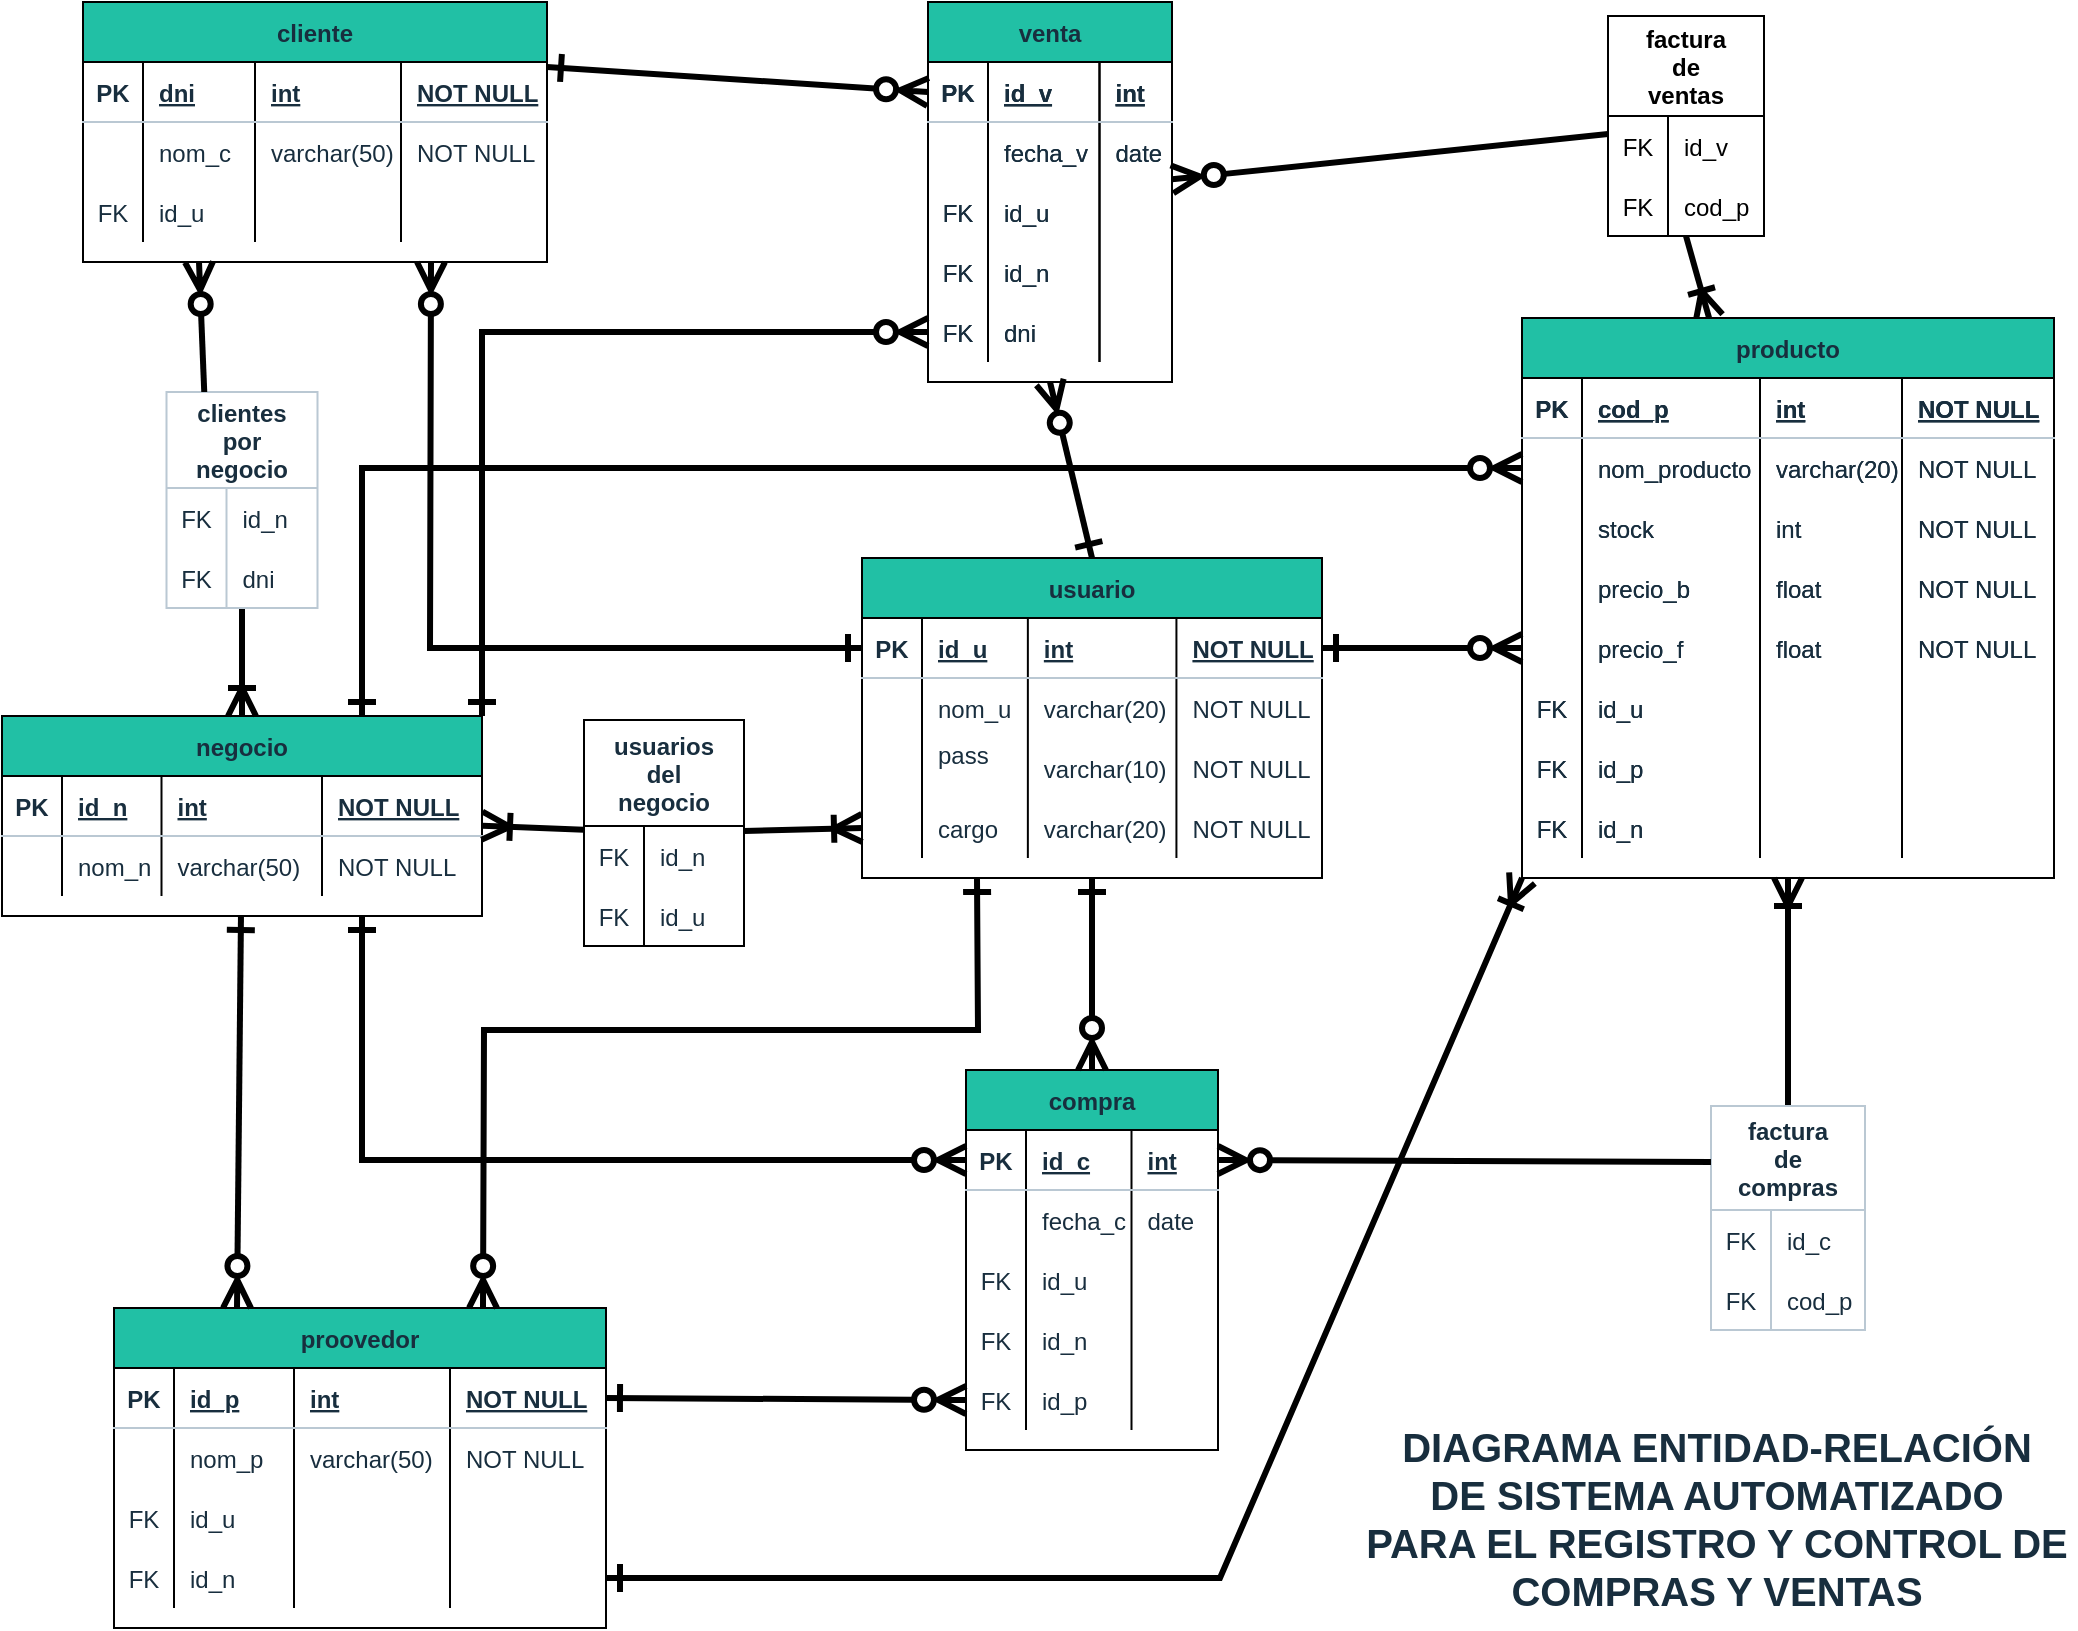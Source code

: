 <mxfile version="18.0.1" type="device" pages="17"><diagram id="R2lEEEUBdFMjLlhIrx00" name="Entidad-Relación"><mxGraphModel dx="766" dy="457" grid="0" gridSize="10" guides="1" tooltips="1" connect="1" arrows="1" fold="1" page="1" pageScale="1" pageWidth="1100" pageHeight="850" background="#FFFFFF" math="0" shadow="0" extFonts="Permanent Marker^https://fonts.googleapis.com/css?family=Permanent+Marker"><root><mxCell id="0"/><mxCell id="1" parent="0"/><mxCell id="Jd4TjtZLqlflTrk1mpiA-14" value="negocio" style="shape=table;startSize=30;container=1;collapsible=1;childLayout=tableLayout;fixedRows=1;rowLines=0;fontStyle=1;align=center;resizeLast=1;fillColor=#21C0A5;strokeColor=#000000;fontColor=#182E3E;labelBackgroundColor=none;" parent="1" vertex="1"><mxGeometry x="10" y="369" width="240" height="100" as="geometry"/></mxCell><mxCell id="Jd4TjtZLqlflTrk1mpiA-15" value="" style="shape=tableRow;horizontal=0;startSize=0;swimlaneHead=0;swimlaneBody=0;fillColor=none;collapsible=0;dropTarget=0;points=[[0,0.5],[1,0.5]];portConstraint=eastwest;top=0;left=0;right=0;bottom=1;strokeColor=#BAC8D3;fontColor=#182E3E;" parent="Jd4TjtZLqlflTrk1mpiA-14" vertex="1"><mxGeometry y="30" width="240" height="30" as="geometry"/></mxCell><mxCell id="Jd4TjtZLqlflTrk1mpiA-16" value="PK" style="shape=partialRectangle;connectable=0;fillColor=none;top=0;left=0;bottom=0;right=0;fontStyle=1;overflow=hidden;strokeColor=#BAC8D3;fontColor=#182E3E;" parent="Jd4TjtZLqlflTrk1mpiA-15" vertex="1"><mxGeometry width="30" height="30" as="geometry"><mxRectangle width="30" height="30" as="alternateBounds"/></mxGeometry></mxCell><mxCell id="Jd4TjtZLqlflTrk1mpiA-17" value="id_n" style="shape=partialRectangle;connectable=0;fillColor=none;top=0;left=0;bottom=0;right=0;align=left;spacingLeft=6;fontStyle=5;overflow=hidden;strokeColor=#BAC8D3;fontColor=#182E3E;" parent="Jd4TjtZLqlflTrk1mpiA-15" vertex="1"><mxGeometry x="30" width="49.75" height="30" as="geometry"><mxRectangle width="49.75" height="30" as="alternateBounds"/></mxGeometry></mxCell><mxCell id="Jd4TjtZLqlflTrk1mpiA-59" value="int" style="shape=partialRectangle;connectable=0;fillColor=none;top=0;left=0;bottom=0;right=0;align=left;spacingLeft=6;fontStyle=5;overflow=hidden;strokeColor=#BAC8D3;fontColor=#182E3E;" parent="Jd4TjtZLqlflTrk1mpiA-15" vertex="1"><mxGeometry x="79.75" width="80.25" height="30" as="geometry"><mxRectangle width="80.25" height="30" as="alternateBounds"/></mxGeometry></mxCell><mxCell id="nqXLOhQsPfFUGVR_nkjA-39" value="NOT NULL" style="shape=partialRectangle;connectable=0;fillColor=none;top=0;left=0;bottom=0;right=0;align=left;spacingLeft=6;fontStyle=5;overflow=hidden;strokeColor=#BAC8D3;fontColor=#182E3E;" parent="Jd4TjtZLqlflTrk1mpiA-15" vertex="1"><mxGeometry x="160" width="80" height="30" as="geometry"><mxRectangle width="80" height="30" as="alternateBounds"/></mxGeometry></mxCell><mxCell id="Jd4TjtZLqlflTrk1mpiA-18" value="" style="shape=tableRow;horizontal=0;startSize=0;swimlaneHead=0;swimlaneBody=0;fillColor=none;collapsible=0;dropTarget=0;points=[[0,0.5],[1,0.5]];portConstraint=eastwest;top=0;left=0;right=0;bottom=0;strokeColor=#BAC8D3;fontColor=#182E3E;" parent="Jd4TjtZLqlflTrk1mpiA-14" vertex="1"><mxGeometry y="60" width="240" height="30" as="geometry"/></mxCell><mxCell id="Jd4TjtZLqlflTrk1mpiA-19" value="" style="shape=partialRectangle;connectable=0;fillColor=none;top=0;left=0;bottom=0;right=0;editable=1;overflow=hidden;strokeColor=#BAC8D3;fontColor=#182E3E;" parent="Jd4TjtZLqlflTrk1mpiA-18" vertex="1"><mxGeometry width="30" height="30" as="geometry"><mxRectangle width="30" height="30" as="alternateBounds"/></mxGeometry></mxCell><mxCell id="Jd4TjtZLqlflTrk1mpiA-20" value="nom_n" style="shape=partialRectangle;connectable=0;fillColor=none;top=0;left=0;bottom=0;right=0;align=left;spacingLeft=6;overflow=hidden;strokeColor=#BAC8D3;fontColor=#182E3E;" parent="Jd4TjtZLqlflTrk1mpiA-18" vertex="1"><mxGeometry x="30" width="49.75" height="30" as="geometry"><mxRectangle width="49.75" height="30" as="alternateBounds"/></mxGeometry></mxCell><mxCell id="Jd4TjtZLqlflTrk1mpiA-60" value="varchar(50)" style="shape=partialRectangle;connectable=0;fillColor=none;top=0;left=0;bottom=0;right=0;align=left;spacingLeft=6;overflow=hidden;strokeColor=#BAC8D3;fontColor=#182E3E;" parent="Jd4TjtZLqlflTrk1mpiA-18" vertex="1"><mxGeometry x="79.75" width="80.25" height="30" as="geometry"><mxRectangle width="80.25" height="30" as="alternateBounds"/></mxGeometry></mxCell><mxCell id="nqXLOhQsPfFUGVR_nkjA-40" value="NOT NULL" style="shape=partialRectangle;connectable=0;fillColor=none;top=0;left=0;bottom=0;right=0;align=left;spacingLeft=6;overflow=hidden;strokeColor=#BAC8D3;fontColor=#182E3E;" parent="Jd4TjtZLqlflTrk1mpiA-18" vertex="1"><mxGeometry x="160" width="80" height="30" as="geometry"><mxRectangle width="80" height="30" as="alternateBounds"/></mxGeometry></mxCell><mxCell id="Jd4TjtZLqlflTrk1mpiA-68" value="proovedor" style="shape=table;startSize=30;container=1;collapsible=1;childLayout=tableLayout;fixedRows=1;rowLines=0;fontStyle=1;align=center;resizeLast=1;fillColor=#21C0A5;html=0;flipH=1;flipV=0;strokeColor=#000000;fontColor=#182E3E;" parent="1" vertex="1"><mxGeometry x="66" y="665" width="246" height="160" as="geometry"/></mxCell><mxCell id="Jd4TjtZLqlflTrk1mpiA-69" value="" style="shape=tableRow;horizontal=0;startSize=0;swimlaneHead=0;swimlaneBody=0;fillColor=none;collapsible=0;dropTarget=0;points=[[0,0.5],[1,0.5]];portConstraint=eastwest;top=0;left=0;right=0;bottom=1;html=0;strokeColor=#BAC8D3;fontColor=#182E3E;" parent="Jd4TjtZLqlflTrk1mpiA-68" vertex="1"><mxGeometry y="30" width="246" height="30" as="geometry"/></mxCell><mxCell id="Jd4TjtZLqlflTrk1mpiA-70" value="PK" style="shape=partialRectangle;connectable=0;fillColor=none;top=0;left=0;bottom=0;right=0;fontStyle=1;overflow=hidden;html=0;strokeColor=#BAC8D3;fontColor=#182E3E;" parent="Jd4TjtZLqlflTrk1mpiA-69" vertex="1"><mxGeometry width="30" height="30" as="geometry"><mxRectangle width="30" height="30" as="alternateBounds"/></mxGeometry></mxCell><mxCell id="Jd4TjtZLqlflTrk1mpiA-71" value="id_p" style="shape=partialRectangle;connectable=0;fillColor=none;top=0;left=0;bottom=0;right=0;align=left;spacingLeft=6;fontStyle=5;overflow=hidden;html=0;strokeColor=#BAC8D3;fontColor=#182E3E;" parent="Jd4TjtZLqlflTrk1mpiA-69" vertex="1"><mxGeometry x="30" width="60" height="30" as="geometry"><mxRectangle width="60" height="30" as="alternateBounds"/></mxGeometry></mxCell><mxCell id="Jd4TjtZLqlflTrk1mpiA-96" value="int" style="shape=partialRectangle;connectable=0;fillColor=none;top=0;left=0;bottom=0;right=0;align=left;spacingLeft=6;fontStyle=5;overflow=hidden;html=0;strokeColor=#BAC8D3;fontColor=#182E3E;" parent="Jd4TjtZLqlflTrk1mpiA-69" vertex="1"><mxGeometry x="90" width="78" height="30" as="geometry"><mxRectangle width="78" height="30" as="alternateBounds"/></mxGeometry></mxCell><mxCell id="nqXLOhQsPfFUGVR_nkjA-45" value="NOT NULL" style="shape=partialRectangle;connectable=0;fillColor=none;top=0;left=0;bottom=0;right=0;align=left;spacingLeft=6;fontStyle=5;overflow=hidden;html=0;strokeColor=#BAC8D3;fontColor=#182E3E;" parent="Jd4TjtZLqlflTrk1mpiA-69" vertex="1"><mxGeometry x="168" width="78" height="30" as="geometry"><mxRectangle width="78" height="30" as="alternateBounds"/></mxGeometry></mxCell><mxCell id="Jd4TjtZLqlflTrk1mpiA-72" value="" style="shape=tableRow;horizontal=0;startSize=0;swimlaneHead=0;swimlaneBody=0;fillColor=none;collapsible=0;dropTarget=0;points=[[0,0.5],[1,0.5]];portConstraint=eastwest;top=0;left=0;right=0;bottom=0;html=0;strokeColor=#BAC8D3;fontColor=#182E3E;" parent="Jd4TjtZLqlflTrk1mpiA-68" vertex="1"><mxGeometry y="60" width="246" height="30" as="geometry"/></mxCell><mxCell id="Jd4TjtZLqlflTrk1mpiA-73" value="" style="shape=partialRectangle;connectable=0;fillColor=none;top=0;left=0;bottom=0;right=0;editable=1;overflow=hidden;html=0;strokeColor=#BAC8D3;fontColor=#182E3E;" parent="Jd4TjtZLqlflTrk1mpiA-72" vertex="1"><mxGeometry width="30" height="30" as="geometry"><mxRectangle width="30" height="30" as="alternateBounds"/></mxGeometry></mxCell><mxCell id="Jd4TjtZLqlflTrk1mpiA-74" value="nom_p" style="shape=partialRectangle;connectable=0;fillColor=none;top=0;left=0;bottom=0;right=0;align=left;spacingLeft=6;overflow=hidden;html=0;strokeColor=#BAC8D3;fontColor=#182E3E;" parent="Jd4TjtZLqlflTrk1mpiA-72" vertex="1"><mxGeometry x="30" width="60" height="30" as="geometry"><mxRectangle width="60" height="30" as="alternateBounds"/></mxGeometry></mxCell><mxCell id="Jd4TjtZLqlflTrk1mpiA-97" value="varchar(50)" style="shape=partialRectangle;connectable=0;fillColor=none;top=0;left=0;bottom=0;right=0;align=left;spacingLeft=6;overflow=hidden;html=0;strokeColor=#BAC8D3;fontColor=#182E3E;" parent="Jd4TjtZLqlflTrk1mpiA-72" vertex="1"><mxGeometry x="90" width="78" height="30" as="geometry"><mxRectangle width="78" height="30" as="alternateBounds"/></mxGeometry></mxCell><mxCell id="nqXLOhQsPfFUGVR_nkjA-46" value="NOT NULL" style="shape=partialRectangle;connectable=0;fillColor=none;top=0;left=0;bottom=0;right=0;align=left;spacingLeft=6;overflow=hidden;html=0;strokeColor=#BAC8D3;fontColor=#182E3E;" parent="Jd4TjtZLqlflTrk1mpiA-72" vertex="1"><mxGeometry x="168" width="78" height="30" as="geometry"><mxRectangle width="78" height="30" as="alternateBounds"/></mxGeometry></mxCell><mxCell id="Jd4TjtZLqlflTrk1mpiA-121" style="shape=tableRow;horizontal=0;startSize=0;swimlaneHead=0;swimlaneBody=0;fillColor=none;collapsible=0;dropTarget=0;points=[[0,0.5],[1,0.5]];portConstraint=eastwest;top=0;left=0;right=0;bottom=0;html=0;strokeColor=#BAC8D3;fontColor=#182E3E;" parent="Jd4TjtZLqlflTrk1mpiA-68" vertex="1"><mxGeometry y="90" width="246" height="30" as="geometry"/></mxCell><mxCell id="Jd4TjtZLqlflTrk1mpiA-122" value="FK" style="shape=partialRectangle;connectable=0;fillColor=none;top=0;left=0;bottom=0;right=0;editable=1;overflow=hidden;html=0;strokeColor=#BAC8D3;fontColor=#182E3E;" parent="Jd4TjtZLqlflTrk1mpiA-121" vertex="1"><mxGeometry width="30" height="30" as="geometry"><mxRectangle width="30" height="30" as="alternateBounds"/></mxGeometry></mxCell><mxCell id="Jd4TjtZLqlflTrk1mpiA-123" value="id_u" style="shape=partialRectangle;connectable=0;fillColor=none;top=0;left=0;bottom=0;right=0;align=left;spacingLeft=6;overflow=hidden;html=0;strokeColor=#BAC8D3;fontColor=#182E3E;" parent="Jd4TjtZLqlflTrk1mpiA-121" vertex="1"><mxGeometry x="30" width="60" height="30" as="geometry"><mxRectangle width="60" height="30" as="alternateBounds"/></mxGeometry></mxCell><mxCell id="Jd4TjtZLqlflTrk1mpiA-124" style="shape=partialRectangle;connectable=0;fillColor=none;top=0;left=0;bottom=0;right=0;align=left;spacingLeft=6;overflow=hidden;html=0;strokeColor=#BAC8D3;fontColor=#182E3E;" parent="Jd4TjtZLqlflTrk1mpiA-121" vertex="1"><mxGeometry x="90" width="78" height="30" as="geometry"><mxRectangle width="78" height="30" as="alternateBounds"/></mxGeometry></mxCell><mxCell id="nqXLOhQsPfFUGVR_nkjA-47" style="shape=partialRectangle;connectable=0;fillColor=none;top=0;left=0;bottom=0;right=0;align=left;spacingLeft=6;overflow=hidden;html=0;strokeColor=#BAC8D3;fontColor=#182E3E;" parent="Jd4TjtZLqlflTrk1mpiA-121" vertex="1"><mxGeometry x="168" width="78" height="30" as="geometry"><mxRectangle width="78" height="30" as="alternateBounds"/></mxGeometry></mxCell><mxCell id="nqXLOhQsPfFUGVR_nkjA-49" style="shape=tableRow;horizontal=0;startSize=0;swimlaneHead=0;swimlaneBody=0;fillColor=none;collapsible=0;dropTarget=0;points=[[0,0.5],[1,0.5]];portConstraint=eastwest;top=0;left=0;right=0;bottom=0;html=0;strokeColor=#BAC8D3;fontColor=#182E3E;" parent="Jd4TjtZLqlflTrk1mpiA-68" vertex="1"><mxGeometry y="120" width="246" height="30" as="geometry"/></mxCell><mxCell id="nqXLOhQsPfFUGVR_nkjA-50" value="FK" style="shape=partialRectangle;connectable=0;fillColor=none;top=0;left=0;bottom=0;right=0;editable=1;overflow=hidden;html=0;strokeColor=#BAC8D3;fontColor=#182E3E;" parent="nqXLOhQsPfFUGVR_nkjA-49" vertex="1"><mxGeometry width="30" height="30" as="geometry"><mxRectangle width="30" height="30" as="alternateBounds"/></mxGeometry></mxCell><mxCell id="nqXLOhQsPfFUGVR_nkjA-51" value="id_n" style="shape=partialRectangle;connectable=0;fillColor=none;top=0;left=0;bottom=0;right=0;align=left;spacingLeft=6;overflow=hidden;html=0;strokeColor=#BAC8D3;fontColor=#182E3E;" parent="nqXLOhQsPfFUGVR_nkjA-49" vertex="1"><mxGeometry x="30" width="60" height="30" as="geometry"><mxRectangle width="60" height="30" as="alternateBounds"/></mxGeometry></mxCell><mxCell id="nqXLOhQsPfFUGVR_nkjA-52" style="shape=partialRectangle;connectable=0;fillColor=none;top=0;left=0;bottom=0;right=0;align=left;spacingLeft=6;overflow=hidden;html=0;strokeColor=#BAC8D3;fontColor=#182E3E;" parent="nqXLOhQsPfFUGVR_nkjA-49" vertex="1"><mxGeometry x="90" width="78" height="30" as="geometry"><mxRectangle width="78" height="30" as="alternateBounds"/></mxGeometry></mxCell><mxCell id="nqXLOhQsPfFUGVR_nkjA-53" style="shape=partialRectangle;connectable=0;fillColor=none;top=0;left=0;bottom=0;right=0;align=left;spacingLeft=6;overflow=hidden;html=0;strokeColor=#BAC8D3;fontColor=#182E3E;" parent="nqXLOhQsPfFUGVR_nkjA-49" vertex="1"><mxGeometry x="168" width="78" height="30" as="geometry"><mxRectangle width="78" height="30" as="alternateBounds"/></mxGeometry></mxCell><mxCell id="Jd4TjtZLqlflTrk1mpiA-125" value="cliente" style="shape=table;startSize=30;container=1;collapsible=1;childLayout=tableLayout;fixedRows=1;rowLines=0;fontStyle=1;align=center;resizeLast=1;fillColor=#21C0A5;html=0;strokeColor=#000000;fontColor=#182E3E;" parent="1" vertex="1"><mxGeometry x="50.5" y="12" width="232" height="130" as="geometry"/></mxCell><mxCell id="Jd4TjtZLqlflTrk1mpiA-126" value="" style="shape=tableRow;horizontal=0;startSize=0;swimlaneHead=0;swimlaneBody=0;fillColor=none;collapsible=0;dropTarget=0;points=[[0,0.5],[1,0.5]];portConstraint=eastwest;top=0;left=0;right=0;bottom=1;html=0;strokeColor=#BAC8D3;fontColor=#182E3E;" parent="Jd4TjtZLqlflTrk1mpiA-125" vertex="1"><mxGeometry y="30" width="232" height="30" as="geometry"/></mxCell><mxCell id="Jd4TjtZLqlflTrk1mpiA-127" value="PK" style="shape=partialRectangle;connectable=0;fillColor=none;top=0;left=0;bottom=0;right=0;fontStyle=1;overflow=hidden;html=0;strokeColor=#BAC8D3;fontColor=#182E3E;" parent="Jd4TjtZLqlflTrk1mpiA-126" vertex="1"><mxGeometry width="30" height="30" as="geometry"><mxRectangle width="30" height="30" as="alternateBounds"/></mxGeometry></mxCell><mxCell id="Jd4TjtZLqlflTrk1mpiA-128" value="dni" style="shape=partialRectangle;connectable=0;fillColor=none;top=0;left=0;bottom=0;right=0;align=left;spacingLeft=6;fontStyle=5;overflow=hidden;html=0;strokeColor=#BAC8D3;fontColor=#182E3E;" parent="Jd4TjtZLqlflTrk1mpiA-126" vertex="1"><mxGeometry x="30" width="56" height="30" as="geometry"><mxRectangle width="56" height="30" as="alternateBounds"/></mxGeometry></mxCell><mxCell id="Jd4TjtZLqlflTrk1mpiA-231" value="int" style="shape=partialRectangle;connectable=0;fillColor=none;top=0;left=0;bottom=0;right=0;align=left;spacingLeft=6;fontStyle=5;overflow=hidden;html=0;strokeColor=#BAC8D3;fontColor=#182E3E;" parent="Jd4TjtZLqlflTrk1mpiA-126" vertex="1"><mxGeometry x="86" width="73" height="30" as="geometry"><mxRectangle width="73" height="30" as="alternateBounds"/></mxGeometry></mxCell><mxCell id="nqXLOhQsPfFUGVR_nkjA-66" value="NOT NULL" style="shape=partialRectangle;connectable=0;fillColor=none;top=0;left=0;bottom=0;right=0;align=left;spacingLeft=6;fontStyle=5;overflow=hidden;html=0;strokeColor=#BAC8D3;fontColor=#182E3E;" parent="Jd4TjtZLqlflTrk1mpiA-126" vertex="1"><mxGeometry x="159" width="73" height="30" as="geometry"><mxRectangle width="73" height="30" as="alternateBounds"/></mxGeometry></mxCell><mxCell id="Jd4TjtZLqlflTrk1mpiA-129" value="" style="shape=tableRow;horizontal=0;startSize=0;swimlaneHead=0;swimlaneBody=0;fillColor=none;collapsible=0;dropTarget=0;points=[[0,0.5],[1,0.5]];portConstraint=eastwest;top=0;left=0;right=0;bottom=0;html=0;strokeColor=#BAC8D3;fontColor=#182E3E;" parent="Jd4TjtZLqlflTrk1mpiA-125" vertex="1"><mxGeometry y="60" width="232" height="30" as="geometry"/></mxCell><mxCell id="Jd4TjtZLqlflTrk1mpiA-130" value="" style="shape=partialRectangle;connectable=0;fillColor=none;top=0;left=0;bottom=0;right=0;editable=1;overflow=hidden;html=0;strokeColor=#BAC8D3;fontColor=#182E3E;" parent="Jd4TjtZLqlflTrk1mpiA-129" vertex="1"><mxGeometry width="30" height="30" as="geometry"><mxRectangle width="30" height="30" as="alternateBounds"/></mxGeometry></mxCell><mxCell id="Jd4TjtZLqlflTrk1mpiA-131" value="nom_c" style="shape=partialRectangle;connectable=0;fillColor=none;top=0;left=0;bottom=0;right=0;align=left;spacingLeft=6;overflow=hidden;html=0;strokeColor=#BAC8D3;fontColor=#182E3E;" parent="Jd4TjtZLqlflTrk1mpiA-129" vertex="1"><mxGeometry x="30" width="56" height="30" as="geometry"><mxRectangle width="56" height="30" as="alternateBounds"/></mxGeometry></mxCell><mxCell id="Jd4TjtZLqlflTrk1mpiA-232" value="varchar(50)" style="shape=partialRectangle;connectable=0;fillColor=none;top=0;left=0;bottom=0;right=0;align=left;spacingLeft=6;overflow=hidden;html=0;strokeColor=#BAC8D3;fontColor=#182E3E;" parent="Jd4TjtZLqlflTrk1mpiA-129" vertex="1"><mxGeometry x="86" width="73" height="30" as="geometry"><mxRectangle width="73" height="30" as="alternateBounds"/></mxGeometry></mxCell><mxCell id="nqXLOhQsPfFUGVR_nkjA-67" value="NOT NULL" style="shape=partialRectangle;connectable=0;fillColor=none;top=0;left=0;bottom=0;right=0;align=left;spacingLeft=6;overflow=hidden;html=0;strokeColor=#BAC8D3;fontColor=#182E3E;" parent="Jd4TjtZLqlflTrk1mpiA-129" vertex="1"><mxGeometry x="159" width="73" height="30" as="geometry"><mxRectangle width="73" height="30" as="alternateBounds"/></mxGeometry></mxCell><mxCell id="Jd4TjtZLqlflTrk1mpiA-141" style="shape=tableRow;horizontal=0;startSize=0;swimlaneHead=0;swimlaneBody=0;fillColor=none;collapsible=0;dropTarget=0;points=[[0,0.5],[1,0.5]];portConstraint=eastwest;top=0;left=0;right=0;bottom=0;html=0;strokeColor=#BAC8D3;fontColor=#182E3E;" parent="Jd4TjtZLqlflTrk1mpiA-125" vertex="1"><mxGeometry y="90" width="232" height="30" as="geometry"/></mxCell><mxCell id="Jd4TjtZLqlflTrk1mpiA-142" value="FK" style="shape=partialRectangle;connectable=0;fillColor=none;top=0;left=0;bottom=0;right=0;editable=1;overflow=hidden;html=0;strokeColor=#BAC8D3;fontColor=#182E3E;" parent="Jd4TjtZLqlflTrk1mpiA-141" vertex="1"><mxGeometry width="30" height="30" as="geometry"><mxRectangle width="30" height="30" as="alternateBounds"/></mxGeometry></mxCell><mxCell id="Jd4TjtZLqlflTrk1mpiA-143" value="id_u" style="shape=partialRectangle;connectable=0;fillColor=none;top=0;left=0;bottom=0;right=0;align=left;spacingLeft=6;overflow=hidden;html=0;strokeColor=#BAC8D3;fontColor=#182E3E;" parent="Jd4TjtZLqlflTrk1mpiA-141" vertex="1"><mxGeometry x="30" width="56" height="30" as="geometry"><mxRectangle width="56" height="30" as="alternateBounds"/></mxGeometry></mxCell><mxCell id="Jd4TjtZLqlflTrk1mpiA-233" style="shape=partialRectangle;connectable=0;fillColor=none;top=0;left=0;bottom=0;right=0;align=left;spacingLeft=6;overflow=hidden;html=0;strokeColor=#BAC8D3;fontColor=#182E3E;" parent="Jd4TjtZLqlflTrk1mpiA-141" vertex="1"><mxGeometry x="86" width="73" height="30" as="geometry"><mxRectangle width="73" height="30" as="alternateBounds"/></mxGeometry></mxCell><mxCell id="nqXLOhQsPfFUGVR_nkjA-68" style="shape=partialRectangle;connectable=0;fillColor=none;top=0;left=0;bottom=0;right=0;align=left;spacingLeft=6;overflow=hidden;html=0;strokeColor=#BAC8D3;fontColor=#182E3E;" parent="Jd4TjtZLqlflTrk1mpiA-141" vertex="1"><mxGeometry x="159" width="73" height="30" as="geometry"><mxRectangle width="73" height="30" as="alternateBounds"/></mxGeometry></mxCell><mxCell id="Jd4TjtZLqlflTrk1mpiA-165" value="producto" style="shape=table;startSize=30;container=1;collapsible=1;childLayout=tableLayout;fixedRows=1;rowLines=0;fontStyle=1;align=center;resizeLast=1;fillColor=#21C0A5;html=0;strokeColor=#000000;fontColor=#182E3E;" parent="1" vertex="1"><mxGeometry x="770" y="170" width="266" height="280" as="geometry"/></mxCell><mxCell id="Jd4TjtZLqlflTrk1mpiA-166" value="" style="shape=tableRow;horizontal=0;startSize=0;swimlaneHead=0;swimlaneBody=0;fillColor=none;collapsible=0;dropTarget=0;points=[[0,0.5],[1,0.5]];portConstraint=eastwest;top=0;left=0;right=0;bottom=1;html=0;strokeColor=#BAC8D3;fontColor=#182E3E;" parent="Jd4TjtZLqlflTrk1mpiA-165" vertex="1"><mxGeometry y="30" width="266" height="30" as="geometry"/></mxCell><mxCell id="Jd4TjtZLqlflTrk1mpiA-167" value="PK" style="shape=partialRectangle;connectable=0;fillColor=none;top=0;left=0;bottom=0;right=0;fontStyle=1;overflow=hidden;html=0;strokeColor=#BAC8D3;fontColor=#182E3E;" parent="Jd4TjtZLqlflTrk1mpiA-166" vertex="1"><mxGeometry width="30" height="30" as="geometry"><mxRectangle width="30" height="30" as="alternateBounds"/></mxGeometry></mxCell><mxCell id="Jd4TjtZLqlflTrk1mpiA-168" value="cod_p" style="shape=partialRectangle;connectable=0;fillColor=none;top=0;left=0;bottom=0;right=0;align=left;spacingLeft=6;fontStyle=5;overflow=hidden;html=0;strokeColor=#BAC8D3;fontColor=#182E3E;" parent="Jd4TjtZLqlflTrk1mpiA-166" vertex="1"><mxGeometry x="30" width="89" height="30" as="geometry"><mxRectangle width="89" height="30" as="alternateBounds"/></mxGeometry></mxCell><mxCell id="Jd4TjtZLqlflTrk1mpiA-209" value="int" style="shape=partialRectangle;connectable=0;fillColor=none;top=0;left=0;bottom=0;right=0;align=left;spacingLeft=6;fontStyle=5;overflow=hidden;html=0;strokeColor=#BAC8D3;fontColor=#182E3E;" parent="Jd4TjtZLqlflTrk1mpiA-166" vertex="1"><mxGeometry x="119" width="71" height="30" as="geometry"><mxRectangle width="71" height="30" as="alternateBounds"/></mxGeometry></mxCell><mxCell id="nqXLOhQsPfFUGVR_nkjA-58" value="NOT NULL" style="shape=partialRectangle;connectable=0;fillColor=none;top=0;left=0;bottom=0;right=0;align=left;spacingLeft=6;fontStyle=5;overflow=hidden;html=0;strokeColor=#BAC8D3;fontColor=#182E3E;" parent="Jd4TjtZLqlflTrk1mpiA-166" vertex="1"><mxGeometry x="190" width="76" height="30" as="geometry"><mxRectangle width="76" height="30" as="alternateBounds"/></mxGeometry></mxCell><mxCell id="Jd4TjtZLqlflTrk1mpiA-169" value="" style="shape=tableRow;horizontal=0;startSize=0;swimlaneHead=0;swimlaneBody=0;fillColor=none;collapsible=0;dropTarget=0;points=[[0,0.5],[1,0.5]];portConstraint=eastwest;top=0;left=0;right=0;bottom=0;html=0;strokeColor=#BAC8D3;fontColor=#182E3E;" parent="Jd4TjtZLqlflTrk1mpiA-165" vertex="1"><mxGeometry y="60" width="266" height="30" as="geometry"/></mxCell><mxCell id="Jd4TjtZLqlflTrk1mpiA-170" value="" style="shape=partialRectangle;connectable=0;fillColor=none;top=0;left=0;bottom=0;right=0;editable=1;overflow=hidden;html=0;strokeColor=#BAC8D3;fontColor=#182E3E;" parent="Jd4TjtZLqlflTrk1mpiA-169" vertex="1"><mxGeometry width="30" height="30" as="geometry"><mxRectangle width="30" height="30" as="alternateBounds"/></mxGeometry></mxCell><mxCell id="Jd4TjtZLqlflTrk1mpiA-171" value="nom_producto" style="shape=partialRectangle;connectable=0;fillColor=none;top=0;left=0;bottom=0;right=0;align=left;spacingLeft=6;overflow=hidden;html=0;strokeColor=#BAC8D3;fontColor=#182E3E;" parent="Jd4TjtZLqlflTrk1mpiA-169" vertex="1"><mxGeometry x="30" width="89" height="30" as="geometry"><mxRectangle width="89" height="30" as="alternateBounds"/></mxGeometry></mxCell><mxCell id="Jd4TjtZLqlflTrk1mpiA-210" value="varchar(20)" style="shape=partialRectangle;connectable=0;fillColor=none;top=0;left=0;bottom=0;right=0;align=left;spacingLeft=6;overflow=hidden;html=0;strokeColor=#BAC8D3;fontColor=#182E3E;" parent="Jd4TjtZLqlflTrk1mpiA-169" vertex="1"><mxGeometry x="119" width="71" height="30" as="geometry"><mxRectangle width="71" height="30" as="alternateBounds"/></mxGeometry></mxCell><mxCell id="nqXLOhQsPfFUGVR_nkjA-59" value="NOT NULL" style="shape=partialRectangle;connectable=0;fillColor=none;top=0;left=0;bottom=0;right=0;align=left;spacingLeft=6;overflow=hidden;html=0;strokeColor=#BAC8D3;fontColor=#182E3E;" parent="Jd4TjtZLqlflTrk1mpiA-169" vertex="1"><mxGeometry x="190" width="76" height="30" as="geometry"><mxRectangle width="76" height="30" as="alternateBounds"/></mxGeometry></mxCell><mxCell id="Jd4TjtZLqlflTrk1mpiA-172" value="" style="shape=tableRow;horizontal=0;startSize=0;swimlaneHead=0;swimlaneBody=0;fillColor=none;collapsible=0;dropTarget=0;points=[[0,0.5],[1,0.5]];portConstraint=eastwest;top=0;left=0;right=0;bottom=0;html=0;strokeColor=#BAC8D3;fontColor=#182E3E;" parent="Jd4TjtZLqlflTrk1mpiA-165" vertex="1"><mxGeometry y="90" width="266" height="30" as="geometry"/></mxCell><mxCell id="Jd4TjtZLqlflTrk1mpiA-173" value="" style="shape=partialRectangle;connectable=0;fillColor=none;top=0;left=0;bottom=0;right=0;editable=1;overflow=hidden;html=0;strokeColor=#BAC8D3;fontColor=#182E3E;" parent="Jd4TjtZLqlflTrk1mpiA-172" vertex="1"><mxGeometry width="30" height="30" as="geometry"><mxRectangle width="30" height="30" as="alternateBounds"/></mxGeometry></mxCell><mxCell id="Jd4TjtZLqlflTrk1mpiA-174" value="stock" style="shape=partialRectangle;connectable=0;fillColor=none;top=0;left=0;bottom=0;right=0;align=left;spacingLeft=6;overflow=hidden;html=0;strokeColor=#BAC8D3;fontColor=#182E3E;" parent="Jd4TjtZLqlflTrk1mpiA-172" vertex="1"><mxGeometry x="30" width="89" height="30" as="geometry"><mxRectangle width="89" height="30" as="alternateBounds"/></mxGeometry></mxCell><mxCell id="Jd4TjtZLqlflTrk1mpiA-211" value="int" style="shape=partialRectangle;connectable=0;fillColor=none;top=0;left=0;bottom=0;right=0;align=left;spacingLeft=6;overflow=hidden;html=0;strokeColor=#BAC8D3;fontColor=#182E3E;" parent="Jd4TjtZLqlflTrk1mpiA-172" vertex="1"><mxGeometry x="119" width="71" height="30" as="geometry"><mxRectangle width="71" height="30" as="alternateBounds"/></mxGeometry></mxCell><mxCell id="nqXLOhQsPfFUGVR_nkjA-60" value="NOT NULL" style="shape=partialRectangle;connectable=0;fillColor=none;top=0;left=0;bottom=0;right=0;align=left;spacingLeft=6;overflow=hidden;html=0;strokeColor=#BAC8D3;fontColor=#182E3E;" parent="Jd4TjtZLqlflTrk1mpiA-172" vertex="1"><mxGeometry x="190" width="76" height="30" as="geometry"><mxRectangle width="76" height="30" as="alternateBounds"/></mxGeometry></mxCell><mxCell id="Jd4TjtZLqlflTrk1mpiA-175" value="" style="shape=tableRow;horizontal=0;startSize=0;swimlaneHead=0;swimlaneBody=0;fillColor=none;collapsible=0;dropTarget=0;points=[[0,0.5],[1,0.5]];portConstraint=eastwest;top=0;left=0;right=0;bottom=0;html=0;strokeColor=#BAC8D3;fontColor=#182E3E;" parent="Jd4TjtZLqlflTrk1mpiA-165" vertex="1"><mxGeometry y="120" width="266" height="30" as="geometry"/></mxCell><mxCell id="Jd4TjtZLqlflTrk1mpiA-176" value="" style="shape=partialRectangle;connectable=0;fillColor=none;top=0;left=0;bottom=0;right=0;editable=1;overflow=hidden;html=0;strokeColor=#BAC8D3;fontColor=#182E3E;" parent="Jd4TjtZLqlflTrk1mpiA-175" vertex="1"><mxGeometry width="30" height="30" as="geometry"><mxRectangle width="30" height="30" as="alternateBounds"/></mxGeometry></mxCell><mxCell id="Jd4TjtZLqlflTrk1mpiA-177" value="precio_b" style="shape=partialRectangle;connectable=0;fillColor=none;top=0;left=0;bottom=0;right=0;align=left;spacingLeft=6;overflow=hidden;html=0;strokeColor=#BAC8D3;fontColor=#182E3E;" parent="Jd4TjtZLqlflTrk1mpiA-175" vertex="1"><mxGeometry x="30" width="89" height="30" as="geometry"><mxRectangle width="89" height="30" as="alternateBounds"/></mxGeometry></mxCell><mxCell id="Jd4TjtZLqlflTrk1mpiA-212" value="float" style="shape=partialRectangle;connectable=0;fillColor=none;top=0;left=0;bottom=0;right=0;align=left;spacingLeft=6;overflow=hidden;html=0;strokeColor=#BAC8D3;fontColor=#182E3E;" parent="Jd4TjtZLqlflTrk1mpiA-175" vertex="1"><mxGeometry x="119" width="71" height="30" as="geometry"><mxRectangle width="71" height="30" as="alternateBounds"/></mxGeometry></mxCell><mxCell id="nqXLOhQsPfFUGVR_nkjA-61" value="NOT NULL" style="shape=partialRectangle;connectable=0;fillColor=none;top=0;left=0;bottom=0;right=0;align=left;spacingLeft=6;overflow=hidden;html=0;strokeColor=#BAC8D3;fontColor=#182E3E;" parent="Jd4TjtZLqlflTrk1mpiA-175" vertex="1"><mxGeometry x="190" width="76" height="30" as="geometry"><mxRectangle width="76" height="30" as="alternateBounds"/></mxGeometry></mxCell><mxCell id="Jd4TjtZLqlflTrk1mpiA-178" style="shape=tableRow;horizontal=0;startSize=0;swimlaneHead=0;swimlaneBody=0;fillColor=none;collapsible=0;dropTarget=0;points=[[0,0.5],[1,0.5]];portConstraint=eastwest;top=0;left=0;right=0;bottom=0;html=0;strokeColor=#BAC8D3;fontColor=#182E3E;" parent="Jd4TjtZLqlflTrk1mpiA-165" vertex="1"><mxGeometry y="150" width="266" height="30" as="geometry"/></mxCell><mxCell id="Jd4TjtZLqlflTrk1mpiA-179" style="shape=partialRectangle;connectable=0;fillColor=none;top=0;left=0;bottom=0;right=0;editable=1;overflow=hidden;html=0;strokeColor=#BAC8D3;fontColor=#182E3E;" parent="Jd4TjtZLqlflTrk1mpiA-178" vertex="1"><mxGeometry width="30" height="30" as="geometry"><mxRectangle width="30" height="30" as="alternateBounds"/></mxGeometry></mxCell><mxCell id="Jd4TjtZLqlflTrk1mpiA-180" value="precio_f" style="shape=partialRectangle;connectable=0;fillColor=none;top=0;left=0;bottom=0;right=0;align=left;spacingLeft=6;overflow=hidden;html=0;strokeColor=#BAC8D3;fontColor=#182E3E;" parent="Jd4TjtZLqlflTrk1mpiA-178" vertex="1"><mxGeometry x="30" width="89" height="30" as="geometry"><mxRectangle width="89" height="30" as="alternateBounds"/></mxGeometry></mxCell><mxCell id="Jd4TjtZLqlflTrk1mpiA-213" value="float" style="shape=partialRectangle;connectable=0;fillColor=none;top=0;left=0;bottom=0;right=0;align=left;spacingLeft=6;overflow=hidden;html=0;strokeColor=#BAC8D3;fontColor=#182E3E;" parent="Jd4TjtZLqlflTrk1mpiA-178" vertex="1"><mxGeometry x="119" width="71" height="30" as="geometry"><mxRectangle width="71" height="30" as="alternateBounds"/></mxGeometry></mxCell><mxCell id="nqXLOhQsPfFUGVR_nkjA-62" value="NOT NULL" style="shape=partialRectangle;connectable=0;fillColor=none;top=0;left=0;bottom=0;right=0;align=left;spacingLeft=6;overflow=hidden;html=0;strokeColor=#BAC8D3;fontColor=#182E3E;" parent="Jd4TjtZLqlflTrk1mpiA-178" vertex="1"><mxGeometry x="190" width="76" height="30" as="geometry"><mxRectangle width="76" height="30" as="alternateBounds"/></mxGeometry></mxCell><mxCell id="Jd4TjtZLqlflTrk1mpiA-181" style="shape=tableRow;horizontal=0;startSize=0;swimlaneHead=0;swimlaneBody=0;fillColor=none;collapsible=0;dropTarget=0;points=[[0,0.5],[1,0.5]];portConstraint=eastwest;top=0;left=0;right=0;bottom=0;html=0;strokeColor=#BAC8D3;fontColor=#182E3E;" parent="Jd4TjtZLqlflTrk1mpiA-165" vertex="1"><mxGeometry y="180" width="266" height="30" as="geometry"/></mxCell><mxCell id="Jd4TjtZLqlflTrk1mpiA-182" value="FK" style="shape=partialRectangle;connectable=0;fillColor=none;top=0;left=0;bottom=0;right=0;editable=1;overflow=hidden;html=0;strokeColor=#BAC8D3;fontColor=#182E3E;" parent="Jd4TjtZLqlflTrk1mpiA-181" vertex="1"><mxGeometry width="30" height="30" as="geometry"><mxRectangle width="30" height="30" as="alternateBounds"/></mxGeometry></mxCell><mxCell id="Jd4TjtZLqlflTrk1mpiA-183" value="id_u" style="shape=partialRectangle;connectable=0;fillColor=none;top=0;left=0;bottom=0;right=0;align=left;spacingLeft=6;overflow=hidden;html=0;strokeColor=#BAC8D3;fontColor=#182E3E;" parent="Jd4TjtZLqlflTrk1mpiA-181" vertex="1"><mxGeometry x="30" width="89" height="30" as="geometry"><mxRectangle width="89" height="30" as="alternateBounds"/></mxGeometry></mxCell><mxCell id="Jd4TjtZLqlflTrk1mpiA-214" style="shape=partialRectangle;connectable=0;fillColor=none;top=0;left=0;bottom=0;right=0;align=left;spacingLeft=6;overflow=hidden;html=0;strokeColor=#BAC8D3;fontColor=#182E3E;" parent="Jd4TjtZLqlflTrk1mpiA-181" vertex="1"><mxGeometry x="119" width="71" height="30" as="geometry"><mxRectangle width="71" height="30" as="alternateBounds"/></mxGeometry></mxCell><mxCell id="nqXLOhQsPfFUGVR_nkjA-63" style="shape=partialRectangle;connectable=0;fillColor=none;top=0;left=0;bottom=0;right=0;align=left;spacingLeft=6;overflow=hidden;html=0;strokeColor=#BAC8D3;fontColor=#182E3E;" parent="Jd4TjtZLqlflTrk1mpiA-181" vertex="1"><mxGeometry x="190" width="76" height="30" as="geometry"><mxRectangle width="76" height="30" as="alternateBounds"/></mxGeometry></mxCell><mxCell id="Jd4TjtZLqlflTrk1mpiA-188" style="shape=tableRow;horizontal=0;startSize=0;swimlaneHead=0;swimlaneBody=0;fillColor=none;collapsible=0;dropTarget=0;points=[[0,0.5],[1,0.5]];portConstraint=eastwest;top=0;left=0;right=0;bottom=0;html=0;strokeColor=#BAC8D3;fontColor=#182E3E;" parent="Jd4TjtZLqlflTrk1mpiA-165" vertex="1"><mxGeometry y="210" width="266" height="30" as="geometry"/></mxCell><mxCell id="Jd4TjtZLqlflTrk1mpiA-189" value="FK" style="shape=partialRectangle;connectable=0;fillColor=none;top=0;left=0;bottom=0;right=0;editable=1;overflow=hidden;html=0;strokeColor=#BAC8D3;fontColor=#182E3E;" parent="Jd4TjtZLqlflTrk1mpiA-188" vertex="1"><mxGeometry width="30" height="30" as="geometry"><mxRectangle width="30" height="30" as="alternateBounds"/></mxGeometry></mxCell><mxCell id="Jd4TjtZLqlflTrk1mpiA-190" value="id_p" style="shape=partialRectangle;connectable=0;fillColor=none;top=0;left=0;bottom=0;right=0;align=left;spacingLeft=6;overflow=hidden;html=0;strokeColor=#BAC8D3;fontColor=#182E3E;" parent="Jd4TjtZLqlflTrk1mpiA-188" vertex="1"><mxGeometry x="30" width="89" height="30" as="geometry"><mxRectangle width="89" height="30" as="alternateBounds"/></mxGeometry></mxCell><mxCell id="Jd4TjtZLqlflTrk1mpiA-215" style="shape=partialRectangle;connectable=0;fillColor=none;top=0;left=0;bottom=0;right=0;align=left;spacingLeft=6;overflow=hidden;html=0;strokeColor=#BAC8D3;fontColor=#182E3E;" parent="Jd4TjtZLqlflTrk1mpiA-188" vertex="1"><mxGeometry x="119" width="71" height="30" as="geometry"><mxRectangle width="71" height="30" as="alternateBounds"/></mxGeometry></mxCell><mxCell id="nqXLOhQsPfFUGVR_nkjA-64" style="shape=partialRectangle;connectable=0;fillColor=none;top=0;left=0;bottom=0;right=0;align=left;spacingLeft=6;overflow=hidden;html=0;strokeColor=#BAC8D3;fontColor=#182E3E;" parent="Jd4TjtZLqlflTrk1mpiA-188" vertex="1"><mxGeometry x="190" width="76" height="30" as="geometry"><mxRectangle width="76" height="30" as="alternateBounds"/></mxGeometry></mxCell><mxCell id="Jd4TjtZLqlflTrk1mpiA-193" style="shape=tableRow;horizontal=0;startSize=0;swimlaneHead=0;swimlaneBody=0;fillColor=none;collapsible=0;dropTarget=0;points=[[0,0.5],[1,0.5]];portConstraint=eastwest;top=0;left=0;right=0;bottom=0;html=0;strokeColor=#BAC8D3;fontColor=#182E3E;" parent="Jd4TjtZLqlflTrk1mpiA-165" vertex="1"><mxGeometry y="240" width="266" height="30" as="geometry"/></mxCell><mxCell id="Jd4TjtZLqlflTrk1mpiA-194" value="FK" style="shape=partialRectangle;connectable=0;fillColor=none;top=0;left=0;bottom=0;right=0;editable=1;overflow=hidden;html=0;strokeColor=#BAC8D3;fontColor=#182E3E;" parent="Jd4TjtZLqlflTrk1mpiA-193" vertex="1"><mxGeometry width="30" height="30" as="geometry"><mxRectangle width="30" height="30" as="alternateBounds"/></mxGeometry></mxCell><mxCell id="Jd4TjtZLqlflTrk1mpiA-195" value="id_n" style="shape=partialRectangle;connectable=0;fillColor=none;top=0;left=0;bottom=0;right=0;align=left;spacingLeft=6;overflow=hidden;html=0;strokeColor=#BAC8D3;fontColor=#182E3E;" parent="Jd4TjtZLqlflTrk1mpiA-193" vertex="1"><mxGeometry x="30" width="89" height="30" as="geometry"><mxRectangle width="89" height="30" as="alternateBounds"/></mxGeometry></mxCell><mxCell id="Jd4TjtZLqlflTrk1mpiA-216" style="shape=partialRectangle;connectable=0;fillColor=none;top=0;left=0;bottom=0;right=0;align=left;spacingLeft=6;overflow=hidden;html=0;strokeColor=#BAC8D3;fontColor=#182E3E;" parent="Jd4TjtZLqlflTrk1mpiA-193" vertex="1"><mxGeometry x="119" width="71" height="30" as="geometry"><mxRectangle width="71" height="30" as="alternateBounds"/></mxGeometry></mxCell><mxCell id="nqXLOhQsPfFUGVR_nkjA-65" style="shape=partialRectangle;connectable=0;fillColor=none;top=0;left=0;bottom=0;right=0;align=left;spacingLeft=6;overflow=hidden;html=0;strokeColor=#BAC8D3;fontColor=#182E3E;" parent="Jd4TjtZLqlflTrk1mpiA-193" vertex="1"><mxGeometry x="190" width="76" height="30" as="geometry"><mxRectangle width="76" height="30" as="alternateBounds"/></mxGeometry></mxCell><mxCell id="Jd4TjtZLqlflTrk1mpiA-196" value="compra" style="shape=table;startSize=30;container=1;collapsible=1;childLayout=tableLayout;fixedRows=1;rowLines=0;fontStyle=1;align=center;resizeLast=1;fillColor=#21C0A5;html=0;strokeColor=#000000;fontColor=#182E3E;" parent="1" vertex="1"><mxGeometry x="492" y="546" width="126" height="190" as="geometry"/></mxCell><mxCell id="Jd4TjtZLqlflTrk1mpiA-197" value="" style="shape=tableRow;horizontal=0;startSize=0;swimlaneHead=0;swimlaneBody=0;fillColor=none;collapsible=0;dropTarget=0;points=[[0,0.5],[1,0.5]];portConstraint=eastwest;top=0;left=0;right=0;bottom=1;html=0;strokeColor=#BAC8D3;fontColor=#182E3E;" parent="Jd4TjtZLqlflTrk1mpiA-196" vertex="1"><mxGeometry y="30" width="126" height="30" as="geometry"/></mxCell><mxCell id="Jd4TjtZLqlflTrk1mpiA-198" value="PK" style="shape=partialRectangle;connectable=0;fillColor=none;top=0;left=0;bottom=0;right=0;fontStyle=1;overflow=hidden;html=0;strokeColor=#BAC8D3;fontColor=#182E3E;" parent="Jd4TjtZLqlflTrk1mpiA-197" vertex="1"><mxGeometry width="30" height="30" as="geometry"><mxRectangle width="30" height="30" as="alternateBounds"/></mxGeometry></mxCell><mxCell id="Jd4TjtZLqlflTrk1mpiA-199" value="id_c" style="shape=partialRectangle;connectable=0;fillColor=none;top=0;left=0;bottom=0;right=0;align=left;spacingLeft=6;fontStyle=5;overflow=hidden;html=0;strokeColor=#BAC8D3;fontColor=#182E3E;" parent="Jd4TjtZLqlflTrk1mpiA-197" vertex="1"><mxGeometry x="30" width="52.75" height="30" as="geometry"><mxRectangle width="52.75" height="30" as="alternateBounds"/></mxGeometry></mxCell><mxCell id="Jd4TjtZLqlflTrk1mpiA-217" value="int" style="shape=partialRectangle;connectable=0;fillColor=none;top=0;left=0;bottom=0;right=0;align=left;spacingLeft=6;fontStyle=5;overflow=hidden;html=0;strokeColor=#BAC8D3;fontColor=#182E3E;" parent="Jd4TjtZLqlflTrk1mpiA-197" vertex="1"><mxGeometry x="82.75" width="43.25" height="30" as="geometry"><mxRectangle width="43.25" height="30" as="alternateBounds"/></mxGeometry></mxCell><mxCell id="Jd4TjtZLqlflTrk1mpiA-200" value="" style="shape=tableRow;horizontal=0;startSize=0;swimlaneHead=0;swimlaneBody=0;fillColor=none;collapsible=0;dropTarget=0;points=[[0,0.5],[1,0.5]];portConstraint=eastwest;top=0;left=0;right=0;bottom=0;html=0;strokeColor=#BAC8D3;fontColor=#182E3E;" parent="Jd4TjtZLqlflTrk1mpiA-196" vertex="1"><mxGeometry y="60" width="126" height="30" as="geometry"/></mxCell><mxCell id="Jd4TjtZLqlflTrk1mpiA-201" value="" style="shape=partialRectangle;connectable=0;fillColor=none;top=0;left=0;bottom=0;right=0;editable=1;overflow=hidden;html=0;strokeColor=#BAC8D3;fontColor=#182E3E;" parent="Jd4TjtZLqlflTrk1mpiA-200" vertex="1"><mxGeometry width="30" height="30" as="geometry"><mxRectangle width="30" height="30" as="alternateBounds"/></mxGeometry></mxCell><mxCell id="Jd4TjtZLqlflTrk1mpiA-202" value="fecha_c" style="shape=partialRectangle;connectable=0;fillColor=none;top=0;left=0;bottom=0;right=0;align=left;spacingLeft=6;overflow=hidden;html=0;strokeColor=#BAC8D3;fontColor=#182E3E;" parent="Jd4TjtZLqlflTrk1mpiA-200" vertex="1"><mxGeometry x="30" width="52.75" height="30" as="geometry"><mxRectangle width="52.75" height="30" as="alternateBounds"/></mxGeometry></mxCell><mxCell id="Jd4TjtZLqlflTrk1mpiA-218" value="date" style="shape=partialRectangle;connectable=0;fillColor=none;top=0;left=0;bottom=0;right=0;align=left;spacingLeft=6;overflow=hidden;html=0;strokeColor=#BAC8D3;fontColor=#182E3E;" parent="Jd4TjtZLqlflTrk1mpiA-200" vertex="1"><mxGeometry x="82.75" width="43.25" height="30" as="geometry"><mxRectangle width="43.25" height="30" as="alternateBounds"/></mxGeometry></mxCell><mxCell id="Jd4TjtZLqlflTrk1mpiA-224" style="shape=tableRow;horizontal=0;startSize=0;swimlaneHead=0;swimlaneBody=0;fillColor=none;collapsible=0;dropTarget=0;points=[[0,0.5],[1,0.5]];portConstraint=eastwest;top=0;left=0;right=0;bottom=0;html=0;strokeColor=#BAC8D3;fontColor=#182E3E;" parent="Jd4TjtZLqlflTrk1mpiA-196" vertex="1"><mxGeometry y="90" width="126" height="30" as="geometry"/></mxCell><mxCell id="Jd4TjtZLqlflTrk1mpiA-225" value="FK" style="shape=partialRectangle;connectable=0;fillColor=none;top=0;left=0;bottom=0;right=0;editable=1;overflow=hidden;html=0;strokeColor=#BAC8D3;fontColor=#182E3E;" parent="Jd4TjtZLqlflTrk1mpiA-224" vertex="1"><mxGeometry width="30" height="30" as="geometry"><mxRectangle width="30" height="30" as="alternateBounds"/></mxGeometry></mxCell><mxCell id="Jd4TjtZLqlflTrk1mpiA-226" value="id_u" style="shape=partialRectangle;connectable=0;fillColor=none;top=0;left=0;bottom=0;right=0;align=left;spacingLeft=6;overflow=hidden;html=0;strokeColor=#BAC8D3;fontColor=#182E3E;" parent="Jd4TjtZLqlflTrk1mpiA-224" vertex="1"><mxGeometry x="30" width="52.75" height="30" as="geometry"><mxRectangle width="52.75" height="30" as="alternateBounds"/></mxGeometry></mxCell><mxCell id="Jd4TjtZLqlflTrk1mpiA-227" style="shape=partialRectangle;connectable=0;fillColor=none;top=0;left=0;bottom=0;right=0;align=left;spacingLeft=6;overflow=hidden;html=0;strokeColor=#BAC8D3;fontColor=#182E3E;" parent="Jd4TjtZLqlflTrk1mpiA-224" vertex="1"><mxGeometry x="82.75" width="43.25" height="30" as="geometry"><mxRectangle width="43.25" height="30" as="alternateBounds"/></mxGeometry></mxCell><mxCell id="Jd4TjtZLqlflTrk1mpiA-235" style="shape=tableRow;horizontal=0;startSize=0;swimlaneHead=0;swimlaneBody=0;fillColor=none;collapsible=0;dropTarget=0;points=[[0,0.5],[1,0.5]];portConstraint=eastwest;top=0;left=0;right=0;bottom=0;html=0;strokeColor=#BAC8D3;fontColor=#182E3E;" parent="Jd4TjtZLqlflTrk1mpiA-196" vertex="1"><mxGeometry y="120" width="126" height="30" as="geometry"/></mxCell><mxCell id="Jd4TjtZLqlflTrk1mpiA-236" value="FK" style="shape=partialRectangle;connectable=0;fillColor=none;top=0;left=0;bottom=0;right=0;editable=1;overflow=hidden;html=0;strokeColor=#BAC8D3;fontColor=#182E3E;" parent="Jd4TjtZLqlflTrk1mpiA-235" vertex="1"><mxGeometry width="30" height="30" as="geometry"><mxRectangle width="30" height="30" as="alternateBounds"/></mxGeometry></mxCell><mxCell id="Jd4TjtZLqlflTrk1mpiA-237" value="id_n" style="shape=partialRectangle;connectable=0;fillColor=none;top=0;left=0;bottom=0;right=0;align=left;spacingLeft=6;overflow=hidden;html=0;strokeColor=#BAC8D3;fontColor=#182E3E;" parent="Jd4TjtZLqlflTrk1mpiA-235" vertex="1"><mxGeometry x="30" width="52.75" height="30" as="geometry"><mxRectangle width="52.75" height="30" as="alternateBounds"/></mxGeometry></mxCell><mxCell id="Jd4TjtZLqlflTrk1mpiA-238" style="shape=partialRectangle;connectable=0;fillColor=none;top=0;left=0;bottom=0;right=0;align=left;spacingLeft=6;overflow=hidden;html=0;strokeColor=#BAC8D3;fontColor=#182E3E;" parent="Jd4TjtZLqlflTrk1mpiA-235" vertex="1"><mxGeometry x="82.75" width="43.25" height="30" as="geometry"><mxRectangle width="43.25" height="30" as="alternateBounds"/></mxGeometry></mxCell><mxCell id="Jd4TjtZLqlflTrk1mpiA-255" style="shape=tableRow;horizontal=0;startSize=0;swimlaneHead=0;swimlaneBody=0;fillColor=none;collapsible=0;dropTarget=0;points=[[0,0.5],[1,0.5]];portConstraint=eastwest;top=0;left=0;right=0;bottom=0;html=0;strokeColor=#BAC8D3;fontColor=#182E3E;" parent="Jd4TjtZLqlflTrk1mpiA-196" vertex="1"><mxGeometry y="150" width="126" height="30" as="geometry"/></mxCell><mxCell id="Jd4TjtZLqlflTrk1mpiA-256" value="FK" style="shape=partialRectangle;connectable=0;fillColor=none;top=0;left=0;bottom=0;right=0;editable=1;overflow=hidden;html=0;strokeColor=#BAC8D3;fontColor=#182E3E;" parent="Jd4TjtZLqlflTrk1mpiA-255" vertex="1"><mxGeometry width="30" height="30" as="geometry"><mxRectangle width="30" height="30" as="alternateBounds"/></mxGeometry></mxCell><mxCell id="Jd4TjtZLqlflTrk1mpiA-257" value="id_p" style="shape=partialRectangle;connectable=0;fillColor=none;top=0;left=0;bottom=0;right=0;align=left;spacingLeft=6;overflow=hidden;html=0;strokeColor=#BAC8D3;fontColor=#182E3E;" parent="Jd4TjtZLqlflTrk1mpiA-255" vertex="1"><mxGeometry x="30" width="52.75" height="30" as="geometry"><mxRectangle width="52.75" height="30" as="alternateBounds"/></mxGeometry></mxCell><mxCell id="Jd4TjtZLqlflTrk1mpiA-258" style="shape=partialRectangle;connectable=0;fillColor=none;top=0;left=0;bottom=0;right=0;align=left;spacingLeft=6;overflow=hidden;html=0;strokeColor=#BAC8D3;fontColor=#182E3E;" parent="Jd4TjtZLqlflTrk1mpiA-255" vertex="1"><mxGeometry x="82.75" width="43.25" height="30" as="geometry"><mxRectangle width="43.25" height="30" as="alternateBounds"/></mxGeometry></mxCell><mxCell id="Jd4TjtZLqlflTrk1mpiA-221" style="edgeStyle=orthogonalEdgeStyle;curved=1;rounded=0;orthogonalLoop=1;jettySize=auto;html=1;exitX=1;exitY=0.5;exitDx=0;exitDy=0;labelBorderColor=none;startArrow=ERone;startFill=0;endArrow=ERone;endFill=0;startSize=6;endSize=6;targetPerimeterSpacing=10;strokeWidth=1;labelBackgroundColor=#09555B;strokeColor=#EEEEEE;fontColor=#FFFFFF;" parent="Jd4TjtZLqlflTrk1mpiA-196" source="Jd4TjtZLqlflTrk1mpiA-197" target="Jd4TjtZLqlflTrk1mpiA-197" edge="1"><mxGeometry relative="1" as="geometry"/></mxCell><mxCell id="Jd4TjtZLqlflTrk1mpiA-259" value="venta" style="shape=table;startSize=30;container=1;collapsible=1;childLayout=tableLayout;fixedRows=1;rowLines=0;fontStyle=1;align=center;resizeLast=1;fillColor=#21C0A5;html=0;strokeColor=#000000;fontColor=#182E3E;" parent="1" vertex="1"><mxGeometry x="473" y="12" width="122" height="190" as="geometry"/></mxCell><mxCell id="Jd4TjtZLqlflTrk1mpiA-260" value="" style="shape=tableRow;horizontal=0;startSize=0;swimlaneHead=0;swimlaneBody=0;fillColor=none;collapsible=0;dropTarget=0;points=[[0,0.5],[1,0.5]];portConstraint=eastwest;top=0;left=0;right=0;bottom=1;html=0;strokeColor=#BAC8D3;fontColor=#182E3E;" parent="Jd4TjtZLqlflTrk1mpiA-259" vertex="1"><mxGeometry y="30" width="122" height="30" as="geometry"/></mxCell><mxCell id="Jd4TjtZLqlflTrk1mpiA-261" value="PK" style="shape=partialRectangle;connectable=0;fillColor=none;top=0;left=0;bottom=0;right=0;fontStyle=1;overflow=hidden;html=0;strokeColor=#BAC8D3;fontColor=#182E3E;" parent="Jd4TjtZLqlflTrk1mpiA-260" vertex="1"><mxGeometry width="30" height="30" as="geometry"><mxRectangle width="30" height="30" as="alternateBounds"/></mxGeometry></mxCell><mxCell id="Jd4TjtZLqlflTrk1mpiA-262" value="id_v" style="shape=partialRectangle;connectable=0;fillColor=none;top=0;left=0;bottom=0;right=0;align=left;spacingLeft=6;fontStyle=5;overflow=hidden;html=0;strokeColor=#BAC8D3;fontColor=#182E3E;" parent="Jd4TjtZLqlflTrk1mpiA-260" vertex="1"><mxGeometry x="30" width="55.75" height="30" as="geometry"><mxRectangle width="55.75" height="30" as="alternateBounds"/></mxGeometry></mxCell><mxCell id="Jd4TjtZLqlflTrk1mpiA-272" value="int" style="shape=partialRectangle;connectable=0;fillColor=none;top=0;left=0;bottom=0;right=0;align=left;spacingLeft=6;fontStyle=5;overflow=hidden;html=0;strokeColor=#BAC8D3;fontColor=#182E3E;" parent="Jd4TjtZLqlflTrk1mpiA-260" vertex="1"><mxGeometry x="85.75" width="36.25" height="30" as="geometry"><mxRectangle width="36.25" height="30" as="alternateBounds"/></mxGeometry></mxCell><mxCell id="Jd4TjtZLqlflTrk1mpiA-263" value="" style="shape=tableRow;horizontal=0;startSize=0;swimlaneHead=0;swimlaneBody=0;fillColor=none;collapsible=0;dropTarget=0;points=[[0,0.5],[1,0.5]];portConstraint=eastwest;top=0;left=0;right=0;bottom=0;html=0;strokeColor=#BAC8D3;fontColor=#182E3E;" parent="Jd4TjtZLqlflTrk1mpiA-259" vertex="1"><mxGeometry y="60" width="122" height="30" as="geometry"/></mxCell><mxCell id="Jd4TjtZLqlflTrk1mpiA-264" value="" style="shape=partialRectangle;connectable=0;fillColor=none;top=0;left=0;bottom=0;right=0;editable=1;overflow=hidden;html=0;strokeColor=#BAC8D3;fontColor=#182E3E;" parent="Jd4TjtZLqlflTrk1mpiA-263" vertex="1"><mxGeometry width="30" height="30" as="geometry"><mxRectangle width="30" height="30" as="alternateBounds"/></mxGeometry></mxCell><mxCell id="Jd4TjtZLqlflTrk1mpiA-265" value="fecha_v" style="shape=partialRectangle;connectable=0;fillColor=none;top=0;left=0;bottom=0;right=0;align=left;spacingLeft=6;overflow=hidden;html=0;strokeColor=#BAC8D3;fontColor=#182E3E;" parent="Jd4TjtZLqlflTrk1mpiA-263" vertex="1"><mxGeometry x="30" width="55.75" height="30" as="geometry"><mxRectangle width="55.75" height="30" as="alternateBounds"/></mxGeometry></mxCell><mxCell id="Jd4TjtZLqlflTrk1mpiA-273" value="date" style="shape=partialRectangle;connectable=0;fillColor=none;top=0;left=0;bottom=0;right=0;align=left;spacingLeft=6;overflow=hidden;html=0;strokeColor=#BAC8D3;fontColor=#182E3E;" parent="Jd4TjtZLqlflTrk1mpiA-263" vertex="1"><mxGeometry x="85.75" width="36.25" height="30" as="geometry"><mxRectangle width="36.25" height="30" as="alternateBounds"/></mxGeometry></mxCell><mxCell id="Jd4TjtZLqlflTrk1mpiA-275" style="shape=tableRow;horizontal=0;startSize=0;swimlaneHead=0;swimlaneBody=0;fillColor=none;collapsible=0;dropTarget=0;points=[[0,0.5],[1,0.5]];portConstraint=eastwest;top=0;left=0;right=0;bottom=0;html=0;strokeColor=#BAC8D3;fontColor=#182E3E;" parent="Jd4TjtZLqlflTrk1mpiA-259" vertex="1"><mxGeometry y="90" width="122" height="30" as="geometry"/></mxCell><mxCell id="Jd4TjtZLqlflTrk1mpiA-276" value="FK" style="shape=partialRectangle;connectable=0;fillColor=none;top=0;left=0;bottom=0;right=0;editable=1;overflow=hidden;html=0;strokeColor=#BAC8D3;fontColor=#182E3E;" parent="Jd4TjtZLqlflTrk1mpiA-275" vertex="1"><mxGeometry width="30" height="30" as="geometry"><mxRectangle width="30" height="30" as="alternateBounds"/></mxGeometry></mxCell><mxCell id="Jd4TjtZLqlflTrk1mpiA-277" value="id_u" style="shape=partialRectangle;connectable=0;fillColor=none;top=0;left=0;bottom=0;right=0;align=left;spacingLeft=6;overflow=hidden;html=0;strokeColor=#BAC8D3;fontColor=#182E3E;" parent="Jd4TjtZLqlflTrk1mpiA-275" vertex="1"><mxGeometry x="30" width="55.75" height="30" as="geometry"><mxRectangle width="55.75" height="30" as="alternateBounds"/></mxGeometry></mxCell><mxCell id="Jd4TjtZLqlflTrk1mpiA-278" style="shape=partialRectangle;connectable=0;fillColor=none;top=0;left=0;bottom=0;right=0;align=left;spacingLeft=6;overflow=hidden;html=0;strokeColor=#BAC8D3;fontColor=#182E3E;" parent="Jd4TjtZLqlflTrk1mpiA-275" vertex="1"><mxGeometry x="85.75" width="36.25" height="30" as="geometry"><mxRectangle width="36.25" height="30" as="alternateBounds"/></mxGeometry></mxCell><mxCell id="Jd4TjtZLqlflTrk1mpiA-280" style="shape=tableRow;horizontal=0;startSize=0;swimlaneHead=0;swimlaneBody=0;fillColor=none;collapsible=0;dropTarget=0;points=[[0,0.5],[1,0.5]];portConstraint=eastwest;top=0;left=0;right=0;bottom=0;html=0;strokeColor=#BAC8D3;fontColor=#182E3E;" parent="Jd4TjtZLqlflTrk1mpiA-259" vertex="1"><mxGeometry y="120" width="122" height="30" as="geometry"/></mxCell><mxCell id="Jd4TjtZLqlflTrk1mpiA-281" value="FK" style="shape=partialRectangle;connectable=0;fillColor=none;top=0;left=0;bottom=0;right=0;editable=1;overflow=hidden;html=0;strokeColor=#BAC8D3;fontColor=#182E3E;" parent="Jd4TjtZLqlflTrk1mpiA-280" vertex="1"><mxGeometry width="30" height="30" as="geometry"><mxRectangle width="30" height="30" as="alternateBounds"/></mxGeometry></mxCell><mxCell id="Jd4TjtZLqlflTrk1mpiA-282" value="id_n" style="shape=partialRectangle;connectable=0;fillColor=none;top=0;left=0;bottom=0;right=0;align=left;spacingLeft=6;overflow=hidden;html=0;strokeColor=#BAC8D3;fontColor=#182E3E;" parent="Jd4TjtZLqlflTrk1mpiA-280" vertex="1"><mxGeometry x="30" width="55.75" height="30" as="geometry"><mxRectangle width="55.75" height="30" as="alternateBounds"/></mxGeometry></mxCell><mxCell id="Jd4TjtZLqlflTrk1mpiA-283" style="shape=partialRectangle;connectable=0;fillColor=none;top=0;left=0;bottom=0;right=0;align=left;spacingLeft=6;overflow=hidden;html=0;strokeColor=#BAC8D3;fontColor=#182E3E;" parent="Jd4TjtZLqlflTrk1mpiA-280" vertex="1"><mxGeometry x="85.75" width="36.25" height="30" as="geometry"><mxRectangle width="36.25" height="30" as="alternateBounds"/></mxGeometry></mxCell><mxCell id="Jd4TjtZLqlflTrk1mpiA-285" style="shape=tableRow;horizontal=0;startSize=0;swimlaneHead=0;swimlaneBody=0;fillColor=none;collapsible=0;dropTarget=0;points=[[0,0.5],[1,0.5]];portConstraint=eastwest;top=0;left=0;right=0;bottom=0;html=0;strokeColor=#BAC8D3;fontColor=#182E3E;" parent="Jd4TjtZLqlflTrk1mpiA-259" vertex="1"><mxGeometry y="150" width="122" height="30" as="geometry"/></mxCell><mxCell id="Jd4TjtZLqlflTrk1mpiA-286" value="FK" style="shape=partialRectangle;connectable=0;fillColor=none;top=0;left=0;bottom=0;right=0;editable=1;overflow=hidden;html=0;strokeColor=#BAC8D3;fontColor=#182E3E;" parent="Jd4TjtZLqlflTrk1mpiA-285" vertex="1"><mxGeometry width="30" height="30" as="geometry"><mxRectangle width="30" height="30" as="alternateBounds"/></mxGeometry></mxCell><mxCell id="Jd4TjtZLqlflTrk1mpiA-287" value="dni" style="shape=partialRectangle;connectable=0;fillColor=none;top=0;left=0;bottom=0;right=0;align=left;spacingLeft=6;overflow=hidden;html=0;strokeColor=#BAC8D3;fontColor=#182E3E;" parent="Jd4TjtZLqlflTrk1mpiA-285" vertex="1"><mxGeometry x="30" width="55.75" height="30" as="geometry"><mxRectangle width="55.75" height="30" as="alternateBounds"/></mxGeometry></mxCell><mxCell id="Jd4TjtZLqlflTrk1mpiA-288" style="shape=partialRectangle;connectable=0;fillColor=none;top=0;left=0;bottom=0;right=0;align=left;spacingLeft=6;overflow=hidden;html=0;strokeColor=#BAC8D3;fontColor=#182E3E;" parent="Jd4TjtZLqlflTrk1mpiA-285" vertex="1"><mxGeometry x="85.75" width="36.25" height="30" as="geometry"><mxRectangle width="36.25" height="30" as="alternateBounds"/></mxGeometry></mxCell><mxCell id="Jd4TjtZLqlflTrk1mpiA-1" value="usuario" style="shape=table;startSize=30;container=1;collapsible=1;childLayout=tableLayout;fixedRows=1;rowLines=0;fontStyle=1;align=center;resizeLast=1;fillColor=#21C0A5;strokeColor=#000000;fontColor=#182E3E;swimlaneFillColor=none;" parent="1" vertex="1"><mxGeometry x="440" y="290" width="230" height="160" as="geometry"><mxRectangle x="302" y="159" width="70" height="30" as="alternateBounds"/></mxGeometry></mxCell><mxCell id="Jd4TjtZLqlflTrk1mpiA-2" value="" style="shape=tableRow;horizontal=0;startSize=0;swimlaneHead=0;swimlaneBody=0;fillColor=none;collapsible=0;dropTarget=0;points=[[0,0.5],[1,0.5]];portConstraint=eastwest;top=0;left=0;right=0;bottom=1;strokeColor=#BAC8D3;fontColor=#182E3E;" parent="Jd4TjtZLqlflTrk1mpiA-1" vertex="1"><mxGeometry y="30" width="230" height="30" as="geometry"/></mxCell><mxCell id="Jd4TjtZLqlflTrk1mpiA-3" value="PK" style="shape=partialRectangle;connectable=0;fillColor=none;top=0;left=0;bottom=0;right=0;fontStyle=1;overflow=hidden;strokeColor=#BAC8D3;fontColor=#182E3E;" parent="Jd4TjtZLqlflTrk1mpiA-2" vertex="1"><mxGeometry width="30" height="30" as="geometry"><mxRectangle width="30" height="30" as="alternateBounds"/></mxGeometry></mxCell><mxCell id="Jd4TjtZLqlflTrk1mpiA-4" value="id_u" style="shape=partialRectangle;connectable=0;fillColor=none;top=0;left=0;bottom=0;right=0;align=left;spacingLeft=6;fontStyle=5;overflow=hidden;strokeColor=#BAC8D3;fontColor=#182E3E;" parent="Jd4TjtZLqlflTrk1mpiA-2" vertex="1"><mxGeometry x="30" width="52.929" height="30" as="geometry"><mxRectangle width="52.929" height="30" as="alternateBounds"/></mxGeometry></mxCell><mxCell id="Jd4TjtZLqlflTrk1mpiA-61" value="int" style="shape=partialRectangle;connectable=0;fillColor=none;top=0;left=0;bottom=0;right=0;align=left;spacingLeft=6;fontStyle=5;overflow=hidden;strokeColor=#BAC8D3;fontColor=#182E3E;" parent="Jd4TjtZLqlflTrk1mpiA-2" vertex="1"><mxGeometry x="82.929" width="74.286" height="30" as="geometry"><mxRectangle width="74.286" height="30" as="alternateBounds"/></mxGeometry></mxCell><mxCell id="nqXLOhQsPfFUGVR_nkjA-3" value="NOT NULL" style="shape=partialRectangle;connectable=0;fillColor=none;top=0;left=0;bottom=0;right=0;align=left;spacingLeft=6;fontStyle=5;overflow=hidden;strokeColor=#BAC8D3;fontColor=#182E3E;" parent="Jd4TjtZLqlflTrk1mpiA-2" vertex="1"><mxGeometry x="157.214" width="72.786" height="30" as="geometry"><mxRectangle width="72.786" height="30" as="alternateBounds"/></mxGeometry></mxCell><mxCell id="Jd4TjtZLqlflTrk1mpiA-5" value="" style="shape=tableRow;horizontal=0;startSize=0;swimlaneHead=0;swimlaneBody=0;fillColor=none;collapsible=0;dropTarget=0;points=[[0,0.5],[1,0.5]];portConstraint=eastwest;top=0;left=0;right=0;bottom=0;strokeColor=#BAC8D3;fontColor=#182E3E;" parent="Jd4TjtZLqlflTrk1mpiA-1" vertex="1"><mxGeometry y="60" width="230" height="30" as="geometry"/></mxCell><mxCell id="Jd4TjtZLqlflTrk1mpiA-6" value="" style="shape=partialRectangle;connectable=0;fillColor=none;top=0;left=0;bottom=0;right=0;editable=1;overflow=hidden;strokeColor=#BAC8D3;fontColor=#182E3E;" parent="Jd4TjtZLqlflTrk1mpiA-5" vertex="1"><mxGeometry width="30" height="30" as="geometry"><mxRectangle width="30" height="30" as="alternateBounds"/></mxGeometry></mxCell><mxCell id="Jd4TjtZLqlflTrk1mpiA-7" value="nom_u" style="shape=partialRectangle;connectable=0;fillColor=none;top=0;left=0;bottom=0;right=0;align=left;spacingLeft=6;overflow=hidden;strokeColor=#BAC8D3;fontColor=#182E3E;" parent="Jd4TjtZLqlflTrk1mpiA-5" vertex="1"><mxGeometry x="30" width="52.929" height="30" as="geometry"><mxRectangle width="52.929" height="30" as="alternateBounds"/></mxGeometry></mxCell><mxCell id="Jd4TjtZLqlflTrk1mpiA-62" value="varchar(20)" style="shape=partialRectangle;connectable=0;fillColor=none;top=0;left=0;bottom=0;right=0;align=left;spacingLeft=6;overflow=hidden;strokeColor=#BAC8D3;fontColor=#182E3E;" parent="Jd4TjtZLqlflTrk1mpiA-5" vertex="1"><mxGeometry x="82.929" width="74.286" height="30" as="geometry"><mxRectangle width="74.286" height="30" as="alternateBounds"/></mxGeometry></mxCell><mxCell id="nqXLOhQsPfFUGVR_nkjA-4" value="NOT NULL" style="shape=partialRectangle;connectable=0;fillColor=none;top=0;left=0;bottom=0;right=0;align=left;spacingLeft=6;overflow=hidden;strokeColor=#BAC8D3;fontColor=#182E3E;" parent="Jd4TjtZLqlflTrk1mpiA-5" vertex="1"><mxGeometry x="157.214" width="72.786" height="30" as="geometry"><mxRectangle width="72.786" height="30" as="alternateBounds"/></mxGeometry></mxCell><mxCell id="Jd4TjtZLqlflTrk1mpiA-8" value="" style="shape=tableRow;horizontal=0;startSize=0;swimlaneHead=0;swimlaneBody=0;fillColor=none;collapsible=0;dropTarget=0;points=[[0,0.5],[1,0.5]];portConstraint=eastwest;top=0;left=0;right=0;bottom=0;strokeColor=#BAC8D3;fontColor=#182E3E;" parent="Jd4TjtZLqlflTrk1mpiA-1" vertex="1"><mxGeometry y="90" width="230" height="30" as="geometry"/></mxCell><mxCell id="Jd4TjtZLqlflTrk1mpiA-9" value="" style="shape=partialRectangle;connectable=0;fillColor=none;top=0;left=0;bottom=0;right=0;editable=1;overflow=hidden;strokeColor=#BAC8D3;fontColor=#182E3E;" parent="Jd4TjtZLqlflTrk1mpiA-8" vertex="1"><mxGeometry width="30" height="30" as="geometry"><mxRectangle width="30" height="30" as="alternateBounds"/></mxGeometry></mxCell><mxCell id="Jd4TjtZLqlflTrk1mpiA-10" value="pass&#10;" style="shape=partialRectangle;connectable=0;fillColor=none;top=0;left=0;bottom=0;right=0;align=left;spacingLeft=6;overflow=hidden;strokeColor=#BAC8D3;fontColor=#182E3E;" parent="Jd4TjtZLqlflTrk1mpiA-8" vertex="1"><mxGeometry x="30" width="52.929" height="30" as="geometry"><mxRectangle width="52.929" height="30" as="alternateBounds"/></mxGeometry></mxCell><mxCell id="Jd4TjtZLqlflTrk1mpiA-63" value="varchar(10)" style="shape=partialRectangle;connectable=0;fillColor=none;top=0;left=0;bottom=0;right=0;align=left;spacingLeft=6;overflow=hidden;strokeColor=#BAC8D3;fontColor=#182E3E;" parent="Jd4TjtZLqlflTrk1mpiA-8" vertex="1"><mxGeometry x="82.929" width="74.286" height="30" as="geometry"><mxRectangle width="74.286" height="30" as="alternateBounds"/></mxGeometry></mxCell><mxCell id="nqXLOhQsPfFUGVR_nkjA-5" value="NOT NULL" style="shape=partialRectangle;connectable=0;fillColor=none;top=0;left=0;bottom=0;right=0;align=left;spacingLeft=6;overflow=hidden;strokeColor=#BAC8D3;fontColor=#182E3E;" parent="Jd4TjtZLqlflTrk1mpiA-8" vertex="1"><mxGeometry x="157.214" width="72.786" height="30" as="geometry"><mxRectangle width="72.786" height="30" as="alternateBounds"/></mxGeometry></mxCell><mxCell id="Jd4TjtZLqlflTrk1mpiA-99" value="" style="shape=tableRow;horizontal=0;startSize=0;swimlaneHead=0;swimlaneBody=0;fillColor=none;collapsible=0;dropTarget=0;points=[[0,0.5],[1,0.5]];portConstraint=eastwest;top=0;left=0;right=0;bottom=0;strokeColor=#BAC8D3;fontColor=#182E3E;" parent="Jd4TjtZLqlflTrk1mpiA-1" vertex="1"><mxGeometry y="120" width="230" height="30" as="geometry"/></mxCell><mxCell id="Jd4TjtZLqlflTrk1mpiA-100" value="" style="shape=partialRectangle;connectable=0;fillColor=none;top=0;left=0;bottom=0;right=0;editable=1;overflow=hidden;strokeColor=#BAC8D3;fontColor=#182E3E;" parent="Jd4TjtZLqlflTrk1mpiA-99" vertex="1"><mxGeometry width="30" height="30" as="geometry"><mxRectangle width="30" height="30" as="alternateBounds"/></mxGeometry></mxCell><mxCell id="Jd4TjtZLqlflTrk1mpiA-101" value="cargo" style="shape=partialRectangle;connectable=0;fillColor=none;top=0;left=0;bottom=0;right=0;align=left;spacingLeft=6;overflow=hidden;strokeColor=#BAC8D3;fontColor=#182E3E;" parent="Jd4TjtZLqlflTrk1mpiA-99" vertex="1"><mxGeometry x="30" width="52.929" height="30" as="geometry"><mxRectangle width="52.929" height="30" as="alternateBounds"/></mxGeometry></mxCell><mxCell id="Jd4TjtZLqlflTrk1mpiA-102" value="varchar(20)" style="shape=partialRectangle;connectable=0;fillColor=none;top=0;left=0;bottom=0;right=0;align=left;spacingLeft=6;overflow=hidden;strokeColor=#BAC8D3;fontColor=#182E3E;" parent="Jd4TjtZLqlflTrk1mpiA-99" vertex="1"><mxGeometry x="82.929" width="74.286" height="30" as="geometry"><mxRectangle width="74.286" height="30" as="alternateBounds"/></mxGeometry></mxCell><mxCell id="nqXLOhQsPfFUGVR_nkjA-6" value="NOT NULL" style="shape=partialRectangle;connectable=0;fillColor=none;top=0;left=0;bottom=0;right=0;align=left;spacingLeft=6;overflow=hidden;strokeColor=#BAC8D3;fontColor=#182E3E;" parent="Jd4TjtZLqlflTrk1mpiA-99" vertex="1"><mxGeometry x="157.214" width="72.786" height="30" as="geometry"><mxRectangle width="72.786" height="30" as="alternateBounds"/></mxGeometry></mxCell><mxCell id="Jd4TjtZLqlflTrk1mpiA-65" style="edgeStyle=elbowEdgeStyle;rounded=0;orthogonalLoop=1;jettySize=auto;elbow=vertical;html=1;exitX=1;exitY=0.5;exitDx=0;exitDy=0;labelBackgroundColor=#09555B;strokeColor=#EEEEEE;fontColor=#FFFFFF;" parent="Jd4TjtZLqlflTrk1mpiA-1" source="Jd4TjtZLqlflTrk1mpiA-8" target="Jd4TjtZLqlflTrk1mpiA-8" edge="1"><mxGeometry relative="1" as="geometry"/></mxCell><mxCell id="nqXLOhQsPfFUGVR_nkjA-37" value="" style="endArrow=ERoneToMany;html=1;rounded=0;sketch=0;fontSize=11;fontColor=#FFFFFF;startSize=10;endSize=10;targetPerimeterSpacing=0;strokeColor=default;strokeWidth=3;fillColor=#000000;startArrow=none;startFill=0;endFill=0;entryX=0;entryY=0.5;entryDx=0;entryDy=0;" parent="1" source="Jd4TjtZLqlflTrk1mpiA-37" target="Jd4TjtZLqlflTrk1mpiA-99" edge="1"><mxGeometry relative="1" as="geometry"><mxPoint x="476" y="412" as="sourcePoint"/><mxPoint x="636" y="412" as="targetPoint"/></mxGeometry></mxCell><mxCell id="Jd4TjtZLqlflTrk1mpiA-37" value="usuarios&#10;del&#10;negocio" style="shape=table;startSize=53;container=1;collapsible=1;childLayout=tableLayout;fixedRows=1;rowLines=0;fontStyle=1;align=center;resizeLast=1;fillColor=#FFFFFF;strokeColor=#000000;fontColor=#182E3E;" parent="1" vertex="1"><mxGeometry x="301" y="371" width="80" height="113" as="geometry"/></mxCell><mxCell id="Jd4TjtZLqlflTrk1mpiA-53" value="" style="shape=tableRow;horizontal=0;startSize=0;swimlaneHead=0;swimlaneBody=0;fillColor=none;collapsible=0;dropTarget=0;points=[[0,0.5],[1,0.5]];portConstraint=eastwest;top=0;left=0;right=0;bottom=0;swimlaneFillColor=none;strokeColor=#BAC8D3;fontColor=#182E3E;" parent="Jd4TjtZLqlflTrk1mpiA-37" vertex="1"><mxGeometry y="53" width="80" height="30" as="geometry"/></mxCell><mxCell id="Jd4TjtZLqlflTrk1mpiA-54" value="FK" style="shape=partialRectangle;connectable=0;fillColor=none;top=0;left=0;bottom=0;right=0;fontStyle=0;overflow=hidden;strokeColor=#BAC8D3;fontColor=#182E3E;" parent="Jd4TjtZLqlflTrk1mpiA-53" vertex="1"><mxGeometry width="30" height="30" as="geometry"><mxRectangle width="30" height="30" as="alternateBounds"/></mxGeometry></mxCell><mxCell id="Jd4TjtZLqlflTrk1mpiA-55" value="id_n" style="shape=partialRectangle;connectable=0;fillColor=none;top=0;left=0;bottom=0;right=0;align=left;spacingLeft=6;fontStyle=0;overflow=hidden;strokeColor=#BAC8D3;fontColor=#182E3E;" parent="Jd4TjtZLqlflTrk1mpiA-53" vertex="1"><mxGeometry x="30" width="50" height="30" as="geometry"><mxRectangle width="50" height="30" as="alternateBounds"/></mxGeometry></mxCell><mxCell id="Jd4TjtZLqlflTrk1mpiA-56" value="" style="shape=tableRow;horizontal=0;startSize=0;swimlaneHead=0;swimlaneBody=0;fillColor=none;collapsible=0;dropTarget=0;points=[[0,0.5],[1,0.5]];portConstraint=eastwest;top=0;left=0;right=0;bottom=0;strokeColor=#BAC8D3;fontColor=#182E3E;" parent="Jd4TjtZLqlflTrk1mpiA-37" vertex="1"><mxGeometry y="83" width="80" height="30" as="geometry"/></mxCell><mxCell id="Jd4TjtZLqlflTrk1mpiA-57" value="FK" style="shape=partialRectangle;connectable=0;fillColor=none;top=0;left=0;bottom=0;right=0;fontStyle=0;overflow=hidden;strokeColor=#BAC8D3;fontColor=#182E3E;" parent="Jd4TjtZLqlflTrk1mpiA-56" vertex="1"><mxGeometry width="30" height="30" as="geometry"><mxRectangle width="30" height="30" as="alternateBounds"/></mxGeometry></mxCell><mxCell id="Jd4TjtZLqlflTrk1mpiA-58" value="id_u" style="shape=partialRectangle;connectable=0;fillColor=none;top=0;left=0;bottom=0;right=0;align=left;spacingLeft=6;fontStyle=0;overflow=hidden;strokeColor=#BAC8D3;fontColor=#182E3E;" parent="Jd4TjtZLqlflTrk1mpiA-56" vertex="1"><mxGeometry x="30" width="50" height="30" as="geometry"><mxRectangle width="50" height="30" as="alternateBounds"/></mxGeometry></mxCell><mxCell id="nqXLOhQsPfFUGVR_nkjA-38" value="" style="endArrow=none;html=1;rounded=0;sketch=0;fontSize=11;fontColor=#FFFFFF;startSize=10;endSize=10;strokeColor=default;strokeWidth=3;fillColor=#000000;startArrow=ERoneToMany;startFill=0;endFill=0;" parent="1" source="Jd4TjtZLqlflTrk1mpiA-14" target="Jd4TjtZLqlflTrk1mpiA-37" edge="1"><mxGeometry relative="1" as="geometry"><mxPoint x="185" y="372.407" as="sourcePoint"/><mxPoint x="394" y="370.859" as="targetPoint"/></mxGeometry></mxCell><mxCell id="nqXLOhQsPfFUGVR_nkjA-48" value="" style="endArrow=ERzeroToMany;html=1;rounded=0;sketch=0;fontSize=11;fontColor=#FFFFFF;startSize=10;endSize=10;targetPerimeterSpacing=0;strokeColor=default;strokeWidth=3;fillColor=#000000;entryX=0.25;entryY=0;entryDx=0;entryDy=0;startArrow=ERone;startFill=0;endFill=0;" parent="1" source="Jd4TjtZLqlflTrk1mpiA-14" target="Jd4TjtZLqlflTrk1mpiA-68" edge="1"><mxGeometry relative="1" as="geometry"><mxPoint x="195" y="531" as="sourcePoint"/><mxPoint x="355" y="531" as="targetPoint"/></mxGeometry></mxCell><mxCell id="nqXLOhQsPfFUGVR_nkjA-54" value="" style="endArrow=ERoneToMany;html=1;rounded=0;sketch=0;fontSize=11;fontColor=#FFFFFF;startSize=10;endSize=10;targetPerimeterSpacing=0;strokeColor=default;strokeWidth=3;fillColor=#000000;exitX=0.5;exitY=1;exitDx=0;exitDy=0;entryX=0.5;entryY=0;entryDx=0;entryDy=0;startArrow=none;startFill=0;endFill=0;" parent="1" source="Jd4TjtZLqlflTrk1mpiA-146" target="Jd4TjtZLqlflTrk1mpiA-14" edge="1"><mxGeometry relative="1" as="geometry"><mxPoint x="206" y="258" as="sourcePoint"/><mxPoint x="366" y="258" as="targetPoint"/></mxGeometry></mxCell><mxCell id="Jd4TjtZLqlflTrk1mpiA-146" value="clientes&#10;por&#10;negocio" style="shape=table;startSize=48;container=1;collapsible=1;childLayout=tableLayout;fixedRows=1;rowLines=0;fontStyle=1;align=center;resizeLast=1;fillColor=none;html=0;strokeColor=#BAC8D3;fontColor=#182E3E;" parent="1" vertex="1"><mxGeometry x="92.25" y="207" width="75.5" height="108" as="geometry"/></mxCell><mxCell id="Jd4TjtZLqlflTrk1mpiA-150" value="" style="shape=tableRow;horizontal=0;startSize=0;swimlaneHead=0;swimlaneBody=0;fillColor=none;collapsible=0;dropTarget=0;points=[[0,0.5],[1,0.5]];portConstraint=eastwest;top=0;left=0;right=0;bottom=0;html=0;strokeColor=#BAC8D3;fontColor=#182E3E;" parent="Jd4TjtZLqlflTrk1mpiA-146" vertex="1"><mxGeometry y="48" width="75.5" height="30" as="geometry"/></mxCell><mxCell id="Jd4TjtZLqlflTrk1mpiA-151" value="FK" style="shape=partialRectangle;connectable=0;fillColor=none;top=0;left=0;bottom=0;right=0;editable=1;overflow=hidden;html=0;strokeColor=#BAC8D3;fontColor=#182E3E;" parent="Jd4TjtZLqlflTrk1mpiA-150" vertex="1"><mxGeometry width="30" height="30" as="geometry"><mxRectangle width="30" height="30" as="alternateBounds"/></mxGeometry></mxCell><mxCell id="Jd4TjtZLqlflTrk1mpiA-152" value="id_n" style="shape=partialRectangle;connectable=0;fillColor=none;top=0;left=0;bottom=0;right=0;align=left;spacingLeft=6;overflow=hidden;html=0;strokeColor=#BAC8D3;fontColor=#182E3E;" parent="Jd4TjtZLqlflTrk1mpiA-150" vertex="1"><mxGeometry x="30" width="45.5" height="30" as="geometry"><mxRectangle width="45.5" height="30" as="alternateBounds"/></mxGeometry></mxCell><mxCell id="Jd4TjtZLqlflTrk1mpiA-153" value="" style="shape=tableRow;horizontal=0;startSize=0;swimlaneHead=0;swimlaneBody=0;fillColor=none;collapsible=0;dropTarget=0;points=[[0,0.5],[1,0.5]];portConstraint=eastwest;top=0;left=0;right=0;bottom=0;html=0;strokeColor=#BAC8D3;fontColor=#182E3E;" parent="Jd4TjtZLqlflTrk1mpiA-146" vertex="1"><mxGeometry y="78" width="75.5" height="30" as="geometry"/></mxCell><mxCell id="Jd4TjtZLqlflTrk1mpiA-154" value="FK" style="shape=partialRectangle;connectable=0;fillColor=none;top=0;left=0;bottom=0;right=0;editable=1;overflow=hidden;html=0;strokeColor=#BAC8D3;fontColor=#182E3E;" parent="Jd4TjtZLqlflTrk1mpiA-153" vertex="1"><mxGeometry width="30" height="30" as="geometry"><mxRectangle width="30" height="30" as="alternateBounds"/></mxGeometry></mxCell><mxCell id="Jd4TjtZLqlflTrk1mpiA-155" value="dni" style="shape=partialRectangle;connectable=0;fillColor=none;top=0;left=0;bottom=0;right=0;align=left;spacingLeft=6;overflow=hidden;html=0;strokeColor=#BAC8D3;fontColor=#182E3E;" parent="Jd4TjtZLqlflTrk1mpiA-153" vertex="1"><mxGeometry x="30" width="45.5" height="30" as="geometry"><mxRectangle width="45.5" height="30" as="alternateBounds"/></mxGeometry></mxCell><mxCell id="nqXLOhQsPfFUGVR_nkjA-55" value="" style="endArrow=none;html=1;rounded=0;sketch=0;fontSize=11;fontColor=#FFFFFF;startSize=10;endSize=10;strokeColor=default;strokeWidth=3;fillColor=#000000;entryX=0.25;entryY=0;entryDx=0;entryDy=0;startArrow=ERzeroToMany;startFill=0;endFill=0;exitX=0.25;exitY=1;exitDx=0;exitDy=0;" parent="1" source="Jd4TjtZLqlflTrk1mpiA-125" target="Jd4TjtZLqlflTrk1mpiA-146" edge="1"><mxGeometry relative="1" as="geometry"><mxPoint x="98" y="158" as="sourcePoint"/><mxPoint x="130" y="330.0" as="targetPoint"/></mxGeometry></mxCell><mxCell id="nqXLOhQsPfFUGVR_nkjA-56" value="" style="endArrow=ERzeroToMany;html=1;rounded=0;sketch=0;fontSize=11;fontColor=#FFFFFF;startSize=10;endSize=10;targetPerimeterSpacing=0;strokeColor=default;strokeWidth=3;fillColor=#000000;exitX=1;exitY=0.5;exitDx=0;exitDy=0;entryX=0;entryY=0.5;entryDx=0;entryDy=0;endFill=0;startArrow=ERone;startFill=0;" parent="1" source="Jd4TjtZLqlflTrk1mpiA-2" target="Jd4TjtZLqlflTrk1mpiA-178" edge="1"><mxGeometry relative="1" as="geometry"><mxPoint x="506" y="291" as="sourcePoint"/><mxPoint x="666" y="291" as="targetPoint"/></mxGeometry></mxCell><mxCell id="nqXLOhQsPfFUGVR_nkjA-57" value="" style="endArrow=ERzeroToMany;html=1;rounded=0;sketch=0;fontSize=11;fontColor=#FFFFFF;startSize=10;endSize=10;targetPerimeterSpacing=0;strokeColor=default;strokeWidth=3;fillColor=#000000;exitX=0.5;exitY=1;exitDx=0;exitDy=0;entryX=0.5;entryY=0;entryDx=0;entryDy=0;endFill=0;startArrow=ERone;startFill=0;" parent="1" source="Jd4TjtZLqlflTrk1mpiA-1" target="Jd4TjtZLqlflTrk1mpiA-196" edge="1"><mxGeometry relative="1" as="geometry"><mxPoint x="508" y="502" as="sourcePoint"/><mxPoint x="668" y="502" as="targetPoint"/></mxGeometry></mxCell><mxCell id="nqXLOhQsPfFUGVR_nkjA-69" value="" style="endArrow=ERoneToMany;html=1;rounded=0;sketch=0;fontSize=11;fontColor=#FFFFFF;startSize=10;endSize=10;targetPerimeterSpacing=0;strokeColor=default;strokeWidth=3;fillColor=#000000;entryX=0.5;entryY=1;entryDx=0;entryDy=0;endFill=0;startArrow=none;startFill=0;exitX=0.5;exitY=0;exitDx=0;exitDy=0;" parent="1" source="Jd4TjtZLqlflTrk1mpiA-240" target="Jd4TjtZLqlflTrk1mpiA-165" edge="1"><mxGeometry relative="1" as="geometry"><mxPoint x="935" y="576" as="sourcePoint"/><mxPoint x="790" y="522" as="targetPoint"/></mxGeometry></mxCell><mxCell id="Jd4TjtZLqlflTrk1mpiA-240" value="factura&#10;de&#10;compras" style="shape=table;startSize=52;container=1;collapsible=1;childLayout=tableLayout;fixedRows=1;rowLines=0;fontStyle=1;align=center;resizeLast=1;fillColor=none;html=0;strokeColor=#BAC8D3;fontColor=#182E3E;" parent="1" vertex="1"><mxGeometry x="864.5" y="564" width="77" height="112" as="geometry"/></mxCell><mxCell id="Jd4TjtZLqlflTrk1mpiA-244" value="" style="shape=tableRow;horizontal=0;startSize=0;swimlaneHead=0;swimlaneBody=0;fillColor=none;collapsible=0;dropTarget=0;points=[[0,0.5],[1,0.5]];portConstraint=eastwest;top=0;left=0;right=0;bottom=0;html=0;strokeColor=#BAC8D3;fontColor=#182E3E;" parent="Jd4TjtZLqlflTrk1mpiA-240" vertex="1"><mxGeometry y="52" width="77" height="30" as="geometry"/></mxCell><mxCell id="Jd4TjtZLqlflTrk1mpiA-245" value="FK" style="shape=partialRectangle;connectable=0;fillColor=none;top=0;left=0;bottom=0;right=0;editable=1;overflow=hidden;html=0;strokeColor=#BAC8D3;fontColor=#182E3E;" parent="Jd4TjtZLqlflTrk1mpiA-244" vertex="1"><mxGeometry width="30" height="30" as="geometry"><mxRectangle width="30" height="30" as="alternateBounds"/></mxGeometry></mxCell><mxCell id="Jd4TjtZLqlflTrk1mpiA-246" value="id_c" style="shape=partialRectangle;connectable=0;fillColor=none;top=0;left=0;bottom=0;right=0;align=left;spacingLeft=6;overflow=hidden;html=0;strokeColor=#BAC8D3;fontColor=#182E3E;" parent="Jd4TjtZLqlflTrk1mpiA-244" vertex="1"><mxGeometry x="30" width="47" height="30" as="geometry"><mxRectangle width="47" height="30" as="alternateBounds"/></mxGeometry></mxCell><mxCell id="Jd4TjtZLqlflTrk1mpiA-247" value="" style="shape=tableRow;horizontal=0;startSize=0;swimlaneHead=0;swimlaneBody=0;fillColor=none;collapsible=0;dropTarget=0;points=[[0,0.5],[1,0.5]];portConstraint=eastwest;top=0;left=0;right=0;bottom=0;html=0;strokeColor=#BAC8D3;fontColor=#182E3E;" parent="Jd4TjtZLqlflTrk1mpiA-240" vertex="1"><mxGeometry y="82" width="77" height="30" as="geometry"/></mxCell><mxCell id="Jd4TjtZLqlflTrk1mpiA-248" value="FK" style="shape=partialRectangle;connectable=0;fillColor=none;top=0;left=0;bottom=0;right=0;editable=1;overflow=hidden;html=0;strokeColor=#BAC8D3;fontColor=#182E3E;" parent="Jd4TjtZLqlflTrk1mpiA-247" vertex="1"><mxGeometry width="30" height="30" as="geometry"><mxRectangle width="30" height="30" as="alternateBounds"/></mxGeometry></mxCell><mxCell id="Jd4TjtZLqlflTrk1mpiA-249" value="cod_p" style="shape=partialRectangle;connectable=0;fillColor=none;top=0;left=0;bottom=0;right=0;align=left;spacingLeft=6;overflow=hidden;html=0;strokeColor=#BAC8D3;fontColor=#182E3E;" parent="Jd4TjtZLqlflTrk1mpiA-247" vertex="1"><mxGeometry x="30" width="47" height="30" as="geometry"><mxRectangle width="47" height="30" as="alternateBounds"/></mxGeometry></mxCell><mxCell id="nqXLOhQsPfFUGVR_nkjA-72" value="" style="endArrow=none;html=1;rounded=0;sketch=0;fontSize=11;fontColor=#FFFFFF;startSize=10;endSize=10;strokeColor=default;strokeWidth=3;fillColor=#000000;entryX=0;entryY=0.25;entryDx=0;entryDy=0;exitX=1;exitY=0.5;exitDx=0;exitDy=0;endFill=0;startArrow=ERzeroToMany;startFill=0;" parent="1" source="Jd4TjtZLqlflTrk1mpiA-197" target="Jd4TjtZLqlflTrk1mpiA-240" edge="1"><mxGeometry relative="1" as="geometry"><mxPoint x="618" y="621" as="sourcePoint"/><mxPoint x="903" y="450" as="targetPoint"/></mxGeometry></mxCell><mxCell id="nqXLOhQsPfFUGVR_nkjA-73" value="" style="endArrow=ERzeroToMany;html=1;rounded=0;sketch=0;fontSize=11;fontColor=#FFFFFF;startSize=10;endSize=10;targetPerimeterSpacing=0;strokeColor=default;strokeWidth=3;fillColor=#000000;entryX=0;entryY=0.5;entryDx=0;entryDy=0;endFill=0;startArrow=ERone;startFill=0;exitX=0.75;exitY=1;exitDx=0;exitDy=0;" parent="1" source="Jd4TjtZLqlflTrk1mpiA-14" target="Jd4TjtZLqlflTrk1mpiA-197" edge="1"><mxGeometry relative="1" as="geometry"><mxPoint x="250" y="471" as="sourcePoint"/><mxPoint x="453" y="496" as="targetPoint"/><Array as="points"><mxPoint x="190" y="591"/></Array></mxGeometry></mxCell><mxCell id="nqXLOhQsPfFUGVR_nkjA-74" value="" style="endArrow=ERoneToMany;html=1;rounded=0;sketch=0;fontSize=11;fontColor=#FFFFFF;startSize=10;endSize=10;targetPerimeterSpacing=0;strokeColor=default;strokeWidth=3;fillColor=#000000;exitX=0.5;exitY=1;exitDx=0;exitDy=0;endFill=0;startArrow=none;startFill=0;" parent="1" source="pLv_6iTgCF1nx8GWQjC3-1" target="xfs0XGoX8gl1PEB0-v9K-1" edge="1"><mxGeometry relative="1" as="geometry"><mxPoint x="598" y="233" as="sourcePoint"/><mxPoint x="834" y="143" as="targetPoint"/></mxGeometry></mxCell><mxCell id="nqXLOhQsPfFUGVR_nkjA-75" value="" style="endArrow=ERzeroToMany;html=1;rounded=0;sketch=0;fontSize=11;fontColor=#FFFFFF;startSize=10;endSize=10;targetPerimeterSpacing=0;strokeColor=default;strokeWidth=3;fillColor=#000000;exitX=1;exitY=0.25;exitDx=0;exitDy=0;entryX=0;entryY=0.5;entryDx=0;entryDy=0;endFill=0;startArrow=ERone;startFill=0;" parent="1" source="Jd4TjtZLqlflTrk1mpiA-125" target="Jd4TjtZLqlflTrk1mpiA-260" edge="1"><mxGeometry relative="1" as="geometry"><mxPoint x="203" y="222" as="sourcePoint"/><mxPoint x="363" y="222" as="targetPoint"/></mxGeometry></mxCell><mxCell id="nqXLOhQsPfFUGVR_nkjA-76" value="" style="endArrow=ERone;html=1;rounded=0;sketch=0;fontSize=11;fontColor=#FFFFFF;startSize=10;endSize=10;targetPerimeterSpacing=0;strokeColor=default;strokeWidth=3;fillColor=#000000;exitX=0.75;exitY=1;exitDx=0;exitDy=0;entryX=0;entryY=0.5;entryDx=0;entryDy=0;endFill=0;startArrow=ERzeroToMany;startFill=0;" parent="1" source="Jd4TjtZLqlflTrk1mpiA-125" target="Jd4TjtZLqlflTrk1mpiA-2" edge="1"><mxGeometry relative="1" as="geometry"><mxPoint x="255" y="289" as="sourcePoint"/><mxPoint x="415" y="289" as="targetPoint"/><Array as="points"><mxPoint x="224" y="335"/></Array></mxGeometry></mxCell><mxCell id="nqXLOhQsPfFUGVR_nkjA-77" value="" style="endArrow=ERone;html=1;rounded=0;sketch=0;fontSize=11;fontColor=#FFFFFF;startSize=10;endSize=10;targetPerimeterSpacing=0;strokeColor=default;strokeWidth=3;fillColor=#000000;exitX=0.5;exitY=1;exitDx=0;exitDy=0;startArrow=ERzeroToMany;startFill=0;endFill=0;entryX=0.5;entryY=0;entryDx=0;entryDy=0;" parent="1" source="Jd4TjtZLqlflTrk1mpiA-259" target="Jd4TjtZLqlflTrk1mpiA-1" edge="1"><mxGeometry relative="1" as="geometry"><mxPoint x="398" y="275" as="sourcePoint"/><mxPoint x="572" y="271" as="targetPoint"/></mxGeometry></mxCell><mxCell id="nqXLOhQsPfFUGVR_nkjA-78" value="" style="endArrow=ERone;html=1;rounded=0;sketch=0;fontSize=11;fontColor=#FFFFFF;startSize=10;endSize=10;targetPerimeterSpacing=0;strokeColor=default;strokeWidth=3;fillColor=#000000;entryX=0.25;entryY=1;entryDx=0;entryDy=0;exitX=0.75;exitY=0;exitDx=0;exitDy=0;startArrow=ERzeroToMany;startFill=0;endFill=0;" parent="1" source="Jd4TjtZLqlflTrk1mpiA-68" target="Jd4TjtZLqlflTrk1mpiA-1" edge="1"><mxGeometry relative="1" as="geometry"><mxPoint x="286" y="646" as="sourcePoint"/><mxPoint x="395" y="559" as="targetPoint"/><Array as="points"><mxPoint x="251" y="526"/><mxPoint x="498" y="526"/></Array></mxGeometry></mxCell><mxCell id="nqXLOhQsPfFUGVR_nkjA-79" value="" style="endArrow=ERzeroToMany;html=1;rounded=0;sketch=0;fontSize=11;fontColor=#FFFFFF;startSize=10;endSize=10;targetPerimeterSpacing=0;strokeColor=default;strokeWidth=3;fillColor=#000000;exitX=0.75;exitY=0;exitDx=0;exitDy=0;entryX=0;entryY=0.5;entryDx=0;entryDy=0;endFill=0;startArrow=ERone;startFill=0;" parent="1" source="Jd4TjtZLqlflTrk1mpiA-14" target="Jd4TjtZLqlflTrk1mpiA-169" edge="1"><mxGeometry relative="1" as="geometry"><mxPoint x="355" y="432" as="sourcePoint"/><mxPoint x="515" y="432" as="targetPoint"/><Array as="points"><mxPoint x="190" y="245"/></Array></mxGeometry></mxCell><mxCell id="nqXLOhQsPfFUGVR_nkjA-80" value="DIAGRAMA ENTIDAD-RELACIÓN&lt;br style=&quot;font-size: 20px;&quot;&gt;DE SISTEMA AUTOMATIZADO&lt;br style=&quot;font-size: 20px;&quot;&gt;PARA EL REGISTRO Y CONTROL DE&lt;br style=&quot;font-size: 20px;&quot;&gt;COMPRAS Y VENTAS" style="text;html=1;align=center;verticalAlign=middle;resizable=0;points=[];autosize=1;strokeColor=none;fillColor=none;fontSize=20;fontColor=#182E3E;fontStyle=1" parent="1" vertex="1"><mxGeometry x="686" y="720" width="361" height="100" as="geometry"/></mxCell><mxCell id="nqXLOhQsPfFUGVR_nkjA-81" value="" style="endArrow=ERzeroToMany;html=1;rounded=0;sketch=0;fontSize=20;fontColor=#FFFFFF;startSize=10;endSize=10;targetPerimeterSpacing=0;strokeColor=default;strokeWidth=3;fillColor=#000000;exitX=1;exitY=0;exitDx=0;exitDy=0;entryX=0;entryY=0.5;entryDx=0;entryDy=0;endFill=0;startArrow=ERone;startFill=0;" parent="1" source="Jd4TjtZLqlflTrk1mpiA-14" target="Jd4TjtZLqlflTrk1mpiA-285" edge="1"><mxGeometry relative="1" as="geometry"><mxPoint x="462" y="326" as="sourcePoint"/><mxPoint x="622" y="326" as="targetPoint"/><Array as="points"><mxPoint x="250" y="177"/></Array></mxGeometry></mxCell><mxCell id="nqXLOhQsPfFUGVR_nkjA-82" value="" style="endArrow=ERzeroToMany;html=1;rounded=0;sketch=0;fontSize=20;fontColor=#FFFFFF;startSize=10;endSize=10;targetPerimeterSpacing=0;strokeColor=default;strokeWidth=3;fillColor=#000000;exitX=1;exitY=0.5;exitDx=0;exitDy=0;entryX=0;entryY=0.5;entryDx=0;entryDy=0;endFill=0;startArrow=ERone;startFill=0;" parent="1" source="Jd4TjtZLqlflTrk1mpiA-69" target="Jd4TjtZLqlflTrk1mpiA-255" edge="1"><mxGeometry relative="1" as="geometry"><mxPoint x="402" y="489" as="sourcePoint"/><mxPoint x="562" y="489" as="targetPoint"/></mxGeometry></mxCell><mxCell id="nqXLOhQsPfFUGVR_nkjA-83" value="" style="endArrow=ERoneToMany;html=1;rounded=0;sketch=0;fontSize=20;fontColor=#FFFFFF;startSize=10;endSize=10;targetPerimeterSpacing=0;strokeColor=default;strokeWidth=3;fillColor=#000000;exitX=1;exitY=0.5;exitDx=0;exitDy=0;endFill=0;startArrow=ERone;startFill=0;entryX=0;entryY=1;entryDx=0;entryDy=0;" parent="1" source="nqXLOhQsPfFUGVR_nkjA-49" target="Jd4TjtZLqlflTrk1mpiA-165" edge="1"><mxGeometry relative="1" as="geometry"><mxPoint x="489" y="536" as="sourcePoint"/><mxPoint x="782" y="497" as="targetPoint"/><Array as="points"><mxPoint x="619" y="800"/></Array></mxGeometry></mxCell><mxCell id="pLv_6iTgCF1nx8GWQjC3-1" value="factura&#10;de&#10;ventas" style="shape=table;startSize=50;container=1;collapsible=1;childLayout=tableLayout;fixedRows=1;rowLines=0;fontStyle=1;align=center;resizeLast=1;" parent="1" vertex="1"><mxGeometry x="813" y="19" width="78" height="110" as="geometry"/></mxCell><mxCell id="pLv_6iTgCF1nx8GWQjC3-5" value="" style="shape=tableRow;horizontal=0;startSize=0;swimlaneHead=0;swimlaneBody=0;fillColor=none;collapsible=0;dropTarget=0;points=[[0,0.5],[1,0.5]];portConstraint=eastwest;top=0;left=0;right=0;bottom=0;" parent="pLv_6iTgCF1nx8GWQjC3-1" vertex="1"><mxGeometry y="50" width="78" height="30" as="geometry"/></mxCell><mxCell id="pLv_6iTgCF1nx8GWQjC3-6" value="FK" style="shape=partialRectangle;connectable=0;fillColor=none;top=0;left=0;bottom=0;right=0;editable=1;overflow=hidden;" parent="pLv_6iTgCF1nx8GWQjC3-5" vertex="1"><mxGeometry width="30" height="30" as="geometry"><mxRectangle width="30" height="30" as="alternateBounds"/></mxGeometry></mxCell><mxCell id="pLv_6iTgCF1nx8GWQjC3-7" value="id_v" style="shape=partialRectangle;connectable=0;fillColor=none;top=0;left=0;bottom=0;right=0;align=left;spacingLeft=6;overflow=hidden;" parent="pLv_6iTgCF1nx8GWQjC3-5" vertex="1"><mxGeometry x="30" width="48" height="30" as="geometry"><mxRectangle width="48" height="30" as="alternateBounds"/></mxGeometry></mxCell><mxCell id="pLv_6iTgCF1nx8GWQjC3-8" value="" style="shape=tableRow;horizontal=0;startSize=0;swimlaneHead=0;swimlaneBody=0;fillColor=none;collapsible=0;dropTarget=0;points=[[0,0.5],[1,0.5]];portConstraint=eastwest;top=0;left=0;right=0;bottom=0;" parent="pLv_6iTgCF1nx8GWQjC3-1" vertex="1"><mxGeometry y="80" width="78" height="30" as="geometry"/></mxCell><mxCell id="pLv_6iTgCF1nx8GWQjC3-9" value="FK" style="shape=partialRectangle;connectable=0;fillColor=none;top=0;left=0;bottom=0;right=0;editable=1;overflow=hidden;" parent="pLv_6iTgCF1nx8GWQjC3-8" vertex="1"><mxGeometry width="30" height="30" as="geometry"><mxRectangle width="30" height="30" as="alternateBounds"/></mxGeometry></mxCell><mxCell id="pLv_6iTgCF1nx8GWQjC3-10" value="cod_p" style="shape=partialRectangle;connectable=0;fillColor=none;top=0;left=0;bottom=0;right=0;align=left;spacingLeft=6;overflow=hidden;" parent="pLv_6iTgCF1nx8GWQjC3-8" vertex="1"><mxGeometry x="30" width="48" height="30" as="geometry"><mxRectangle width="48" height="30" as="alternateBounds"/></mxGeometry></mxCell><mxCell id="pLv_6iTgCF1nx8GWQjC3-14" value="" style="endArrow=none;html=1;rounded=0;sketch=0;fontSize=11;fontColor=#FFFFFF;startSize=10;endSize=10;strokeColor=default;strokeWidth=3;fillColor=#000000;endFill=0;startArrow=ERzeroToMany;startFill=0;" parent="1" source="xfs0XGoX8gl1PEB0-v9K-42" target="pLv_6iTgCF1nx8GWQjC3-1" edge="1"><mxGeometry relative="1" as="geometry"><mxPoint x="595" y="57" as="sourcePoint"/><mxPoint x="754" y="75.571" as="targetPoint"/><Array as="points"/></mxGeometry></mxCell><mxCell id="xfs0XGoX8gl1PEB0-v9K-1" value="producto" style="shape=table;startSize=30;container=1;collapsible=1;childLayout=tableLayout;fixedRows=1;rowLines=0;fontStyle=1;align=center;resizeLast=1;fillColor=#21C0A5;html=0;strokeColor=#000000;fontColor=#182E3E;" parent="1" vertex="1"><mxGeometry x="770" y="170" width="266" height="280" as="geometry"/></mxCell><mxCell id="xfs0XGoX8gl1PEB0-v9K-2" value="" style="shape=tableRow;horizontal=0;startSize=0;swimlaneHead=0;swimlaneBody=0;fillColor=none;collapsible=0;dropTarget=0;points=[[0,0.5],[1,0.5]];portConstraint=eastwest;top=0;left=0;right=0;bottom=1;html=0;strokeColor=#BAC8D3;fontColor=#182E3E;" parent="xfs0XGoX8gl1PEB0-v9K-1" vertex="1"><mxGeometry y="30" width="266" height="30" as="geometry"/></mxCell><mxCell id="xfs0XGoX8gl1PEB0-v9K-3" value="PK" style="shape=partialRectangle;connectable=0;fillColor=none;top=0;left=0;bottom=0;right=0;fontStyle=1;overflow=hidden;html=0;strokeColor=#BAC8D3;fontColor=#182E3E;" parent="xfs0XGoX8gl1PEB0-v9K-2" vertex="1"><mxGeometry width="30" height="30" as="geometry"><mxRectangle width="30" height="30" as="alternateBounds"/></mxGeometry></mxCell><mxCell id="xfs0XGoX8gl1PEB0-v9K-4" value="cod_p" style="shape=partialRectangle;connectable=0;fillColor=none;top=0;left=0;bottom=0;right=0;align=left;spacingLeft=6;fontStyle=5;overflow=hidden;html=0;strokeColor=#BAC8D3;fontColor=#182E3E;" parent="xfs0XGoX8gl1PEB0-v9K-2" vertex="1"><mxGeometry x="30" width="89" height="30" as="geometry"><mxRectangle width="89" height="30" as="alternateBounds"/></mxGeometry></mxCell><mxCell id="xfs0XGoX8gl1PEB0-v9K-5" value="int" style="shape=partialRectangle;connectable=0;fillColor=none;top=0;left=0;bottom=0;right=0;align=left;spacingLeft=6;fontStyle=5;overflow=hidden;html=0;strokeColor=#BAC8D3;fontColor=#182E3E;" parent="xfs0XGoX8gl1PEB0-v9K-2" vertex="1"><mxGeometry x="119" width="71" height="30" as="geometry"><mxRectangle width="71" height="30" as="alternateBounds"/></mxGeometry></mxCell><mxCell id="xfs0XGoX8gl1PEB0-v9K-6" value="NOT NULL" style="shape=partialRectangle;connectable=0;fillColor=none;top=0;left=0;bottom=0;right=0;align=left;spacingLeft=6;fontStyle=5;overflow=hidden;html=0;strokeColor=#BAC8D3;fontColor=#182E3E;" parent="xfs0XGoX8gl1PEB0-v9K-2" vertex="1"><mxGeometry x="190" width="76" height="30" as="geometry"><mxRectangle width="76" height="30" as="alternateBounds"/></mxGeometry></mxCell><mxCell id="xfs0XGoX8gl1PEB0-v9K-7" value="" style="shape=tableRow;horizontal=0;startSize=0;swimlaneHead=0;swimlaneBody=0;fillColor=none;collapsible=0;dropTarget=0;points=[[0,0.5],[1,0.5]];portConstraint=eastwest;top=0;left=0;right=0;bottom=0;html=0;strokeColor=#BAC8D3;fontColor=#182E3E;" parent="xfs0XGoX8gl1PEB0-v9K-1" vertex="1"><mxGeometry y="60" width="266" height="30" as="geometry"/></mxCell><mxCell id="xfs0XGoX8gl1PEB0-v9K-8" value="" style="shape=partialRectangle;connectable=0;fillColor=none;top=0;left=0;bottom=0;right=0;editable=1;overflow=hidden;html=0;strokeColor=#BAC8D3;fontColor=#182E3E;" parent="xfs0XGoX8gl1PEB0-v9K-7" vertex="1"><mxGeometry width="30" height="30" as="geometry"><mxRectangle width="30" height="30" as="alternateBounds"/></mxGeometry></mxCell><mxCell id="xfs0XGoX8gl1PEB0-v9K-9" value="nom_producto" style="shape=partialRectangle;connectable=0;fillColor=none;top=0;left=0;bottom=0;right=0;align=left;spacingLeft=6;overflow=hidden;html=0;strokeColor=#BAC8D3;fontColor=#182E3E;" parent="xfs0XGoX8gl1PEB0-v9K-7" vertex="1"><mxGeometry x="30" width="89" height="30" as="geometry"><mxRectangle width="89" height="30" as="alternateBounds"/></mxGeometry></mxCell><mxCell id="xfs0XGoX8gl1PEB0-v9K-10" value="varchar(20)" style="shape=partialRectangle;connectable=0;fillColor=none;top=0;left=0;bottom=0;right=0;align=left;spacingLeft=6;overflow=hidden;html=0;strokeColor=#BAC8D3;fontColor=#182E3E;" parent="xfs0XGoX8gl1PEB0-v9K-7" vertex="1"><mxGeometry x="119" width="71" height="30" as="geometry"><mxRectangle width="71" height="30" as="alternateBounds"/></mxGeometry></mxCell><mxCell id="xfs0XGoX8gl1PEB0-v9K-11" value="NOT NULL" style="shape=partialRectangle;connectable=0;fillColor=none;top=0;left=0;bottom=0;right=0;align=left;spacingLeft=6;overflow=hidden;html=0;strokeColor=#BAC8D3;fontColor=#182E3E;" parent="xfs0XGoX8gl1PEB0-v9K-7" vertex="1"><mxGeometry x="190" width="76" height="30" as="geometry"><mxRectangle width="76" height="30" as="alternateBounds"/></mxGeometry></mxCell><mxCell id="xfs0XGoX8gl1PEB0-v9K-12" value="" style="shape=tableRow;horizontal=0;startSize=0;swimlaneHead=0;swimlaneBody=0;fillColor=none;collapsible=0;dropTarget=0;points=[[0,0.5],[1,0.5]];portConstraint=eastwest;top=0;left=0;right=0;bottom=0;html=0;strokeColor=#BAC8D3;fontColor=#182E3E;" parent="xfs0XGoX8gl1PEB0-v9K-1" vertex="1"><mxGeometry y="90" width="266" height="30" as="geometry"/></mxCell><mxCell id="xfs0XGoX8gl1PEB0-v9K-13" value="" style="shape=partialRectangle;connectable=0;fillColor=none;top=0;left=0;bottom=0;right=0;editable=1;overflow=hidden;html=0;strokeColor=#BAC8D3;fontColor=#182E3E;" parent="xfs0XGoX8gl1PEB0-v9K-12" vertex="1"><mxGeometry width="30" height="30" as="geometry"><mxRectangle width="30" height="30" as="alternateBounds"/></mxGeometry></mxCell><mxCell id="xfs0XGoX8gl1PEB0-v9K-14" value="stock" style="shape=partialRectangle;connectable=0;fillColor=none;top=0;left=0;bottom=0;right=0;align=left;spacingLeft=6;overflow=hidden;html=0;strokeColor=#BAC8D3;fontColor=#182E3E;" parent="xfs0XGoX8gl1PEB0-v9K-12" vertex="1"><mxGeometry x="30" width="89" height="30" as="geometry"><mxRectangle width="89" height="30" as="alternateBounds"/></mxGeometry></mxCell><mxCell id="xfs0XGoX8gl1PEB0-v9K-15" value="int" style="shape=partialRectangle;connectable=0;fillColor=none;top=0;left=0;bottom=0;right=0;align=left;spacingLeft=6;overflow=hidden;html=0;strokeColor=#BAC8D3;fontColor=#182E3E;" parent="xfs0XGoX8gl1PEB0-v9K-12" vertex="1"><mxGeometry x="119" width="71" height="30" as="geometry"><mxRectangle width="71" height="30" as="alternateBounds"/></mxGeometry></mxCell><mxCell id="xfs0XGoX8gl1PEB0-v9K-16" value="NOT NULL" style="shape=partialRectangle;connectable=0;fillColor=none;top=0;left=0;bottom=0;right=0;align=left;spacingLeft=6;overflow=hidden;html=0;strokeColor=#BAC8D3;fontColor=#182E3E;" parent="xfs0XGoX8gl1PEB0-v9K-12" vertex="1"><mxGeometry x="190" width="76" height="30" as="geometry"><mxRectangle width="76" height="30" as="alternateBounds"/></mxGeometry></mxCell><mxCell id="xfs0XGoX8gl1PEB0-v9K-17" value="" style="shape=tableRow;horizontal=0;startSize=0;swimlaneHead=0;swimlaneBody=0;fillColor=none;collapsible=0;dropTarget=0;points=[[0,0.5],[1,0.5]];portConstraint=eastwest;top=0;left=0;right=0;bottom=0;html=0;strokeColor=#BAC8D3;fontColor=#182E3E;" parent="xfs0XGoX8gl1PEB0-v9K-1" vertex="1"><mxGeometry y="120" width="266" height="30" as="geometry"/></mxCell><mxCell id="xfs0XGoX8gl1PEB0-v9K-18" value="" style="shape=partialRectangle;connectable=0;fillColor=none;top=0;left=0;bottom=0;right=0;editable=1;overflow=hidden;html=0;strokeColor=#BAC8D3;fontColor=#182E3E;" parent="xfs0XGoX8gl1PEB0-v9K-17" vertex="1"><mxGeometry width="30" height="30" as="geometry"><mxRectangle width="30" height="30" as="alternateBounds"/></mxGeometry></mxCell><mxCell id="xfs0XGoX8gl1PEB0-v9K-19" value="precio_b" style="shape=partialRectangle;connectable=0;fillColor=none;top=0;left=0;bottom=0;right=0;align=left;spacingLeft=6;overflow=hidden;html=0;strokeColor=#BAC8D3;fontColor=#182E3E;" parent="xfs0XGoX8gl1PEB0-v9K-17" vertex="1"><mxGeometry x="30" width="89" height="30" as="geometry"><mxRectangle width="89" height="30" as="alternateBounds"/></mxGeometry></mxCell><mxCell id="xfs0XGoX8gl1PEB0-v9K-20" value="float" style="shape=partialRectangle;connectable=0;fillColor=none;top=0;left=0;bottom=0;right=0;align=left;spacingLeft=6;overflow=hidden;html=0;strokeColor=#BAC8D3;fontColor=#182E3E;" parent="xfs0XGoX8gl1PEB0-v9K-17" vertex="1"><mxGeometry x="119" width="71" height="30" as="geometry"><mxRectangle width="71" height="30" as="alternateBounds"/></mxGeometry></mxCell><mxCell id="xfs0XGoX8gl1PEB0-v9K-21" value="NOT NULL" style="shape=partialRectangle;connectable=0;fillColor=none;top=0;left=0;bottom=0;right=0;align=left;spacingLeft=6;overflow=hidden;html=0;strokeColor=#BAC8D3;fontColor=#182E3E;" parent="xfs0XGoX8gl1PEB0-v9K-17" vertex="1"><mxGeometry x="190" width="76" height="30" as="geometry"><mxRectangle width="76" height="30" as="alternateBounds"/></mxGeometry></mxCell><mxCell id="xfs0XGoX8gl1PEB0-v9K-22" style="shape=tableRow;horizontal=0;startSize=0;swimlaneHead=0;swimlaneBody=0;fillColor=none;collapsible=0;dropTarget=0;points=[[0,0.5],[1,0.5]];portConstraint=eastwest;top=0;left=0;right=0;bottom=0;html=0;strokeColor=#BAC8D3;fontColor=#182E3E;" parent="xfs0XGoX8gl1PEB0-v9K-1" vertex="1"><mxGeometry y="150" width="266" height="30" as="geometry"/></mxCell><mxCell id="xfs0XGoX8gl1PEB0-v9K-23" style="shape=partialRectangle;connectable=0;fillColor=none;top=0;left=0;bottom=0;right=0;editable=1;overflow=hidden;html=0;strokeColor=#BAC8D3;fontColor=#182E3E;" parent="xfs0XGoX8gl1PEB0-v9K-22" vertex="1"><mxGeometry width="30" height="30" as="geometry"><mxRectangle width="30" height="30" as="alternateBounds"/></mxGeometry></mxCell><mxCell id="xfs0XGoX8gl1PEB0-v9K-24" value="precio_f" style="shape=partialRectangle;connectable=0;fillColor=none;top=0;left=0;bottom=0;right=0;align=left;spacingLeft=6;overflow=hidden;html=0;strokeColor=#BAC8D3;fontColor=#182E3E;" parent="xfs0XGoX8gl1PEB0-v9K-22" vertex="1"><mxGeometry x="30" width="89" height="30" as="geometry"><mxRectangle width="89" height="30" as="alternateBounds"/></mxGeometry></mxCell><mxCell id="xfs0XGoX8gl1PEB0-v9K-25" value="float" style="shape=partialRectangle;connectable=0;fillColor=none;top=0;left=0;bottom=0;right=0;align=left;spacingLeft=6;overflow=hidden;html=0;strokeColor=#BAC8D3;fontColor=#182E3E;" parent="xfs0XGoX8gl1PEB0-v9K-22" vertex="1"><mxGeometry x="119" width="71" height="30" as="geometry"><mxRectangle width="71" height="30" as="alternateBounds"/></mxGeometry></mxCell><mxCell id="xfs0XGoX8gl1PEB0-v9K-26" value="NOT NULL" style="shape=partialRectangle;connectable=0;fillColor=none;top=0;left=0;bottom=0;right=0;align=left;spacingLeft=6;overflow=hidden;html=0;strokeColor=#BAC8D3;fontColor=#182E3E;" parent="xfs0XGoX8gl1PEB0-v9K-22" vertex="1"><mxGeometry x="190" width="76" height="30" as="geometry"><mxRectangle width="76" height="30" as="alternateBounds"/></mxGeometry></mxCell><mxCell id="xfs0XGoX8gl1PEB0-v9K-27" style="shape=tableRow;horizontal=0;startSize=0;swimlaneHead=0;swimlaneBody=0;fillColor=none;collapsible=0;dropTarget=0;points=[[0,0.5],[1,0.5]];portConstraint=eastwest;top=0;left=0;right=0;bottom=0;html=0;strokeColor=#BAC8D3;fontColor=#182E3E;" parent="xfs0XGoX8gl1PEB0-v9K-1" vertex="1"><mxGeometry y="180" width="266" height="30" as="geometry"/></mxCell><mxCell id="xfs0XGoX8gl1PEB0-v9K-28" value="FK" style="shape=partialRectangle;connectable=0;fillColor=none;top=0;left=0;bottom=0;right=0;editable=1;overflow=hidden;html=0;strokeColor=#BAC8D3;fontColor=#182E3E;" parent="xfs0XGoX8gl1PEB0-v9K-27" vertex="1"><mxGeometry width="30" height="30" as="geometry"><mxRectangle width="30" height="30" as="alternateBounds"/></mxGeometry></mxCell><mxCell id="xfs0XGoX8gl1PEB0-v9K-29" value="id_u" style="shape=partialRectangle;connectable=0;fillColor=none;top=0;left=0;bottom=0;right=0;align=left;spacingLeft=6;overflow=hidden;html=0;strokeColor=#BAC8D3;fontColor=#182E3E;" parent="xfs0XGoX8gl1PEB0-v9K-27" vertex="1"><mxGeometry x="30" width="89" height="30" as="geometry"><mxRectangle width="89" height="30" as="alternateBounds"/></mxGeometry></mxCell><mxCell id="xfs0XGoX8gl1PEB0-v9K-30" style="shape=partialRectangle;connectable=0;fillColor=none;top=0;left=0;bottom=0;right=0;align=left;spacingLeft=6;overflow=hidden;html=0;strokeColor=#BAC8D3;fontColor=#182E3E;" parent="xfs0XGoX8gl1PEB0-v9K-27" vertex="1"><mxGeometry x="119" width="71" height="30" as="geometry"><mxRectangle width="71" height="30" as="alternateBounds"/></mxGeometry></mxCell><mxCell id="xfs0XGoX8gl1PEB0-v9K-31" style="shape=partialRectangle;connectable=0;fillColor=none;top=0;left=0;bottom=0;right=0;align=left;spacingLeft=6;overflow=hidden;html=0;strokeColor=#BAC8D3;fontColor=#182E3E;" parent="xfs0XGoX8gl1PEB0-v9K-27" vertex="1"><mxGeometry x="190" width="76" height="30" as="geometry"><mxRectangle width="76" height="30" as="alternateBounds"/></mxGeometry></mxCell><mxCell id="xfs0XGoX8gl1PEB0-v9K-32" style="shape=tableRow;horizontal=0;startSize=0;swimlaneHead=0;swimlaneBody=0;fillColor=none;collapsible=0;dropTarget=0;points=[[0,0.5],[1,0.5]];portConstraint=eastwest;top=0;left=0;right=0;bottom=0;html=0;strokeColor=#BAC8D3;fontColor=#182E3E;" parent="xfs0XGoX8gl1PEB0-v9K-1" vertex="1"><mxGeometry y="210" width="266" height="30" as="geometry"/></mxCell><mxCell id="xfs0XGoX8gl1PEB0-v9K-33" value="FK" style="shape=partialRectangle;connectable=0;fillColor=none;top=0;left=0;bottom=0;right=0;editable=1;overflow=hidden;html=0;strokeColor=#BAC8D3;fontColor=#182E3E;" parent="xfs0XGoX8gl1PEB0-v9K-32" vertex="1"><mxGeometry width="30" height="30" as="geometry"><mxRectangle width="30" height="30" as="alternateBounds"/></mxGeometry></mxCell><mxCell id="xfs0XGoX8gl1PEB0-v9K-34" value="id_p" style="shape=partialRectangle;connectable=0;fillColor=none;top=0;left=0;bottom=0;right=0;align=left;spacingLeft=6;overflow=hidden;html=0;strokeColor=#BAC8D3;fontColor=#182E3E;" parent="xfs0XGoX8gl1PEB0-v9K-32" vertex="1"><mxGeometry x="30" width="89" height="30" as="geometry"><mxRectangle width="89" height="30" as="alternateBounds"/></mxGeometry></mxCell><mxCell id="xfs0XGoX8gl1PEB0-v9K-35" style="shape=partialRectangle;connectable=0;fillColor=none;top=0;left=0;bottom=0;right=0;align=left;spacingLeft=6;overflow=hidden;html=0;strokeColor=#BAC8D3;fontColor=#182E3E;" parent="xfs0XGoX8gl1PEB0-v9K-32" vertex="1"><mxGeometry x="119" width="71" height="30" as="geometry"><mxRectangle width="71" height="30" as="alternateBounds"/></mxGeometry></mxCell><mxCell id="xfs0XGoX8gl1PEB0-v9K-36" style="shape=partialRectangle;connectable=0;fillColor=none;top=0;left=0;bottom=0;right=0;align=left;spacingLeft=6;overflow=hidden;html=0;strokeColor=#BAC8D3;fontColor=#182E3E;" parent="xfs0XGoX8gl1PEB0-v9K-32" vertex="1"><mxGeometry x="190" width="76" height="30" as="geometry"><mxRectangle width="76" height="30" as="alternateBounds"/></mxGeometry></mxCell><mxCell id="xfs0XGoX8gl1PEB0-v9K-37" style="shape=tableRow;horizontal=0;startSize=0;swimlaneHead=0;swimlaneBody=0;fillColor=none;collapsible=0;dropTarget=0;points=[[0,0.5],[1,0.5]];portConstraint=eastwest;top=0;left=0;right=0;bottom=0;html=0;strokeColor=#BAC8D3;fontColor=#182E3E;" parent="xfs0XGoX8gl1PEB0-v9K-1" vertex="1"><mxGeometry y="240" width="266" height="30" as="geometry"/></mxCell><mxCell id="xfs0XGoX8gl1PEB0-v9K-38" value="FK" style="shape=partialRectangle;connectable=0;fillColor=none;top=0;left=0;bottom=0;right=0;editable=1;overflow=hidden;html=0;strokeColor=#BAC8D3;fontColor=#182E3E;" parent="xfs0XGoX8gl1PEB0-v9K-37" vertex="1"><mxGeometry width="30" height="30" as="geometry"><mxRectangle width="30" height="30" as="alternateBounds"/></mxGeometry></mxCell><mxCell id="xfs0XGoX8gl1PEB0-v9K-39" value="id_n" style="shape=partialRectangle;connectable=0;fillColor=none;top=0;left=0;bottom=0;right=0;align=left;spacingLeft=6;overflow=hidden;html=0;strokeColor=#BAC8D3;fontColor=#182E3E;" parent="xfs0XGoX8gl1PEB0-v9K-37" vertex="1"><mxGeometry x="30" width="89" height="30" as="geometry"><mxRectangle width="89" height="30" as="alternateBounds"/></mxGeometry></mxCell><mxCell id="xfs0XGoX8gl1PEB0-v9K-40" style="shape=partialRectangle;connectable=0;fillColor=none;top=0;left=0;bottom=0;right=0;align=left;spacingLeft=6;overflow=hidden;html=0;strokeColor=#BAC8D3;fontColor=#182E3E;" parent="xfs0XGoX8gl1PEB0-v9K-37" vertex="1"><mxGeometry x="119" width="71" height="30" as="geometry"><mxRectangle width="71" height="30" as="alternateBounds"/></mxGeometry></mxCell><mxCell id="xfs0XGoX8gl1PEB0-v9K-41" style="shape=partialRectangle;connectable=0;fillColor=none;top=0;left=0;bottom=0;right=0;align=left;spacingLeft=6;overflow=hidden;html=0;strokeColor=#BAC8D3;fontColor=#182E3E;" parent="xfs0XGoX8gl1PEB0-v9K-37" vertex="1"><mxGeometry x="190" width="76" height="30" as="geometry"><mxRectangle width="76" height="30" as="alternateBounds"/></mxGeometry></mxCell><mxCell id="xfs0XGoX8gl1PEB0-v9K-42" value="venta" style="shape=table;startSize=30;container=1;collapsible=1;childLayout=tableLayout;fixedRows=1;rowLines=0;fontStyle=1;align=center;resizeLast=1;fillColor=#21C0A5;html=0;strokeColor=#000000;fontColor=#182E3E;" parent="1" vertex="1"><mxGeometry x="473" y="12" width="122" height="190" as="geometry"/></mxCell><mxCell id="xfs0XGoX8gl1PEB0-v9K-43" value="" style="shape=tableRow;horizontal=0;startSize=0;swimlaneHead=0;swimlaneBody=0;fillColor=none;collapsible=0;dropTarget=0;points=[[0,0.5],[1,0.5]];portConstraint=eastwest;top=0;left=0;right=0;bottom=1;html=0;strokeColor=#BAC8D3;fontColor=#182E3E;" parent="xfs0XGoX8gl1PEB0-v9K-42" vertex="1"><mxGeometry y="30" width="122" height="30" as="geometry"/></mxCell><mxCell id="xfs0XGoX8gl1PEB0-v9K-44" value="PK" style="shape=partialRectangle;connectable=0;fillColor=none;top=0;left=0;bottom=0;right=0;fontStyle=1;overflow=hidden;html=0;strokeColor=#BAC8D3;fontColor=#182E3E;" parent="xfs0XGoX8gl1PEB0-v9K-43" vertex="1"><mxGeometry width="30" height="30" as="geometry"><mxRectangle width="30" height="30" as="alternateBounds"/></mxGeometry></mxCell><mxCell id="xfs0XGoX8gl1PEB0-v9K-45" value="id_v" style="shape=partialRectangle;connectable=0;fillColor=none;top=0;left=0;bottom=0;right=0;align=left;spacingLeft=6;fontStyle=5;overflow=hidden;html=0;strokeColor=#BAC8D3;fontColor=#182E3E;" parent="xfs0XGoX8gl1PEB0-v9K-43" vertex="1"><mxGeometry x="30" width="55.75" height="30" as="geometry"><mxRectangle width="55.75" height="30" as="alternateBounds"/></mxGeometry></mxCell><mxCell id="xfs0XGoX8gl1PEB0-v9K-46" value="int" style="shape=partialRectangle;connectable=0;fillColor=none;top=0;left=0;bottom=0;right=0;align=left;spacingLeft=6;fontStyle=5;overflow=hidden;html=0;strokeColor=#BAC8D3;fontColor=#182E3E;" parent="xfs0XGoX8gl1PEB0-v9K-43" vertex="1"><mxGeometry x="85.75" width="36.25" height="30" as="geometry"><mxRectangle width="36.25" height="30" as="alternateBounds"/></mxGeometry></mxCell><mxCell id="xfs0XGoX8gl1PEB0-v9K-47" value="" style="shape=tableRow;horizontal=0;startSize=0;swimlaneHead=0;swimlaneBody=0;fillColor=none;collapsible=0;dropTarget=0;points=[[0,0.5],[1,0.5]];portConstraint=eastwest;top=0;left=0;right=0;bottom=0;html=0;strokeColor=#BAC8D3;fontColor=#182E3E;" parent="xfs0XGoX8gl1PEB0-v9K-42" vertex="1"><mxGeometry y="60" width="122" height="30" as="geometry"/></mxCell><mxCell id="xfs0XGoX8gl1PEB0-v9K-48" value="" style="shape=partialRectangle;connectable=0;fillColor=none;top=0;left=0;bottom=0;right=0;editable=1;overflow=hidden;html=0;strokeColor=#BAC8D3;fontColor=#182E3E;" parent="xfs0XGoX8gl1PEB0-v9K-47" vertex="1"><mxGeometry width="30" height="30" as="geometry"><mxRectangle width="30" height="30" as="alternateBounds"/></mxGeometry></mxCell><mxCell id="xfs0XGoX8gl1PEB0-v9K-49" value="fecha_v" style="shape=partialRectangle;connectable=0;fillColor=none;top=0;left=0;bottom=0;right=0;align=left;spacingLeft=6;overflow=hidden;html=0;strokeColor=#BAC8D3;fontColor=#182E3E;" parent="xfs0XGoX8gl1PEB0-v9K-47" vertex="1"><mxGeometry x="30" width="55.75" height="30" as="geometry"><mxRectangle width="55.75" height="30" as="alternateBounds"/></mxGeometry></mxCell><mxCell id="xfs0XGoX8gl1PEB0-v9K-50" value="date" style="shape=partialRectangle;connectable=0;fillColor=none;top=0;left=0;bottom=0;right=0;align=left;spacingLeft=6;overflow=hidden;html=0;strokeColor=#BAC8D3;fontColor=#182E3E;" parent="xfs0XGoX8gl1PEB0-v9K-47" vertex="1"><mxGeometry x="85.75" width="36.25" height="30" as="geometry"><mxRectangle width="36.25" height="30" as="alternateBounds"/></mxGeometry></mxCell><mxCell id="xfs0XGoX8gl1PEB0-v9K-51" style="shape=tableRow;horizontal=0;startSize=0;swimlaneHead=0;swimlaneBody=0;fillColor=none;collapsible=0;dropTarget=0;points=[[0,0.5],[1,0.5]];portConstraint=eastwest;top=0;left=0;right=0;bottom=0;html=0;strokeColor=#BAC8D3;fontColor=#182E3E;" parent="xfs0XGoX8gl1PEB0-v9K-42" vertex="1"><mxGeometry y="90" width="122" height="30" as="geometry"/></mxCell><mxCell id="xfs0XGoX8gl1PEB0-v9K-52" value="FK" style="shape=partialRectangle;connectable=0;fillColor=none;top=0;left=0;bottom=0;right=0;editable=1;overflow=hidden;html=0;strokeColor=#BAC8D3;fontColor=#182E3E;" parent="xfs0XGoX8gl1PEB0-v9K-51" vertex="1"><mxGeometry width="30" height="30" as="geometry"><mxRectangle width="30" height="30" as="alternateBounds"/></mxGeometry></mxCell><mxCell id="xfs0XGoX8gl1PEB0-v9K-53" value="id_u" style="shape=partialRectangle;connectable=0;fillColor=none;top=0;left=0;bottom=0;right=0;align=left;spacingLeft=6;overflow=hidden;html=0;strokeColor=#BAC8D3;fontColor=#182E3E;" parent="xfs0XGoX8gl1PEB0-v9K-51" vertex="1"><mxGeometry x="30" width="55.75" height="30" as="geometry"><mxRectangle width="55.75" height="30" as="alternateBounds"/></mxGeometry></mxCell><mxCell id="xfs0XGoX8gl1PEB0-v9K-54" style="shape=partialRectangle;connectable=0;fillColor=none;top=0;left=0;bottom=0;right=0;align=left;spacingLeft=6;overflow=hidden;html=0;strokeColor=#BAC8D3;fontColor=#182E3E;" parent="xfs0XGoX8gl1PEB0-v9K-51" vertex="1"><mxGeometry x="85.75" width="36.25" height="30" as="geometry"><mxRectangle width="36.25" height="30" as="alternateBounds"/></mxGeometry></mxCell><mxCell id="xfs0XGoX8gl1PEB0-v9K-55" style="shape=tableRow;horizontal=0;startSize=0;swimlaneHead=0;swimlaneBody=0;fillColor=none;collapsible=0;dropTarget=0;points=[[0,0.5],[1,0.5]];portConstraint=eastwest;top=0;left=0;right=0;bottom=0;html=0;strokeColor=#BAC8D3;fontColor=#182E3E;" parent="xfs0XGoX8gl1PEB0-v9K-42" vertex="1"><mxGeometry y="120" width="122" height="30" as="geometry"/></mxCell><mxCell id="xfs0XGoX8gl1PEB0-v9K-56" value="FK" style="shape=partialRectangle;connectable=0;fillColor=none;top=0;left=0;bottom=0;right=0;editable=1;overflow=hidden;html=0;strokeColor=#BAC8D3;fontColor=#182E3E;" parent="xfs0XGoX8gl1PEB0-v9K-55" vertex="1"><mxGeometry width="30" height="30" as="geometry"><mxRectangle width="30" height="30" as="alternateBounds"/></mxGeometry></mxCell><mxCell id="xfs0XGoX8gl1PEB0-v9K-57" value="id_n" style="shape=partialRectangle;connectable=0;fillColor=none;top=0;left=0;bottom=0;right=0;align=left;spacingLeft=6;overflow=hidden;html=0;strokeColor=#BAC8D3;fontColor=#182E3E;" parent="xfs0XGoX8gl1PEB0-v9K-55" vertex="1"><mxGeometry x="30" width="55.75" height="30" as="geometry"><mxRectangle width="55.75" height="30" as="alternateBounds"/></mxGeometry></mxCell><mxCell id="xfs0XGoX8gl1PEB0-v9K-58" style="shape=partialRectangle;connectable=0;fillColor=none;top=0;left=0;bottom=0;right=0;align=left;spacingLeft=6;overflow=hidden;html=0;strokeColor=#BAC8D3;fontColor=#182E3E;" parent="xfs0XGoX8gl1PEB0-v9K-55" vertex="1"><mxGeometry x="85.75" width="36.25" height="30" as="geometry"><mxRectangle width="36.25" height="30" as="alternateBounds"/></mxGeometry></mxCell><mxCell id="xfs0XGoX8gl1PEB0-v9K-59" style="shape=tableRow;horizontal=0;startSize=0;swimlaneHead=0;swimlaneBody=0;fillColor=none;collapsible=0;dropTarget=0;points=[[0,0.5],[1,0.5]];portConstraint=eastwest;top=0;left=0;right=0;bottom=0;html=0;strokeColor=#BAC8D3;fontColor=#182E3E;" parent="xfs0XGoX8gl1PEB0-v9K-42" vertex="1"><mxGeometry y="150" width="122" height="30" as="geometry"/></mxCell><mxCell id="xfs0XGoX8gl1PEB0-v9K-60" value="FK" style="shape=partialRectangle;connectable=0;fillColor=none;top=0;left=0;bottom=0;right=0;editable=1;overflow=hidden;html=0;strokeColor=#BAC8D3;fontColor=#182E3E;" parent="xfs0XGoX8gl1PEB0-v9K-59" vertex="1"><mxGeometry width="30" height="30" as="geometry"><mxRectangle width="30" height="30" as="alternateBounds"/></mxGeometry></mxCell><mxCell id="xfs0XGoX8gl1PEB0-v9K-61" value="dni" style="shape=partialRectangle;connectable=0;fillColor=none;top=0;left=0;bottom=0;right=0;align=left;spacingLeft=6;overflow=hidden;html=0;strokeColor=#BAC8D3;fontColor=#182E3E;" parent="xfs0XGoX8gl1PEB0-v9K-59" vertex="1"><mxGeometry x="30" width="55.75" height="30" as="geometry"><mxRectangle width="55.75" height="30" as="alternateBounds"/></mxGeometry></mxCell><mxCell id="xfs0XGoX8gl1PEB0-v9K-62" style="shape=partialRectangle;connectable=0;fillColor=none;top=0;left=0;bottom=0;right=0;align=left;spacingLeft=6;overflow=hidden;html=0;strokeColor=#BAC8D3;fontColor=#182E3E;" parent="xfs0XGoX8gl1PEB0-v9K-59" vertex="1"><mxGeometry x="85.75" width="36.25" height="30" as="geometry"><mxRectangle width="36.25" height="30" as="alternateBounds"/></mxGeometry></mxCell></root></mxGraphModel></diagram><diagram id="A_UbNCgfvn1pY7vpw0oP" name="Relación negocio-usuario"><mxGraphModel dx="766" dy="457" grid="1" gridSize="10" guides="1" tooltips="1" connect="1" arrows="1" fold="1" page="1" pageScale="1" pageWidth="1100" pageHeight="850" math="0" shadow="0"><root><mxCell id="0"/><mxCell id="1" parent="0"/><mxCell id="pw8OYJNi7YCxr_KdaO8y-1" value="negocio" style="shape=table;startSize=30;container=1;collapsible=1;childLayout=tableLayout;fixedRows=1;rowLines=0;fontStyle=1;align=center;resizeLast=1;fillColor=#21C0A5;strokeColor=#000000;fontColor=#182E3E;labelBackgroundColor=none;" parent="1" vertex="1"><mxGeometry x="30" y="375" width="240" height="100" as="geometry"/></mxCell><mxCell id="pw8OYJNi7YCxr_KdaO8y-2" value="" style="shape=tableRow;horizontal=0;startSize=0;swimlaneHead=0;swimlaneBody=0;fillColor=none;collapsible=0;dropTarget=0;points=[[0,0.5],[1,0.5]];portConstraint=eastwest;top=0;left=0;right=0;bottom=1;strokeColor=#BAC8D3;fontColor=#182E3E;" parent="pw8OYJNi7YCxr_KdaO8y-1" vertex="1"><mxGeometry y="30" width="240" height="30" as="geometry"/></mxCell><mxCell id="pw8OYJNi7YCxr_KdaO8y-3" value="PK" style="shape=partialRectangle;connectable=0;fillColor=none;top=0;left=0;bottom=0;right=0;fontStyle=1;overflow=hidden;strokeColor=#BAC8D3;fontColor=#182E3E;" parent="pw8OYJNi7YCxr_KdaO8y-2" vertex="1"><mxGeometry width="30" height="30" as="geometry"><mxRectangle width="30" height="30" as="alternateBounds"/></mxGeometry></mxCell><mxCell id="pw8OYJNi7YCxr_KdaO8y-4" value="id_n" style="shape=partialRectangle;connectable=0;fillColor=none;top=0;left=0;bottom=0;right=0;align=left;spacingLeft=6;fontStyle=5;overflow=hidden;strokeColor=#BAC8D3;fontColor=#182E3E;" parent="pw8OYJNi7YCxr_KdaO8y-2" vertex="1"><mxGeometry x="30" width="49.75" height="30" as="geometry"><mxRectangle width="49.75" height="30" as="alternateBounds"/></mxGeometry></mxCell><mxCell id="pw8OYJNi7YCxr_KdaO8y-5" value="int" style="shape=partialRectangle;connectable=0;fillColor=none;top=0;left=0;bottom=0;right=0;align=left;spacingLeft=6;fontStyle=5;overflow=hidden;strokeColor=#BAC8D3;fontColor=#182E3E;" parent="pw8OYJNi7YCxr_KdaO8y-2" vertex="1"><mxGeometry x="79.75" width="80.25" height="30" as="geometry"><mxRectangle width="80.25" height="30" as="alternateBounds"/></mxGeometry></mxCell><mxCell id="pw8OYJNi7YCxr_KdaO8y-6" value="NOT NULL" style="shape=partialRectangle;connectable=0;fillColor=none;top=0;left=0;bottom=0;right=0;align=left;spacingLeft=6;fontStyle=5;overflow=hidden;strokeColor=#BAC8D3;fontColor=#182E3E;" parent="pw8OYJNi7YCxr_KdaO8y-2" vertex="1"><mxGeometry x="160" width="80" height="30" as="geometry"><mxRectangle width="80" height="30" as="alternateBounds"/></mxGeometry></mxCell><mxCell id="pw8OYJNi7YCxr_KdaO8y-7" value="" style="shape=tableRow;horizontal=0;startSize=0;swimlaneHead=0;swimlaneBody=0;fillColor=none;collapsible=0;dropTarget=0;points=[[0,0.5],[1,0.5]];portConstraint=eastwest;top=0;left=0;right=0;bottom=0;strokeColor=#BAC8D3;fontColor=#182E3E;" parent="pw8OYJNi7YCxr_KdaO8y-1" vertex="1"><mxGeometry y="60" width="240" height="30" as="geometry"/></mxCell><mxCell id="pw8OYJNi7YCxr_KdaO8y-8" value="" style="shape=partialRectangle;connectable=0;fillColor=none;top=0;left=0;bottom=0;right=0;editable=1;overflow=hidden;strokeColor=#BAC8D3;fontColor=#182E3E;" parent="pw8OYJNi7YCxr_KdaO8y-7" vertex="1"><mxGeometry width="30" height="30" as="geometry"><mxRectangle width="30" height="30" as="alternateBounds"/></mxGeometry></mxCell><mxCell id="pw8OYJNi7YCxr_KdaO8y-9" value="nom_n" style="shape=partialRectangle;connectable=0;fillColor=none;top=0;left=0;bottom=0;right=0;align=left;spacingLeft=6;overflow=hidden;strokeColor=#BAC8D3;fontColor=#182E3E;" parent="pw8OYJNi7YCxr_KdaO8y-7" vertex="1"><mxGeometry x="30" width="49.75" height="30" as="geometry"><mxRectangle width="49.75" height="30" as="alternateBounds"/></mxGeometry></mxCell><mxCell id="pw8OYJNi7YCxr_KdaO8y-10" value="varchar(50)" style="shape=partialRectangle;connectable=0;fillColor=none;top=0;left=0;bottom=0;right=0;align=left;spacingLeft=6;overflow=hidden;strokeColor=#BAC8D3;fontColor=#182E3E;" parent="pw8OYJNi7YCxr_KdaO8y-7" vertex="1"><mxGeometry x="79.75" width="80.25" height="30" as="geometry"><mxRectangle width="80.25" height="30" as="alternateBounds"/></mxGeometry></mxCell><mxCell id="pw8OYJNi7YCxr_KdaO8y-11" value="NOT NULL" style="shape=partialRectangle;connectable=0;fillColor=none;top=0;left=0;bottom=0;right=0;align=left;spacingLeft=6;overflow=hidden;strokeColor=#BAC8D3;fontColor=#182E3E;" parent="pw8OYJNi7YCxr_KdaO8y-7" vertex="1"><mxGeometry x="160" width="80" height="30" as="geometry"><mxRectangle width="80" height="30" as="alternateBounds"/></mxGeometry></mxCell><mxCell id="pw8OYJNi7YCxr_KdaO8y-12" value="usuario" style="shape=table;startSize=30;container=1;collapsible=1;childLayout=tableLayout;fixedRows=1;rowLines=0;fontStyle=1;align=center;resizeLast=1;fillColor=#21C0A5;strokeColor=#000000;fontColor=#182E3E;swimlaneFillColor=none;" parent="1" vertex="1"><mxGeometry x="760" y="290" width="230" height="160" as="geometry"><mxRectangle x="302" y="159" width="70" height="30" as="alternateBounds"/></mxGeometry></mxCell><mxCell id="pw8OYJNi7YCxr_KdaO8y-13" value="" style="shape=tableRow;horizontal=0;startSize=0;swimlaneHead=0;swimlaneBody=0;fillColor=none;collapsible=0;dropTarget=0;points=[[0,0.5],[1,0.5]];portConstraint=eastwest;top=0;left=0;right=0;bottom=1;strokeColor=#BAC8D3;fontColor=#182E3E;" parent="pw8OYJNi7YCxr_KdaO8y-12" vertex="1"><mxGeometry y="30" width="230" height="30" as="geometry"/></mxCell><mxCell id="pw8OYJNi7YCxr_KdaO8y-14" value="PK" style="shape=partialRectangle;connectable=0;fillColor=none;top=0;left=0;bottom=0;right=0;fontStyle=1;overflow=hidden;strokeColor=#BAC8D3;fontColor=#182E3E;" parent="pw8OYJNi7YCxr_KdaO8y-13" vertex="1"><mxGeometry width="30" height="30" as="geometry"><mxRectangle width="30" height="30" as="alternateBounds"/></mxGeometry></mxCell><mxCell id="pw8OYJNi7YCxr_KdaO8y-15" value="id_u" style="shape=partialRectangle;connectable=0;fillColor=none;top=0;left=0;bottom=0;right=0;align=left;spacingLeft=6;fontStyle=5;overflow=hidden;strokeColor=#BAC8D3;fontColor=#182E3E;" parent="pw8OYJNi7YCxr_KdaO8y-13" vertex="1"><mxGeometry x="30" width="52.929" height="30" as="geometry"><mxRectangle width="52.929" height="30" as="alternateBounds"/></mxGeometry></mxCell><mxCell id="pw8OYJNi7YCxr_KdaO8y-16" value="int" style="shape=partialRectangle;connectable=0;fillColor=none;top=0;left=0;bottom=0;right=0;align=left;spacingLeft=6;fontStyle=5;overflow=hidden;strokeColor=#BAC8D3;fontColor=#182E3E;" parent="pw8OYJNi7YCxr_KdaO8y-13" vertex="1"><mxGeometry x="82.929" width="74.286" height="30" as="geometry"><mxRectangle width="74.286" height="30" as="alternateBounds"/></mxGeometry></mxCell><mxCell id="pw8OYJNi7YCxr_KdaO8y-17" value="NOT NULL" style="shape=partialRectangle;connectable=0;fillColor=none;top=0;left=0;bottom=0;right=0;align=left;spacingLeft=6;fontStyle=5;overflow=hidden;strokeColor=#BAC8D3;fontColor=#182E3E;" parent="pw8OYJNi7YCxr_KdaO8y-13" vertex="1"><mxGeometry x="157.214" width="72.786" height="30" as="geometry"><mxRectangle width="72.786" height="30" as="alternateBounds"/></mxGeometry></mxCell><mxCell id="pw8OYJNi7YCxr_KdaO8y-18" value="" style="shape=tableRow;horizontal=0;startSize=0;swimlaneHead=0;swimlaneBody=0;fillColor=none;collapsible=0;dropTarget=0;points=[[0,0.5],[1,0.5]];portConstraint=eastwest;top=0;left=0;right=0;bottom=0;strokeColor=#BAC8D3;fontColor=#182E3E;" parent="pw8OYJNi7YCxr_KdaO8y-12" vertex="1"><mxGeometry y="60" width="230" height="30" as="geometry"/></mxCell><mxCell id="pw8OYJNi7YCxr_KdaO8y-19" value="" style="shape=partialRectangle;connectable=0;fillColor=none;top=0;left=0;bottom=0;right=0;editable=1;overflow=hidden;strokeColor=#BAC8D3;fontColor=#182E3E;" parent="pw8OYJNi7YCxr_KdaO8y-18" vertex="1"><mxGeometry width="30" height="30" as="geometry"><mxRectangle width="30" height="30" as="alternateBounds"/></mxGeometry></mxCell><mxCell id="pw8OYJNi7YCxr_KdaO8y-20" value="nom_u" style="shape=partialRectangle;connectable=0;fillColor=none;top=0;left=0;bottom=0;right=0;align=left;spacingLeft=6;overflow=hidden;strokeColor=#BAC8D3;fontColor=#182E3E;" parent="pw8OYJNi7YCxr_KdaO8y-18" vertex="1"><mxGeometry x="30" width="52.929" height="30" as="geometry"><mxRectangle width="52.929" height="30" as="alternateBounds"/></mxGeometry></mxCell><mxCell id="pw8OYJNi7YCxr_KdaO8y-21" value="varchar(20)" style="shape=partialRectangle;connectable=0;fillColor=none;top=0;left=0;bottom=0;right=0;align=left;spacingLeft=6;overflow=hidden;strokeColor=#BAC8D3;fontColor=#182E3E;" parent="pw8OYJNi7YCxr_KdaO8y-18" vertex="1"><mxGeometry x="82.929" width="74.286" height="30" as="geometry"><mxRectangle width="74.286" height="30" as="alternateBounds"/></mxGeometry></mxCell><mxCell id="pw8OYJNi7YCxr_KdaO8y-22" value="NOT NULL" style="shape=partialRectangle;connectable=0;fillColor=none;top=0;left=0;bottom=0;right=0;align=left;spacingLeft=6;overflow=hidden;strokeColor=#BAC8D3;fontColor=#182E3E;" parent="pw8OYJNi7YCxr_KdaO8y-18" vertex="1"><mxGeometry x="157.214" width="72.786" height="30" as="geometry"><mxRectangle width="72.786" height="30" as="alternateBounds"/></mxGeometry></mxCell><mxCell id="pw8OYJNi7YCxr_KdaO8y-23" value="" style="shape=tableRow;horizontal=0;startSize=0;swimlaneHead=0;swimlaneBody=0;fillColor=none;collapsible=0;dropTarget=0;points=[[0,0.5],[1,0.5]];portConstraint=eastwest;top=0;left=0;right=0;bottom=0;strokeColor=#BAC8D3;fontColor=#182E3E;" parent="pw8OYJNi7YCxr_KdaO8y-12" vertex="1"><mxGeometry y="90" width="230" height="30" as="geometry"/></mxCell><mxCell id="pw8OYJNi7YCxr_KdaO8y-24" value="" style="shape=partialRectangle;connectable=0;fillColor=none;top=0;left=0;bottom=0;right=0;editable=1;overflow=hidden;strokeColor=#BAC8D3;fontColor=#182E3E;" parent="pw8OYJNi7YCxr_KdaO8y-23" vertex="1"><mxGeometry width="30" height="30" as="geometry"><mxRectangle width="30" height="30" as="alternateBounds"/></mxGeometry></mxCell><mxCell id="pw8OYJNi7YCxr_KdaO8y-25" value="pass&#10;" style="shape=partialRectangle;connectable=0;fillColor=none;top=0;left=0;bottom=0;right=0;align=left;spacingLeft=6;overflow=hidden;strokeColor=#BAC8D3;fontColor=#182E3E;" parent="pw8OYJNi7YCxr_KdaO8y-23" vertex="1"><mxGeometry x="30" width="52.929" height="30" as="geometry"><mxRectangle width="52.929" height="30" as="alternateBounds"/></mxGeometry></mxCell><mxCell id="pw8OYJNi7YCxr_KdaO8y-26" value="varchar(10)" style="shape=partialRectangle;connectable=0;fillColor=none;top=0;left=0;bottom=0;right=0;align=left;spacingLeft=6;overflow=hidden;strokeColor=#BAC8D3;fontColor=#182E3E;" parent="pw8OYJNi7YCxr_KdaO8y-23" vertex="1"><mxGeometry x="82.929" width="74.286" height="30" as="geometry"><mxRectangle width="74.286" height="30" as="alternateBounds"/></mxGeometry></mxCell><mxCell id="pw8OYJNi7YCxr_KdaO8y-27" value="NOT NULL" style="shape=partialRectangle;connectable=0;fillColor=none;top=0;left=0;bottom=0;right=0;align=left;spacingLeft=6;overflow=hidden;strokeColor=#BAC8D3;fontColor=#182E3E;" parent="pw8OYJNi7YCxr_KdaO8y-23" vertex="1"><mxGeometry x="157.214" width="72.786" height="30" as="geometry"><mxRectangle width="72.786" height="30" as="alternateBounds"/></mxGeometry></mxCell><mxCell id="pw8OYJNi7YCxr_KdaO8y-28" value="" style="shape=tableRow;horizontal=0;startSize=0;swimlaneHead=0;swimlaneBody=0;fillColor=none;collapsible=0;dropTarget=0;points=[[0,0.5],[1,0.5]];portConstraint=eastwest;top=0;left=0;right=0;bottom=0;strokeColor=#BAC8D3;fontColor=#182E3E;" parent="pw8OYJNi7YCxr_KdaO8y-12" vertex="1"><mxGeometry y="120" width="230" height="30" as="geometry"/></mxCell><mxCell id="pw8OYJNi7YCxr_KdaO8y-29" value="" style="shape=partialRectangle;connectable=0;fillColor=none;top=0;left=0;bottom=0;right=0;editable=1;overflow=hidden;strokeColor=#BAC8D3;fontColor=#182E3E;" parent="pw8OYJNi7YCxr_KdaO8y-28" vertex="1"><mxGeometry width="30" height="30" as="geometry"><mxRectangle width="30" height="30" as="alternateBounds"/></mxGeometry></mxCell><mxCell id="pw8OYJNi7YCxr_KdaO8y-30" value="cargo" style="shape=partialRectangle;connectable=0;fillColor=none;top=0;left=0;bottom=0;right=0;align=left;spacingLeft=6;overflow=hidden;strokeColor=#BAC8D3;fontColor=#182E3E;" parent="pw8OYJNi7YCxr_KdaO8y-28" vertex="1"><mxGeometry x="30" width="52.929" height="30" as="geometry"><mxRectangle width="52.929" height="30" as="alternateBounds"/></mxGeometry></mxCell><mxCell id="pw8OYJNi7YCxr_KdaO8y-31" value="varchar(20)" style="shape=partialRectangle;connectable=0;fillColor=none;top=0;left=0;bottom=0;right=0;align=left;spacingLeft=6;overflow=hidden;strokeColor=#BAC8D3;fontColor=#182E3E;" parent="pw8OYJNi7YCxr_KdaO8y-28" vertex="1"><mxGeometry x="82.929" width="74.286" height="30" as="geometry"><mxRectangle width="74.286" height="30" as="alternateBounds"/></mxGeometry></mxCell><mxCell id="pw8OYJNi7YCxr_KdaO8y-32" value="NOT NULL" style="shape=partialRectangle;connectable=0;fillColor=none;top=0;left=0;bottom=0;right=0;align=left;spacingLeft=6;overflow=hidden;strokeColor=#BAC8D3;fontColor=#182E3E;" parent="pw8OYJNi7YCxr_KdaO8y-28" vertex="1"><mxGeometry x="157.214" width="72.786" height="30" as="geometry"><mxRectangle width="72.786" height="30" as="alternateBounds"/></mxGeometry></mxCell><mxCell id="pw8OYJNi7YCxr_KdaO8y-33" style="edgeStyle=elbowEdgeStyle;rounded=0;orthogonalLoop=1;jettySize=auto;elbow=vertical;html=1;exitX=1;exitY=0.5;exitDx=0;exitDy=0;labelBackgroundColor=#09555B;strokeColor=#EEEEEE;fontColor=#FFFFFF;" parent="pw8OYJNi7YCxr_KdaO8y-12" source="pw8OYJNi7YCxr_KdaO8y-23" target="pw8OYJNi7YCxr_KdaO8y-23" edge="1"><mxGeometry relative="1" as="geometry"/></mxCell><mxCell id="pw8OYJNi7YCxr_KdaO8y-34" value="" style="endArrow=ERoneToMany;html=1;rounded=0;sketch=0;fontSize=11;fontColor=#FFFFFF;startSize=10;endSize=10;targetPerimeterSpacing=0;strokeColor=default;strokeWidth=3;fillColor=#000000;startArrow=none;startFill=0;endFill=0;entryX=0;entryY=0.5;entryDx=0;entryDy=0;" parent="1" source="pw8OYJNi7YCxr_KdaO8y-35" target="pw8OYJNi7YCxr_KdaO8y-28" edge="1"><mxGeometry relative="1" as="geometry"><mxPoint x="476" y="412" as="sourcePoint"/><mxPoint x="636" y="412" as="targetPoint"/></mxGeometry></mxCell><mxCell id="pw8OYJNi7YCxr_KdaO8y-35" value="usuarios&#10;del&#10;negocio" style="shape=table;startSize=53;container=1;collapsible=1;childLayout=tableLayout;fixedRows=1;rowLines=0;fontStyle=1;align=center;resizeLast=1;fillColor=#FFFFFF;strokeColor=#000000;fontColor=#182E3E;" parent="1" vertex="1"><mxGeometry x="470" y="369" width="80" height="113" as="geometry"/></mxCell><mxCell id="pw8OYJNi7YCxr_KdaO8y-36" value="" style="shape=tableRow;horizontal=0;startSize=0;swimlaneHead=0;swimlaneBody=0;fillColor=none;collapsible=0;dropTarget=0;points=[[0,0.5],[1,0.5]];portConstraint=eastwest;top=0;left=0;right=0;bottom=0;swimlaneFillColor=none;strokeColor=#BAC8D3;fontColor=#182E3E;" parent="pw8OYJNi7YCxr_KdaO8y-35" vertex="1"><mxGeometry y="53" width="80" height="30" as="geometry"/></mxCell><mxCell id="pw8OYJNi7YCxr_KdaO8y-37" value="FK" style="shape=partialRectangle;connectable=0;fillColor=none;top=0;left=0;bottom=0;right=0;fontStyle=0;overflow=hidden;strokeColor=#BAC8D3;fontColor=#182E3E;" parent="pw8OYJNi7YCxr_KdaO8y-36" vertex="1"><mxGeometry width="30" height="30" as="geometry"><mxRectangle width="30" height="30" as="alternateBounds"/></mxGeometry></mxCell><mxCell id="pw8OYJNi7YCxr_KdaO8y-38" value="id_n" style="shape=partialRectangle;connectable=0;fillColor=none;top=0;left=0;bottom=0;right=0;align=left;spacingLeft=6;fontStyle=0;overflow=hidden;strokeColor=#BAC8D3;fontColor=#182E3E;" parent="pw8OYJNi7YCxr_KdaO8y-36" vertex="1"><mxGeometry x="30" width="50" height="30" as="geometry"><mxRectangle width="50" height="30" as="alternateBounds"/></mxGeometry></mxCell><mxCell id="pw8OYJNi7YCxr_KdaO8y-39" value="" style="shape=tableRow;horizontal=0;startSize=0;swimlaneHead=0;swimlaneBody=0;fillColor=none;collapsible=0;dropTarget=0;points=[[0,0.5],[1,0.5]];portConstraint=eastwest;top=0;left=0;right=0;bottom=0;strokeColor=#BAC8D3;fontColor=#182E3E;" parent="pw8OYJNi7YCxr_KdaO8y-35" vertex="1"><mxGeometry y="83" width="80" height="30" as="geometry"/></mxCell><mxCell id="pw8OYJNi7YCxr_KdaO8y-40" value="FK" style="shape=partialRectangle;connectable=0;fillColor=none;top=0;left=0;bottom=0;right=0;fontStyle=0;overflow=hidden;strokeColor=#BAC8D3;fontColor=#182E3E;" parent="pw8OYJNi7YCxr_KdaO8y-39" vertex="1"><mxGeometry width="30" height="30" as="geometry"><mxRectangle width="30" height="30" as="alternateBounds"/></mxGeometry></mxCell><mxCell id="pw8OYJNi7YCxr_KdaO8y-41" value="id_u" style="shape=partialRectangle;connectable=0;fillColor=none;top=0;left=0;bottom=0;right=0;align=left;spacingLeft=6;fontStyle=0;overflow=hidden;strokeColor=#BAC8D3;fontColor=#182E3E;" parent="pw8OYJNi7YCxr_KdaO8y-39" vertex="1"><mxGeometry x="30" width="50" height="30" as="geometry"><mxRectangle width="50" height="30" as="alternateBounds"/></mxGeometry></mxCell><mxCell id="pw8OYJNi7YCxr_KdaO8y-42" value="" style="endArrow=none;html=1;rounded=0;sketch=0;fontSize=11;fontColor=#FFFFFF;startSize=10;endSize=10;strokeColor=default;strokeWidth=3;fillColor=#000000;startArrow=ERoneToMany;startFill=0;endFill=0;" parent="1" source="pw8OYJNi7YCxr_KdaO8y-1" target="pw8OYJNi7YCxr_KdaO8y-35" edge="1"><mxGeometry relative="1" as="geometry"><mxPoint x="185" y="372.407" as="sourcePoint"/><mxPoint x="394" y="370.859" as="targetPoint"/></mxGeometry></mxCell><mxCell id="pw8OYJNi7YCxr_KdaO8y-44" value="&lt;div style=&quot;&quot;&gt;&lt;span style=&quot;background-color: initial;&quot;&gt;- Un usuario puede pertenecer a 1 o muchos negocios&lt;/span&gt;&lt;/div&gt;&lt;div style=&quot;font-size: 19px;&quot;&gt;&lt;/div&gt;&lt;div style=&quot;&quot;&gt;&lt;/div&gt;&lt;div style=&quot;&quot;&gt;&lt;/div&gt;" style="shape=note;size=20;whiteSpace=wrap;html=1;rounded=0;labelBackgroundColor=none;sketch=0;fontSize=20;align=left;verticalAlign=middle;spacingLeft=10;spacingRight=5;" parent="1" vertex="1"><mxGeometry x="430" y="70" width="160" height="200" as="geometry"/></mxCell><mxCell id="pw8OYJNi7YCxr_KdaO8y-46" value="" style="endArrow=none;html=1;rounded=0;sketch=0;fontSize=20;fontColor=#FFFFFF;startSize=10;endSize=10;targetPerimeterSpacing=0;strokeColor=default;strokeWidth=3;fillColor=#000000;dashed=1;exitX=0.5;exitY=1;exitDx=0;exitDy=0;exitPerimeter=0;entryX=0.5;entryY=0;entryDx=0;entryDy=0;" parent="1" source="pw8OYJNi7YCxr_KdaO8y-44" target="pw8OYJNi7YCxr_KdaO8y-35" edge="1"><mxGeometry relative="1" as="geometry"><mxPoint x="320" y="340" as="sourcePoint"/><mxPoint x="480" y="340" as="targetPoint"/></mxGeometry></mxCell><mxCell id="pw8OYJNi7YCxr_KdaO8y-47" value="&lt;div style=&quot;&quot;&gt;- Un negocio puede tener 1 o muchos usuarios.&lt;/div&gt;&lt;div style=&quot;font-size: 19px;&quot;&gt;&lt;/div&gt;&lt;div style=&quot;&quot;&gt;&lt;/div&gt;&lt;div style=&quot;&quot;&gt;&lt;/div&gt;" style="shape=note;size=20;whiteSpace=wrap;html=1;rounded=0;labelBackgroundColor=none;sketch=0;fontSize=20;align=left;verticalAlign=middle;spacingLeft=10;spacingRight=5;" parent="1" vertex="1"><mxGeometry x="430" y="580" width="160" height="200" as="geometry"/></mxCell><mxCell id="pw8OYJNi7YCxr_KdaO8y-48" value="" style="endArrow=none;html=1;rounded=0;dashed=1;sketch=0;fontSize=19;fontColor=#FFFFFF;startSize=10;endSize=10;targetPerimeterSpacing=0;strokeColor=default;strokeWidth=3;fillColor=#000000;entryX=0.5;entryY=0;entryDx=0;entryDy=0;entryPerimeter=0;" parent="1" source="pw8OYJNi7YCxr_KdaO8y-39" target="pw8OYJNi7YCxr_KdaO8y-47" edge="1"><mxGeometry relative="1" as="geometry"><mxPoint x="380" y="560" as="sourcePoint"/><mxPoint x="540" y="560" as="targetPoint"/></mxGeometry></mxCell><mxCell id="pw8OYJNi7YCxr_KdaO8y-49" value="" style="endArrow=none;html=1;rounded=0;dashed=1;sketch=0;fontSize=19;fontColor=#FFFFFF;startSize=10;endSize=10;targetPerimeterSpacing=0;strokeColor=default;strokeWidth=3;fillColor=#000000;exitX=0.5;exitY=1;exitDx=0;exitDy=0;exitPerimeter=0;entryX=0.5;entryY=0;entryDx=0;entryDy=0;" parent="1" source="pw8OYJNi7YCxr_KdaO8y-51" target="pw8OYJNi7YCxr_KdaO8y-1" edge="1"><mxGeometry relative="1" as="geometry"><mxPoint x="30" y="340" as="sourcePoint"/><mxPoint x="190" y="340" as="targetPoint"/></mxGeometry></mxCell><mxCell id="pw8OYJNi7YCxr_KdaO8y-51" value="&lt;div style=&quot;&quot;&gt;Un negocio corresponde a un sistema alternativo con las mismas funciones pero que registran algunos datos específicos.&lt;/div&gt;&lt;div style=&quot;font-size: 19px;&quot;&gt;&lt;/div&gt;&lt;div style=&quot;&quot;&gt;&lt;/div&gt;&lt;div style=&quot;&quot;&gt;&lt;/div&gt;" style="shape=note;size=20;whiteSpace=wrap;html=1;rounded=0;labelBackgroundColor=none;sketch=0;fontSize=20;align=left;verticalAlign=middle;spacingLeft=10;spacingRight=5;" parent="1" vertex="1"><mxGeometry x="70" y="40" width="160" height="230" as="geometry"/></mxCell><mxCell id="pw8OYJNi7YCxr_KdaO8y-53" value="&lt;div style=&quot;&quot;&gt;Un usuario que pertenece a 1 o varios negocios como admin o empleado (cargo)&lt;/div&gt;&lt;div style=&quot;font-size: 19px;&quot;&gt;&lt;/div&gt;&lt;div style=&quot;&quot;&gt;&lt;/div&gt;&lt;div style=&quot;&quot;&gt;&lt;/div&gt;" style="shape=note;size=20;whiteSpace=wrap;html=1;rounded=0;labelBackgroundColor=none;sketch=0;fontSize=20;align=left;verticalAlign=middle;spacingLeft=10;spacingRight=5;" parent="1" vertex="1"><mxGeometry x="795" y="20" width="160" height="200" as="geometry"/></mxCell><mxCell id="pw8OYJNi7YCxr_KdaO8y-54" value="" style="endArrow=none;html=1;rounded=0;sketch=0;fontSize=20;fontColor=#FFFFFF;startSize=10;endSize=10;targetPerimeterSpacing=0;strokeColor=default;strokeWidth=3;fillColor=#000000;dashed=1;entryX=0.5;entryY=0;entryDx=0;entryDy=0;exitX=0.5;exitY=1;exitDx=0;exitDy=0;exitPerimeter=0;" parent="1" source="pw8OYJNi7YCxr_KdaO8y-53" target="pw8OYJNi7YCxr_KdaO8y-12" edge="1"><mxGeometry relative="1" as="geometry"><mxPoint x="880" y="240" as="sourcePoint"/><mxPoint x="860" y="269" as="targetPoint"/></mxGeometry></mxCell><mxCell id="yBl0Jzr9e6MRSevu6CKV-1" value="&lt;div style=&quot;&quot;&gt;&lt;span style=&quot;font-size: 20px;&quot;&gt;&lt;b&gt;Diagrama Entidad-Relación para el registro de usuarios&lt;/b&gt;&lt;/span&gt;&lt;/div&gt;" style="text;whiteSpace=wrap;html=1;fontSize=19;fontColor=#182E3E;align=center;" parent="1" vertex="1"><mxGeometry x="660" y="560" width="380" height="70" as="geometry"/></mxCell></root></mxGraphModel></diagram><diagram id="4b0tStu-WJBhSqAPvfMC" name="Relación negocio-cliente"><mxGraphModel dx="766" dy="457" grid="1" gridSize="10" guides="1" tooltips="1" connect="1" arrows="1" fold="1" page="1" pageScale="1" pageWidth="1100" pageHeight="850" math="0" shadow="0"><root><mxCell id="0"/><mxCell id="1" parent="0"/><mxCell id="jbVzBnVS7OwqFBx1w-6Z-1" value="negocio" style="shape=table;startSize=30;container=1;collapsible=1;childLayout=tableLayout;fixedRows=1;rowLines=0;fontStyle=1;align=center;resizeLast=1;fillColor=#21C0A5;strokeColor=#000000;fontColor=#182E3E;labelBackgroundColor=none;" parent="1" vertex="1"><mxGeometry x="457.75" y="640" width="240" height="100" as="geometry"/></mxCell><mxCell id="jbVzBnVS7OwqFBx1w-6Z-2" value="" style="shape=tableRow;horizontal=0;startSize=0;swimlaneHead=0;swimlaneBody=0;fillColor=none;collapsible=0;dropTarget=0;points=[[0,0.5],[1,0.5]];portConstraint=eastwest;top=0;left=0;right=0;bottom=1;strokeColor=#BAC8D3;fontColor=#182E3E;" parent="jbVzBnVS7OwqFBx1w-6Z-1" vertex="1"><mxGeometry y="30" width="240" height="30" as="geometry"/></mxCell><mxCell id="jbVzBnVS7OwqFBx1w-6Z-3" value="PK" style="shape=partialRectangle;connectable=0;fillColor=none;top=0;left=0;bottom=0;right=0;fontStyle=1;overflow=hidden;strokeColor=#BAC8D3;fontColor=#182E3E;" parent="jbVzBnVS7OwqFBx1w-6Z-2" vertex="1"><mxGeometry width="30" height="30" as="geometry"><mxRectangle width="30" height="30" as="alternateBounds"/></mxGeometry></mxCell><mxCell id="jbVzBnVS7OwqFBx1w-6Z-4" value="id_n" style="shape=partialRectangle;connectable=0;fillColor=none;top=0;left=0;bottom=0;right=0;align=left;spacingLeft=6;fontStyle=5;overflow=hidden;strokeColor=#BAC8D3;fontColor=#182E3E;" parent="jbVzBnVS7OwqFBx1w-6Z-2" vertex="1"><mxGeometry x="30" width="49.75" height="30" as="geometry"><mxRectangle width="49.75" height="30" as="alternateBounds"/></mxGeometry></mxCell><mxCell id="jbVzBnVS7OwqFBx1w-6Z-5" value="int" style="shape=partialRectangle;connectable=0;fillColor=none;top=0;left=0;bottom=0;right=0;align=left;spacingLeft=6;fontStyle=5;overflow=hidden;strokeColor=#BAC8D3;fontColor=#182E3E;" parent="jbVzBnVS7OwqFBx1w-6Z-2" vertex="1"><mxGeometry x="79.75" width="80.25" height="30" as="geometry"><mxRectangle width="80.25" height="30" as="alternateBounds"/></mxGeometry></mxCell><mxCell id="jbVzBnVS7OwqFBx1w-6Z-6" value="NOT NULL" style="shape=partialRectangle;connectable=0;fillColor=none;top=0;left=0;bottom=0;right=0;align=left;spacingLeft=6;fontStyle=5;overflow=hidden;strokeColor=#BAC8D3;fontColor=#182E3E;" parent="jbVzBnVS7OwqFBx1w-6Z-2" vertex="1"><mxGeometry x="160" width="80" height="30" as="geometry"><mxRectangle width="80" height="30" as="alternateBounds"/></mxGeometry></mxCell><mxCell id="jbVzBnVS7OwqFBx1w-6Z-7" value="" style="shape=tableRow;horizontal=0;startSize=0;swimlaneHead=0;swimlaneBody=0;fillColor=none;collapsible=0;dropTarget=0;points=[[0,0.5],[1,0.5]];portConstraint=eastwest;top=0;left=0;right=0;bottom=0;strokeColor=#BAC8D3;fontColor=#182E3E;" parent="jbVzBnVS7OwqFBx1w-6Z-1" vertex="1"><mxGeometry y="60" width="240" height="30" as="geometry"/></mxCell><mxCell id="jbVzBnVS7OwqFBx1w-6Z-8" value="" style="shape=partialRectangle;connectable=0;fillColor=none;top=0;left=0;bottom=0;right=0;editable=1;overflow=hidden;strokeColor=#BAC8D3;fontColor=#182E3E;" parent="jbVzBnVS7OwqFBx1w-6Z-7" vertex="1"><mxGeometry width="30" height="30" as="geometry"><mxRectangle width="30" height="30" as="alternateBounds"/></mxGeometry></mxCell><mxCell id="jbVzBnVS7OwqFBx1w-6Z-9" value="nom_n" style="shape=partialRectangle;connectable=0;fillColor=none;top=0;left=0;bottom=0;right=0;align=left;spacingLeft=6;overflow=hidden;strokeColor=#BAC8D3;fontColor=#182E3E;" parent="jbVzBnVS7OwqFBx1w-6Z-7" vertex="1"><mxGeometry x="30" width="49.75" height="30" as="geometry"><mxRectangle width="49.75" height="30" as="alternateBounds"/></mxGeometry></mxCell><mxCell id="jbVzBnVS7OwqFBx1w-6Z-10" value="varchar(50)" style="shape=partialRectangle;connectable=0;fillColor=none;top=0;left=0;bottom=0;right=0;align=left;spacingLeft=6;overflow=hidden;strokeColor=#BAC8D3;fontColor=#182E3E;" parent="jbVzBnVS7OwqFBx1w-6Z-7" vertex="1"><mxGeometry x="79.75" width="80.25" height="30" as="geometry"><mxRectangle width="80.25" height="30" as="alternateBounds"/></mxGeometry></mxCell><mxCell id="jbVzBnVS7OwqFBx1w-6Z-11" value="NOT NULL" style="shape=partialRectangle;connectable=0;fillColor=none;top=0;left=0;bottom=0;right=0;align=left;spacingLeft=6;overflow=hidden;strokeColor=#BAC8D3;fontColor=#182E3E;" parent="jbVzBnVS7OwqFBx1w-6Z-7" vertex="1"><mxGeometry x="160" width="80" height="30" as="geometry"><mxRectangle width="80" height="30" as="alternateBounds"/></mxGeometry></mxCell><mxCell id="jbVzBnVS7OwqFBx1w-6Z-12" value="cliente" style="shape=table;startSize=30;container=1;collapsible=1;childLayout=tableLayout;fixedRows=1;rowLines=0;fontStyle=1;align=center;resizeLast=1;fillColor=#21C0A5;html=0;strokeColor=#000000;fontColor=#182E3E;" parent="1" vertex="1"><mxGeometry x="440" y="70" width="232" height="100" as="geometry"/></mxCell><mxCell id="jbVzBnVS7OwqFBx1w-6Z-13" value="" style="shape=tableRow;horizontal=0;startSize=0;swimlaneHead=0;swimlaneBody=0;fillColor=none;collapsible=0;dropTarget=0;points=[[0,0.5],[1,0.5]];portConstraint=eastwest;top=0;left=0;right=0;bottom=1;html=0;strokeColor=#BAC8D3;fontColor=#182E3E;" parent="jbVzBnVS7OwqFBx1w-6Z-12" vertex="1"><mxGeometry y="30" width="232" height="30" as="geometry"/></mxCell><mxCell id="jbVzBnVS7OwqFBx1w-6Z-14" value="PK" style="shape=partialRectangle;connectable=0;fillColor=none;top=0;left=0;bottom=0;right=0;fontStyle=1;overflow=hidden;html=0;strokeColor=#BAC8D3;fontColor=#182E3E;" parent="jbVzBnVS7OwqFBx1w-6Z-13" vertex="1"><mxGeometry width="30" height="30" as="geometry"><mxRectangle width="30" height="30" as="alternateBounds"/></mxGeometry></mxCell><mxCell id="jbVzBnVS7OwqFBx1w-6Z-15" value="dni" style="shape=partialRectangle;connectable=0;fillColor=none;top=0;left=0;bottom=0;right=0;align=left;spacingLeft=6;fontStyle=5;overflow=hidden;html=0;strokeColor=#BAC8D3;fontColor=#182E3E;" parent="jbVzBnVS7OwqFBx1w-6Z-13" vertex="1"><mxGeometry x="30" width="50" height="30" as="geometry"><mxRectangle width="50" height="30" as="alternateBounds"/></mxGeometry></mxCell><mxCell id="jbVzBnVS7OwqFBx1w-6Z-16" value="int" style="shape=partialRectangle;connectable=0;fillColor=none;top=0;left=0;bottom=0;right=0;align=left;spacingLeft=6;fontStyle=5;overflow=hidden;html=0;strokeColor=#BAC8D3;fontColor=#182E3E;" parent="jbVzBnVS7OwqFBx1w-6Z-13" vertex="1"><mxGeometry x="80" width="70" height="30" as="geometry"><mxRectangle width="70" height="30" as="alternateBounds"/></mxGeometry></mxCell><mxCell id="jbVzBnVS7OwqFBx1w-6Z-17" value="NOT NULL" style="shape=partialRectangle;connectable=0;fillColor=none;top=0;left=0;bottom=0;right=0;align=left;spacingLeft=6;fontStyle=5;overflow=hidden;html=0;strokeColor=#BAC8D3;fontColor=#182E3E;" parent="jbVzBnVS7OwqFBx1w-6Z-13" vertex="1"><mxGeometry x="150" width="82" height="30" as="geometry"><mxRectangle width="82" height="30" as="alternateBounds"/></mxGeometry></mxCell><mxCell id="jbVzBnVS7OwqFBx1w-6Z-18" value="" style="shape=tableRow;horizontal=0;startSize=0;swimlaneHead=0;swimlaneBody=0;fillColor=none;collapsible=0;dropTarget=0;points=[[0,0.5],[1,0.5]];portConstraint=eastwest;top=0;left=0;right=0;bottom=0;html=0;strokeColor=#BAC8D3;fontColor=#182E3E;" parent="jbVzBnVS7OwqFBx1w-6Z-12" vertex="1"><mxGeometry y="60" width="232" height="30" as="geometry"/></mxCell><mxCell id="jbVzBnVS7OwqFBx1w-6Z-19" value="" style="shape=partialRectangle;connectable=0;fillColor=none;top=0;left=0;bottom=0;right=0;editable=1;overflow=hidden;html=0;strokeColor=#BAC8D3;fontColor=#182E3E;" parent="jbVzBnVS7OwqFBx1w-6Z-18" vertex="1"><mxGeometry width="30" height="30" as="geometry"><mxRectangle width="30" height="30" as="alternateBounds"/></mxGeometry></mxCell><mxCell id="jbVzBnVS7OwqFBx1w-6Z-20" value="nom_c" style="shape=partialRectangle;connectable=0;fillColor=none;top=0;left=0;bottom=0;right=0;align=left;spacingLeft=6;overflow=hidden;html=0;strokeColor=#BAC8D3;fontColor=#182E3E;" parent="jbVzBnVS7OwqFBx1w-6Z-18" vertex="1"><mxGeometry x="30" width="50" height="30" as="geometry"><mxRectangle width="50" height="30" as="alternateBounds"/></mxGeometry></mxCell><mxCell id="jbVzBnVS7OwqFBx1w-6Z-21" value="varchar(50)" style="shape=partialRectangle;connectable=0;fillColor=none;top=0;left=0;bottom=0;right=0;align=left;spacingLeft=6;overflow=hidden;html=0;strokeColor=#BAC8D3;fontColor=#182E3E;" parent="jbVzBnVS7OwqFBx1w-6Z-18" vertex="1"><mxGeometry x="80" width="70" height="30" as="geometry"><mxRectangle width="70" height="30" as="alternateBounds"/></mxGeometry></mxCell><mxCell id="jbVzBnVS7OwqFBx1w-6Z-22" value="NOT NULL" style="shape=partialRectangle;connectable=0;fillColor=none;top=0;left=0;bottom=0;right=0;align=left;spacingLeft=6;overflow=hidden;html=0;strokeColor=#BAC8D3;fontColor=#182E3E;" parent="jbVzBnVS7OwqFBx1w-6Z-18" vertex="1"><mxGeometry x="150" width="82" height="30" as="geometry"><mxRectangle width="82" height="30" as="alternateBounds"/></mxGeometry></mxCell><mxCell id="jbVzBnVS7OwqFBx1w-6Z-28" value="" style="endArrow=ERoneToMany;html=1;rounded=0;sketch=0;fontSize=11;fontColor=#FFFFFF;startSize=10;endSize=10;targetPerimeterSpacing=0;strokeColor=default;strokeWidth=3;fillColor=#000000;entryX=0.5;entryY=0;entryDx=0;entryDy=0;startArrow=none;startFill=0;endFill=0;" parent="1" source="jbVzBnVS7OwqFBx1w-6Z-33" target="jbVzBnVS7OwqFBx1w-6Z-1" edge="1"><mxGeometry relative="1" as="geometry"><mxPoint x="540" y="420" as="sourcePoint"/><mxPoint x="366" y="258" as="targetPoint"/></mxGeometry></mxCell><mxCell id="jbVzBnVS7OwqFBx1w-6Z-29" value="clientes&#10;por&#10;negocio" style="shape=table;startSize=48;container=1;collapsible=1;childLayout=tableLayout;fixedRows=1;rowLines=0;fontStyle=1;align=center;resizeLast=1;fillColor=none;html=0;strokeColor=#BAC8D3;fontColor=#182E3E;" parent="1" vertex="1"><mxGeometry x="540" y="380" width="75.5" height="108" as="geometry"/></mxCell><mxCell id="jbVzBnVS7OwqFBx1w-6Z-30" value="" style="shape=tableRow;horizontal=0;startSize=0;swimlaneHead=0;swimlaneBody=0;fillColor=none;collapsible=0;dropTarget=0;points=[[0,0.5],[1,0.5]];portConstraint=eastwest;top=0;left=0;right=0;bottom=0;html=0;strokeColor=#BAC8D3;fontColor=#182E3E;" parent="jbVzBnVS7OwqFBx1w-6Z-29" vertex="1"><mxGeometry y="48" width="75.5" height="30" as="geometry"/></mxCell><mxCell id="jbVzBnVS7OwqFBx1w-6Z-31" value="FK" style="shape=partialRectangle;connectable=0;fillColor=none;top=0;left=0;bottom=0;right=0;editable=1;overflow=hidden;html=0;strokeColor=#BAC8D3;fontColor=#182E3E;" parent="jbVzBnVS7OwqFBx1w-6Z-30" vertex="1"><mxGeometry width="30" height="30" as="geometry"><mxRectangle width="30" height="30" as="alternateBounds"/></mxGeometry></mxCell><mxCell id="jbVzBnVS7OwqFBx1w-6Z-32" value="id_n" style="shape=partialRectangle;connectable=0;fillColor=none;top=0;left=0;bottom=0;right=0;align=left;spacingLeft=6;overflow=hidden;html=0;strokeColor=#BAC8D3;fontColor=#182E3E;" parent="jbVzBnVS7OwqFBx1w-6Z-30" vertex="1"><mxGeometry x="30" width="45.5" height="30" as="geometry"><mxRectangle width="45.5" height="30" as="alternateBounds"/></mxGeometry></mxCell><mxCell id="jbVzBnVS7OwqFBx1w-6Z-33" value="" style="shape=tableRow;horizontal=0;startSize=0;swimlaneHead=0;swimlaneBody=0;fillColor=none;collapsible=0;dropTarget=0;points=[[0,0.5],[1,0.5]];portConstraint=eastwest;top=0;left=0;right=0;bottom=0;html=0;strokeColor=#BAC8D3;fontColor=#182E3E;" parent="jbVzBnVS7OwqFBx1w-6Z-29" vertex="1"><mxGeometry y="78" width="75.5" height="30" as="geometry"/></mxCell><mxCell id="jbVzBnVS7OwqFBx1w-6Z-34" value="FK" style="shape=partialRectangle;connectable=0;fillColor=none;top=0;left=0;bottom=0;right=0;editable=1;overflow=hidden;html=0;strokeColor=#BAC8D3;fontColor=#182E3E;" parent="jbVzBnVS7OwqFBx1w-6Z-33" vertex="1"><mxGeometry width="30" height="30" as="geometry"><mxRectangle width="30" height="30" as="alternateBounds"/></mxGeometry></mxCell><mxCell id="jbVzBnVS7OwqFBx1w-6Z-35" value="dni" style="shape=partialRectangle;connectable=0;fillColor=none;top=0;left=0;bottom=0;right=0;align=left;spacingLeft=6;overflow=hidden;html=0;strokeColor=#BAC8D3;fontColor=#182E3E;" parent="jbVzBnVS7OwqFBx1w-6Z-33" vertex="1"><mxGeometry x="30" width="45.5" height="30" as="geometry"><mxRectangle width="45.5" height="30" as="alternateBounds"/></mxGeometry></mxCell><mxCell id="jbVzBnVS7OwqFBx1w-6Z-36" value="" style="endArrow=none;html=1;rounded=0;sketch=0;fontSize=11;fontColor=#FFFFFF;startSize=10;endSize=10;strokeColor=default;strokeWidth=3;fillColor=#000000;entryX=0.25;entryY=0;entryDx=0;entryDy=0;startArrow=ERzeroToMany;startFill=0;endFill=0;exitX=0.5;exitY=1;exitDx=0;exitDy=0;" parent="1" source="jbVzBnVS7OwqFBx1w-6Z-12" target="jbVzBnVS7OwqFBx1w-6Z-29" edge="1"><mxGeometry relative="1" as="geometry"><mxPoint x="98" y="158" as="sourcePoint"/><mxPoint x="130" y="330.0" as="targetPoint"/></mxGeometry></mxCell><mxCell id="dmRHWTsWIeKtX8ZUyEDb-1" value="&lt;div style=&quot;&quot;&gt;- Un negocio puede tener muchos o ningún cliente.&lt;/div&gt;&lt;div style=&quot;font-size: 19px;&quot;&gt;&lt;/div&gt;&lt;div style=&quot;&quot;&gt;&lt;/div&gt;&lt;div style=&quot;&quot;&gt;&lt;/div&gt;" style="shape=note;size=20;whiteSpace=wrap;html=1;rounded=0;labelBackgroundColor=none;sketch=0;fontSize=20;align=left;verticalAlign=middle;spacingLeft=10;spacingRight=5;" parent="1" vertex="1"><mxGeometry x="180" y="310" width="160" height="200" as="geometry"/></mxCell><mxCell id="dmRHWTsWIeKtX8ZUyEDb-2" value="" style="endArrow=none;html=1;rounded=0;dashed=1;sketch=0;fontSize=19;fontColor=#FFFFFF;startSize=10;endSize=10;targetPerimeterSpacing=0;strokeColor=default;strokeWidth=3;fillColor=#000000;exitX=0;exitY=0.25;exitDx=0;exitDy=0;" parent="1" source="jbVzBnVS7OwqFBx1w-6Z-29" target="dmRHWTsWIeKtX8ZUyEDb-1" edge="1"><mxGeometry relative="1" as="geometry"><mxPoint x="170" y="310" as="sourcePoint"/><mxPoint x="200" y="388" as="targetPoint"/></mxGeometry></mxCell><mxCell id="MrBklJ0h4HvtKWDmndnI-2" value="&lt;div style=&quot;&quot;&gt;- Un cliente puede estar en uno o en muchos negocios.&lt;/div&gt;&lt;div style=&quot;font-size: 19px;&quot;&gt;&lt;/div&gt;&lt;div style=&quot;&quot;&gt;&lt;/div&gt;&lt;div style=&quot;&quot;&gt;&lt;/div&gt;" style="shape=note;size=20;whiteSpace=wrap;html=1;rounded=0;labelBackgroundColor=none;sketch=0;fontSize=20;align=left;verticalAlign=middle;spacingLeft=10;spacingRight=5;" parent="1" vertex="1"><mxGeometry x="800" y="310" width="160" height="200" as="geometry"/></mxCell><mxCell id="MrBklJ0h4HvtKWDmndnI-3" value="" style="endArrow=none;html=1;rounded=0;dashed=1;sketch=0;fontSize=19;fontColor=#FFFFFF;startSize=10;endSize=10;targetPerimeterSpacing=0;strokeColor=default;strokeWidth=3;fillColor=#000000;entryX=0;entryY=0.5;entryDx=0;entryDy=0;entryPerimeter=0;exitX=1;exitY=0.25;exitDx=0;exitDy=0;" parent="1" source="jbVzBnVS7OwqFBx1w-6Z-29" target="MrBklJ0h4HvtKWDmndnI-2" edge="1"><mxGeometry relative="1" as="geometry"><mxPoint x="890" y="280" as="sourcePoint"/><mxPoint x="920" y="358" as="targetPoint"/></mxGeometry></mxCell><mxCell id="p0eEb1YS5PwN7dWAWcAE-1" value="&lt;div style=&quot;&quot;&gt;- Un cliente corresponde a un registro asociado al menos a un negocio. Que compra productos en el negocio (ver &quot;Venta&quot;)&lt;/div&gt;&lt;div style=&quot;font-size: 19px;&quot;&gt;&lt;/div&gt;&lt;div style=&quot;&quot;&gt;&lt;/div&gt;&lt;div style=&quot;&quot;&gt;&lt;/div&gt;" style="shape=note;size=20;whiteSpace=wrap;html=1;rounded=0;labelBackgroundColor=none;sketch=0;fontSize=20;align=left;verticalAlign=middle;spacingLeft=10;spacingRight=5;" parent="1" vertex="1"><mxGeometry x="750" y="22.5" width="160" height="245" as="geometry"/></mxCell><mxCell id="p0eEb1YS5PwN7dWAWcAE-2" value="" style="endArrow=none;html=1;rounded=0;dashed=1;sketch=0;fontSize=19;fontColor=#FFFFFF;startSize=10;endSize=10;targetPerimeterSpacing=0;strokeColor=default;strokeWidth=3;fillColor=#000000;exitX=1;exitY=0.5;exitDx=0;exitDy=0;entryX=0;entryY=0.5;entryDx=0;entryDy=0;entryPerimeter=0;" parent="1" source="jbVzBnVS7OwqFBx1w-6Z-18" target="p0eEb1YS5PwN7dWAWcAE-1" edge="1"><mxGeometry relative="1" as="geometry"><mxPoint x="830" y="480" as="sourcePoint"/><mxPoint x="720" y="130" as="targetPoint"/></mxGeometry></mxCell><mxCell id="h5vp3XHO1U7lt08S-VCm-1" value="&lt;div style=&quot;&quot;&gt;&lt;span style=&quot;font-size: 20px;&quot;&gt;&lt;b&gt;Diagrama&lt;/b&gt;&lt;/span&gt;&lt;/div&gt;&lt;div style=&quot;&quot;&gt;&lt;span style=&quot;font-size: 20px;&quot;&gt;&lt;b&gt;Entidad-Relación para el registro de clientes&lt;/b&gt;&lt;/span&gt;&lt;/div&gt;" style="text;whiteSpace=wrap;html=1;fontSize=19;fontColor=#182E3E;align=center;" parent="1" vertex="1"><mxGeometry x="110" y="70" width="260" height="90" as="geometry"/></mxCell><mxCell id="RLTf4Q030nNDgLdi2ZXP-1" value="&lt;div style=&quot;&quot;&gt;Un negocio tiene registros de clientes para un mejor control de las ventas&lt;/div&gt;&lt;div style=&quot;font-size: 19px;&quot;&gt;&lt;/div&gt;&lt;div style=&quot;&quot;&gt;&lt;/div&gt;&lt;div style=&quot;&quot;&gt;&lt;/div&gt;" style="shape=note;size=20;whiteSpace=wrap;html=1;rounded=0;labelBackgroundColor=none;sketch=0;fontSize=20;align=left;verticalAlign=middle;spacingLeft=10;spacingRight=5;" parent="1" vertex="1"><mxGeometry x="110" y="585" width="160" height="200" as="geometry"/></mxCell><mxCell id="RLTf4Q030nNDgLdi2ZXP-2" value="" style="endArrow=none;html=1;rounded=0;dashed=1;sketch=0;fontSize=19;fontColor=#FFFFFF;startSize=10;endSize=10;targetPerimeterSpacing=0;strokeColor=default;strokeWidth=3;fillColor=#000000;exitX=0;exitY=0.5;exitDx=0;exitDy=0;" parent="1" source="jbVzBnVS7OwqFBx1w-6Z-2" target="RLTf4Q030nNDgLdi2ZXP-1" edge="1"><mxGeometry relative="1" as="geometry"><mxPoint x="430" y="677" as="sourcePoint"/><mxPoint x="90" y="658" as="targetPoint"/></mxGeometry></mxCell></root></mxGraphModel></diagram><diagram id="pbghwYv9JLabxdN5GUrp" name="Relación negocio-proovedor"><mxGraphModel dx="766" dy="457" grid="1" gridSize="10" guides="1" tooltips="1" connect="1" arrows="1" fold="1" page="1" pageScale="1" pageWidth="1100" pageHeight="850" math="0" shadow="0"><root><mxCell id="0"/><mxCell id="1" parent="0"/><mxCell id="l2i8eMIyrDliLu_1nDby-1" value="negocio" style="shape=table;startSize=30;container=1;collapsible=1;childLayout=tableLayout;fixedRows=1;rowLines=0;fontStyle=1;align=center;resizeLast=1;fillColor=#21C0A5;strokeColor=#000000;fontColor=#182E3E;labelBackgroundColor=none;" parent="1" vertex="1"><mxGeometry x="380" y="190" width="240" height="100" as="geometry"/></mxCell><mxCell id="l2i8eMIyrDliLu_1nDby-2" value="" style="shape=tableRow;horizontal=0;startSize=0;swimlaneHead=0;swimlaneBody=0;fillColor=none;collapsible=0;dropTarget=0;points=[[0,0.5],[1,0.5]];portConstraint=eastwest;top=0;left=0;right=0;bottom=1;strokeColor=#BAC8D3;fontColor=#182E3E;" parent="l2i8eMIyrDliLu_1nDby-1" vertex="1"><mxGeometry y="30" width="240" height="30" as="geometry"/></mxCell><mxCell id="l2i8eMIyrDliLu_1nDby-3" value="PK" style="shape=partialRectangle;connectable=0;fillColor=none;top=0;left=0;bottom=0;right=0;fontStyle=1;overflow=hidden;strokeColor=#BAC8D3;fontColor=#182E3E;" parent="l2i8eMIyrDliLu_1nDby-2" vertex="1"><mxGeometry width="30" height="30" as="geometry"><mxRectangle width="30" height="30" as="alternateBounds"/></mxGeometry></mxCell><mxCell id="l2i8eMIyrDliLu_1nDby-4" value="id_n" style="shape=partialRectangle;connectable=0;fillColor=none;top=0;left=0;bottom=0;right=0;align=left;spacingLeft=6;fontStyle=5;overflow=hidden;strokeColor=#BAC8D3;fontColor=#182E3E;" parent="l2i8eMIyrDliLu_1nDby-2" vertex="1"><mxGeometry x="30" width="49.75" height="30" as="geometry"><mxRectangle width="49.75" height="30" as="alternateBounds"/></mxGeometry></mxCell><mxCell id="l2i8eMIyrDliLu_1nDby-5" value="int" style="shape=partialRectangle;connectable=0;fillColor=none;top=0;left=0;bottom=0;right=0;align=left;spacingLeft=6;fontStyle=5;overflow=hidden;strokeColor=#BAC8D3;fontColor=#182E3E;" parent="l2i8eMIyrDliLu_1nDby-2" vertex="1"><mxGeometry x="79.75" width="80.25" height="30" as="geometry"><mxRectangle width="80.25" height="30" as="alternateBounds"/></mxGeometry></mxCell><mxCell id="l2i8eMIyrDliLu_1nDby-6" value="NOT NULL" style="shape=partialRectangle;connectable=0;fillColor=none;top=0;left=0;bottom=0;right=0;align=left;spacingLeft=6;fontStyle=5;overflow=hidden;strokeColor=#BAC8D3;fontColor=#182E3E;" parent="l2i8eMIyrDliLu_1nDby-2" vertex="1"><mxGeometry x="160" width="80" height="30" as="geometry"><mxRectangle width="80" height="30" as="alternateBounds"/></mxGeometry></mxCell><mxCell id="l2i8eMIyrDliLu_1nDby-7" value="" style="shape=tableRow;horizontal=0;startSize=0;swimlaneHead=0;swimlaneBody=0;fillColor=none;collapsible=0;dropTarget=0;points=[[0,0.5],[1,0.5]];portConstraint=eastwest;top=0;left=0;right=0;bottom=0;strokeColor=#BAC8D3;fontColor=#182E3E;" parent="l2i8eMIyrDliLu_1nDby-1" vertex="1"><mxGeometry y="60" width="240" height="30" as="geometry"/></mxCell><mxCell id="l2i8eMIyrDliLu_1nDby-8" value="" style="shape=partialRectangle;connectable=0;fillColor=none;top=0;left=0;bottom=0;right=0;editable=1;overflow=hidden;strokeColor=#BAC8D3;fontColor=#182E3E;" parent="l2i8eMIyrDliLu_1nDby-7" vertex="1"><mxGeometry width="30" height="30" as="geometry"><mxRectangle width="30" height="30" as="alternateBounds"/></mxGeometry></mxCell><mxCell id="l2i8eMIyrDliLu_1nDby-9" value="nom_n" style="shape=partialRectangle;connectable=0;fillColor=none;top=0;left=0;bottom=0;right=0;align=left;spacingLeft=6;overflow=hidden;strokeColor=#BAC8D3;fontColor=#182E3E;" parent="l2i8eMIyrDliLu_1nDby-7" vertex="1"><mxGeometry x="30" width="49.75" height="30" as="geometry"><mxRectangle width="49.75" height="30" as="alternateBounds"/></mxGeometry></mxCell><mxCell id="l2i8eMIyrDliLu_1nDby-10" value="varchar(50)" style="shape=partialRectangle;connectable=0;fillColor=none;top=0;left=0;bottom=0;right=0;align=left;spacingLeft=6;overflow=hidden;strokeColor=#BAC8D3;fontColor=#182E3E;" parent="l2i8eMIyrDliLu_1nDby-7" vertex="1"><mxGeometry x="79.75" width="80.25" height="30" as="geometry"><mxRectangle width="80.25" height="30" as="alternateBounds"/></mxGeometry></mxCell><mxCell id="l2i8eMIyrDliLu_1nDby-11" value="NOT NULL" style="shape=partialRectangle;connectable=0;fillColor=none;top=0;left=0;bottom=0;right=0;align=left;spacingLeft=6;overflow=hidden;strokeColor=#BAC8D3;fontColor=#182E3E;" parent="l2i8eMIyrDliLu_1nDby-7" vertex="1"><mxGeometry x="160" width="80" height="30" as="geometry"><mxRectangle width="80" height="30" as="alternateBounds"/></mxGeometry></mxCell><mxCell id="l2i8eMIyrDliLu_1nDby-12" value="proovedor" style="shape=table;startSize=30;container=1;collapsible=1;childLayout=tableLayout;fixedRows=1;rowLines=0;fontStyle=1;align=center;resizeLast=1;fillColor=#21C0A5;html=0;flipH=1;flipV=0;strokeColor=#000000;fontColor=#182E3E;" parent="1" vertex="1"><mxGeometry x="440" y="550" width="246" height="130" as="geometry"/></mxCell><mxCell id="l2i8eMIyrDliLu_1nDby-13" value="" style="shape=tableRow;horizontal=0;startSize=0;swimlaneHead=0;swimlaneBody=0;fillColor=none;collapsible=0;dropTarget=0;points=[[0,0.5],[1,0.5]];portConstraint=eastwest;top=0;left=0;right=0;bottom=1;html=0;strokeColor=#BAC8D3;fontColor=#182E3E;" parent="l2i8eMIyrDliLu_1nDby-12" vertex="1"><mxGeometry y="30" width="246" height="30" as="geometry"/></mxCell><mxCell id="l2i8eMIyrDliLu_1nDby-14" value="PK" style="shape=partialRectangle;connectable=0;fillColor=none;top=0;left=0;bottom=0;right=0;fontStyle=1;overflow=hidden;html=0;strokeColor=#BAC8D3;fontColor=#182E3E;" parent="l2i8eMIyrDliLu_1nDby-13" vertex="1"><mxGeometry width="30" height="30" as="geometry"><mxRectangle width="30" height="30" as="alternateBounds"/></mxGeometry></mxCell><mxCell id="l2i8eMIyrDliLu_1nDby-15" value="id_p" style="shape=partialRectangle;connectable=0;fillColor=none;top=0;left=0;bottom=0;right=0;align=left;spacingLeft=6;fontStyle=5;overflow=hidden;html=0;strokeColor=#BAC8D3;fontColor=#182E3E;" parent="l2i8eMIyrDliLu_1nDby-13" vertex="1"><mxGeometry x="30" width="60" height="30" as="geometry"><mxRectangle width="60" height="30" as="alternateBounds"/></mxGeometry></mxCell><mxCell id="l2i8eMIyrDliLu_1nDby-16" value="int" style="shape=partialRectangle;connectable=0;fillColor=none;top=0;left=0;bottom=0;right=0;align=left;spacingLeft=6;fontStyle=5;overflow=hidden;html=0;strokeColor=#BAC8D3;fontColor=#182E3E;" parent="l2i8eMIyrDliLu_1nDby-13" vertex="1"><mxGeometry x="90" width="78" height="30" as="geometry"><mxRectangle width="78" height="30" as="alternateBounds"/></mxGeometry></mxCell><mxCell id="l2i8eMIyrDliLu_1nDby-17" value="NOT NULL" style="shape=partialRectangle;connectable=0;fillColor=none;top=0;left=0;bottom=0;right=0;align=left;spacingLeft=6;fontStyle=5;overflow=hidden;html=0;strokeColor=#BAC8D3;fontColor=#182E3E;" parent="l2i8eMIyrDliLu_1nDby-13" vertex="1"><mxGeometry x="168" width="78" height="30" as="geometry"><mxRectangle width="78" height="30" as="alternateBounds"/></mxGeometry></mxCell><mxCell id="l2i8eMIyrDliLu_1nDby-18" value="" style="shape=tableRow;horizontal=0;startSize=0;swimlaneHead=0;swimlaneBody=0;fillColor=none;collapsible=0;dropTarget=0;points=[[0,0.5],[1,0.5]];portConstraint=eastwest;top=0;left=0;right=0;bottom=0;html=0;strokeColor=#BAC8D3;fontColor=#182E3E;" parent="l2i8eMIyrDliLu_1nDby-12" vertex="1"><mxGeometry y="60" width="246" height="30" as="geometry"/></mxCell><mxCell id="l2i8eMIyrDliLu_1nDby-19" value="" style="shape=partialRectangle;connectable=0;fillColor=none;top=0;left=0;bottom=0;right=0;editable=1;overflow=hidden;html=0;strokeColor=#BAC8D3;fontColor=#182E3E;" parent="l2i8eMIyrDliLu_1nDby-18" vertex="1"><mxGeometry width="30" height="30" as="geometry"><mxRectangle width="30" height="30" as="alternateBounds"/></mxGeometry></mxCell><mxCell id="l2i8eMIyrDliLu_1nDby-20" value="nom_p" style="shape=partialRectangle;connectable=0;fillColor=none;top=0;left=0;bottom=0;right=0;align=left;spacingLeft=6;overflow=hidden;html=0;strokeColor=#BAC8D3;fontColor=#182E3E;" parent="l2i8eMIyrDliLu_1nDby-18" vertex="1"><mxGeometry x="30" width="60" height="30" as="geometry"><mxRectangle width="60" height="30" as="alternateBounds"/></mxGeometry></mxCell><mxCell id="l2i8eMIyrDliLu_1nDby-21" value="varchar(50)" style="shape=partialRectangle;connectable=0;fillColor=none;top=0;left=0;bottom=0;right=0;align=left;spacingLeft=6;overflow=hidden;html=0;strokeColor=#BAC8D3;fontColor=#182E3E;" parent="l2i8eMIyrDliLu_1nDby-18" vertex="1"><mxGeometry x="90" width="78" height="30" as="geometry"><mxRectangle width="78" height="30" as="alternateBounds"/></mxGeometry></mxCell><mxCell id="l2i8eMIyrDliLu_1nDby-22" value="NOT NULL" style="shape=partialRectangle;connectable=0;fillColor=none;top=0;left=0;bottom=0;right=0;align=left;spacingLeft=6;overflow=hidden;html=0;strokeColor=#BAC8D3;fontColor=#182E3E;" parent="l2i8eMIyrDliLu_1nDby-18" vertex="1"><mxGeometry x="168" width="78" height="30" as="geometry"><mxRectangle width="78" height="30" as="alternateBounds"/></mxGeometry></mxCell><mxCell id="l2i8eMIyrDliLu_1nDby-28" style="shape=tableRow;horizontal=0;startSize=0;swimlaneHead=0;swimlaneBody=0;fillColor=none;collapsible=0;dropTarget=0;points=[[0,0.5],[1,0.5]];portConstraint=eastwest;top=0;left=0;right=0;bottom=0;html=0;strokeColor=#BAC8D3;fontColor=#182E3E;" parent="l2i8eMIyrDliLu_1nDby-12" vertex="1"><mxGeometry y="90" width="246" height="30" as="geometry"/></mxCell><mxCell id="l2i8eMIyrDliLu_1nDby-29" value="FK" style="shape=partialRectangle;connectable=0;fillColor=none;top=0;left=0;bottom=0;right=0;editable=1;overflow=hidden;html=0;strokeColor=#BAC8D3;fontColor=#182E3E;" parent="l2i8eMIyrDliLu_1nDby-28" vertex="1"><mxGeometry width="30" height="30" as="geometry"><mxRectangle width="30" height="30" as="alternateBounds"/></mxGeometry></mxCell><mxCell id="l2i8eMIyrDliLu_1nDby-30" value="id_n" style="shape=partialRectangle;connectable=0;fillColor=none;top=0;left=0;bottom=0;right=0;align=left;spacingLeft=6;overflow=hidden;html=0;strokeColor=#BAC8D3;fontColor=#182E3E;" parent="l2i8eMIyrDliLu_1nDby-28" vertex="1"><mxGeometry x="30" width="60" height="30" as="geometry"><mxRectangle width="60" height="30" as="alternateBounds"/></mxGeometry></mxCell><mxCell id="l2i8eMIyrDliLu_1nDby-31" style="shape=partialRectangle;connectable=0;fillColor=none;top=0;left=0;bottom=0;right=0;align=left;spacingLeft=6;overflow=hidden;html=0;strokeColor=#BAC8D3;fontColor=#182E3E;" parent="l2i8eMIyrDliLu_1nDby-28" vertex="1"><mxGeometry x="90" width="78" height="30" as="geometry"><mxRectangle width="78" height="30" as="alternateBounds"/></mxGeometry></mxCell><mxCell id="l2i8eMIyrDliLu_1nDby-32" style="shape=partialRectangle;connectable=0;fillColor=none;top=0;left=0;bottom=0;right=0;align=left;spacingLeft=6;overflow=hidden;html=0;strokeColor=#BAC8D3;fontColor=#182E3E;" parent="l2i8eMIyrDliLu_1nDby-28" vertex="1"><mxGeometry x="168" width="78" height="30" as="geometry"><mxRectangle width="78" height="30" as="alternateBounds"/></mxGeometry></mxCell><mxCell id="l2i8eMIyrDliLu_1nDby-33" value="" style="endArrow=ERzeroToMany;html=1;rounded=0;sketch=0;fontSize=11;fontColor=#FFFFFF;startSize=10;endSize=10;targetPerimeterSpacing=0;strokeColor=default;strokeWidth=3;fillColor=#000000;entryX=0.25;entryY=0;entryDx=0;entryDy=0;startArrow=none;startFill=0;endFill=0;" parent="1" source="AflkrTkq-PMrnJvuaPcs-1" target="l2i8eMIyrDliLu_1nDby-12" edge="1"><mxGeometry relative="1" as="geometry"><mxPoint x="195" y="531" as="sourcePoint"/><mxPoint x="355" y="531" as="targetPoint"/></mxGeometry></mxCell><mxCell id="BaWd9FicJ0EGaCWZD17G-1" value="&lt;div style=&quot;&quot;&gt;Un proovedor corresponde a un registro de una empresa externa a los cuales &quot;negocio&quot; adquiere productos&lt;/div&gt;&lt;div style=&quot;font-size: 19px;&quot;&gt;&lt;/div&gt;&lt;div style=&quot;&quot;&gt;&lt;/div&gt;&lt;div style=&quot;&quot;&gt;&lt;/div&gt;" style="shape=note;size=20;whiteSpace=wrap;html=1;rounded=0;labelBackgroundColor=none;sketch=0;fontSize=20;align=left;verticalAlign=middle;spacingLeft=10;spacingRight=5;" parent="1" vertex="1"><mxGeometry x="70" y="525" width="170" height="200" as="geometry"/></mxCell><mxCell id="BaWd9FicJ0EGaCWZD17G-2" value="" style="endArrow=none;html=1;rounded=0;dashed=1;sketch=0;fontSize=19;fontColor=#FFFFFF;startSize=10;endSize=10;targetPerimeterSpacing=0;strokeColor=default;strokeWidth=3;fillColor=#000000;exitX=0;exitY=0.5;exitDx=0;exitDy=0;" parent="1" source="l2i8eMIyrDliLu_1nDby-18" target="BaWd9FicJ0EGaCWZD17G-1" edge="1"><mxGeometry relative="1" as="geometry"><mxPoint x="430" y="617" as="sourcePoint"/><mxPoint x="90" y="598" as="targetPoint"/></mxGeometry></mxCell><mxCell id="HHz9hZYvfzPLOGyVJyZQ-1" value="&lt;div style=&quot;&quot;&gt;Un negocio registra proovedores para tener un control de a quién se le realiza las compras.&lt;/div&gt;&lt;div style=&quot;font-size: 19px;&quot;&gt;&lt;/div&gt;&lt;div style=&quot;&quot;&gt;&lt;/div&gt;&lt;div style=&quot;&quot;&gt;&lt;/div&gt;" style="shape=note;size=20;whiteSpace=wrap;html=1;rounded=0;labelBackgroundColor=none;sketch=0;fontSize=20;align=left;verticalAlign=middle;spacingLeft=10;spacingRight=5;" parent="1" vertex="1"><mxGeometry x="100" y="135" width="160" height="200" as="geometry"/></mxCell><mxCell id="HHz9hZYvfzPLOGyVJyZQ-2" value="" style="endArrow=none;html=1;rounded=0;dashed=1;sketch=0;fontSize=19;fontColor=#FFFFFF;startSize=10;endSize=10;targetPerimeterSpacing=0;strokeColor=default;strokeWidth=3;fillColor=#000000;exitX=0;exitY=0.5;exitDx=0;exitDy=0;" parent="1" source="l2i8eMIyrDliLu_1nDby-2" target="HHz9hZYvfzPLOGyVJyZQ-1" edge="1"><mxGeometry relative="1" as="geometry"><mxPoint x="460" y="367" as="sourcePoint"/><mxPoint x="120" y="348" as="targetPoint"/></mxGeometry></mxCell><mxCell id="HHz9hZYvfzPLOGyVJyZQ-3" value="&lt;div style=&quot;&quot;&gt;Un negocio puede funcionar sin tener ninguno o muchos proovedores.&lt;/div&gt;&lt;div style=&quot;font-size: 19px;&quot;&gt;&lt;/div&gt;&lt;div style=&quot;&quot;&gt;&lt;/div&gt;&lt;div style=&quot;&quot;&gt;&lt;/div&gt;" style="shape=note;size=20;whiteSpace=wrap;html=1;rounded=0;labelBackgroundColor=none;sketch=0;fontSize=20;align=left;verticalAlign=middle;spacingLeft=10;spacingRight=5;" parent="1" vertex="1"><mxGeometry x="720" y="310" width="160" height="200" as="geometry"/></mxCell><mxCell id="HHz9hZYvfzPLOGyVJyZQ-4" value="" style="endArrow=none;html=1;rounded=0;dashed=1;sketch=0;fontSize=19;fontColor=#FFFFFF;startSize=10;endSize=10;targetPerimeterSpacing=0;strokeColor=default;strokeWidth=3;fillColor=#000000;entryX=0;entryY=0.5;entryDx=0;entryDy=0;entryPerimeter=0;exitX=1;exitY=0.5;exitDx=0;exitDy=0;" parent="1" source="AflkrTkq-PMrnJvuaPcs-1" target="HHz9hZYvfzPLOGyVJyZQ-3" edge="1"><mxGeometry relative="1" as="geometry"><mxPoint x="500" y="420" as="sourcePoint"/><mxPoint x="660" y="408" as="targetPoint"/></mxGeometry></mxCell><mxCell id="HHz9hZYvfzPLOGyVJyZQ-5" value="&lt;div style=&quot;&quot;&gt;Un proovedor puede estar registrado en un único negocio.&lt;/div&gt;&lt;div style=&quot;font-size: 19px;&quot;&gt;&lt;/div&gt;&lt;div style=&quot;&quot;&gt;&lt;/div&gt;&lt;div style=&quot;&quot;&gt;&lt;/div&gt;" style="shape=note;size=20;whiteSpace=wrap;html=1;rounded=0;labelBackgroundColor=none;sketch=0;fontSize=20;align=left;verticalAlign=middle;spacingLeft=10;spacingRight=5;" parent="1" vertex="1"><mxGeometry x="280" y="310" width="160" height="200" as="geometry"/></mxCell><mxCell id="HHz9hZYvfzPLOGyVJyZQ-6" value="" style="endArrow=none;html=1;rounded=0;dashed=1;sketch=0;fontSize=19;fontColor=#FFFFFF;startSize=10;endSize=10;targetPerimeterSpacing=0;strokeColor=default;strokeWidth=3;fillColor=#000000;exitX=0;exitY=0.5;exitDx=0;exitDy=0;" parent="1" source="AflkrTkq-PMrnJvuaPcs-1" target="HHz9hZYvfzPLOGyVJyZQ-5" edge="1"><mxGeometry relative="1" as="geometry"><mxPoint x="500" y="420" as="sourcePoint"/><mxPoint x="230" y="418" as="targetPoint"/></mxGeometry></mxCell><mxCell id="xwA2HE2aCU7ybG4Q-E40-1" value="&lt;div style=&quot;&quot;&gt;&lt;span style=&quot;font-size: 20px;&quot;&gt;&lt;b&gt;Diagrama&lt;/b&gt;&lt;/span&gt;&lt;/div&gt;&lt;div style=&quot;&quot;&gt;&lt;span style=&quot;font-size: 20px;&quot;&gt;&lt;b&gt;Entidad-Relación para el registro de proovedores&lt;/b&gt;&lt;/span&gt;&lt;/div&gt;" style="text;whiteSpace=wrap;html=1;fontSize=19;fontColor=#182E3E;align=center;" parent="1" vertex="1"><mxGeometry x="730" y="80" width="260" height="90" as="geometry"/></mxCell><mxCell id="AflkrTkq-PMrnJvuaPcs-1" value="1:N" style="shape=rhombus;perimeter=rhombusPerimeter;whiteSpace=wrap;html=1;align=center;rounded=0;labelBackgroundColor=none;sketch=0;fontSize=19;fontColor=#182E3E;strokeColor=#000000;fillColor=#FFFFFF;gradientColor=#ffffff;" parent="1" vertex="1"><mxGeometry x="475" y="390" width="50" height="40" as="geometry"/></mxCell><mxCell id="AflkrTkq-PMrnJvuaPcs-2" value="" style="endArrow=none;html=1;rounded=0;sketch=0;fontSize=11;fontColor=#FFFFFF;startSize=10;endSize=10;strokeColor=default;strokeWidth=3;fillColor=#000000;entryX=0.5;entryY=0;entryDx=0;entryDy=0;startArrow=ERone;startFill=0;endFill=0;" parent="1" source="l2i8eMIyrDliLu_1nDby-1" target="AflkrTkq-PMrnJvuaPcs-1" edge="1"><mxGeometry relative="1" as="geometry"><mxPoint x="500.242" y="290" as="sourcePoint"/><mxPoint x="501.5" y="550" as="targetPoint"/></mxGeometry></mxCell></root></mxGraphModel></diagram><diagram id="hLG5kO3RPhqQsh5MjgmG" name="Relación negocio-producto"><mxGraphModel dx="766" dy="457" grid="1" gridSize="10" guides="1" tooltips="1" connect="1" arrows="1" fold="1" page="1" pageScale="1" pageWidth="1100" pageHeight="850" math="0" shadow="0"><root><mxCell id="0"/><mxCell id="1" parent="0"/><mxCell id="-1GsL2decGGIy9O1FFTt-1" value="negocio" style="shape=table;startSize=30;container=1;collapsible=1;childLayout=tableLayout;fixedRows=1;rowLines=0;fontStyle=1;align=center;resizeLast=1;fillColor=#21C0A5;strokeColor=#000000;fontColor=#182E3E;labelBackgroundColor=none;" parent="1" vertex="1"><mxGeometry x="10" y="369" width="240" height="100" as="geometry"/></mxCell><mxCell id="-1GsL2decGGIy9O1FFTt-2" value="" style="shape=tableRow;horizontal=0;startSize=0;swimlaneHead=0;swimlaneBody=0;fillColor=none;collapsible=0;dropTarget=0;points=[[0,0.5],[1,0.5]];portConstraint=eastwest;top=0;left=0;right=0;bottom=1;strokeColor=#BAC8D3;fontColor=#182E3E;" parent="-1GsL2decGGIy9O1FFTt-1" vertex="1"><mxGeometry y="30" width="240" height="30" as="geometry"/></mxCell><mxCell id="-1GsL2decGGIy9O1FFTt-3" value="PK" style="shape=partialRectangle;connectable=0;fillColor=none;top=0;left=0;bottom=0;right=0;fontStyle=1;overflow=hidden;strokeColor=#BAC8D3;fontColor=#182E3E;" parent="-1GsL2decGGIy9O1FFTt-2" vertex="1"><mxGeometry width="30" height="30" as="geometry"><mxRectangle width="30" height="30" as="alternateBounds"/></mxGeometry></mxCell><mxCell id="-1GsL2decGGIy9O1FFTt-4" value="id_n" style="shape=partialRectangle;connectable=0;fillColor=none;top=0;left=0;bottom=0;right=0;align=left;spacingLeft=6;fontStyle=5;overflow=hidden;strokeColor=#BAC8D3;fontColor=#182E3E;" parent="-1GsL2decGGIy9O1FFTt-2" vertex="1"><mxGeometry x="30" width="49.75" height="30" as="geometry"><mxRectangle width="49.75" height="30" as="alternateBounds"/></mxGeometry></mxCell><mxCell id="-1GsL2decGGIy9O1FFTt-5" value="int" style="shape=partialRectangle;connectable=0;fillColor=none;top=0;left=0;bottom=0;right=0;align=left;spacingLeft=6;fontStyle=5;overflow=hidden;strokeColor=#BAC8D3;fontColor=#182E3E;" parent="-1GsL2decGGIy9O1FFTt-2" vertex="1"><mxGeometry x="79.75" width="80.25" height="30" as="geometry"><mxRectangle width="80.25" height="30" as="alternateBounds"/></mxGeometry></mxCell><mxCell id="-1GsL2decGGIy9O1FFTt-6" value="NOT NULL" style="shape=partialRectangle;connectable=0;fillColor=none;top=0;left=0;bottom=0;right=0;align=left;spacingLeft=6;fontStyle=5;overflow=hidden;strokeColor=#BAC8D3;fontColor=#182E3E;" parent="-1GsL2decGGIy9O1FFTt-2" vertex="1"><mxGeometry x="160" width="80" height="30" as="geometry"><mxRectangle width="80" height="30" as="alternateBounds"/></mxGeometry></mxCell><mxCell id="-1GsL2decGGIy9O1FFTt-7" value="" style="shape=tableRow;horizontal=0;startSize=0;swimlaneHead=0;swimlaneBody=0;fillColor=none;collapsible=0;dropTarget=0;points=[[0,0.5],[1,0.5]];portConstraint=eastwest;top=0;left=0;right=0;bottom=0;strokeColor=#BAC8D3;fontColor=#182E3E;" parent="-1GsL2decGGIy9O1FFTt-1" vertex="1"><mxGeometry y="60" width="240" height="30" as="geometry"/></mxCell><mxCell id="-1GsL2decGGIy9O1FFTt-8" value="" style="shape=partialRectangle;connectable=0;fillColor=none;top=0;left=0;bottom=0;right=0;editable=1;overflow=hidden;strokeColor=#BAC8D3;fontColor=#182E3E;" parent="-1GsL2decGGIy9O1FFTt-7" vertex="1"><mxGeometry width="30" height="30" as="geometry"><mxRectangle width="30" height="30" as="alternateBounds"/></mxGeometry></mxCell><mxCell id="-1GsL2decGGIy9O1FFTt-9" value="nom_n" style="shape=partialRectangle;connectable=0;fillColor=none;top=0;left=0;bottom=0;right=0;align=left;spacingLeft=6;overflow=hidden;strokeColor=#BAC8D3;fontColor=#182E3E;" parent="-1GsL2decGGIy9O1FFTt-7" vertex="1"><mxGeometry x="30" width="49.75" height="30" as="geometry"><mxRectangle width="49.75" height="30" as="alternateBounds"/></mxGeometry></mxCell><mxCell id="-1GsL2decGGIy9O1FFTt-10" value="varchar(50)" style="shape=partialRectangle;connectable=0;fillColor=none;top=0;left=0;bottom=0;right=0;align=left;spacingLeft=6;overflow=hidden;strokeColor=#BAC8D3;fontColor=#182E3E;" parent="-1GsL2decGGIy9O1FFTt-7" vertex="1"><mxGeometry x="79.75" width="80.25" height="30" as="geometry"><mxRectangle width="80.25" height="30" as="alternateBounds"/></mxGeometry></mxCell><mxCell id="-1GsL2decGGIy9O1FFTt-11" value="NOT NULL" style="shape=partialRectangle;connectable=0;fillColor=none;top=0;left=0;bottom=0;right=0;align=left;spacingLeft=6;overflow=hidden;strokeColor=#BAC8D3;fontColor=#182E3E;" parent="-1GsL2decGGIy9O1FFTt-7" vertex="1"><mxGeometry x="160" width="80" height="30" as="geometry"><mxRectangle width="80" height="30" as="alternateBounds"/></mxGeometry></mxCell><mxCell id="-1GsL2decGGIy9O1FFTt-12" value="producto" style="shape=table;startSize=30;container=1;collapsible=1;childLayout=tableLayout;fixedRows=1;rowLines=0;fontStyle=1;align=center;resizeLast=1;fillColor=#21C0A5;html=0;strokeColor=#000000;fontColor=#182E3E;" parent="1" vertex="1"><mxGeometry x="770" y="170" width="266" height="220" as="geometry"/></mxCell><mxCell id="-1GsL2decGGIy9O1FFTt-13" value="" style="shape=tableRow;horizontal=0;startSize=0;swimlaneHead=0;swimlaneBody=0;fillColor=none;collapsible=0;dropTarget=0;points=[[0,0.5],[1,0.5]];portConstraint=eastwest;top=0;left=0;right=0;bottom=1;html=0;strokeColor=#BAC8D3;fontColor=#182E3E;" parent="-1GsL2decGGIy9O1FFTt-12" vertex="1"><mxGeometry y="30" width="266" height="30" as="geometry"/></mxCell><mxCell id="-1GsL2decGGIy9O1FFTt-14" value="PK" style="shape=partialRectangle;connectable=0;fillColor=none;top=0;left=0;bottom=0;right=0;fontStyle=1;overflow=hidden;html=0;strokeColor=#BAC8D3;fontColor=#182E3E;" parent="-1GsL2decGGIy9O1FFTt-13" vertex="1"><mxGeometry width="30" height="30" as="geometry"><mxRectangle width="30" height="30" as="alternateBounds"/></mxGeometry></mxCell><mxCell id="-1GsL2decGGIy9O1FFTt-15" value="cod_p" style="shape=partialRectangle;connectable=0;fillColor=none;top=0;left=0;bottom=0;right=0;align=left;spacingLeft=6;fontStyle=5;overflow=hidden;html=0;strokeColor=#BAC8D3;fontColor=#182E3E;" parent="-1GsL2decGGIy9O1FFTt-13" vertex="1"><mxGeometry x="30" width="89" height="30" as="geometry"><mxRectangle width="89" height="30" as="alternateBounds"/></mxGeometry></mxCell><mxCell id="-1GsL2decGGIy9O1FFTt-16" value="int" style="shape=partialRectangle;connectable=0;fillColor=none;top=0;left=0;bottom=0;right=0;align=left;spacingLeft=6;fontStyle=5;overflow=hidden;html=0;strokeColor=#BAC8D3;fontColor=#182E3E;" parent="-1GsL2decGGIy9O1FFTt-13" vertex="1"><mxGeometry x="119" width="71" height="30" as="geometry"><mxRectangle width="71" height="30" as="alternateBounds"/></mxGeometry></mxCell><mxCell id="-1GsL2decGGIy9O1FFTt-17" value="NOT NULL" style="shape=partialRectangle;connectable=0;fillColor=none;top=0;left=0;bottom=0;right=0;align=left;spacingLeft=6;fontStyle=5;overflow=hidden;html=0;strokeColor=#BAC8D3;fontColor=#182E3E;" parent="-1GsL2decGGIy9O1FFTt-13" vertex="1"><mxGeometry x="190" width="76" height="30" as="geometry"><mxRectangle width="76" height="30" as="alternateBounds"/></mxGeometry></mxCell><mxCell id="-1GsL2decGGIy9O1FFTt-18" value="" style="shape=tableRow;horizontal=0;startSize=0;swimlaneHead=0;swimlaneBody=0;fillColor=none;collapsible=0;dropTarget=0;points=[[0,0.5],[1,0.5]];portConstraint=eastwest;top=0;left=0;right=0;bottom=0;html=0;strokeColor=#BAC8D3;fontColor=#182E3E;" parent="-1GsL2decGGIy9O1FFTt-12" vertex="1"><mxGeometry y="60" width="266" height="30" as="geometry"/></mxCell><mxCell id="-1GsL2decGGIy9O1FFTt-19" value="" style="shape=partialRectangle;connectable=0;fillColor=none;top=0;left=0;bottom=0;right=0;editable=1;overflow=hidden;html=0;strokeColor=#BAC8D3;fontColor=#182E3E;" parent="-1GsL2decGGIy9O1FFTt-18" vertex="1"><mxGeometry width="30" height="30" as="geometry"><mxRectangle width="30" height="30" as="alternateBounds"/></mxGeometry></mxCell><mxCell id="-1GsL2decGGIy9O1FFTt-20" value="nom_producto" style="shape=partialRectangle;connectable=0;fillColor=none;top=0;left=0;bottom=0;right=0;align=left;spacingLeft=6;overflow=hidden;html=0;strokeColor=#BAC8D3;fontColor=#182E3E;" parent="-1GsL2decGGIy9O1FFTt-18" vertex="1"><mxGeometry x="30" width="89" height="30" as="geometry"><mxRectangle width="89" height="30" as="alternateBounds"/></mxGeometry></mxCell><mxCell id="-1GsL2decGGIy9O1FFTt-21" value="varchar(20)" style="shape=partialRectangle;connectable=0;fillColor=none;top=0;left=0;bottom=0;right=0;align=left;spacingLeft=6;overflow=hidden;html=0;strokeColor=#BAC8D3;fontColor=#182E3E;" parent="-1GsL2decGGIy9O1FFTt-18" vertex="1"><mxGeometry x="119" width="71" height="30" as="geometry"><mxRectangle width="71" height="30" as="alternateBounds"/></mxGeometry></mxCell><mxCell id="-1GsL2decGGIy9O1FFTt-22" value="NOT NULL" style="shape=partialRectangle;connectable=0;fillColor=none;top=0;left=0;bottom=0;right=0;align=left;spacingLeft=6;overflow=hidden;html=0;strokeColor=#BAC8D3;fontColor=#182E3E;" parent="-1GsL2decGGIy9O1FFTt-18" vertex="1"><mxGeometry x="190" width="76" height="30" as="geometry"><mxRectangle width="76" height="30" as="alternateBounds"/></mxGeometry></mxCell><mxCell id="-1GsL2decGGIy9O1FFTt-23" value="" style="shape=tableRow;horizontal=0;startSize=0;swimlaneHead=0;swimlaneBody=0;fillColor=none;collapsible=0;dropTarget=0;points=[[0,0.5],[1,0.5]];portConstraint=eastwest;top=0;left=0;right=0;bottom=0;html=0;strokeColor=#BAC8D3;fontColor=#182E3E;" parent="-1GsL2decGGIy9O1FFTt-12" vertex="1"><mxGeometry y="90" width="266" height="30" as="geometry"/></mxCell><mxCell id="-1GsL2decGGIy9O1FFTt-24" value="" style="shape=partialRectangle;connectable=0;fillColor=none;top=0;left=0;bottom=0;right=0;editable=1;overflow=hidden;html=0;strokeColor=#BAC8D3;fontColor=#182E3E;" parent="-1GsL2decGGIy9O1FFTt-23" vertex="1"><mxGeometry width="30" height="30" as="geometry"><mxRectangle width="30" height="30" as="alternateBounds"/></mxGeometry></mxCell><mxCell id="-1GsL2decGGIy9O1FFTt-25" value="stock" style="shape=partialRectangle;connectable=0;fillColor=none;top=0;left=0;bottom=0;right=0;align=left;spacingLeft=6;overflow=hidden;html=0;strokeColor=#BAC8D3;fontColor=#182E3E;" parent="-1GsL2decGGIy9O1FFTt-23" vertex="1"><mxGeometry x="30" width="89" height="30" as="geometry"><mxRectangle width="89" height="30" as="alternateBounds"/></mxGeometry></mxCell><mxCell id="-1GsL2decGGIy9O1FFTt-26" value="int" style="shape=partialRectangle;connectable=0;fillColor=none;top=0;left=0;bottom=0;right=0;align=left;spacingLeft=6;overflow=hidden;html=0;strokeColor=#BAC8D3;fontColor=#182E3E;" parent="-1GsL2decGGIy9O1FFTt-23" vertex="1"><mxGeometry x="119" width="71" height="30" as="geometry"><mxRectangle width="71" height="30" as="alternateBounds"/></mxGeometry></mxCell><mxCell id="-1GsL2decGGIy9O1FFTt-27" value="NOT NULL" style="shape=partialRectangle;connectable=0;fillColor=none;top=0;left=0;bottom=0;right=0;align=left;spacingLeft=6;overflow=hidden;html=0;strokeColor=#BAC8D3;fontColor=#182E3E;" parent="-1GsL2decGGIy9O1FFTt-23" vertex="1"><mxGeometry x="190" width="76" height="30" as="geometry"><mxRectangle width="76" height="30" as="alternateBounds"/></mxGeometry></mxCell><mxCell id="-1GsL2decGGIy9O1FFTt-28" value="" style="shape=tableRow;horizontal=0;startSize=0;swimlaneHead=0;swimlaneBody=0;fillColor=none;collapsible=0;dropTarget=0;points=[[0,0.5],[1,0.5]];portConstraint=eastwest;top=0;left=0;right=0;bottom=0;html=0;strokeColor=#BAC8D3;fontColor=#182E3E;" parent="-1GsL2decGGIy9O1FFTt-12" vertex="1"><mxGeometry y="120" width="266" height="30" as="geometry"/></mxCell><mxCell id="-1GsL2decGGIy9O1FFTt-29" value="" style="shape=partialRectangle;connectable=0;fillColor=none;top=0;left=0;bottom=0;right=0;editable=1;overflow=hidden;html=0;strokeColor=#BAC8D3;fontColor=#182E3E;" parent="-1GsL2decGGIy9O1FFTt-28" vertex="1"><mxGeometry width="30" height="30" as="geometry"><mxRectangle width="30" height="30" as="alternateBounds"/></mxGeometry></mxCell><mxCell id="-1GsL2decGGIy9O1FFTt-30" value="precio_b" style="shape=partialRectangle;connectable=0;fillColor=none;top=0;left=0;bottom=0;right=0;align=left;spacingLeft=6;overflow=hidden;html=0;strokeColor=#BAC8D3;fontColor=#182E3E;" parent="-1GsL2decGGIy9O1FFTt-28" vertex="1"><mxGeometry x="30" width="89" height="30" as="geometry"><mxRectangle width="89" height="30" as="alternateBounds"/></mxGeometry></mxCell><mxCell id="-1GsL2decGGIy9O1FFTt-31" value="float" style="shape=partialRectangle;connectable=0;fillColor=none;top=0;left=0;bottom=0;right=0;align=left;spacingLeft=6;overflow=hidden;html=0;strokeColor=#BAC8D3;fontColor=#182E3E;" parent="-1GsL2decGGIy9O1FFTt-28" vertex="1"><mxGeometry x="119" width="71" height="30" as="geometry"><mxRectangle width="71" height="30" as="alternateBounds"/></mxGeometry></mxCell><mxCell id="-1GsL2decGGIy9O1FFTt-32" value="NOT NULL" style="shape=partialRectangle;connectable=0;fillColor=none;top=0;left=0;bottom=0;right=0;align=left;spacingLeft=6;overflow=hidden;html=0;strokeColor=#BAC8D3;fontColor=#182E3E;" parent="-1GsL2decGGIy9O1FFTt-28" vertex="1"><mxGeometry x="190" width="76" height="30" as="geometry"><mxRectangle width="76" height="30" as="alternateBounds"/></mxGeometry></mxCell><mxCell id="-1GsL2decGGIy9O1FFTt-33" style="shape=tableRow;horizontal=0;startSize=0;swimlaneHead=0;swimlaneBody=0;fillColor=none;collapsible=0;dropTarget=0;points=[[0,0.5],[1,0.5]];portConstraint=eastwest;top=0;left=0;right=0;bottom=0;html=0;strokeColor=#BAC8D3;fontColor=#182E3E;" parent="-1GsL2decGGIy9O1FFTt-12" vertex="1"><mxGeometry y="150" width="266" height="30" as="geometry"/></mxCell><mxCell id="-1GsL2decGGIy9O1FFTt-34" style="shape=partialRectangle;connectable=0;fillColor=none;top=0;left=0;bottom=0;right=0;editable=1;overflow=hidden;html=0;strokeColor=#BAC8D3;fontColor=#182E3E;" parent="-1GsL2decGGIy9O1FFTt-33" vertex="1"><mxGeometry width="30" height="30" as="geometry"><mxRectangle width="30" height="30" as="alternateBounds"/></mxGeometry></mxCell><mxCell id="-1GsL2decGGIy9O1FFTt-35" value="precio_f" style="shape=partialRectangle;connectable=0;fillColor=none;top=0;left=0;bottom=0;right=0;align=left;spacingLeft=6;overflow=hidden;html=0;strokeColor=#BAC8D3;fontColor=#182E3E;" parent="-1GsL2decGGIy9O1FFTt-33" vertex="1"><mxGeometry x="30" width="89" height="30" as="geometry"><mxRectangle width="89" height="30" as="alternateBounds"/></mxGeometry></mxCell><mxCell id="-1GsL2decGGIy9O1FFTt-36" value="float" style="shape=partialRectangle;connectable=0;fillColor=none;top=0;left=0;bottom=0;right=0;align=left;spacingLeft=6;overflow=hidden;html=0;strokeColor=#BAC8D3;fontColor=#182E3E;" parent="-1GsL2decGGIy9O1FFTt-33" vertex="1"><mxGeometry x="119" width="71" height="30" as="geometry"><mxRectangle width="71" height="30" as="alternateBounds"/></mxGeometry></mxCell><mxCell id="-1GsL2decGGIy9O1FFTt-37" value="NOT NULL" style="shape=partialRectangle;connectable=0;fillColor=none;top=0;left=0;bottom=0;right=0;align=left;spacingLeft=6;overflow=hidden;html=0;strokeColor=#BAC8D3;fontColor=#182E3E;" parent="-1GsL2decGGIy9O1FFTt-33" vertex="1"><mxGeometry x="190" width="76" height="30" as="geometry"><mxRectangle width="76" height="30" as="alternateBounds"/></mxGeometry></mxCell><mxCell id="-1GsL2decGGIy9O1FFTt-48" style="shape=tableRow;horizontal=0;startSize=0;swimlaneHead=0;swimlaneBody=0;fillColor=none;collapsible=0;dropTarget=0;points=[[0,0.5],[1,0.5]];portConstraint=eastwest;top=0;left=0;right=0;bottom=0;html=0;strokeColor=#BAC8D3;fontColor=#182E3E;" parent="-1GsL2decGGIy9O1FFTt-12" vertex="1"><mxGeometry y="180" width="266" height="30" as="geometry"/></mxCell><mxCell id="-1GsL2decGGIy9O1FFTt-49" value="FK" style="shape=partialRectangle;connectable=0;fillColor=none;top=0;left=0;bottom=0;right=0;editable=1;overflow=hidden;html=0;strokeColor=#BAC8D3;fontColor=#182E3E;" parent="-1GsL2decGGIy9O1FFTt-48" vertex="1"><mxGeometry width="30" height="30" as="geometry"><mxRectangle width="30" height="30" as="alternateBounds"/></mxGeometry></mxCell><mxCell id="-1GsL2decGGIy9O1FFTt-50" value="id_n" style="shape=partialRectangle;connectable=0;fillColor=none;top=0;left=0;bottom=0;right=0;align=left;spacingLeft=6;overflow=hidden;html=0;strokeColor=#BAC8D3;fontColor=#182E3E;" parent="-1GsL2decGGIy9O1FFTt-48" vertex="1"><mxGeometry x="30" width="89" height="30" as="geometry"><mxRectangle width="89" height="30" as="alternateBounds"/></mxGeometry></mxCell><mxCell id="-1GsL2decGGIy9O1FFTt-51" style="shape=partialRectangle;connectable=0;fillColor=none;top=0;left=0;bottom=0;right=0;align=left;spacingLeft=6;overflow=hidden;html=0;strokeColor=#BAC8D3;fontColor=#182E3E;" parent="-1GsL2decGGIy9O1FFTt-48" vertex="1"><mxGeometry x="119" width="71" height="30" as="geometry"><mxRectangle width="71" height="30" as="alternateBounds"/></mxGeometry></mxCell><mxCell id="-1GsL2decGGIy9O1FFTt-52" style="shape=partialRectangle;connectable=0;fillColor=none;top=0;left=0;bottom=0;right=0;align=left;spacingLeft=6;overflow=hidden;html=0;strokeColor=#BAC8D3;fontColor=#182E3E;" parent="-1GsL2decGGIy9O1FFTt-48" vertex="1"><mxGeometry x="190" width="76" height="30" as="geometry"><mxRectangle width="76" height="30" as="alternateBounds"/></mxGeometry></mxCell><mxCell id="-1GsL2decGGIy9O1FFTt-53" value="" style="endArrow=ERzeroToMany;html=1;rounded=0;sketch=0;fontSize=11;fontColor=#FFFFFF;startSize=10;endSize=10;targetPerimeterSpacing=0;strokeColor=default;strokeWidth=3;fillColor=#000000;exitX=1;exitY=0.5;exitDx=0;exitDy=0;entryX=0;entryY=0.5;entryDx=0;entryDy=0;endFill=0;startArrow=none;startFill=0;" parent="1" source="c9tsE0WTOL2OWI22UYwu-1" target="-1GsL2decGGIy9O1FFTt-18" edge="1"><mxGeometry relative="1" as="geometry"><mxPoint x="355" y="432" as="sourcePoint"/><mxPoint x="515" y="432" as="targetPoint"/><Array as="points"><mxPoint x="540" y="240"/></Array></mxGeometry></mxCell><mxCell id="-1GsL2decGGIy9O1FFTt-54" value="Diagrama&lt;br&gt;Entidad-Relación&lt;br&gt;para el registro &lt;br&gt;y control de&lt;br&gt;productos" style="text;html=1;align=center;verticalAlign=middle;resizable=0;points=[];autosize=1;strokeColor=none;fillColor=none;fontSize=20;fontColor=#182E3E;fontStyle=1" parent="1" vertex="1"><mxGeometry x="550" y="530" width="180" height="130" as="geometry"/></mxCell><mxCell id="Qbs232m8J-QyewMWOMnT-1" value="&lt;div style=&quot;&quot;&gt;Un negocio registra productos para llevar un control en las compras y ventas.&lt;/div&gt;&lt;div style=&quot;font-size: 19px;&quot;&gt;&lt;/div&gt;&lt;div style=&quot;&quot;&gt;&lt;/div&gt;&lt;div style=&quot;&quot;&gt;&lt;/div&gt;" style="shape=note;size=20;whiteSpace=wrap;html=1;rounded=0;labelBackgroundColor=none;sketch=0;fontSize=20;align=left;verticalAlign=middle;spacingLeft=10;spacingRight=5;" parent="1" vertex="1"><mxGeometry x="120" y="560" width="170" height="200" as="geometry"/></mxCell><mxCell id="Qbs232m8J-QyewMWOMnT-2" value="" style="endArrow=none;html=1;rounded=0;dashed=1;sketch=0;fontSize=19;fontColor=#FFFFFF;startSize=10;endSize=10;targetPerimeterSpacing=0;strokeColor=default;strokeWidth=3;fillColor=#000000;exitX=0.75;exitY=1;exitDx=0;exitDy=0;entryX=0;entryY=0;entryDx=75;entryDy=0;entryPerimeter=0;" parent="1" source="-1GsL2decGGIy9O1FFTt-1" target="Qbs232m8J-QyewMWOMnT-1" edge="1"><mxGeometry relative="1" as="geometry"><mxPoint x="440" y="625" as="sourcePoint"/><mxPoint x="90" y="598" as="targetPoint"/></mxGeometry></mxCell><mxCell id="Qbs232m8J-QyewMWOMnT-3" value="&lt;div style=&quot;&quot;&gt;Un producto corresponde a un registro de un artículo para la venta. Su stock disminuye con cada venta y aumenta con cada compra.&lt;/div&gt;&lt;div style=&quot;font-size: 19px;&quot;&gt;&lt;/div&gt;&lt;div style=&quot;&quot;&gt;&lt;/div&gt;&lt;div style=&quot;&quot;&gt;&lt;/div&gt;" style="shape=note;size=20;whiteSpace=wrap;html=1;rounded=0;labelBackgroundColor=none;sketch=0;fontSize=20;align=left;verticalAlign=middle;spacingLeft=10;spacingRight=5;" parent="1" vertex="1"><mxGeometry x="830" y="450" width="170" height="220" as="geometry"/></mxCell><mxCell id="Qbs232m8J-QyewMWOMnT-4" value="" style="endArrow=none;html=1;rounded=0;dashed=1;sketch=0;fontSize=19;fontColor=#FFFFFF;startSize=10;endSize=10;targetPerimeterSpacing=0;strokeColor=default;strokeWidth=3;fillColor=#000000;exitX=0.5;exitY=1;exitDx=0;exitDy=0;entryX=0;entryY=0;entryDx=75;entryDy=0;entryPerimeter=0;" parent="1" source="-1GsL2decGGIy9O1FFTt-12" target="Qbs232m8J-QyewMWOMnT-3" edge="1"><mxGeometry relative="1" as="geometry"><mxPoint x="1210" y="540" as="sourcePoint"/><mxPoint x="860" y="513" as="targetPoint"/></mxGeometry></mxCell><mxCell id="Qbs232m8J-QyewMWOMnT-5" value="&lt;div style=&quot;&quot;&gt;- Un negocio puede funcionar teniendo muchos o ningún producto.&lt;/div&gt;&lt;div style=&quot;font-size: 19px;&quot;&gt;&lt;/div&gt;&lt;div style=&quot;&quot;&gt;&lt;/div&gt;&lt;div style=&quot;&quot;&gt;&lt;/div&gt;" style="shape=note;size=20;whiteSpace=wrap;html=1;rounded=0;labelBackgroundColor=none;sketch=0;fontSize=20;align=left;verticalAlign=middle;spacingLeft=10;spacingRight=5;" parent="1" vertex="1"><mxGeometry x="350" y="340" width="170" height="200" as="geometry"/></mxCell><mxCell id="Qbs232m8J-QyewMWOMnT-6" value="" style="endArrow=none;html=1;rounded=0;dashed=1;sketch=0;fontSize=19;fontColor=#FFFFFF;startSize=10;endSize=10;targetPerimeterSpacing=0;strokeColor=default;strokeWidth=3;fillColor=#000000;exitX=0.5;exitY=1;exitDx=0;exitDy=0;" parent="1" source="c9tsE0WTOL2OWI22UYwu-1" target="Qbs232m8J-QyewMWOMnT-5" edge="1"><mxGeometry relative="1" as="geometry"><mxPoint x="435" y="250" as="sourcePoint"/><mxPoint x="370" y="413" as="targetPoint"/></mxGeometry></mxCell><mxCell id="Qbs232m8J-QyewMWOMnT-7" value="&lt;div style=&quot;&quot;&gt;- Un producto puede pertenecer a un único negocio.&lt;/div&gt;&lt;div style=&quot;font-size: 19px;&quot;&gt;&lt;/div&gt;&lt;div style=&quot;&quot;&gt;&lt;/div&gt;&lt;div style=&quot;&quot;&gt;&lt;/div&gt;" style="shape=note;size=20;whiteSpace=wrap;html=1;rounded=0;labelBackgroundColor=none;sketch=0;fontSize=20;align=left;verticalAlign=middle;spacingLeft=10;spacingRight=5;" parent="1" vertex="1"><mxGeometry x="350" y="40" width="170" height="130" as="geometry"/></mxCell><mxCell id="Qbs232m8J-QyewMWOMnT-12" value="" style="endArrow=none;html=1;rounded=0;dashed=1;sketch=0;fontSize=19;fontColor=#FFFFFF;startSize=10;endSize=10;targetPerimeterSpacing=0;strokeColor=default;strokeWidth=3;fillColor=#000000;exitX=0.5;exitY=1;exitDx=0;exitDy=0;exitPerimeter=0;startArrow=none;" parent="1" source="c9tsE0WTOL2OWI22UYwu-1" edge="1"><mxGeometry relative="1" as="geometry"><mxPoint x="445" y="260" as="sourcePoint"/><mxPoint x="435" y="240" as="targetPoint"/></mxGeometry></mxCell><mxCell id="c9tsE0WTOL2OWI22UYwu-2" value="" style="endArrow=none;html=1;rounded=0;sketch=0;fontSize=11;fontColor=#FFFFFF;startSize=10;endSize=10;strokeColor=default;strokeWidth=3;fillColor=#000000;exitX=0.75;exitY=0;exitDx=0;exitDy=0;entryX=0;entryY=0.5;entryDx=0;entryDy=0;endFill=0;startArrow=ERone;startFill=0;" parent="1" source="-1GsL2decGGIy9O1FFTt-1" target="c9tsE0WTOL2OWI22UYwu-1" edge="1"><mxGeometry relative="1" as="geometry"><mxPoint x="190" y="369" as="sourcePoint"/><mxPoint x="770" y="245" as="targetPoint"/><Array as="points"><mxPoint x="190" y="240"/></Array></mxGeometry></mxCell><mxCell id="c9tsE0WTOL2OWI22UYwu-1" value="1:N" style="shape=rhombus;perimeter=rhombusPerimeter;whiteSpace=wrap;html=1;align=center;rounded=0;labelBackgroundColor=none;sketch=0;fontSize=19;fontColor=#182E3E;strokeColor=#000000;fillColor=#FFFFFF;gradientColor=#ffffff;" parent="1" vertex="1"><mxGeometry x="410" y="220" width="50" height="40" as="geometry"/></mxCell><mxCell id="c9tsE0WTOL2OWI22UYwu-5" value="" style="endArrow=none;html=1;rounded=0;dashed=1;sketch=0;fontSize=19;fontColor=#FFFFFF;startSize=10;endSize=10;strokeColor=default;strokeWidth=3;fillColor=#000000;exitX=0.5;exitY=1;exitDx=0;exitDy=0;exitPerimeter=0;" parent="1" source="Qbs232m8J-QyewMWOMnT-7" target="c9tsE0WTOL2OWI22UYwu-1" edge="1"><mxGeometry relative="1" as="geometry"><mxPoint x="435" y="170" as="sourcePoint"/><mxPoint x="435" y="240" as="targetPoint"/></mxGeometry></mxCell></root></mxGraphModel></diagram><diagram id="e2bRSmC9_1sAIts1Kufg" name="Registro negocio-compra"><mxGraphModel dx="766" dy="457" grid="1" gridSize="10" guides="1" tooltips="1" connect="1" arrows="1" fold="1" page="1" pageScale="1" pageWidth="1100" pageHeight="850" math="0" shadow="0"><root><mxCell id="0"/><mxCell id="1" parent="0"/><mxCell id="XlmW3Z3KHSjgPT-Wjull-1" value="negocio" style="shape=table;startSize=30;container=1;collapsible=1;childLayout=tableLayout;fixedRows=1;rowLines=0;fontStyle=1;align=center;resizeLast=1;fillColor=#21C0A5;strokeColor=#000000;fontColor=#182E3E;labelBackgroundColor=none;" parent="1" vertex="1"><mxGeometry x="170" y="340" width="240" height="100" as="geometry"/></mxCell><mxCell id="XlmW3Z3KHSjgPT-Wjull-2" value="" style="shape=tableRow;horizontal=0;startSize=0;swimlaneHead=0;swimlaneBody=0;fillColor=none;collapsible=0;dropTarget=0;points=[[0,0.5],[1,0.5]];portConstraint=eastwest;top=0;left=0;right=0;bottom=1;strokeColor=#BAC8D3;fontColor=#182E3E;" parent="XlmW3Z3KHSjgPT-Wjull-1" vertex="1"><mxGeometry y="30" width="240" height="30" as="geometry"/></mxCell><mxCell id="XlmW3Z3KHSjgPT-Wjull-3" value="PK" style="shape=partialRectangle;connectable=0;fillColor=none;top=0;left=0;bottom=0;right=0;fontStyle=1;overflow=hidden;strokeColor=#BAC8D3;fontColor=#182E3E;" parent="XlmW3Z3KHSjgPT-Wjull-2" vertex="1"><mxGeometry width="30" height="30" as="geometry"><mxRectangle width="30" height="30" as="alternateBounds"/></mxGeometry></mxCell><mxCell id="XlmW3Z3KHSjgPT-Wjull-4" value="id_n" style="shape=partialRectangle;connectable=0;fillColor=none;top=0;left=0;bottom=0;right=0;align=left;spacingLeft=6;fontStyle=5;overflow=hidden;strokeColor=#BAC8D3;fontColor=#182E3E;" parent="XlmW3Z3KHSjgPT-Wjull-2" vertex="1"><mxGeometry x="30" width="49.75" height="30" as="geometry"><mxRectangle width="49.75" height="30" as="alternateBounds"/></mxGeometry></mxCell><mxCell id="XlmW3Z3KHSjgPT-Wjull-5" value="int" style="shape=partialRectangle;connectable=0;fillColor=none;top=0;left=0;bottom=0;right=0;align=left;spacingLeft=6;fontStyle=5;overflow=hidden;strokeColor=#BAC8D3;fontColor=#182E3E;" parent="XlmW3Z3KHSjgPT-Wjull-2" vertex="1"><mxGeometry x="79.75" width="80.25" height="30" as="geometry"><mxRectangle width="80.25" height="30" as="alternateBounds"/></mxGeometry></mxCell><mxCell id="XlmW3Z3KHSjgPT-Wjull-6" value="NOT NULL" style="shape=partialRectangle;connectable=0;fillColor=none;top=0;left=0;bottom=0;right=0;align=left;spacingLeft=6;fontStyle=5;overflow=hidden;strokeColor=#BAC8D3;fontColor=#182E3E;" parent="XlmW3Z3KHSjgPT-Wjull-2" vertex="1"><mxGeometry x="160" width="80" height="30" as="geometry"><mxRectangle width="80" height="30" as="alternateBounds"/></mxGeometry></mxCell><mxCell id="XlmW3Z3KHSjgPT-Wjull-7" value="" style="shape=tableRow;horizontal=0;startSize=0;swimlaneHead=0;swimlaneBody=0;fillColor=none;collapsible=0;dropTarget=0;points=[[0,0.5],[1,0.5]];portConstraint=eastwest;top=0;left=0;right=0;bottom=0;strokeColor=#BAC8D3;fontColor=#182E3E;" parent="XlmW3Z3KHSjgPT-Wjull-1" vertex="1"><mxGeometry y="60" width="240" height="30" as="geometry"/></mxCell><mxCell id="XlmW3Z3KHSjgPT-Wjull-8" value="" style="shape=partialRectangle;connectable=0;fillColor=none;top=0;left=0;bottom=0;right=0;editable=1;overflow=hidden;strokeColor=#BAC8D3;fontColor=#182E3E;" parent="XlmW3Z3KHSjgPT-Wjull-7" vertex="1"><mxGeometry width="30" height="30" as="geometry"><mxRectangle width="30" height="30" as="alternateBounds"/></mxGeometry></mxCell><mxCell id="XlmW3Z3KHSjgPT-Wjull-9" value="nom_n" style="shape=partialRectangle;connectable=0;fillColor=none;top=0;left=0;bottom=0;right=0;align=left;spacingLeft=6;overflow=hidden;strokeColor=#BAC8D3;fontColor=#182E3E;" parent="XlmW3Z3KHSjgPT-Wjull-7" vertex="1"><mxGeometry x="30" width="49.75" height="30" as="geometry"><mxRectangle width="49.75" height="30" as="alternateBounds"/></mxGeometry></mxCell><mxCell id="XlmW3Z3KHSjgPT-Wjull-10" value="varchar(50)" style="shape=partialRectangle;connectable=0;fillColor=none;top=0;left=0;bottom=0;right=0;align=left;spacingLeft=6;overflow=hidden;strokeColor=#BAC8D3;fontColor=#182E3E;" parent="XlmW3Z3KHSjgPT-Wjull-7" vertex="1"><mxGeometry x="79.75" width="80.25" height="30" as="geometry"><mxRectangle width="80.25" height="30" as="alternateBounds"/></mxGeometry></mxCell><mxCell id="XlmW3Z3KHSjgPT-Wjull-11" value="NOT NULL" style="shape=partialRectangle;connectable=0;fillColor=none;top=0;left=0;bottom=0;right=0;align=left;spacingLeft=6;overflow=hidden;strokeColor=#BAC8D3;fontColor=#182E3E;" parent="XlmW3Z3KHSjgPT-Wjull-7" vertex="1"><mxGeometry x="160" width="80" height="30" as="geometry"><mxRectangle width="80" height="30" as="alternateBounds"/></mxGeometry></mxCell><mxCell id="XlmW3Z3KHSjgPT-Wjull-12" value="compra" style="shape=table;startSize=30;container=1;collapsible=1;childLayout=tableLayout;fixedRows=1;rowLines=0;fontStyle=1;align=center;resizeLast=1;fillColor=#21C0A5;html=0;strokeColor=#000000;fontColor=#182E3E;" parent="1" vertex="1"><mxGeometry x="652" y="517" width="126" height="130" as="geometry"/></mxCell><mxCell id="XlmW3Z3KHSjgPT-Wjull-13" value="" style="shape=tableRow;horizontal=0;startSize=0;swimlaneHead=0;swimlaneBody=0;fillColor=none;collapsible=0;dropTarget=0;points=[[0,0.5],[1,0.5]];portConstraint=eastwest;top=0;left=0;right=0;bottom=1;html=0;strokeColor=#BAC8D3;fontColor=#182E3E;" parent="XlmW3Z3KHSjgPT-Wjull-12" vertex="1"><mxGeometry y="30" width="126" height="30" as="geometry"/></mxCell><mxCell id="XlmW3Z3KHSjgPT-Wjull-14" value="PK" style="shape=partialRectangle;connectable=0;fillColor=none;top=0;left=0;bottom=0;right=0;fontStyle=1;overflow=hidden;html=0;strokeColor=#BAC8D3;fontColor=#182E3E;" parent="XlmW3Z3KHSjgPT-Wjull-13" vertex="1"><mxGeometry width="30" height="30" as="geometry"><mxRectangle width="30" height="30" as="alternateBounds"/></mxGeometry></mxCell><mxCell id="XlmW3Z3KHSjgPT-Wjull-15" value="id_c" style="shape=partialRectangle;connectable=0;fillColor=none;top=0;left=0;bottom=0;right=0;align=left;spacingLeft=6;fontStyle=5;overflow=hidden;html=0;strokeColor=#BAC8D3;fontColor=#182E3E;" parent="XlmW3Z3KHSjgPT-Wjull-13" vertex="1"><mxGeometry x="30" width="52.75" height="30" as="geometry"><mxRectangle width="52.75" height="30" as="alternateBounds"/></mxGeometry></mxCell><mxCell id="XlmW3Z3KHSjgPT-Wjull-16" value="int" style="shape=partialRectangle;connectable=0;fillColor=none;top=0;left=0;bottom=0;right=0;align=left;spacingLeft=6;fontStyle=5;overflow=hidden;html=0;strokeColor=#BAC8D3;fontColor=#182E3E;" parent="XlmW3Z3KHSjgPT-Wjull-13" vertex="1"><mxGeometry x="82.75" width="43.25" height="30" as="geometry"><mxRectangle width="43.25" height="30" as="alternateBounds"/></mxGeometry></mxCell><mxCell id="XlmW3Z3KHSjgPT-Wjull-17" value="" style="shape=tableRow;horizontal=0;startSize=0;swimlaneHead=0;swimlaneBody=0;fillColor=none;collapsible=0;dropTarget=0;points=[[0,0.5],[1,0.5]];portConstraint=eastwest;top=0;left=0;right=0;bottom=0;html=0;strokeColor=#BAC8D3;fontColor=#182E3E;" parent="XlmW3Z3KHSjgPT-Wjull-12" vertex="1"><mxGeometry y="60" width="126" height="30" as="geometry"/></mxCell><mxCell id="XlmW3Z3KHSjgPT-Wjull-18" value="" style="shape=partialRectangle;connectable=0;fillColor=none;top=0;left=0;bottom=0;right=0;editable=1;overflow=hidden;html=0;strokeColor=#BAC8D3;fontColor=#182E3E;" parent="XlmW3Z3KHSjgPT-Wjull-17" vertex="1"><mxGeometry width="30" height="30" as="geometry"><mxRectangle width="30" height="30" as="alternateBounds"/></mxGeometry></mxCell><mxCell id="XlmW3Z3KHSjgPT-Wjull-19" value="fecha_c" style="shape=partialRectangle;connectable=0;fillColor=none;top=0;left=0;bottom=0;right=0;align=left;spacingLeft=6;overflow=hidden;html=0;strokeColor=#BAC8D3;fontColor=#182E3E;" parent="XlmW3Z3KHSjgPT-Wjull-17" vertex="1"><mxGeometry x="30" width="52.75" height="30" as="geometry"><mxRectangle width="52.75" height="30" as="alternateBounds"/></mxGeometry></mxCell><mxCell id="XlmW3Z3KHSjgPT-Wjull-20" value="date" style="shape=partialRectangle;connectable=0;fillColor=none;top=0;left=0;bottom=0;right=0;align=left;spacingLeft=6;overflow=hidden;html=0;strokeColor=#BAC8D3;fontColor=#182E3E;" parent="XlmW3Z3KHSjgPT-Wjull-17" vertex="1"><mxGeometry x="82.75" width="43.25" height="30" as="geometry"><mxRectangle width="43.25" height="30" as="alternateBounds"/></mxGeometry></mxCell><mxCell id="XlmW3Z3KHSjgPT-Wjull-25" style="shape=tableRow;horizontal=0;startSize=0;swimlaneHead=0;swimlaneBody=0;fillColor=none;collapsible=0;dropTarget=0;points=[[0,0.5],[1,0.5]];portConstraint=eastwest;top=0;left=0;right=0;bottom=0;html=0;strokeColor=#BAC8D3;fontColor=#182E3E;" parent="XlmW3Z3KHSjgPT-Wjull-12" vertex="1"><mxGeometry y="90" width="126" height="30" as="geometry"/></mxCell><mxCell id="XlmW3Z3KHSjgPT-Wjull-26" value="FK" style="shape=partialRectangle;connectable=0;fillColor=none;top=0;left=0;bottom=0;right=0;editable=1;overflow=hidden;html=0;strokeColor=#BAC8D3;fontColor=#182E3E;" parent="XlmW3Z3KHSjgPT-Wjull-25" vertex="1"><mxGeometry width="30" height="30" as="geometry"><mxRectangle width="30" height="30" as="alternateBounds"/></mxGeometry></mxCell><mxCell id="XlmW3Z3KHSjgPT-Wjull-27" value="id_n" style="shape=partialRectangle;connectable=0;fillColor=none;top=0;left=0;bottom=0;right=0;align=left;spacingLeft=6;overflow=hidden;html=0;strokeColor=#BAC8D3;fontColor=#182E3E;" parent="XlmW3Z3KHSjgPT-Wjull-25" vertex="1"><mxGeometry x="30" width="52.75" height="30" as="geometry"><mxRectangle width="52.75" height="30" as="alternateBounds"/></mxGeometry></mxCell><mxCell id="XlmW3Z3KHSjgPT-Wjull-28" style="shape=partialRectangle;connectable=0;fillColor=none;top=0;left=0;bottom=0;right=0;align=left;spacingLeft=6;overflow=hidden;html=0;strokeColor=#BAC8D3;fontColor=#182E3E;" parent="XlmW3Z3KHSjgPT-Wjull-25" vertex="1"><mxGeometry x="82.75" width="43.25" height="30" as="geometry"><mxRectangle width="43.25" height="30" as="alternateBounds"/></mxGeometry></mxCell><mxCell id="XlmW3Z3KHSjgPT-Wjull-33" style="edgeStyle=orthogonalEdgeStyle;curved=1;rounded=0;orthogonalLoop=1;jettySize=auto;html=1;exitX=1;exitY=0.5;exitDx=0;exitDy=0;labelBorderColor=none;startArrow=ERone;startFill=0;endArrow=ERone;endFill=0;startSize=6;endSize=6;targetPerimeterSpacing=10;strokeWidth=1;labelBackgroundColor=#09555B;strokeColor=#EEEEEE;fontColor=#FFFFFF;" parent="XlmW3Z3KHSjgPT-Wjull-12" source="XlmW3Z3KHSjgPT-Wjull-13" target="XlmW3Z3KHSjgPT-Wjull-13" edge="1"><mxGeometry relative="1" as="geometry"/></mxCell><mxCell id="XlmW3Z3KHSjgPT-Wjull-34" value="" style="endArrow=ERzeroToMany;html=1;rounded=0;sketch=0;fontSize=11;fontColor=#FFFFFF;startSize=10;endSize=10;targetPerimeterSpacing=0;strokeColor=default;strokeWidth=3;fillColor=#000000;entryX=0;entryY=0.5;entryDx=0;entryDy=0;endFill=0;startArrow=none;startFill=0;exitX=1;exitY=0.5;exitDx=0;exitDy=0;" parent="1" source="BGiSR95WtNNtEGSHzilA-1" target="XlmW3Z3KHSjgPT-Wjull-13" edge="1"><mxGeometry relative="1" as="geometry"><mxPoint x="410" y="442" as="sourcePoint"/><mxPoint x="613" y="467" as="targetPoint"/></mxGeometry></mxCell><mxCell id="58Sp-j635FpOxTpsCijU-1" value="Diagrama&lt;br&gt;Entidad-Relación&lt;br&gt;para el registro &lt;br&gt;y control de&lt;br&gt;compras" style="text;html=1;align=center;verticalAlign=middle;resizable=0;points=[];autosize=1;strokeColor=none;fillColor=none;fontSize=20;fontColor=#182E3E;fontStyle=1" parent="1" vertex="1"><mxGeometry x="800" y="100" width="180" height="130" as="geometry"/></mxCell><mxCell id="Tm9d7ZUkJtmWwWXN9ZHa-1" value="&lt;div style=&quot;&quot;&gt;Un negocio lleva un registro de todas las compras realizadas a determinado proovedor.&lt;/div&gt;&lt;div style=&quot;font-size: 19px;&quot;&gt;&lt;/div&gt;&lt;div style=&quot;&quot;&gt;&lt;/div&gt;&lt;div style=&quot;&quot;&gt;&lt;/div&gt;" style="shape=note;size=20;whiteSpace=wrap;html=1;rounded=0;labelBackgroundColor=none;sketch=0;fontSize=20;align=left;verticalAlign=middle;spacingLeft=10;spacingRight=5;" parent="1" vertex="1"><mxGeometry x="205" y="60" width="170" height="200" as="geometry"/></mxCell><mxCell id="Tm9d7ZUkJtmWwWXN9ZHa-2" value="" style="endArrow=none;html=1;rounded=0;dashed=1;sketch=0;fontSize=19;fontColor=#FFFFFF;startSize=10;endSize=10;targetPerimeterSpacing=0;strokeColor=default;strokeWidth=3;fillColor=#000000;exitX=0.5;exitY=0;exitDx=0;exitDy=0;" parent="1" source="XlmW3Z3KHSjgPT-Wjull-1" target="Tm9d7ZUkJtmWwWXN9ZHa-1" edge="1"><mxGeometry relative="1" as="geometry"><mxPoint x="290" y="-50" as="sourcePoint"/><mxPoint x="225" y="113" as="targetPoint"/></mxGeometry></mxCell><mxCell id="Tm9d7ZUkJtmWwWXN9ZHa-3" value="&lt;div style=&quot;&quot;&gt;Es un registro dentro de un negocio con los datos del proovedor al cual se le realiza la compra y qué artículos y cantidad fueron compradas.&lt;/div&gt;&lt;div style=&quot;font-size: 19px;&quot;&gt;&lt;/div&gt;&lt;div style=&quot;&quot;&gt;&lt;/div&gt;&lt;div style=&quot;&quot;&gt;&lt;/div&gt;" style="shape=note;size=20;whiteSpace=wrap;html=1;rounded=0;labelBackgroundColor=none;sketch=0;fontSize=20;align=left;verticalAlign=middle;spacingLeft=10;spacingRight=5;" parent="1" vertex="1"><mxGeometry x="870" y="468" width="170" height="248" as="geometry"/></mxCell><mxCell id="Tm9d7ZUkJtmWwWXN9ZHa-4" value="" style="endArrow=none;html=1;rounded=0;dashed=1;sketch=0;fontSize=19;fontColor=#FFFFFF;startSize=10;endSize=10;targetPerimeterSpacing=0;strokeColor=default;strokeWidth=3;fillColor=#000000;exitX=1;exitY=0.5;exitDx=0;exitDy=0;" parent="1" source="XlmW3Z3KHSjgPT-Wjull-17" target="Tm9d7ZUkJtmWwWXN9ZHa-3" edge="1"><mxGeometry relative="1" as="geometry"><mxPoint x="995" y="397" as="sourcePoint"/><mxPoint x="930" y="560" as="targetPoint"/></mxGeometry></mxCell><mxCell id="Tm9d7ZUkJtmWwWXN9ZHa-5" value="&lt;div style=&quot;&quot;&gt;- Un negocio puede tener ninguna o muchos registros de compras.&lt;/div&gt;&lt;div style=&quot;font-size: 19px;&quot;&gt;&lt;/div&gt;&lt;div style=&quot;&quot;&gt;&lt;/div&gt;&lt;div style=&quot;&quot;&gt;&lt;/div&gt;" style="shape=note;size=20;whiteSpace=wrap;html=1;rounded=0;labelBackgroundColor=none;sketch=0;fontSize=20;align=left;verticalAlign=middle;spacingLeft=10;spacingRight=5;" parent="1" vertex="1"><mxGeometry x="520" y="290" width="170" height="135" as="geometry"/></mxCell><mxCell id="Tm9d7ZUkJtmWwWXN9ZHa-6" value="" style="endArrow=none;html=1;rounded=0;dashed=1;sketch=0;fontSize=19;fontColor=#FFFFFF;startSize=10;endSize=10;targetPerimeterSpacing=0;strokeColor=default;strokeWidth=3;fillColor=#000000;exitX=0.5;exitY=0;exitDx=0;exitDy=0;entryX=0.5;entryY=1;entryDx=0;entryDy=0;entryPerimeter=0;edgeStyle=orthogonalEdgeStyle;" parent="1" source="BGiSR95WtNNtEGSHzilA-1" target="Tm9d7ZUkJtmWwWXN9ZHa-5" edge="1"><mxGeometry relative="1" as="geometry"><mxPoint x="490" y="560" as="sourcePoint"/><mxPoint x="550" y="343" as="targetPoint"/></mxGeometry></mxCell><mxCell id="BGiSR95WtNNtEGSHzilA-1" value="1:N" style="shape=rhombus;perimeter=rhombusPerimeter;whiteSpace=wrap;html=1;align=center;rounded=0;labelBackgroundColor=none;sketch=0;fontSize=19;fontColor=#182E3E;strokeColor=#000000;fillColor=#FFFFFF;gradientColor=#ffffff;" parent="1" vertex="1"><mxGeometry x="400" y="517" width="50" height="40" as="geometry"/></mxCell><mxCell id="BGiSR95WtNNtEGSHzilA-2" value="" style="endArrow=none;html=1;rounded=0;sketch=0;fontSize=11;fontColor=#FFFFFF;startSize=10;endSize=10;strokeColor=default;strokeWidth=3;fillColor=#000000;endFill=0;startArrow=ERone;startFill=0;exitX=0.5;exitY=1;exitDx=0;exitDy=0;entryX=0;entryY=0.5;entryDx=0;entryDy=0;edgeStyle=orthogonalEdgeStyle;" parent="1" source="XlmW3Z3KHSjgPT-Wjull-1" target="BGiSR95WtNNtEGSHzilA-1" edge="1"><mxGeometry relative="1" as="geometry"><mxPoint x="350" y="440" as="sourcePoint"/><mxPoint x="360" y="530" as="targetPoint"/></mxGeometry></mxCell><mxCell id="BGiSR95WtNNtEGSHzilA-3" value="&lt;div style=&quot;&quot;&gt;- Una compra sólo puede pertenecer a un único negocio.&lt;/div&gt;&lt;div style=&quot;font-size: 19px;&quot;&gt;&lt;/div&gt;&lt;div style=&quot;&quot;&gt;&lt;/div&gt;&lt;div style=&quot;&quot;&gt;&lt;/div&gt;" style="shape=note;size=20;whiteSpace=wrap;html=1;rounded=0;labelBackgroundColor=none;sketch=0;fontSize=20;align=left;verticalAlign=middle;spacingLeft=10;spacingRight=5;" parent="1" vertex="1"><mxGeometry x="280" y="640" width="170" height="120" as="geometry"/></mxCell><mxCell id="BGiSR95WtNNtEGSHzilA-4" value="" style="endArrow=none;html=1;rounded=0;dashed=1;sketch=0;fontSize=19;fontColor=#FFFFFF;startSize=10;endSize=10;targetPerimeterSpacing=0;strokeColor=default;strokeWidth=3;fillColor=#000000;exitX=0.5;exitY=1;exitDx=0;exitDy=0;entryX=0;entryY=0;entryDx=150;entryDy=0;entryPerimeter=0;" parent="1" source="BGiSR95WtNNtEGSHzilA-1" target="BGiSR95WtNNtEGSHzilA-3" edge="1"><mxGeometry relative="1" as="geometry"><mxPoint x="145" y="792" as="sourcePoint"/><mxPoint x="270" y="618" as="targetPoint"/></mxGeometry></mxCell></root></mxGraphModel></diagram><diagram id="A0q7KgsKy-9SUTJG7b69" name="Relación negocio-venta"><mxGraphModel dx="766" dy="457" grid="1" gridSize="10" guides="1" tooltips="1" connect="1" arrows="1" fold="1" page="1" pageScale="1" pageWidth="1100" pageHeight="850" math="0" shadow="0"><root><mxCell id="0"/><mxCell id="1" parent="0"/><mxCell id="GHxrihKTBCwAVHu6Qj5S-1" value="negocio" style="shape=table;startSize=30;container=1;collapsible=1;childLayout=tableLayout;fixedRows=1;rowLines=0;fontStyle=1;align=center;resizeLast=1;fillColor=#21C0A5;strokeColor=#000000;fontColor=#182E3E;labelBackgroundColor=none;" parent="1" vertex="1"><mxGeometry x="110" y="369" width="240" height="100" as="geometry"/></mxCell><mxCell id="GHxrihKTBCwAVHu6Qj5S-2" value="" style="shape=tableRow;horizontal=0;startSize=0;swimlaneHead=0;swimlaneBody=0;fillColor=none;collapsible=0;dropTarget=0;points=[[0,0.5],[1,0.5]];portConstraint=eastwest;top=0;left=0;right=0;bottom=1;strokeColor=#BAC8D3;fontColor=#182E3E;" parent="GHxrihKTBCwAVHu6Qj5S-1" vertex="1"><mxGeometry y="30" width="240" height="30" as="geometry"/></mxCell><mxCell id="GHxrihKTBCwAVHu6Qj5S-3" value="PK" style="shape=partialRectangle;connectable=0;fillColor=none;top=0;left=0;bottom=0;right=0;fontStyle=1;overflow=hidden;strokeColor=#BAC8D3;fontColor=#182E3E;" parent="GHxrihKTBCwAVHu6Qj5S-2" vertex="1"><mxGeometry width="30" height="30" as="geometry"><mxRectangle width="30" height="30" as="alternateBounds"/></mxGeometry></mxCell><mxCell id="GHxrihKTBCwAVHu6Qj5S-4" value="id_n" style="shape=partialRectangle;connectable=0;fillColor=none;top=0;left=0;bottom=0;right=0;align=left;spacingLeft=6;fontStyle=5;overflow=hidden;strokeColor=#BAC8D3;fontColor=#182E3E;" parent="GHxrihKTBCwAVHu6Qj5S-2" vertex="1"><mxGeometry x="30" width="49.75" height="30" as="geometry"><mxRectangle width="49.75" height="30" as="alternateBounds"/></mxGeometry></mxCell><mxCell id="GHxrihKTBCwAVHu6Qj5S-5" value="int" style="shape=partialRectangle;connectable=0;fillColor=none;top=0;left=0;bottom=0;right=0;align=left;spacingLeft=6;fontStyle=5;overflow=hidden;strokeColor=#BAC8D3;fontColor=#182E3E;" parent="GHxrihKTBCwAVHu6Qj5S-2" vertex="1"><mxGeometry x="79.75" width="80.25" height="30" as="geometry"><mxRectangle width="80.25" height="30" as="alternateBounds"/></mxGeometry></mxCell><mxCell id="GHxrihKTBCwAVHu6Qj5S-6" value="NOT NULL" style="shape=partialRectangle;connectable=0;fillColor=none;top=0;left=0;bottom=0;right=0;align=left;spacingLeft=6;fontStyle=5;overflow=hidden;strokeColor=#BAC8D3;fontColor=#182E3E;" parent="GHxrihKTBCwAVHu6Qj5S-2" vertex="1"><mxGeometry x="160" width="80" height="30" as="geometry"><mxRectangle width="80" height="30" as="alternateBounds"/></mxGeometry></mxCell><mxCell id="GHxrihKTBCwAVHu6Qj5S-7" value="" style="shape=tableRow;horizontal=0;startSize=0;swimlaneHead=0;swimlaneBody=0;fillColor=none;collapsible=0;dropTarget=0;points=[[0,0.5],[1,0.5]];portConstraint=eastwest;top=0;left=0;right=0;bottom=0;strokeColor=#BAC8D3;fontColor=#182E3E;" parent="GHxrihKTBCwAVHu6Qj5S-1" vertex="1"><mxGeometry y="60" width="240" height="30" as="geometry"/></mxCell><mxCell id="GHxrihKTBCwAVHu6Qj5S-8" value="" style="shape=partialRectangle;connectable=0;fillColor=none;top=0;left=0;bottom=0;right=0;editable=1;overflow=hidden;strokeColor=#BAC8D3;fontColor=#182E3E;" parent="GHxrihKTBCwAVHu6Qj5S-7" vertex="1"><mxGeometry width="30" height="30" as="geometry"><mxRectangle width="30" height="30" as="alternateBounds"/></mxGeometry></mxCell><mxCell id="GHxrihKTBCwAVHu6Qj5S-9" value="nom_n" style="shape=partialRectangle;connectable=0;fillColor=none;top=0;left=0;bottom=0;right=0;align=left;spacingLeft=6;overflow=hidden;strokeColor=#BAC8D3;fontColor=#182E3E;" parent="GHxrihKTBCwAVHu6Qj5S-7" vertex="1"><mxGeometry x="30" width="49.75" height="30" as="geometry"><mxRectangle width="49.75" height="30" as="alternateBounds"/></mxGeometry></mxCell><mxCell id="GHxrihKTBCwAVHu6Qj5S-10" value="varchar(50)" style="shape=partialRectangle;connectable=0;fillColor=none;top=0;left=0;bottom=0;right=0;align=left;spacingLeft=6;overflow=hidden;strokeColor=#BAC8D3;fontColor=#182E3E;" parent="GHxrihKTBCwAVHu6Qj5S-7" vertex="1"><mxGeometry x="79.75" width="80.25" height="30" as="geometry"><mxRectangle width="80.25" height="30" as="alternateBounds"/></mxGeometry></mxCell><mxCell id="GHxrihKTBCwAVHu6Qj5S-11" value="NOT NULL" style="shape=partialRectangle;connectable=0;fillColor=none;top=0;left=0;bottom=0;right=0;align=left;spacingLeft=6;overflow=hidden;strokeColor=#BAC8D3;fontColor=#182E3E;" parent="GHxrihKTBCwAVHu6Qj5S-7" vertex="1"><mxGeometry x="160" width="80" height="30" as="geometry"><mxRectangle width="80" height="30" as="alternateBounds"/></mxGeometry></mxCell><mxCell id="GHxrihKTBCwAVHu6Qj5S-12" value="venta" style="shape=table;startSize=30;container=1;collapsible=1;childLayout=tableLayout;fixedRows=1;rowLines=0;fontStyle=1;align=center;resizeLast=1;fillColor=#21C0A5;html=0;strokeColor=#000000;fontColor=#182E3E;" parent="1" vertex="1"><mxGeometry x="490" y="50" width="122" height="130" as="geometry"/></mxCell><mxCell id="GHxrihKTBCwAVHu6Qj5S-13" value="" style="shape=tableRow;horizontal=0;startSize=0;swimlaneHead=0;swimlaneBody=0;fillColor=none;collapsible=0;dropTarget=0;points=[[0,0.5],[1,0.5]];portConstraint=eastwest;top=0;left=0;right=0;bottom=1;html=0;strokeColor=#BAC8D3;fontColor=#182E3E;" parent="GHxrihKTBCwAVHu6Qj5S-12" vertex="1"><mxGeometry y="30" width="122" height="30" as="geometry"/></mxCell><mxCell id="GHxrihKTBCwAVHu6Qj5S-14" value="PK" style="shape=partialRectangle;connectable=0;fillColor=none;top=0;left=0;bottom=0;right=0;fontStyle=1;overflow=hidden;html=0;strokeColor=#BAC8D3;fontColor=#182E3E;" parent="GHxrihKTBCwAVHu6Qj5S-13" vertex="1"><mxGeometry width="30" height="30" as="geometry"><mxRectangle width="30" height="30" as="alternateBounds"/></mxGeometry></mxCell><mxCell id="GHxrihKTBCwAVHu6Qj5S-15" value="id_v" style="shape=partialRectangle;connectable=0;fillColor=none;top=0;left=0;bottom=0;right=0;align=left;spacingLeft=6;fontStyle=5;overflow=hidden;html=0;strokeColor=#BAC8D3;fontColor=#182E3E;" parent="GHxrihKTBCwAVHu6Qj5S-13" vertex="1"><mxGeometry x="30" width="55.75" height="30" as="geometry"><mxRectangle width="55.75" height="30" as="alternateBounds"/></mxGeometry></mxCell><mxCell id="GHxrihKTBCwAVHu6Qj5S-16" value="int" style="shape=partialRectangle;connectable=0;fillColor=none;top=0;left=0;bottom=0;right=0;align=left;spacingLeft=6;fontStyle=5;overflow=hidden;html=0;strokeColor=#BAC8D3;fontColor=#182E3E;" parent="GHxrihKTBCwAVHu6Qj5S-13" vertex="1"><mxGeometry x="85.75" width="36.25" height="30" as="geometry"><mxRectangle width="36.25" height="30" as="alternateBounds"/></mxGeometry></mxCell><mxCell id="GHxrihKTBCwAVHu6Qj5S-17" value="" style="shape=tableRow;horizontal=0;startSize=0;swimlaneHead=0;swimlaneBody=0;fillColor=none;collapsible=0;dropTarget=0;points=[[0,0.5],[1,0.5]];portConstraint=eastwest;top=0;left=0;right=0;bottom=0;html=0;strokeColor=#BAC8D3;fontColor=#182E3E;" parent="GHxrihKTBCwAVHu6Qj5S-12" vertex="1"><mxGeometry y="60" width="122" height="30" as="geometry"/></mxCell><mxCell id="GHxrihKTBCwAVHu6Qj5S-18" value="" style="shape=partialRectangle;connectable=0;fillColor=none;top=0;left=0;bottom=0;right=0;editable=1;overflow=hidden;html=0;strokeColor=#BAC8D3;fontColor=#182E3E;" parent="GHxrihKTBCwAVHu6Qj5S-17" vertex="1"><mxGeometry width="30" height="30" as="geometry"><mxRectangle width="30" height="30" as="alternateBounds"/></mxGeometry></mxCell><mxCell id="GHxrihKTBCwAVHu6Qj5S-19" value="fecha_v" style="shape=partialRectangle;connectable=0;fillColor=none;top=0;left=0;bottom=0;right=0;align=left;spacingLeft=6;overflow=hidden;html=0;strokeColor=#BAC8D3;fontColor=#182E3E;" parent="GHxrihKTBCwAVHu6Qj5S-17" vertex="1"><mxGeometry x="30" width="55.75" height="30" as="geometry"><mxRectangle width="55.75" height="30" as="alternateBounds"/></mxGeometry></mxCell><mxCell id="GHxrihKTBCwAVHu6Qj5S-20" value="date" style="shape=partialRectangle;connectable=0;fillColor=none;top=0;left=0;bottom=0;right=0;align=left;spacingLeft=6;overflow=hidden;html=0;strokeColor=#BAC8D3;fontColor=#182E3E;" parent="GHxrihKTBCwAVHu6Qj5S-17" vertex="1"><mxGeometry x="85.75" width="36.25" height="30" as="geometry"><mxRectangle width="36.25" height="30" as="alternateBounds"/></mxGeometry></mxCell><mxCell id="GHxrihKTBCwAVHu6Qj5S-25" style="shape=tableRow;horizontal=0;startSize=0;swimlaneHead=0;swimlaneBody=0;fillColor=none;collapsible=0;dropTarget=0;points=[[0,0.5],[1,0.5]];portConstraint=eastwest;top=0;left=0;right=0;bottom=0;html=0;strokeColor=#BAC8D3;fontColor=#182E3E;" parent="GHxrihKTBCwAVHu6Qj5S-12" vertex="1"><mxGeometry y="90" width="122" height="30" as="geometry"/></mxCell><mxCell id="GHxrihKTBCwAVHu6Qj5S-26" value="FK" style="shape=partialRectangle;connectable=0;fillColor=none;top=0;left=0;bottom=0;right=0;editable=1;overflow=hidden;html=0;strokeColor=#BAC8D3;fontColor=#182E3E;" parent="GHxrihKTBCwAVHu6Qj5S-25" vertex="1"><mxGeometry width="30" height="30" as="geometry"><mxRectangle width="30" height="30" as="alternateBounds"/></mxGeometry></mxCell><mxCell id="GHxrihKTBCwAVHu6Qj5S-27" value="id_n" style="shape=partialRectangle;connectable=0;fillColor=none;top=0;left=0;bottom=0;right=0;align=left;spacingLeft=6;overflow=hidden;html=0;strokeColor=#BAC8D3;fontColor=#182E3E;" parent="GHxrihKTBCwAVHu6Qj5S-25" vertex="1"><mxGeometry x="30" width="55.75" height="30" as="geometry"><mxRectangle width="55.75" height="30" as="alternateBounds"/></mxGeometry></mxCell><mxCell id="GHxrihKTBCwAVHu6Qj5S-28" style="shape=partialRectangle;connectable=0;fillColor=none;top=0;left=0;bottom=0;right=0;align=left;spacingLeft=6;overflow=hidden;html=0;strokeColor=#BAC8D3;fontColor=#182E3E;" parent="GHxrihKTBCwAVHu6Qj5S-25" vertex="1"><mxGeometry x="85.75" width="36.25" height="30" as="geometry"><mxRectangle width="36.25" height="30" as="alternateBounds"/></mxGeometry></mxCell><mxCell id="GHxrihKTBCwAVHu6Qj5S-33" value="" style="endArrow=ERzeroToMany;html=1;rounded=0;sketch=0;fontSize=20;fontColor=#FFFFFF;startSize=10;endSize=10;targetPerimeterSpacing=0;strokeColor=default;strokeWidth=3;fillColor=#000000;exitX=0.5;exitY=0;exitDx=0;exitDy=0;entryX=0;entryY=0.5;entryDx=0;entryDy=0;endFill=0;startArrow=none;startFill=0;" parent="1" source="I4V4JyeG0XhAnvE_Ige_-2" target="GHxrihKTBCwAVHu6Qj5S-13" edge="1"><mxGeometry relative="1" as="geometry"><mxPoint x="462" y="326" as="sourcePoint"/><mxPoint x="490" y="185" as="targetPoint"/><Array as="points"><mxPoint x="420" y="95"/></Array></mxGeometry></mxCell><mxCell id="I4V4JyeG0XhAnvE_Ige_-1" value="Diagrama&lt;br&gt;Entidad-Relación&lt;br&gt;para el registro &lt;br&gt;y control de&lt;br&gt;ventas." style="text;html=1;align=center;verticalAlign=middle;resizable=0;points=[];autosize=1;strokeColor=none;fillColor=none;fontSize=20;fontColor=#182E3E;fontStyle=1" parent="1" vertex="1"><mxGeometry x="760" y="450" width="180" height="130" as="geometry"/></mxCell><mxCell id="I4V4JyeG0XhAnvE_Ige_-3" value="&lt;div style=&quot;&quot;&gt;- Una venta sólo puede pertenecer a un único negocio.&lt;/div&gt;&lt;div style=&quot;font-size: 19px;&quot;&gt;&lt;/div&gt;&lt;div style=&quot;&quot;&gt;&lt;/div&gt;&lt;div style=&quot;&quot;&gt;&lt;/div&gt;" style="shape=note;size=20;whiteSpace=wrap;html=1;rounded=0;labelBackgroundColor=none;sketch=0;fontSize=20;align=left;verticalAlign=middle;spacingLeft=10;spacingRight=5;" parent="1" vertex="1"><mxGeometry x="500" y="349" width="190" height="120" as="geometry"/></mxCell><mxCell id="I4V4JyeG0XhAnvE_Ige_-4" value="" style="endArrow=none;html=1;rounded=0;dashed=1;sketch=0;fontSize=19;fontColor=#FFFFFF;startSize=10;endSize=10;targetPerimeterSpacing=0;strokeColor=default;strokeWidth=3;fillColor=#000000;entryX=0;entryY=0;entryDx=75;entryDy=0;entryPerimeter=0;exitX=1;exitY=0.5;exitDx=0;exitDy=0;" parent="1" source="I4V4JyeG0XhAnvE_Ige_-2" target="I4V4JyeG0XhAnvE_Ige_-3" edge="1"><mxGeometry relative="1" as="geometry"><mxPoint x="510" y="320" as="sourcePoint"/><mxPoint x="270" y="618" as="targetPoint"/><Array as="points"><mxPoint x="575" y="250"/></Array></mxGeometry></mxCell><mxCell id="I4V4JyeG0XhAnvE_Ige_-2" value="1:N" style="shape=rhombus;perimeter=rhombusPerimeter;whiteSpace=wrap;html=1;align=center;rounded=0;labelBackgroundColor=none;sketch=0;fontSize=19;fontColor=#182E3E;strokeColor=#000000;fillColor=#FFFFFF;gradientColor=#ffffff;" parent="1" vertex="1"><mxGeometry x="390" y="230" width="50" height="40" as="geometry"/></mxCell><mxCell id="I4V4JyeG0XhAnvE_Ige_-5" value="" style="endArrow=none;html=1;rounded=0;sketch=0;fontSize=20;fontColor=#FFFFFF;startSize=10;endSize=10;strokeColor=default;strokeWidth=3;fillColor=#000000;exitX=1;exitY=0.5;exitDx=0;exitDy=0;entryX=0.5;entryY=1;entryDx=0;entryDy=0;endFill=0;startArrow=ERone;startFill=0;" parent="1" source="GHxrihKTBCwAVHu6Qj5S-2" target="I4V4JyeG0XhAnvE_Ige_-2" edge="1"><mxGeometry relative="1" as="geometry"><mxPoint x="290" y="369" as="sourcePoint"/><mxPoint x="490" y="185" as="targetPoint"/><Array as="points"><mxPoint x="415" y="414"/></Array></mxGeometry></mxCell><mxCell id="I4V4JyeG0XhAnvE_Ige_-7" value="&lt;div style=&quot;&quot;&gt;- Un negocio puede funcionar sin tener registros de ventas o también con muchas ventas.&lt;/div&gt;&lt;div style=&quot;font-size: 19px;&quot;&gt;&lt;/div&gt;&lt;div style=&quot;&quot;&gt;&lt;/div&gt;&lt;div style=&quot;&quot;&gt;&lt;/div&gt;" style="shape=note;size=20;whiteSpace=wrap;html=1;rounded=0;labelBackgroundColor=none;sketch=0;fontSize=20;align=left;verticalAlign=middle;spacingLeft=10;spacingRight=5;" parent="1" vertex="1"><mxGeometry x="90" y="150" width="220" height="180" as="geometry"/></mxCell><mxCell id="I4V4JyeG0XhAnvE_Ige_-8" value="" style="endArrow=none;html=1;rounded=0;dashed=1;sketch=0;fontSize=19;fontColor=#FFFFFF;startSize=10;endSize=10;targetPerimeterSpacing=0;strokeColor=default;strokeWidth=3;fillColor=#000000;entryX=0;entryY=0;entryDx=220;entryDy=100;entryPerimeter=0;exitX=0;exitY=0.5;exitDx=0;exitDy=0;" parent="1" source="I4V4JyeG0XhAnvE_Ige_-2" target="I4V4JyeG0XhAnvE_Ige_-7" edge="1"><mxGeometry relative="1" as="geometry"><mxPoint x="80" y="70" as="sourcePoint"/><mxPoint x="-90" y="438" as="targetPoint"/></mxGeometry></mxCell><mxCell id="I4V4JyeG0XhAnvE_Ige_-9" value="&lt;div style=&quot;&quot;&gt;Un negocio lleva un registro de todas las ventas realizadas.&lt;/div&gt;&lt;div style=&quot;font-size: 19px;&quot;&gt;&lt;/div&gt;&lt;div style=&quot;&quot;&gt;&lt;/div&gt;&lt;div style=&quot;&quot;&gt;&lt;/div&gt;" style="shape=note;size=20;whiteSpace=wrap;html=1;rounded=0;labelBackgroundColor=none;sketch=0;fontSize=20;align=left;verticalAlign=middle;spacingLeft=10;spacingRight=5;" parent="1" vertex="1"><mxGeometry x="145" y="560" width="235" height="120" as="geometry"/></mxCell><mxCell id="I4V4JyeG0XhAnvE_Ige_-10" value="" style="endArrow=none;html=1;rounded=0;dashed=1;sketch=0;fontSize=19;fontColor=#FFFFFF;startSize=10;endSize=10;targetPerimeterSpacing=0;strokeColor=default;strokeWidth=3;fillColor=#000000;" parent="1" source="GHxrihKTBCwAVHu6Qj5S-1" target="I4V4JyeG0XhAnvE_Ige_-9" edge="1"><mxGeometry relative="1" as="geometry"><mxPoint x="250" y="500" as="sourcePoint"/><mxPoint x="-30" y="837" as="targetPoint"/></mxGeometry></mxCell><mxCell id="I4V4JyeG0XhAnvE_Ige_-11" value="&lt;div style=&quot;&quot;&gt;Una venta corresponde a un registro de ¿quién la realiza y qué productos son vendidos.&lt;/div&gt;&lt;div style=&quot;font-size: 19px;&quot;&gt;&lt;/div&gt;&lt;div style=&quot;&quot;&gt;&lt;/div&gt;&lt;div style=&quot;&quot;&gt;&lt;/div&gt;" style="shape=note;size=20;whiteSpace=wrap;html=1;rounded=0;labelBackgroundColor=none;sketch=0;fontSize=20;align=left;verticalAlign=middle;spacingLeft=10;spacingRight=5;" parent="1" vertex="1"><mxGeometry x="690" y="35" width="170" height="160" as="geometry"/></mxCell><mxCell id="I4V4JyeG0XhAnvE_Ige_-12" value="" style="endArrow=none;html=1;rounded=0;dashed=1;sketch=0;fontSize=19;fontColor=#FFFFFF;startSize=10;endSize=10;targetPerimeterSpacing=0;strokeColor=default;strokeWidth=3;fillColor=#000000;" parent="1" source="GHxrihKTBCwAVHu6Qj5S-12" target="I4V4JyeG0XhAnvE_Ige_-11" edge="1"><mxGeometry relative="1" as="geometry"><mxPoint x="612" y="-40" as="sourcePoint"/><mxPoint x="442" y="328" as="targetPoint"/></mxGeometry></mxCell></root></mxGraphModel></diagram><diagram id="vMZex8tofNvPf72X_hM5" name="Relación usuario-cliente"><mxGraphModel dx="766" dy="457" grid="1" gridSize="10" guides="1" tooltips="1" connect="1" arrows="1" fold="1" page="1" pageScale="1" pageWidth="1100" pageHeight="850" math="0" shadow="0"><root><mxCell id="0"/><mxCell id="1" parent="0"/><mxCell id="J_uhcZOpn9eLvjDTP_kO-1" value="cliente" style="shape=table;startSize=30;container=1;collapsible=1;childLayout=tableLayout;fixedRows=1;rowLines=0;fontStyle=1;align=center;resizeLast=1;fillColor=#21C0A5;html=0;strokeColor=#000000;fontColor=#182E3E;" parent="1" vertex="1"><mxGeometry x="90" y="40" width="232" height="130" as="geometry"/></mxCell><mxCell id="J_uhcZOpn9eLvjDTP_kO-2" value="" style="shape=tableRow;horizontal=0;startSize=0;swimlaneHead=0;swimlaneBody=0;fillColor=none;collapsible=0;dropTarget=0;points=[[0,0.5],[1,0.5]];portConstraint=eastwest;top=0;left=0;right=0;bottom=1;html=0;strokeColor=#BAC8D3;fontColor=#182E3E;" parent="J_uhcZOpn9eLvjDTP_kO-1" vertex="1"><mxGeometry y="30" width="232" height="30" as="geometry"/></mxCell><mxCell id="J_uhcZOpn9eLvjDTP_kO-3" value="PK" style="shape=partialRectangle;connectable=0;fillColor=none;top=0;left=0;bottom=0;right=0;fontStyle=1;overflow=hidden;html=0;strokeColor=#BAC8D3;fontColor=#182E3E;" parent="J_uhcZOpn9eLvjDTP_kO-2" vertex="1"><mxGeometry width="30" height="30" as="geometry"><mxRectangle width="30" height="30" as="alternateBounds"/></mxGeometry></mxCell><mxCell id="J_uhcZOpn9eLvjDTP_kO-4" value="dni" style="shape=partialRectangle;connectable=0;fillColor=none;top=0;left=0;bottom=0;right=0;align=left;spacingLeft=6;fontStyle=5;overflow=hidden;html=0;strokeColor=#BAC8D3;fontColor=#182E3E;" parent="J_uhcZOpn9eLvjDTP_kO-2" vertex="1"><mxGeometry x="30" width="56" height="30" as="geometry"><mxRectangle width="56" height="30" as="alternateBounds"/></mxGeometry></mxCell><mxCell id="J_uhcZOpn9eLvjDTP_kO-5" value="int" style="shape=partialRectangle;connectable=0;fillColor=none;top=0;left=0;bottom=0;right=0;align=left;spacingLeft=6;fontStyle=5;overflow=hidden;html=0;strokeColor=#BAC8D3;fontColor=#182E3E;" parent="J_uhcZOpn9eLvjDTP_kO-2" vertex="1"><mxGeometry x="86" width="73" height="30" as="geometry"><mxRectangle width="73" height="30" as="alternateBounds"/></mxGeometry></mxCell><mxCell id="J_uhcZOpn9eLvjDTP_kO-6" style="shape=partialRectangle;connectable=0;fillColor=none;top=0;left=0;bottom=0;right=0;align=left;spacingLeft=6;fontStyle=5;overflow=hidden;html=0;strokeColor=#BAC8D3;fontColor=#182E3E;" parent="J_uhcZOpn9eLvjDTP_kO-2" vertex="1"><mxGeometry x="159" width="73" height="30" as="geometry"><mxRectangle width="73" height="30" as="alternateBounds"/></mxGeometry></mxCell><mxCell id="J_uhcZOpn9eLvjDTP_kO-7" value="" style="shape=tableRow;horizontal=0;startSize=0;swimlaneHead=0;swimlaneBody=0;fillColor=none;collapsible=0;dropTarget=0;points=[[0,0.5],[1,0.5]];portConstraint=eastwest;top=0;left=0;right=0;bottom=0;html=0;strokeColor=#BAC8D3;fontColor=#182E3E;" parent="J_uhcZOpn9eLvjDTP_kO-1" vertex="1"><mxGeometry y="60" width="232" height="30" as="geometry"/></mxCell><mxCell id="J_uhcZOpn9eLvjDTP_kO-8" value="" style="shape=partialRectangle;connectable=0;fillColor=none;top=0;left=0;bottom=0;right=0;editable=1;overflow=hidden;html=0;strokeColor=#BAC8D3;fontColor=#182E3E;" parent="J_uhcZOpn9eLvjDTP_kO-7" vertex="1"><mxGeometry width="30" height="30" as="geometry"><mxRectangle width="30" height="30" as="alternateBounds"/></mxGeometry></mxCell><mxCell id="J_uhcZOpn9eLvjDTP_kO-9" value="nom_c" style="shape=partialRectangle;connectable=0;fillColor=none;top=0;left=0;bottom=0;right=0;align=left;spacingLeft=6;overflow=hidden;html=0;strokeColor=#BAC8D3;fontColor=#182E3E;" parent="J_uhcZOpn9eLvjDTP_kO-7" vertex="1"><mxGeometry x="30" width="56" height="30" as="geometry"><mxRectangle width="56" height="30" as="alternateBounds"/></mxGeometry></mxCell><mxCell id="J_uhcZOpn9eLvjDTP_kO-10" value="varchar(50)" style="shape=partialRectangle;connectable=0;fillColor=none;top=0;left=0;bottom=0;right=0;align=left;spacingLeft=6;overflow=hidden;html=0;strokeColor=#BAC8D3;fontColor=#182E3E;" parent="J_uhcZOpn9eLvjDTP_kO-7" vertex="1"><mxGeometry x="86" width="73" height="30" as="geometry"><mxRectangle width="73" height="30" as="alternateBounds"/></mxGeometry></mxCell><mxCell id="J_uhcZOpn9eLvjDTP_kO-11" style="shape=partialRectangle;connectable=0;fillColor=none;top=0;left=0;bottom=0;right=0;align=left;spacingLeft=6;overflow=hidden;html=0;strokeColor=#BAC8D3;fontColor=#182E3E;" parent="J_uhcZOpn9eLvjDTP_kO-7" vertex="1"><mxGeometry x="159" width="73" height="30" as="geometry"><mxRectangle width="73" height="30" as="alternateBounds"/></mxGeometry></mxCell><mxCell id="J_uhcZOpn9eLvjDTP_kO-12" style="shape=tableRow;horizontal=0;startSize=0;swimlaneHead=0;swimlaneBody=0;fillColor=none;collapsible=0;dropTarget=0;points=[[0,0.5],[1,0.5]];portConstraint=eastwest;top=0;left=0;right=0;bottom=0;html=0;strokeColor=#BAC8D3;fontColor=#182E3E;" parent="J_uhcZOpn9eLvjDTP_kO-1" vertex="1"><mxGeometry y="90" width="232" height="30" as="geometry"/></mxCell><mxCell id="J_uhcZOpn9eLvjDTP_kO-13" value="FK" style="shape=partialRectangle;connectable=0;fillColor=none;top=0;left=0;bottom=0;right=0;editable=1;overflow=hidden;html=0;strokeColor=#BAC8D3;fontColor=#182E3E;" parent="J_uhcZOpn9eLvjDTP_kO-12" vertex="1"><mxGeometry width="30" height="30" as="geometry"><mxRectangle width="30" height="30" as="alternateBounds"/></mxGeometry></mxCell><mxCell id="J_uhcZOpn9eLvjDTP_kO-14" value="id_u" style="shape=partialRectangle;connectable=0;fillColor=none;top=0;left=0;bottom=0;right=0;align=left;spacingLeft=6;overflow=hidden;html=0;strokeColor=#BAC8D3;fontColor=#182E3E;" parent="J_uhcZOpn9eLvjDTP_kO-12" vertex="1"><mxGeometry x="30" width="56" height="30" as="geometry"><mxRectangle width="56" height="30" as="alternateBounds"/></mxGeometry></mxCell><mxCell id="J_uhcZOpn9eLvjDTP_kO-15" style="shape=partialRectangle;connectable=0;fillColor=none;top=0;left=0;bottom=0;right=0;align=left;spacingLeft=6;overflow=hidden;html=0;strokeColor=#BAC8D3;fontColor=#182E3E;" parent="J_uhcZOpn9eLvjDTP_kO-12" vertex="1"><mxGeometry x="86" width="73" height="30" as="geometry"><mxRectangle width="73" height="30" as="alternateBounds"/></mxGeometry></mxCell><mxCell id="J_uhcZOpn9eLvjDTP_kO-16" style="shape=partialRectangle;connectable=0;fillColor=none;top=0;left=0;bottom=0;right=0;align=left;spacingLeft=6;overflow=hidden;html=0;strokeColor=#BAC8D3;fontColor=#182E3E;" parent="J_uhcZOpn9eLvjDTP_kO-12" vertex="1"><mxGeometry x="159" width="73" height="30" as="geometry"><mxRectangle width="73" height="30" as="alternateBounds"/></mxGeometry></mxCell><mxCell id="J_uhcZOpn9eLvjDTP_kO-17" value="usuario" style="shape=table;startSize=30;container=1;collapsible=1;childLayout=tableLayout;fixedRows=1;rowLines=0;fontStyle=1;align=center;resizeLast=1;fillColor=#21C0A5;strokeColor=#000000;fontColor=#182E3E;swimlaneFillColor=none;" parent="1" vertex="1"><mxGeometry x="600" y="315" width="230" height="160" as="geometry"><mxRectangle x="302" y="159" width="70" height="30" as="alternateBounds"/></mxGeometry></mxCell><mxCell id="J_uhcZOpn9eLvjDTP_kO-18" value="" style="shape=tableRow;horizontal=0;startSize=0;swimlaneHead=0;swimlaneBody=0;fillColor=none;collapsible=0;dropTarget=0;points=[[0,0.5],[1,0.5]];portConstraint=eastwest;top=0;left=0;right=0;bottom=1;strokeColor=#BAC8D3;fontColor=#182E3E;" parent="J_uhcZOpn9eLvjDTP_kO-17" vertex="1"><mxGeometry y="30" width="230" height="30" as="geometry"/></mxCell><mxCell id="J_uhcZOpn9eLvjDTP_kO-19" value="PK" style="shape=partialRectangle;connectable=0;fillColor=none;top=0;left=0;bottom=0;right=0;fontStyle=1;overflow=hidden;strokeColor=#BAC8D3;fontColor=#182E3E;" parent="J_uhcZOpn9eLvjDTP_kO-18" vertex="1"><mxGeometry width="30" height="30" as="geometry"><mxRectangle width="30" height="30" as="alternateBounds"/></mxGeometry></mxCell><mxCell id="J_uhcZOpn9eLvjDTP_kO-20" value="id_u" style="shape=partialRectangle;connectable=0;fillColor=none;top=0;left=0;bottom=0;right=0;align=left;spacingLeft=6;fontStyle=5;overflow=hidden;strokeColor=#BAC8D3;fontColor=#182E3E;" parent="J_uhcZOpn9eLvjDTP_kO-18" vertex="1"><mxGeometry x="30" width="52.929" height="30" as="geometry"><mxRectangle width="52.929" height="30" as="alternateBounds"/></mxGeometry></mxCell><mxCell id="J_uhcZOpn9eLvjDTP_kO-21" value="int" style="shape=partialRectangle;connectable=0;fillColor=none;top=0;left=0;bottom=0;right=0;align=left;spacingLeft=6;fontStyle=5;overflow=hidden;strokeColor=#BAC8D3;fontColor=#182E3E;" parent="J_uhcZOpn9eLvjDTP_kO-18" vertex="1"><mxGeometry x="82.929" width="74.286" height="30" as="geometry"><mxRectangle width="74.286" height="30" as="alternateBounds"/></mxGeometry></mxCell><mxCell id="J_uhcZOpn9eLvjDTP_kO-22" value="NOT NULL" style="shape=partialRectangle;connectable=0;fillColor=none;top=0;left=0;bottom=0;right=0;align=left;spacingLeft=6;fontStyle=5;overflow=hidden;strokeColor=#BAC8D3;fontColor=#182E3E;" parent="J_uhcZOpn9eLvjDTP_kO-18" vertex="1"><mxGeometry x="157.214" width="72.786" height="30" as="geometry"><mxRectangle width="72.786" height="30" as="alternateBounds"/></mxGeometry></mxCell><mxCell id="J_uhcZOpn9eLvjDTP_kO-23" value="" style="shape=tableRow;horizontal=0;startSize=0;swimlaneHead=0;swimlaneBody=0;fillColor=none;collapsible=0;dropTarget=0;points=[[0,0.5],[1,0.5]];portConstraint=eastwest;top=0;left=0;right=0;bottom=0;strokeColor=#BAC8D3;fontColor=#182E3E;" parent="J_uhcZOpn9eLvjDTP_kO-17" vertex="1"><mxGeometry y="60" width="230" height="30" as="geometry"/></mxCell><mxCell id="J_uhcZOpn9eLvjDTP_kO-24" value="" style="shape=partialRectangle;connectable=0;fillColor=none;top=0;left=0;bottom=0;right=0;editable=1;overflow=hidden;strokeColor=#BAC8D3;fontColor=#182E3E;" parent="J_uhcZOpn9eLvjDTP_kO-23" vertex="1"><mxGeometry width="30" height="30" as="geometry"><mxRectangle width="30" height="30" as="alternateBounds"/></mxGeometry></mxCell><mxCell id="J_uhcZOpn9eLvjDTP_kO-25" value="nom_u" style="shape=partialRectangle;connectable=0;fillColor=none;top=0;left=0;bottom=0;right=0;align=left;spacingLeft=6;overflow=hidden;strokeColor=#BAC8D3;fontColor=#182E3E;" parent="J_uhcZOpn9eLvjDTP_kO-23" vertex="1"><mxGeometry x="30" width="52.929" height="30" as="geometry"><mxRectangle width="52.929" height="30" as="alternateBounds"/></mxGeometry></mxCell><mxCell id="J_uhcZOpn9eLvjDTP_kO-26" value="varchar(20)" style="shape=partialRectangle;connectable=0;fillColor=none;top=0;left=0;bottom=0;right=0;align=left;spacingLeft=6;overflow=hidden;strokeColor=#BAC8D3;fontColor=#182E3E;" parent="J_uhcZOpn9eLvjDTP_kO-23" vertex="1"><mxGeometry x="82.929" width="74.286" height="30" as="geometry"><mxRectangle width="74.286" height="30" as="alternateBounds"/></mxGeometry></mxCell><mxCell id="J_uhcZOpn9eLvjDTP_kO-27" value="NOT NULL" style="shape=partialRectangle;connectable=0;fillColor=none;top=0;left=0;bottom=0;right=0;align=left;spacingLeft=6;overflow=hidden;strokeColor=#BAC8D3;fontColor=#182E3E;" parent="J_uhcZOpn9eLvjDTP_kO-23" vertex="1"><mxGeometry x="157.214" width="72.786" height="30" as="geometry"><mxRectangle width="72.786" height="30" as="alternateBounds"/></mxGeometry></mxCell><mxCell id="J_uhcZOpn9eLvjDTP_kO-28" value="" style="shape=tableRow;horizontal=0;startSize=0;swimlaneHead=0;swimlaneBody=0;fillColor=none;collapsible=0;dropTarget=0;points=[[0,0.5],[1,0.5]];portConstraint=eastwest;top=0;left=0;right=0;bottom=0;strokeColor=#BAC8D3;fontColor=#182E3E;" parent="J_uhcZOpn9eLvjDTP_kO-17" vertex="1"><mxGeometry y="90" width="230" height="30" as="geometry"/></mxCell><mxCell id="J_uhcZOpn9eLvjDTP_kO-29" value="" style="shape=partialRectangle;connectable=0;fillColor=none;top=0;left=0;bottom=0;right=0;editable=1;overflow=hidden;strokeColor=#BAC8D3;fontColor=#182E3E;" parent="J_uhcZOpn9eLvjDTP_kO-28" vertex="1"><mxGeometry width="30" height="30" as="geometry"><mxRectangle width="30" height="30" as="alternateBounds"/></mxGeometry></mxCell><mxCell id="J_uhcZOpn9eLvjDTP_kO-30" value="pass&#10;" style="shape=partialRectangle;connectable=0;fillColor=none;top=0;left=0;bottom=0;right=0;align=left;spacingLeft=6;overflow=hidden;strokeColor=#BAC8D3;fontColor=#182E3E;verticalAlign=top;horizontal=1;" parent="J_uhcZOpn9eLvjDTP_kO-28" vertex="1"><mxGeometry x="30" width="52.929" height="30" as="geometry"><mxRectangle width="52.929" height="30" as="alternateBounds"/></mxGeometry></mxCell><mxCell id="J_uhcZOpn9eLvjDTP_kO-31" value="varchar(10)" style="shape=partialRectangle;connectable=0;fillColor=none;top=0;left=0;bottom=0;right=0;align=left;spacingLeft=6;overflow=hidden;strokeColor=#BAC8D3;fontColor=#182E3E;" parent="J_uhcZOpn9eLvjDTP_kO-28" vertex="1"><mxGeometry x="82.929" width="74.286" height="30" as="geometry"><mxRectangle width="74.286" height="30" as="alternateBounds"/></mxGeometry></mxCell><mxCell id="J_uhcZOpn9eLvjDTP_kO-32" value="NOT NULL" style="shape=partialRectangle;connectable=0;fillColor=none;top=0;left=0;bottom=0;right=0;align=left;spacingLeft=6;overflow=hidden;strokeColor=#BAC8D3;fontColor=#182E3E;" parent="J_uhcZOpn9eLvjDTP_kO-28" vertex="1"><mxGeometry x="157.214" width="72.786" height="30" as="geometry"><mxRectangle width="72.786" height="30" as="alternateBounds"/></mxGeometry></mxCell><mxCell id="J_uhcZOpn9eLvjDTP_kO-33" value="" style="shape=tableRow;horizontal=0;startSize=0;swimlaneHead=0;swimlaneBody=0;fillColor=none;collapsible=0;dropTarget=0;points=[[0,0.5],[1,0.5]];portConstraint=eastwest;top=0;left=0;right=0;bottom=0;strokeColor=#BAC8D3;fontColor=#182E3E;" parent="J_uhcZOpn9eLvjDTP_kO-17" vertex="1"><mxGeometry y="120" width="230" height="30" as="geometry"/></mxCell><mxCell id="J_uhcZOpn9eLvjDTP_kO-34" value="" style="shape=partialRectangle;connectable=0;fillColor=none;top=0;left=0;bottom=0;right=0;editable=1;overflow=hidden;strokeColor=#BAC8D3;fontColor=#182E3E;" parent="J_uhcZOpn9eLvjDTP_kO-33" vertex="1"><mxGeometry width="30" height="30" as="geometry"><mxRectangle width="30" height="30" as="alternateBounds"/></mxGeometry></mxCell><mxCell id="J_uhcZOpn9eLvjDTP_kO-35" value="cargo" style="shape=partialRectangle;connectable=0;fillColor=none;top=0;left=0;bottom=0;right=0;align=left;spacingLeft=6;overflow=hidden;strokeColor=#BAC8D3;fontColor=#182E3E;" parent="J_uhcZOpn9eLvjDTP_kO-33" vertex="1"><mxGeometry x="30" width="52.929" height="30" as="geometry"><mxRectangle width="52.929" height="30" as="alternateBounds"/></mxGeometry></mxCell><mxCell id="J_uhcZOpn9eLvjDTP_kO-36" value="varchar(20)" style="shape=partialRectangle;connectable=0;fillColor=none;top=0;left=0;bottom=0;right=0;align=left;spacingLeft=6;overflow=hidden;strokeColor=#BAC8D3;fontColor=#182E3E;" parent="J_uhcZOpn9eLvjDTP_kO-33" vertex="1"><mxGeometry x="82.929" width="74.286" height="30" as="geometry"><mxRectangle width="74.286" height="30" as="alternateBounds"/></mxGeometry></mxCell><mxCell id="J_uhcZOpn9eLvjDTP_kO-37" value="NOT NULL" style="shape=partialRectangle;connectable=0;fillColor=none;top=0;left=0;bottom=0;right=0;align=left;spacingLeft=6;overflow=hidden;strokeColor=#BAC8D3;fontColor=#182E3E;" parent="J_uhcZOpn9eLvjDTP_kO-33" vertex="1"><mxGeometry x="157.214" width="72.786" height="30" as="geometry"><mxRectangle width="72.786" height="30" as="alternateBounds"/></mxGeometry></mxCell><mxCell id="J_uhcZOpn9eLvjDTP_kO-38" style="edgeStyle=elbowEdgeStyle;rounded=0;orthogonalLoop=1;jettySize=auto;elbow=vertical;html=1;exitX=1;exitY=0.5;exitDx=0;exitDy=0;labelBackgroundColor=#09555B;strokeColor=#EEEEEE;fontColor=#FFFFFF;" parent="J_uhcZOpn9eLvjDTP_kO-17" source="J_uhcZOpn9eLvjDTP_kO-28" target="J_uhcZOpn9eLvjDTP_kO-28" edge="1"><mxGeometry relative="1" as="geometry"/></mxCell><mxCell id="J_uhcZOpn9eLvjDTP_kO-39" value="" style="endArrow=ERone;html=1;rounded=0;sketch=0;fontSize=11;fontColor=#FFFFFF;startSize=10;endSize=10;targetPerimeterSpacing=0;strokeColor=default;strokeWidth=3;fillColor=#000000;exitX=1;exitY=0.5;exitDx=0;exitDy=0;entryX=0.25;entryY=0;entryDx=0;entryDy=0;endFill=0;startArrow=none;startFill=0;edgeStyle=orthogonalEdgeStyle;" parent="1" source="YeFPkKQNAXz2w-OeUVDP-4" target="J_uhcZOpn9eLvjDTP_kO-17" edge="1"><mxGeometry relative="1" as="geometry"><mxPoint x="294.5" y="317" as="sourcePoint"/><mxPoint x="454.5" y="317" as="targetPoint"/></mxGeometry></mxCell><mxCell id="YeFPkKQNAXz2w-OeUVDP-1" value="Diagrama&lt;br&gt;Entidad-Relación&lt;br&gt;para el registro&lt;br&gt;de clientes." style="text;html=1;align=center;verticalAlign=middle;resizable=0;points=[];autosize=1;strokeColor=none;fillColor=none;fontSize=20;fontColor=#182E3E;fontStyle=1" parent="1" vertex="1"><mxGeometry x="850" y="100" width="180" height="100" as="geometry"/></mxCell><mxCell id="YeFPkKQNAXz2w-OeUVDP-2" value="&lt;div style=&quot;&quot;&gt;- Un usuario puede haber registrado ninguno o muchos clientes.&lt;/div&gt;&lt;div style=&quot;font-size: 19px;&quot;&gt;&lt;/div&gt;&lt;div style=&quot;&quot;&gt;&lt;/div&gt;&lt;div style=&quot;&quot;&gt;&lt;/div&gt;" style="shape=note;size=20;whiteSpace=wrap;html=1;rounded=0;labelBackgroundColor=none;sketch=0;fontSize=20;align=left;verticalAlign=middle;spacingLeft=10;spacingRight=5;" parent="1" vertex="1"><mxGeometry x="570" y="70" width="210" height="120" as="geometry"/></mxCell><mxCell id="YeFPkKQNAXz2w-OeUVDP-3" value="" style="endArrow=none;html=1;rounded=0;dashed=1;sketch=0;fontSize=19;fontColor=#FFFFFF;startSize=10;endSize=10;targetPerimeterSpacing=0;strokeColor=default;strokeWidth=3;fillColor=#000000;entryX=0;entryY=0.5;entryDx=0;entryDy=0;entryPerimeter=0;exitX=0.5;exitY=0;exitDx=0;exitDy=0;edgeStyle=orthogonalEdgeStyle;" parent="1" source="YeFPkKQNAXz2w-OeUVDP-4" target="YeFPkKQNAXz2w-OeUVDP-2" edge="1"><mxGeometry relative="1" as="geometry"><mxPoint x="660" y="200" as="sourcePoint"/><mxPoint x="420" y="498" as="targetPoint"/></mxGeometry></mxCell><mxCell id="YeFPkKQNAXz2w-OeUVDP-4" value="N:1" style="shape=rhombus;perimeter=rhombusPerimeter;whiteSpace=wrap;html=1;align=center;rounded=0;labelBackgroundColor=none;sketch=0;fontSize=19;fontColor=#182E3E;strokeColor=#000000;fillColor=#FFFFFF;gradientColor=#ffffff;" parent="1" vertex="1"><mxGeometry x="420" y="240" width="50" height="40" as="geometry"/></mxCell><mxCell id="YeFPkKQNAXz2w-OeUVDP-5" value="" style="endArrow=none;html=1;rounded=0;sketch=0;fontSize=11;fontColor=#FFFFFF;startSize=10;endSize=10;strokeColor=default;strokeWidth=3;fillColor=#000000;exitX=0.75;exitY=1;exitDx=0;exitDy=0;endFill=0;startArrow=ERzeroToMany;startFill=0;entryX=0;entryY=0.5;entryDx=0;entryDy=0;edgeStyle=orthogonalEdgeStyle;" parent="1" source="J_uhcZOpn9eLvjDTP_kO-1" target="YeFPkKQNAXz2w-OeUVDP-4" edge="1"><mxGeometry relative="1" as="geometry"><mxPoint x="264" y="170" as="sourcePoint"/><mxPoint x="300" y="270" as="targetPoint"/></mxGeometry></mxCell><mxCell id="YeFPkKQNAXz2w-OeUVDP-8" value="&lt;div style=&quot;&quot;&gt;- Un cliente puede ser registrado por un único usuario. Sin embargo el &quot;admin&quot; (campo) puede modificarlo.&lt;/div&gt;&lt;div style=&quot;font-size: 19px;&quot;&gt;&lt;/div&gt;&lt;div style=&quot;&quot;&gt;&lt;/div&gt;&lt;div style=&quot;&quot;&gt;&lt;/div&gt;" style="shape=note;size=20;whiteSpace=wrap;html=1;rounded=0;labelBackgroundColor=none;sketch=0;fontSize=20;align=left;verticalAlign=middle;spacingLeft=10;spacingRight=5;" parent="1" vertex="1"><mxGeometry x="340" y="440" width="210" height="152" as="geometry"/></mxCell><mxCell id="YeFPkKQNAXz2w-OeUVDP-9" value="" style="endArrow=none;html=1;rounded=0;dashed=1;sketch=0;fontSize=19;fontColor=#FFFFFF;startSize=10;endSize=10;targetPerimeterSpacing=0;strokeColor=default;strokeWidth=3;fillColor=#000000;entryX=0.5;entryY=0;entryDx=0;entryDy=0;entryPerimeter=0;exitX=0.5;exitY=1;exitDx=0;exitDy=0;" parent="1" source="YeFPkKQNAXz2w-OeUVDP-4" target="YeFPkKQNAXz2w-OeUVDP-8" edge="1"><mxGeometry relative="1" as="geometry"><mxPoint x="190" y="570" as="sourcePoint"/><mxPoint x="245" y="828" as="targetPoint"/></mxGeometry></mxCell><mxCell id="YeFPkKQNAXz2w-OeUVDP-11" value="&lt;div style=&quot;&quot;&gt;Un usuario registra clientes para efectuar las ventas y que el negocio tenga un mejor control de éstas.&lt;/div&gt;&lt;div style=&quot;font-size: 19px;&quot;&gt;&lt;/div&gt;&lt;div style=&quot;&quot;&gt;&lt;/div&gt;&lt;div style=&quot;&quot;&gt;&lt;/div&gt;" style="shape=note;size=20;whiteSpace=wrap;html=1;rounded=0;labelBackgroundColor=none;sketch=0;fontSize=20;align=left;verticalAlign=middle;spacingLeft=10;spacingRight=5;" parent="1" vertex="1"><mxGeometry x="610" y="600" width="210" height="152" as="geometry"/></mxCell><mxCell id="YeFPkKQNAXz2w-OeUVDP-12" value="" style="endArrow=none;html=1;rounded=0;dashed=1;sketch=0;fontSize=19;fontColor=#FFFFFF;startSize=10;endSize=10;targetPerimeterSpacing=0;strokeColor=default;strokeWidth=3;fillColor=#000000;entryX=0.5;entryY=0;entryDx=0;entryDy=0;entryPerimeter=0;exitX=0.5;exitY=1;exitDx=0;exitDy=0;" parent="1" source="J_uhcZOpn9eLvjDTP_kO-17" target="YeFPkKQNAXz2w-OeUVDP-11" edge="1"><mxGeometry relative="1" as="geometry"><mxPoint x="764.5" y="440" as="sourcePoint"/><mxPoint x="644.5" y="988" as="targetPoint"/></mxGeometry></mxCell><mxCell id="YeFPkKQNAXz2w-OeUVDP-14" value="&lt;div style=&quot;&quot;&gt;Un cliente que es registrado por un usuario que participa en las ventas.&lt;/div&gt;&lt;div style=&quot;font-size: 19px;&quot;&gt;&lt;/div&gt;&lt;div style=&quot;&quot;&gt;&lt;/div&gt;&lt;div style=&quot;&quot;&gt;&lt;/div&gt;" style="shape=note;size=20;whiteSpace=wrap;html=1;rounded=0;labelBackgroundColor=none;sketch=0;fontSize=20;align=left;verticalAlign=middle;spacingLeft=10;spacingRight=5;" parent="1" vertex="1"><mxGeometry x="80" y="335" width="130" height="180" as="geometry"/></mxCell><mxCell id="YeFPkKQNAXz2w-OeUVDP-15" value="" style="endArrow=none;html=1;rounded=0;dashed=1;sketch=0;fontSize=19;fontColor=#FFFFFF;startSize=10;endSize=10;targetPerimeterSpacing=0;strokeColor=default;strokeWidth=3;fillColor=#000000;entryX=0.5;entryY=0;entryDx=0;entryDy=0;entryPerimeter=0;exitX=0.25;exitY=1;exitDx=0;exitDy=0;" parent="1" source="J_uhcZOpn9eLvjDTP_kO-1" target="YeFPkKQNAXz2w-OeUVDP-14" edge="1"><mxGeometry relative="1" as="geometry"><mxPoint x="190" y="200" as="sourcePoint"/><mxPoint x="395" y="1010" as="targetPoint"/></mxGeometry></mxCell></root></mxGraphModel></diagram><diagram id="9JDd4LVxRnZ8JrnUmOfq" name="Relación usuario-proovedor"><mxGraphModel dx="766" dy="457" grid="1" gridSize="10" guides="1" tooltips="1" connect="1" arrows="1" fold="1" page="1" pageScale="1" pageWidth="1100" pageHeight="850" math="0" shadow="0"><root><mxCell id="0"/><mxCell id="1" parent="0"/><mxCell id="WQUT5Rw4lP5wumurnWMV-1" value="proovedor" style="shape=table;startSize=30;container=1;collapsible=1;childLayout=tableLayout;fixedRows=1;rowLines=0;fontStyle=1;align=center;resizeLast=1;fillColor=#21C0A5;html=0;flipH=1;flipV=0;strokeColor=#000000;fontColor=#182E3E;" vertex="1" parent="1"><mxGeometry x="210" y="630" width="246" height="130" as="geometry"/></mxCell><mxCell id="WQUT5Rw4lP5wumurnWMV-2" value="" style="shape=tableRow;horizontal=0;startSize=0;swimlaneHead=0;swimlaneBody=0;fillColor=none;collapsible=0;dropTarget=0;points=[[0,0.5],[1,0.5]];portConstraint=eastwest;top=0;left=0;right=0;bottom=1;html=0;strokeColor=#BAC8D3;fontColor=#182E3E;" vertex="1" parent="WQUT5Rw4lP5wumurnWMV-1"><mxGeometry y="30" width="246" height="30" as="geometry"/></mxCell><mxCell id="WQUT5Rw4lP5wumurnWMV-3" value="PK" style="shape=partialRectangle;connectable=0;fillColor=none;top=0;left=0;bottom=0;right=0;fontStyle=1;overflow=hidden;html=0;strokeColor=#BAC8D3;fontColor=#182E3E;" vertex="1" parent="WQUT5Rw4lP5wumurnWMV-2"><mxGeometry width="30" height="30" as="geometry"><mxRectangle width="30" height="30" as="alternateBounds"/></mxGeometry></mxCell><mxCell id="WQUT5Rw4lP5wumurnWMV-4" value="id_p" style="shape=partialRectangle;connectable=0;fillColor=none;top=0;left=0;bottom=0;right=0;align=left;spacingLeft=6;fontStyle=5;overflow=hidden;html=0;strokeColor=#BAC8D3;fontColor=#182E3E;" vertex="1" parent="WQUT5Rw4lP5wumurnWMV-2"><mxGeometry x="30" width="60" height="30" as="geometry"><mxRectangle width="60" height="30" as="alternateBounds"/></mxGeometry></mxCell><mxCell id="WQUT5Rw4lP5wumurnWMV-5" value="int" style="shape=partialRectangle;connectable=0;fillColor=none;top=0;left=0;bottom=0;right=0;align=left;spacingLeft=6;fontStyle=5;overflow=hidden;html=0;strokeColor=#BAC8D3;fontColor=#182E3E;" vertex="1" parent="WQUT5Rw4lP5wumurnWMV-2"><mxGeometry x="90" width="78" height="30" as="geometry"><mxRectangle width="78" height="30" as="alternateBounds"/></mxGeometry></mxCell><mxCell id="WQUT5Rw4lP5wumurnWMV-6" value="NOT NULL" style="shape=partialRectangle;connectable=0;fillColor=none;top=0;left=0;bottom=0;right=0;align=left;spacingLeft=6;fontStyle=5;overflow=hidden;html=0;strokeColor=#BAC8D3;fontColor=#182E3E;" vertex="1" parent="WQUT5Rw4lP5wumurnWMV-2"><mxGeometry x="168" width="78" height="30" as="geometry"><mxRectangle width="78" height="30" as="alternateBounds"/></mxGeometry></mxCell><mxCell id="WQUT5Rw4lP5wumurnWMV-7" value="" style="shape=tableRow;horizontal=0;startSize=0;swimlaneHead=0;swimlaneBody=0;fillColor=none;collapsible=0;dropTarget=0;points=[[0,0.5],[1,0.5]];portConstraint=eastwest;top=0;left=0;right=0;bottom=0;html=0;strokeColor=#BAC8D3;fontColor=#182E3E;" vertex="1" parent="WQUT5Rw4lP5wumurnWMV-1"><mxGeometry y="60" width="246" height="30" as="geometry"/></mxCell><mxCell id="WQUT5Rw4lP5wumurnWMV-8" value="" style="shape=partialRectangle;connectable=0;fillColor=none;top=0;left=0;bottom=0;right=0;editable=1;overflow=hidden;html=0;strokeColor=#BAC8D3;fontColor=#182E3E;" vertex="1" parent="WQUT5Rw4lP5wumurnWMV-7"><mxGeometry width="30" height="30" as="geometry"><mxRectangle width="30" height="30" as="alternateBounds"/></mxGeometry></mxCell><mxCell id="WQUT5Rw4lP5wumurnWMV-9" value="nom_p" style="shape=partialRectangle;connectable=0;fillColor=none;top=0;left=0;bottom=0;right=0;align=left;spacingLeft=6;overflow=hidden;html=0;strokeColor=#BAC8D3;fontColor=#182E3E;" vertex="1" parent="WQUT5Rw4lP5wumurnWMV-7"><mxGeometry x="30" width="60" height="30" as="geometry"><mxRectangle width="60" height="30" as="alternateBounds"/></mxGeometry></mxCell><mxCell id="WQUT5Rw4lP5wumurnWMV-10" value="varchar(50)" style="shape=partialRectangle;connectable=0;fillColor=none;top=0;left=0;bottom=0;right=0;align=left;spacingLeft=6;overflow=hidden;html=0;strokeColor=#BAC8D3;fontColor=#182E3E;" vertex="1" parent="WQUT5Rw4lP5wumurnWMV-7"><mxGeometry x="90" width="78" height="30" as="geometry"><mxRectangle width="78" height="30" as="alternateBounds"/></mxGeometry></mxCell><mxCell id="WQUT5Rw4lP5wumurnWMV-11" value="NOT NULL" style="shape=partialRectangle;connectable=0;fillColor=none;top=0;left=0;bottom=0;right=0;align=left;spacingLeft=6;overflow=hidden;html=0;strokeColor=#BAC8D3;fontColor=#182E3E;" vertex="1" parent="WQUT5Rw4lP5wumurnWMV-7"><mxGeometry x="168" width="78" height="30" as="geometry"><mxRectangle width="78" height="30" as="alternateBounds"/></mxGeometry></mxCell><mxCell id="WQUT5Rw4lP5wumurnWMV-12" style="shape=tableRow;horizontal=0;startSize=0;swimlaneHead=0;swimlaneBody=0;fillColor=none;collapsible=0;dropTarget=0;points=[[0,0.5],[1,0.5]];portConstraint=eastwest;top=0;left=0;right=0;bottom=0;html=0;strokeColor=#BAC8D3;fontColor=#182E3E;" vertex="1" parent="WQUT5Rw4lP5wumurnWMV-1"><mxGeometry y="90" width="246" height="30" as="geometry"/></mxCell><mxCell id="WQUT5Rw4lP5wumurnWMV-13" value="FK" style="shape=partialRectangle;connectable=0;fillColor=none;top=0;left=0;bottom=0;right=0;editable=1;overflow=hidden;html=0;strokeColor=#BAC8D3;fontColor=#182E3E;" vertex="1" parent="WQUT5Rw4lP5wumurnWMV-12"><mxGeometry width="30" height="30" as="geometry"><mxRectangle width="30" height="30" as="alternateBounds"/></mxGeometry></mxCell><mxCell id="WQUT5Rw4lP5wumurnWMV-14" value="id_u" style="shape=partialRectangle;connectable=0;fillColor=none;top=0;left=0;bottom=0;right=0;align=left;spacingLeft=6;overflow=hidden;html=0;strokeColor=#BAC8D3;fontColor=#182E3E;" vertex="1" parent="WQUT5Rw4lP5wumurnWMV-12"><mxGeometry x="30" width="60" height="30" as="geometry"><mxRectangle width="60" height="30" as="alternateBounds"/></mxGeometry></mxCell><mxCell id="WQUT5Rw4lP5wumurnWMV-15" style="shape=partialRectangle;connectable=0;fillColor=none;top=0;left=0;bottom=0;right=0;align=left;spacingLeft=6;overflow=hidden;html=0;strokeColor=#BAC8D3;fontColor=#182E3E;" vertex="1" parent="WQUT5Rw4lP5wumurnWMV-12"><mxGeometry x="90" width="78" height="30" as="geometry"><mxRectangle width="78" height="30" as="alternateBounds"/></mxGeometry></mxCell><mxCell id="WQUT5Rw4lP5wumurnWMV-16" style="shape=partialRectangle;connectable=0;fillColor=none;top=0;left=0;bottom=0;right=0;align=left;spacingLeft=6;overflow=hidden;html=0;strokeColor=#BAC8D3;fontColor=#182E3E;" vertex="1" parent="WQUT5Rw4lP5wumurnWMV-12"><mxGeometry x="168" width="78" height="30" as="geometry"><mxRectangle width="78" height="30" as="alternateBounds"/></mxGeometry></mxCell><mxCell id="WQUT5Rw4lP5wumurnWMV-22" value="usuario" style="shape=table;startSize=30;container=1;collapsible=1;childLayout=tableLayout;fixedRows=1;rowLines=0;fontStyle=1;align=center;resizeLast=1;fillColor=#21C0A5;strokeColor=#000000;fontColor=#182E3E;swimlaneFillColor=none;" vertex="1" parent="1"><mxGeometry x="280" y="200" width="230" height="160" as="geometry"><mxRectangle x="302" y="159" width="70" height="30" as="alternateBounds"/></mxGeometry></mxCell><mxCell id="WQUT5Rw4lP5wumurnWMV-23" value="" style="shape=tableRow;horizontal=0;startSize=0;swimlaneHead=0;swimlaneBody=0;fillColor=none;collapsible=0;dropTarget=0;points=[[0,0.5],[1,0.5]];portConstraint=eastwest;top=0;left=0;right=0;bottom=1;strokeColor=#BAC8D3;fontColor=#182E3E;" vertex="1" parent="WQUT5Rw4lP5wumurnWMV-22"><mxGeometry y="30" width="230" height="30" as="geometry"/></mxCell><mxCell id="WQUT5Rw4lP5wumurnWMV-24" value="PK" style="shape=partialRectangle;connectable=0;fillColor=none;top=0;left=0;bottom=0;right=0;fontStyle=1;overflow=hidden;strokeColor=#BAC8D3;fontColor=#182E3E;" vertex="1" parent="WQUT5Rw4lP5wumurnWMV-23"><mxGeometry width="30" height="30" as="geometry"><mxRectangle width="30" height="30" as="alternateBounds"/></mxGeometry></mxCell><mxCell id="WQUT5Rw4lP5wumurnWMV-25" value="id_u" style="shape=partialRectangle;connectable=0;fillColor=none;top=0;left=0;bottom=0;right=0;align=left;spacingLeft=6;fontStyle=5;overflow=hidden;strokeColor=#BAC8D3;fontColor=#182E3E;" vertex="1" parent="WQUT5Rw4lP5wumurnWMV-23"><mxGeometry x="30" width="52.929" height="30" as="geometry"><mxRectangle width="52.929" height="30" as="alternateBounds"/></mxGeometry></mxCell><mxCell id="WQUT5Rw4lP5wumurnWMV-26" value="int" style="shape=partialRectangle;connectable=0;fillColor=none;top=0;left=0;bottom=0;right=0;align=left;spacingLeft=6;fontStyle=5;overflow=hidden;strokeColor=#BAC8D3;fontColor=#182E3E;" vertex="1" parent="WQUT5Rw4lP5wumurnWMV-23"><mxGeometry x="82.929" width="74.286" height="30" as="geometry"><mxRectangle width="74.286" height="30" as="alternateBounds"/></mxGeometry></mxCell><mxCell id="WQUT5Rw4lP5wumurnWMV-27" value="NOT NULL" style="shape=partialRectangle;connectable=0;fillColor=none;top=0;left=0;bottom=0;right=0;align=left;spacingLeft=6;fontStyle=5;overflow=hidden;strokeColor=#BAC8D3;fontColor=#182E3E;" vertex="1" parent="WQUT5Rw4lP5wumurnWMV-23"><mxGeometry x="157.214" width="72.786" height="30" as="geometry"><mxRectangle width="72.786" height="30" as="alternateBounds"/></mxGeometry></mxCell><mxCell id="WQUT5Rw4lP5wumurnWMV-28" value="" style="shape=tableRow;horizontal=0;startSize=0;swimlaneHead=0;swimlaneBody=0;fillColor=none;collapsible=0;dropTarget=0;points=[[0,0.5],[1,0.5]];portConstraint=eastwest;top=0;left=0;right=0;bottom=0;strokeColor=#BAC8D3;fontColor=#182E3E;" vertex="1" parent="WQUT5Rw4lP5wumurnWMV-22"><mxGeometry y="60" width="230" height="30" as="geometry"/></mxCell><mxCell id="WQUT5Rw4lP5wumurnWMV-29" value="" style="shape=partialRectangle;connectable=0;fillColor=none;top=0;left=0;bottom=0;right=0;editable=1;overflow=hidden;strokeColor=#BAC8D3;fontColor=#182E3E;" vertex="1" parent="WQUT5Rw4lP5wumurnWMV-28"><mxGeometry width="30" height="30" as="geometry"><mxRectangle width="30" height="30" as="alternateBounds"/></mxGeometry></mxCell><mxCell id="WQUT5Rw4lP5wumurnWMV-30" value="nom_u" style="shape=partialRectangle;connectable=0;fillColor=none;top=0;left=0;bottom=0;right=0;align=left;spacingLeft=6;overflow=hidden;strokeColor=#BAC8D3;fontColor=#182E3E;" vertex="1" parent="WQUT5Rw4lP5wumurnWMV-28"><mxGeometry x="30" width="52.929" height="30" as="geometry"><mxRectangle width="52.929" height="30" as="alternateBounds"/></mxGeometry></mxCell><mxCell id="WQUT5Rw4lP5wumurnWMV-31" value="varchar(20)" style="shape=partialRectangle;connectable=0;fillColor=none;top=0;left=0;bottom=0;right=0;align=left;spacingLeft=6;overflow=hidden;strokeColor=#BAC8D3;fontColor=#182E3E;" vertex="1" parent="WQUT5Rw4lP5wumurnWMV-28"><mxGeometry x="82.929" width="74.286" height="30" as="geometry"><mxRectangle width="74.286" height="30" as="alternateBounds"/></mxGeometry></mxCell><mxCell id="WQUT5Rw4lP5wumurnWMV-32" value="NOT NULL" style="shape=partialRectangle;connectable=0;fillColor=none;top=0;left=0;bottom=0;right=0;align=left;spacingLeft=6;overflow=hidden;strokeColor=#BAC8D3;fontColor=#182E3E;" vertex="1" parent="WQUT5Rw4lP5wumurnWMV-28"><mxGeometry x="157.214" width="72.786" height="30" as="geometry"><mxRectangle width="72.786" height="30" as="alternateBounds"/></mxGeometry></mxCell><mxCell id="WQUT5Rw4lP5wumurnWMV-33" value="" style="shape=tableRow;horizontal=0;startSize=0;swimlaneHead=0;swimlaneBody=0;fillColor=none;collapsible=0;dropTarget=0;points=[[0,0.5],[1,0.5]];portConstraint=eastwest;top=0;left=0;right=0;bottom=0;strokeColor=#BAC8D3;fontColor=#182E3E;" vertex="1" parent="WQUT5Rw4lP5wumurnWMV-22"><mxGeometry y="90" width="230" height="30" as="geometry"/></mxCell><mxCell id="WQUT5Rw4lP5wumurnWMV-34" value="" style="shape=partialRectangle;connectable=0;fillColor=none;top=0;left=0;bottom=0;right=0;editable=1;overflow=hidden;strokeColor=#BAC8D3;fontColor=#182E3E;" vertex="1" parent="WQUT5Rw4lP5wumurnWMV-33"><mxGeometry width="30" height="30" as="geometry"><mxRectangle width="30" height="30" as="alternateBounds"/></mxGeometry></mxCell><mxCell id="WQUT5Rw4lP5wumurnWMV-35" value="pass&#10;" style="shape=partialRectangle;connectable=0;fillColor=none;top=0;left=0;bottom=0;right=0;align=left;spacingLeft=6;overflow=hidden;strokeColor=#BAC8D3;fontColor=#182E3E;" vertex="1" parent="WQUT5Rw4lP5wumurnWMV-33"><mxGeometry x="30" width="52.929" height="30" as="geometry"><mxRectangle width="52.929" height="30" as="alternateBounds"/></mxGeometry></mxCell><mxCell id="WQUT5Rw4lP5wumurnWMV-36" value="varchar(10)" style="shape=partialRectangle;connectable=0;fillColor=none;top=0;left=0;bottom=0;right=0;align=left;spacingLeft=6;overflow=hidden;strokeColor=#BAC8D3;fontColor=#182E3E;" vertex="1" parent="WQUT5Rw4lP5wumurnWMV-33"><mxGeometry x="82.929" width="74.286" height="30" as="geometry"><mxRectangle width="74.286" height="30" as="alternateBounds"/></mxGeometry></mxCell><mxCell id="WQUT5Rw4lP5wumurnWMV-37" value="NOT NULL" style="shape=partialRectangle;connectable=0;fillColor=none;top=0;left=0;bottom=0;right=0;align=left;spacingLeft=6;overflow=hidden;strokeColor=#BAC8D3;fontColor=#182E3E;" vertex="1" parent="WQUT5Rw4lP5wumurnWMV-33"><mxGeometry x="157.214" width="72.786" height="30" as="geometry"><mxRectangle width="72.786" height="30" as="alternateBounds"/></mxGeometry></mxCell><mxCell id="WQUT5Rw4lP5wumurnWMV-38" value="" style="shape=tableRow;horizontal=0;startSize=0;swimlaneHead=0;swimlaneBody=0;fillColor=none;collapsible=0;dropTarget=0;points=[[0,0.5],[1,0.5]];portConstraint=eastwest;top=0;left=0;right=0;bottom=0;strokeColor=#BAC8D3;fontColor=#182E3E;" vertex="1" parent="WQUT5Rw4lP5wumurnWMV-22"><mxGeometry y="120" width="230" height="30" as="geometry"/></mxCell><mxCell id="WQUT5Rw4lP5wumurnWMV-39" value="" style="shape=partialRectangle;connectable=0;fillColor=none;top=0;left=0;bottom=0;right=0;editable=1;overflow=hidden;strokeColor=#BAC8D3;fontColor=#182E3E;" vertex="1" parent="WQUT5Rw4lP5wumurnWMV-38"><mxGeometry width="30" height="30" as="geometry"><mxRectangle width="30" height="30" as="alternateBounds"/></mxGeometry></mxCell><mxCell id="WQUT5Rw4lP5wumurnWMV-40" value="cargo" style="shape=partialRectangle;connectable=0;fillColor=none;top=0;left=0;bottom=0;right=0;align=left;spacingLeft=6;overflow=hidden;strokeColor=#BAC8D3;fontColor=#182E3E;" vertex="1" parent="WQUT5Rw4lP5wumurnWMV-38"><mxGeometry x="30" width="52.929" height="30" as="geometry"><mxRectangle width="52.929" height="30" as="alternateBounds"/></mxGeometry></mxCell><mxCell id="WQUT5Rw4lP5wumurnWMV-41" value="varchar(20)" style="shape=partialRectangle;connectable=0;fillColor=none;top=0;left=0;bottom=0;right=0;align=left;spacingLeft=6;overflow=hidden;strokeColor=#BAC8D3;fontColor=#182E3E;" vertex="1" parent="WQUT5Rw4lP5wumurnWMV-38"><mxGeometry x="82.929" width="74.286" height="30" as="geometry"><mxRectangle width="74.286" height="30" as="alternateBounds"/></mxGeometry></mxCell><mxCell id="WQUT5Rw4lP5wumurnWMV-42" value="NOT NULL" style="shape=partialRectangle;connectable=0;fillColor=none;top=0;left=0;bottom=0;right=0;align=left;spacingLeft=6;overflow=hidden;strokeColor=#BAC8D3;fontColor=#182E3E;" vertex="1" parent="WQUT5Rw4lP5wumurnWMV-38"><mxGeometry x="157.214" width="72.786" height="30" as="geometry"><mxRectangle width="72.786" height="30" as="alternateBounds"/></mxGeometry></mxCell><mxCell id="WQUT5Rw4lP5wumurnWMV-43" style="edgeStyle=elbowEdgeStyle;rounded=0;orthogonalLoop=1;jettySize=auto;elbow=vertical;html=1;exitX=1;exitY=0.5;exitDx=0;exitDy=0;labelBackgroundColor=#09555B;strokeColor=#EEEEEE;fontColor=#FFFFFF;" edge="1" parent="WQUT5Rw4lP5wumurnWMV-22" source="WQUT5Rw4lP5wumurnWMV-33" target="WQUT5Rw4lP5wumurnWMV-33"><mxGeometry relative="1" as="geometry"/></mxCell><mxCell id="WQUT5Rw4lP5wumurnWMV-44" value="" style="endArrow=ERone;html=1;rounded=0;sketch=0;fontSize=11;fontColor=#FFFFFF;startSize=10;endSize=10;targetPerimeterSpacing=0;strokeColor=default;strokeWidth=3;fillColor=#000000;entryX=0.5;entryY=1;entryDx=0;entryDy=0;startArrow=none;startFill=0;endFill=0;exitX=0.5;exitY=0;exitDx=0;exitDy=0;" edge="1" parent="1" source="tMSlRamIQQCh0EJjShLg-2" target="WQUT5Rw4lP5wumurnWMV-22"><mxGeometry relative="1" as="geometry"><mxPoint x="395" y="517" as="sourcePoint"/><mxPoint x="395" y="559" as="targetPoint"/></mxGeometry></mxCell><mxCell id="tMSlRamIQQCh0EJjShLg-1" value="Diagrama&lt;br&gt;Entidad-Relación&lt;br&gt;para el registro&lt;br&gt;de proovedores." style="text;html=1;align=center;verticalAlign=middle;resizable=0;points=[];autosize=1;strokeColor=none;fillColor=none;fontSize=20;fontColor=#182E3E;fontStyle=1" vertex="1" parent="1"><mxGeometry x="740" y="70" width="180" height="100" as="geometry"/></mxCell><mxCell id="tMSlRamIQQCh0EJjShLg-3" value="&lt;div style=&quot;&quot;&gt;- Un usuario puede registrar muchos o ningún proovedor&lt;/div&gt;&lt;div style=&quot;font-size: 19px;&quot;&gt;&lt;/div&gt;&lt;div style=&quot;&quot;&gt;&lt;/div&gt;&lt;div style=&quot;&quot;&gt;&lt;/div&gt;" style="shape=note;size=20;whiteSpace=wrap;html=1;rounded=0;labelBackgroundColor=none;sketch=0;fontSize=20;align=left;verticalAlign=middle;spacingLeft=10;spacingRight=5;" vertex="1" parent="1"><mxGeometry x="70" y="442" width="210" height="96" as="geometry"/></mxCell><mxCell id="tMSlRamIQQCh0EJjShLg-4" value="" style="endArrow=none;html=1;rounded=0;dashed=1;sketch=0;fontSize=19;fontColor=#FFFFFF;startSize=10;endSize=10;targetPerimeterSpacing=0;strokeColor=default;strokeWidth=3;fillColor=#000000;" edge="1" parent="1" source="tMSlRamIQQCh0EJjShLg-2" target="tMSlRamIQQCh0EJjShLg-3"><mxGeometry relative="1" as="geometry"><mxPoint x="190" y="570" as="sourcePoint"/><mxPoint x="245" y="828" as="targetPoint"/></mxGeometry></mxCell><mxCell id="tMSlRamIQQCh0EJjShLg-2" value="N:1" style="shape=rhombus;perimeter=rhombusPerimeter;whiteSpace=wrap;html=1;align=center;rounded=0;labelBackgroundColor=none;sketch=0;fontSize=19;fontColor=#182E3E;strokeColor=#000000;fillColor=#FFFFFF;gradientColor=#ffffff;" vertex="1" parent="1"><mxGeometry x="370" y="470" width="50" height="40" as="geometry"/></mxCell><mxCell id="tMSlRamIQQCh0EJjShLg-5" value="" style="endArrow=none;html=1;rounded=0;sketch=0;fontSize=11;fontColor=#FFFFFF;startSize=10;endSize=10;strokeColor=default;strokeWidth=3;fillColor=#000000;entryX=0.5;entryY=1;entryDx=0;entryDy=0;exitX=0.75;exitY=0;exitDx=0;exitDy=0;startArrow=ERzeroToMany;startFill=0;endFill=0;" edge="1" parent="1" source="WQUT5Rw4lP5wumurnWMV-1" target="tMSlRamIQQCh0EJjShLg-2"><mxGeometry relative="1" as="geometry"><mxPoint x="250.5" y="665" as="sourcePoint"/><mxPoint x="497.5" y="450" as="targetPoint"/></mxGeometry></mxCell><mxCell id="tMSlRamIQQCh0EJjShLg-14" value="&lt;div style=&quot;&quot;&gt;- Un proovedor puede ser registrado por un único usuario.&lt;/div&gt;&lt;div style=&quot;font-size: 19px;&quot;&gt;&lt;/div&gt;&lt;div style=&quot;&quot;&gt;&lt;/div&gt;&lt;div style=&quot;&quot;&gt;&lt;/div&gt;" style="shape=note;size=20;whiteSpace=wrap;html=1;rounded=0;labelBackgroundColor=none;sketch=0;fontSize=20;align=left;verticalAlign=middle;spacingLeft=10;spacingRight=5;" vertex="1" parent="1"><mxGeometry x="520" y="447" width="210" height="86" as="geometry"/></mxCell><mxCell id="tMSlRamIQQCh0EJjShLg-15" value="" style="endArrow=none;html=1;rounded=0;dashed=1;sketch=0;fontSize=19;fontColor=#FFFFFF;startSize=10;endSize=10;targetPerimeterSpacing=0;strokeColor=default;strokeWidth=3;fillColor=#000000;" edge="1" parent="1" target="tMSlRamIQQCh0EJjShLg-14" source="tMSlRamIQQCh0EJjShLg-2"><mxGeometry relative="1" as="geometry"><mxPoint x="820" y="530" as="sourcePoint"/><mxPoint x="695" y="828" as="targetPoint"/></mxGeometry></mxCell><mxCell id="tMSlRamIQQCh0EJjShLg-16" value="&lt;div style=&quot;&quot;&gt;Proovedor corresponde a un registro de una empresa externa que es registrada una sóla vez por un usuario.&lt;/div&gt;&lt;div style=&quot;font-size: 19px;&quot;&gt;&lt;/div&gt;&lt;div style=&quot;&quot;&gt;&lt;/div&gt;&lt;div style=&quot;&quot;&gt;&lt;/div&gt;" style="shape=note;size=20;whiteSpace=wrap;html=1;rounded=0;labelBackgroundColor=none;sketch=0;fontSize=20;align=left;verticalAlign=middle;spacingLeft=10;spacingRight=5;" vertex="1" parent="1"><mxGeometry x="580" y="605" width="210" height="180" as="geometry"/></mxCell><mxCell id="tMSlRamIQQCh0EJjShLg-17" value="" style="endArrow=none;html=1;rounded=0;dashed=1;sketch=0;fontSize=19;fontColor=#FFFFFF;startSize=10;endSize=10;targetPerimeterSpacing=0;strokeColor=default;strokeWidth=3;fillColor=#000000;" edge="1" parent="1" target="tMSlRamIQQCh0EJjShLg-16" source="WQUT5Rw4lP5wumurnWMV-1"><mxGeometry relative="1" as="geometry"><mxPoint x="480" y="713" as="sourcePoint"/><mxPoint x="755" y="1011" as="targetPoint"/></mxGeometry></mxCell><mxCell id="tMSlRamIQQCh0EJjShLg-18" value="&lt;div style=&quot;&quot;&gt;Un usuario realiza varios registros para de varios proovedores.&lt;/div&gt;&lt;div style=&quot;font-size: 19px;&quot;&gt;&lt;/div&gt;&lt;div style=&quot;&quot;&gt;&lt;/div&gt;&lt;div style=&quot;&quot;&gt;&lt;/div&gt;" style="shape=note;size=20;whiteSpace=wrap;html=1;rounded=0;labelBackgroundColor=none;sketch=0;fontSize=20;align=left;verticalAlign=middle;spacingLeft=10;spacingRight=5;" vertex="1" parent="1"><mxGeometry x="630" y="221" width="210" height="118" as="geometry"/></mxCell><mxCell id="tMSlRamIQQCh0EJjShLg-19" value="" style="endArrow=none;html=1;rounded=0;dashed=1;sketch=0;fontSize=19;fontColor=#FFFFFF;startSize=10;endSize=10;targetPerimeterSpacing=0;strokeColor=default;strokeWidth=3;fillColor=#000000;" edge="1" parent="1" target="tMSlRamIQQCh0EJjShLg-18" source="WQUT5Rw4lP5wumurnWMV-22"><mxGeometry relative="1" as="geometry"><mxPoint x="530" y="345" as="sourcePoint"/><mxPoint x="805" y="643" as="targetPoint"/></mxGeometry></mxCell></root></mxGraphModel></diagram><diagram id="i9ObumcxMmd71zFhFF6c" name="Relación usuario-producto"><mxGraphModel dx="766" dy="457" grid="1" gridSize="10" guides="1" tooltips="1" connect="1" arrows="1" fold="1" page="1" pageScale="1" pageWidth="1100" pageHeight="850" math="0" shadow="0"><root><mxCell id="0"/><mxCell id="1" parent="0"/><mxCell id="_ispgJw7TF4y8Cb3m0f7-1" value="producto" style="shape=table;startSize=30;container=1;collapsible=1;childLayout=tableLayout;fixedRows=1;rowLines=0;fontStyle=1;align=center;resizeLast=1;fillColor=#21C0A5;html=0;strokeColor=#000000;fontColor=#182E3E;" vertex="1" parent="1"><mxGeometry x="770" y="200" width="266" height="220" as="geometry"/></mxCell><mxCell id="_ispgJw7TF4y8Cb3m0f7-2" value="" style="shape=tableRow;horizontal=0;startSize=0;swimlaneHead=0;swimlaneBody=0;fillColor=none;collapsible=0;dropTarget=0;points=[[0,0.5],[1,0.5]];portConstraint=eastwest;top=0;left=0;right=0;bottom=1;html=0;strokeColor=#BAC8D3;fontColor=#182E3E;" vertex="1" parent="_ispgJw7TF4y8Cb3m0f7-1"><mxGeometry y="30" width="266" height="30" as="geometry"/></mxCell><mxCell id="_ispgJw7TF4y8Cb3m0f7-3" value="PK" style="shape=partialRectangle;connectable=0;fillColor=none;top=0;left=0;bottom=0;right=0;fontStyle=1;overflow=hidden;html=0;strokeColor=#BAC8D3;fontColor=#182E3E;" vertex="1" parent="_ispgJw7TF4y8Cb3m0f7-2"><mxGeometry width="30" height="30" as="geometry"><mxRectangle width="30" height="30" as="alternateBounds"/></mxGeometry></mxCell><mxCell id="_ispgJw7TF4y8Cb3m0f7-4" value="cod_p" style="shape=partialRectangle;connectable=0;fillColor=none;top=0;left=0;bottom=0;right=0;align=left;spacingLeft=6;fontStyle=5;overflow=hidden;html=0;strokeColor=#BAC8D3;fontColor=#182E3E;" vertex="1" parent="_ispgJw7TF4y8Cb3m0f7-2"><mxGeometry x="30" width="89" height="30" as="geometry"><mxRectangle width="89" height="30" as="alternateBounds"/></mxGeometry></mxCell><mxCell id="_ispgJw7TF4y8Cb3m0f7-5" value="int" style="shape=partialRectangle;connectable=0;fillColor=none;top=0;left=0;bottom=0;right=0;align=left;spacingLeft=6;fontStyle=5;overflow=hidden;html=0;strokeColor=#BAC8D3;fontColor=#182E3E;" vertex="1" parent="_ispgJw7TF4y8Cb3m0f7-2"><mxGeometry x="119" width="71" height="30" as="geometry"><mxRectangle width="71" height="30" as="alternateBounds"/></mxGeometry></mxCell><mxCell id="_ispgJw7TF4y8Cb3m0f7-6" value="NOT NULL" style="shape=partialRectangle;connectable=0;fillColor=none;top=0;left=0;bottom=0;right=0;align=left;spacingLeft=6;fontStyle=5;overflow=hidden;html=0;strokeColor=#BAC8D3;fontColor=#182E3E;" vertex="1" parent="_ispgJw7TF4y8Cb3m0f7-2"><mxGeometry x="190" width="76" height="30" as="geometry"><mxRectangle width="76" height="30" as="alternateBounds"/></mxGeometry></mxCell><mxCell id="_ispgJw7TF4y8Cb3m0f7-7" value="" style="shape=tableRow;horizontal=0;startSize=0;swimlaneHead=0;swimlaneBody=0;fillColor=none;collapsible=0;dropTarget=0;points=[[0,0.5],[1,0.5]];portConstraint=eastwest;top=0;left=0;right=0;bottom=0;html=0;strokeColor=#BAC8D3;fontColor=#182E3E;" vertex="1" parent="_ispgJw7TF4y8Cb3m0f7-1"><mxGeometry y="60" width="266" height="30" as="geometry"/></mxCell><mxCell id="_ispgJw7TF4y8Cb3m0f7-8" value="" style="shape=partialRectangle;connectable=0;fillColor=none;top=0;left=0;bottom=0;right=0;editable=1;overflow=hidden;html=0;strokeColor=#BAC8D3;fontColor=#182E3E;" vertex="1" parent="_ispgJw7TF4y8Cb3m0f7-7"><mxGeometry width="30" height="30" as="geometry"><mxRectangle width="30" height="30" as="alternateBounds"/></mxGeometry></mxCell><mxCell id="_ispgJw7TF4y8Cb3m0f7-9" value="nom_producto" style="shape=partialRectangle;connectable=0;fillColor=none;top=0;left=0;bottom=0;right=0;align=left;spacingLeft=6;overflow=hidden;html=0;strokeColor=#BAC8D3;fontColor=#182E3E;" vertex="1" parent="_ispgJw7TF4y8Cb3m0f7-7"><mxGeometry x="30" width="89" height="30" as="geometry"><mxRectangle width="89" height="30" as="alternateBounds"/></mxGeometry></mxCell><mxCell id="_ispgJw7TF4y8Cb3m0f7-10" value="varchar(20)" style="shape=partialRectangle;connectable=0;fillColor=none;top=0;left=0;bottom=0;right=0;align=left;spacingLeft=6;overflow=hidden;html=0;strokeColor=#BAC8D3;fontColor=#182E3E;" vertex="1" parent="_ispgJw7TF4y8Cb3m0f7-7"><mxGeometry x="119" width="71" height="30" as="geometry"><mxRectangle width="71" height="30" as="alternateBounds"/></mxGeometry></mxCell><mxCell id="_ispgJw7TF4y8Cb3m0f7-11" value="NOT NULL" style="shape=partialRectangle;connectable=0;fillColor=none;top=0;left=0;bottom=0;right=0;align=left;spacingLeft=6;overflow=hidden;html=0;strokeColor=#BAC8D3;fontColor=#182E3E;" vertex="1" parent="_ispgJw7TF4y8Cb3m0f7-7"><mxGeometry x="190" width="76" height="30" as="geometry"><mxRectangle width="76" height="30" as="alternateBounds"/></mxGeometry></mxCell><mxCell id="_ispgJw7TF4y8Cb3m0f7-12" value="" style="shape=tableRow;horizontal=0;startSize=0;swimlaneHead=0;swimlaneBody=0;fillColor=none;collapsible=0;dropTarget=0;points=[[0,0.5],[1,0.5]];portConstraint=eastwest;top=0;left=0;right=0;bottom=0;html=0;strokeColor=#BAC8D3;fontColor=#182E3E;" vertex="1" parent="_ispgJw7TF4y8Cb3m0f7-1"><mxGeometry y="90" width="266" height="30" as="geometry"/></mxCell><mxCell id="_ispgJw7TF4y8Cb3m0f7-13" value="" style="shape=partialRectangle;connectable=0;fillColor=none;top=0;left=0;bottom=0;right=0;editable=1;overflow=hidden;html=0;strokeColor=#BAC8D3;fontColor=#182E3E;" vertex="1" parent="_ispgJw7TF4y8Cb3m0f7-12"><mxGeometry width="30" height="30" as="geometry"><mxRectangle width="30" height="30" as="alternateBounds"/></mxGeometry></mxCell><mxCell id="_ispgJw7TF4y8Cb3m0f7-14" value="stock" style="shape=partialRectangle;connectable=0;fillColor=none;top=0;left=0;bottom=0;right=0;align=left;spacingLeft=6;overflow=hidden;html=0;strokeColor=#BAC8D3;fontColor=#182E3E;" vertex="1" parent="_ispgJw7TF4y8Cb3m0f7-12"><mxGeometry x="30" width="89" height="30" as="geometry"><mxRectangle width="89" height="30" as="alternateBounds"/></mxGeometry></mxCell><mxCell id="_ispgJw7TF4y8Cb3m0f7-15" value="int" style="shape=partialRectangle;connectable=0;fillColor=none;top=0;left=0;bottom=0;right=0;align=left;spacingLeft=6;overflow=hidden;html=0;strokeColor=#BAC8D3;fontColor=#182E3E;" vertex="1" parent="_ispgJw7TF4y8Cb3m0f7-12"><mxGeometry x="119" width="71" height="30" as="geometry"><mxRectangle width="71" height="30" as="alternateBounds"/></mxGeometry></mxCell><mxCell id="_ispgJw7TF4y8Cb3m0f7-16" value="NOT NULL" style="shape=partialRectangle;connectable=0;fillColor=none;top=0;left=0;bottom=0;right=0;align=left;spacingLeft=6;overflow=hidden;html=0;strokeColor=#BAC8D3;fontColor=#182E3E;" vertex="1" parent="_ispgJw7TF4y8Cb3m0f7-12"><mxGeometry x="190" width="76" height="30" as="geometry"><mxRectangle width="76" height="30" as="alternateBounds"/></mxGeometry></mxCell><mxCell id="_ispgJw7TF4y8Cb3m0f7-17" value="" style="shape=tableRow;horizontal=0;startSize=0;swimlaneHead=0;swimlaneBody=0;fillColor=none;collapsible=0;dropTarget=0;points=[[0,0.5],[1,0.5]];portConstraint=eastwest;top=0;left=0;right=0;bottom=0;html=0;strokeColor=#BAC8D3;fontColor=#182E3E;" vertex="1" parent="_ispgJw7TF4y8Cb3m0f7-1"><mxGeometry y="120" width="266" height="30" as="geometry"/></mxCell><mxCell id="_ispgJw7TF4y8Cb3m0f7-18" value="" style="shape=partialRectangle;connectable=0;fillColor=none;top=0;left=0;bottom=0;right=0;editable=1;overflow=hidden;html=0;strokeColor=#BAC8D3;fontColor=#182E3E;" vertex="1" parent="_ispgJw7TF4y8Cb3m0f7-17"><mxGeometry width="30" height="30" as="geometry"><mxRectangle width="30" height="30" as="alternateBounds"/></mxGeometry></mxCell><mxCell id="_ispgJw7TF4y8Cb3m0f7-19" value="precio_b" style="shape=partialRectangle;connectable=0;fillColor=none;top=0;left=0;bottom=0;right=0;align=left;spacingLeft=6;overflow=hidden;html=0;strokeColor=#BAC8D3;fontColor=#182E3E;" vertex="1" parent="_ispgJw7TF4y8Cb3m0f7-17"><mxGeometry x="30" width="89" height="30" as="geometry"><mxRectangle width="89" height="30" as="alternateBounds"/></mxGeometry></mxCell><mxCell id="_ispgJw7TF4y8Cb3m0f7-20" value="float" style="shape=partialRectangle;connectable=0;fillColor=none;top=0;left=0;bottom=0;right=0;align=left;spacingLeft=6;overflow=hidden;html=0;strokeColor=#BAC8D3;fontColor=#182E3E;" vertex="1" parent="_ispgJw7TF4y8Cb3m0f7-17"><mxGeometry x="119" width="71" height="30" as="geometry"><mxRectangle width="71" height="30" as="alternateBounds"/></mxGeometry></mxCell><mxCell id="_ispgJw7TF4y8Cb3m0f7-21" value="NOT NULL" style="shape=partialRectangle;connectable=0;fillColor=none;top=0;left=0;bottom=0;right=0;align=left;spacingLeft=6;overflow=hidden;html=0;strokeColor=#BAC8D3;fontColor=#182E3E;" vertex="1" parent="_ispgJw7TF4y8Cb3m0f7-17"><mxGeometry x="190" width="76" height="30" as="geometry"><mxRectangle width="76" height="30" as="alternateBounds"/></mxGeometry></mxCell><mxCell id="_ispgJw7TF4y8Cb3m0f7-22" style="shape=tableRow;horizontal=0;startSize=0;swimlaneHead=0;swimlaneBody=0;fillColor=none;collapsible=0;dropTarget=0;points=[[0,0.5],[1,0.5]];portConstraint=eastwest;top=0;left=0;right=0;bottom=0;html=0;strokeColor=#BAC8D3;fontColor=#182E3E;" vertex="1" parent="_ispgJw7TF4y8Cb3m0f7-1"><mxGeometry y="150" width="266" height="30" as="geometry"/></mxCell><mxCell id="_ispgJw7TF4y8Cb3m0f7-23" style="shape=partialRectangle;connectable=0;fillColor=none;top=0;left=0;bottom=0;right=0;editable=1;overflow=hidden;html=0;strokeColor=#BAC8D3;fontColor=#182E3E;" vertex="1" parent="_ispgJw7TF4y8Cb3m0f7-22"><mxGeometry width="30" height="30" as="geometry"><mxRectangle width="30" height="30" as="alternateBounds"/></mxGeometry></mxCell><mxCell id="_ispgJw7TF4y8Cb3m0f7-24" value="precio_f" style="shape=partialRectangle;connectable=0;fillColor=none;top=0;left=0;bottom=0;right=0;align=left;spacingLeft=6;overflow=hidden;html=0;strokeColor=#BAC8D3;fontColor=#182E3E;" vertex="1" parent="_ispgJw7TF4y8Cb3m0f7-22"><mxGeometry x="30" width="89" height="30" as="geometry"><mxRectangle width="89" height="30" as="alternateBounds"/></mxGeometry></mxCell><mxCell id="_ispgJw7TF4y8Cb3m0f7-25" value="float" style="shape=partialRectangle;connectable=0;fillColor=none;top=0;left=0;bottom=0;right=0;align=left;spacingLeft=6;overflow=hidden;html=0;strokeColor=#BAC8D3;fontColor=#182E3E;" vertex="1" parent="_ispgJw7TF4y8Cb3m0f7-22"><mxGeometry x="119" width="71" height="30" as="geometry"><mxRectangle width="71" height="30" as="alternateBounds"/></mxGeometry></mxCell><mxCell id="_ispgJw7TF4y8Cb3m0f7-26" value="NOT NULL" style="shape=partialRectangle;connectable=0;fillColor=none;top=0;left=0;bottom=0;right=0;align=left;spacingLeft=6;overflow=hidden;html=0;strokeColor=#BAC8D3;fontColor=#182E3E;" vertex="1" parent="_ispgJw7TF4y8Cb3m0f7-22"><mxGeometry x="190" width="76" height="30" as="geometry"><mxRectangle width="76" height="30" as="alternateBounds"/></mxGeometry></mxCell><mxCell id="_ispgJw7TF4y8Cb3m0f7-27" style="shape=tableRow;horizontal=0;startSize=0;swimlaneHead=0;swimlaneBody=0;fillColor=none;collapsible=0;dropTarget=0;points=[[0,0.5],[1,0.5]];portConstraint=eastwest;top=0;left=0;right=0;bottom=0;html=0;strokeColor=#BAC8D3;fontColor=#182E3E;" vertex="1" parent="_ispgJw7TF4y8Cb3m0f7-1"><mxGeometry y="180" width="266" height="30" as="geometry"/></mxCell><mxCell id="_ispgJw7TF4y8Cb3m0f7-28" value="FK" style="shape=partialRectangle;connectable=0;fillColor=none;top=0;left=0;bottom=0;right=0;editable=1;overflow=hidden;html=0;strokeColor=#BAC8D3;fontColor=#182E3E;" vertex="1" parent="_ispgJw7TF4y8Cb3m0f7-27"><mxGeometry width="30" height="30" as="geometry"><mxRectangle width="30" height="30" as="alternateBounds"/></mxGeometry></mxCell><mxCell id="_ispgJw7TF4y8Cb3m0f7-29" value="id_u" style="shape=partialRectangle;connectable=0;fillColor=none;top=0;left=0;bottom=0;right=0;align=left;spacingLeft=6;overflow=hidden;html=0;strokeColor=#BAC8D3;fontColor=#182E3E;" vertex="1" parent="_ispgJw7TF4y8Cb3m0f7-27"><mxGeometry x="30" width="89" height="30" as="geometry"><mxRectangle width="89" height="30" as="alternateBounds"/></mxGeometry></mxCell><mxCell id="_ispgJw7TF4y8Cb3m0f7-30" style="shape=partialRectangle;connectable=0;fillColor=none;top=0;left=0;bottom=0;right=0;align=left;spacingLeft=6;overflow=hidden;html=0;strokeColor=#BAC8D3;fontColor=#182E3E;" vertex="1" parent="_ispgJw7TF4y8Cb3m0f7-27"><mxGeometry x="119" width="71" height="30" as="geometry"><mxRectangle width="71" height="30" as="alternateBounds"/></mxGeometry></mxCell><mxCell id="_ispgJw7TF4y8Cb3m0f7-31" style="shape=partialRectangle;connectable=0;fillColor=none;top=0;left=0;bottom=0;right=0;align=left;spacingLeft=6;overflow=hidden;html=0;strokeColor=#BAC8D3;fontColor=#182E3E;" vertex="1" parent="_ispgJw7TF4y8Cb3m0f7-27"><mxGeometry x="190" width="76" height="30" as="geometry"><mxRectangle width="76" height="30" as="alternateBounds"/></mxGeometry></mxCell><mxCell id="_ispgJw7TF4y8Cb3m0f7-42" value="usuario" style="shape=table;startSize=30;container=1;collapsible=1;childLayout=tableLayout;fixedRows=1;rowLines=0;fontStyle=1;align=center;resizeLast=1;fillColor=#21C0A5;strokeColor=#000000;fontColor=#182E3E;swimlaneFillColor=none;" vertex="1" parent="1"><mxGeometry x="240" y="230" width="230" height="160" as="geometry"><mxRectangle x="302" y="159" width="70" height="30" as="alternateBounds"/></mxGeometry></mxCell><mxCell id="_ispgJw7TF4y8Cb3m0f7-43" value="" style="shape=tableRow;horizontal=0;startSize=0;swimlaneHead=0;swimlaneBody=0;fillColor=none;collapsible=0;dropTarget=0;points=[[0,0.5],[1,0.5]];portConstraint=eastwest;top=0;left=0;right=0;bottom=1;strokeColor=#BAC8D3;fontColor=#182E3E;" vertex="1" parent="_ispgJw7TF4y8Cb3m0f7-42"><mxGeometry y="30" width="230" height="30" as="geometry"/></mxCell><mxCell id="_ispgJw7TF4y8Cb3m0f7-44" value="PK" style="shape=partialRectangle;connectable=0;fillColor=none;top=0;left=0;bottom=0;right=0;fontStyle=1;overflow=hidden;strokeColor=#BAC8D3;fontColor=#182E3E;" vertex="1" parent="_ispgJw7TF4y8Cb3m0f7-43"><mxGeometry width="30" height="30" as="geometry"><mxRectangle width="30" height="30" as="alternateBounds"/></mxGeometry></mxCell><mxCell id="_ispgJw7TF4y8Cb3m0f7-45" value="id_u" style="shape=partialRectangle;connectable=0;fillColor=none;top=0;left=0;bottom=0;right=0;align=left;spacingLeft=6;fontStyle=5;overflow=hidden;strokeColor=#BAC8D3;fontColor=#182E3E;" vertex="1" parent="_ispgJw7TF4y8Cb3m0f7-43"><mxGeometry x="30" width="52.929" height="30" as="geometry"><mxRectangle width="52.929" height="30" as="alternateBounds"/></mxGeometry></mxCell><mxCell id="_ispgJw7TF4y8Cb3m0f7-46" value="int" style="shape=partialRectangle;connectable=0;fillColor=none;top=0;left=0;bottom=0;right=0;align=left;spacingLeft=6;fontStyle=5;overflow=hidden;strokeColor=#BAC8D3;fontColor=#182E3E;" vertex="1" parent="_ispgJw7TF4y8Cb3m0f7-43"><mxGeometry x="82.929" width="74.286" height="30" as="geometry"><mxRectangle width="74.286" height="30" as="alternateBounds"/></mxGeometry></mxCell><mxCell id="_ispgJw7TF4y8Cb3m0f7-47" value="NOT NULL" style="shape=partialRectangle;connectable=0;fillColor=none;top=0;left=0;bottom=0;right=0;align=left;spacingLeft=6;fontStyle=5;overflow=hidden;strokeColor=#BAC8D3;fontColor=#182E3E;" vertex="1" parent="_ispgJw7TF4y8Cb3m0f7-43"><mxGeometry x="157.214" width="72.786" height="30" as="geometry"><mxRectangle width="72.786" height="30" as="alternateBounds"/></mxGeometry></mxCell><mxCell id="_ispgJw7TF4y8Cb3m0f7-48" value="" style="shape=tableRow;horizontal=0;startSize=0;swimlaneHead=0;swimlaneBody=0;fillColor=none;collapsible=0;dropTarget=0;points=[[0,0.5],[1,0.5]];portConstraint=eastwest;top=0;left=0;right=0;bottom=0;strokeColor=#BAC8D3;fontColor=#182E3E;" vertex="1" parent="_ispgJw7TF4y8Cb3m0f7-42"><mxGeometry y="60" width="230" height="30" as="geometry"/></mxCell><mxCell id="_ispgJw7TF4y8Cb3m0f7-49" value="" style="shape=partialRectangle;connectable=0;fillColor=none;top=0;left=0;bottom=0;right=0;editable=1;overflow=hidden;strokeColor=#BAC8D3;fontColor=#182E3E;" vertex="1" parent="_ispgJw7TF4y8Cb3m0f7-48"><mxGeometry width="30" height="30" as="geometry"><mxRectangle width="30" height="30" as="alternateBounds"/></mxGeometry></mxCell><mxCell id="_ispgJw7TF4y8Cb3m0f7-50" value="nom_u" style="shape=partialRectangle;connectable=0;fillColor=none;top=0;left=0;bottom=0;right=0;align=left;spacingLeft=6;overflow=hidden;strokeColor=#BAC8D3;fontColor=#182E3E;" vertex="1" parent="_ispgJw7TF4y8Cb3m0f7-48"><mxGeometry x="30" width="52.929" height="30" as="geometry"><mxRectangle width="52.929" height="30" as="alternateBounds"/></mxGeometry></mxCell><mxCell id="_ispgJw7TF4y8Cb3m0f7-51" value="varchar(20)" style="shape=partialRectangle;connectable=0;fillColor=none;top=0;left=0;bottom=0;right=0;align=left;spacingLeft=6;overflow=hidden;strokeColor=#BAC8D3;fontColor=#182E3E;" vertex="1" parent="_ispgJw7TF4y8Cb3m0f7-48"><mxGeometry x="82.929" width="74.286" height="30" as="geometry"><mxRectangle width="74.286" height="30" as="alternateBounds"/></mxGeometry></mxCell><mxCell id="_ispgJw7TF4y8Cb3m0f7-52" value="NOT NULL" style="shape=partialRectangle;connectable=0;fillColor=none;top=0;left=0;bottom=0;right=0;align=left;spacingLeft=6;overflow=hidden;strokeColor=#BAC8D3;fontColor=#182E3E;" vertex="1" parent="_ispgJw7TF4y8Cb3m0f7-48"><mxGeometry x="157.214" width="72.786" height="30" as="geometry"><mxRectangle width="72.786" height="30" as="alternateBounds"/></mxGeometry></mxCell><mxCell id="_ispgJw7TF4y8Cb3m0f7-53" value="" style="shape=tableRow;horizontal=0;startSize=0;swimlaneHead=0;swimlaneBody=0;fillColor=none;collapsible=0;dropTarget=0;points=[[0,0.5],[1,0.5]];portConstraint=eastwest;top=0;left=0;right=0;bottom=0;strokeColor=#BAC8D3;fontColor=#182E3E;" vertex="1" parent="_ispgJw7TF4y8Cb3m0f7-42"><mxGeometry y="90" width="230" height="30" as="geometry"/></mxCell><mxCell id="_ispgJw7TF4y8Cb3m0f7-54" value="" style="shape=partialRectangle;connectable=0;fillColor=none;top=0;left=0;bottom=0;right=0;editable=1;overflow=hidden;strokeColor=#BAC8D3;fontColor=#182E3E;" vertex="1" parent="_ispgJw7TF4y8Cb3m0f7-53"><mxGeometry width="30" height="30" as="geometry"><mxRectangle width="30" height="30" as="alternateBounds"/></mxGeometry></mxCell><mxCell id="_ispgJw7TF4y8Cb3m0f7-55" value="pass&#10;" style="shape=partialRectangle;connectable=0;fillColor=none;top=0;left=0;bottom=0;right=0;align=left;spacingLeft=6;overflow=hidden;strokeColor=#BAC8D3;fontColor=#182E3E;" vertex="1" parent="_ispgJw7TF4y8Cb3m0f7-53"><mxGeometry x="30" width="52.929" height="30" as="geometry"><mxRectangle width="52.929" height="30" as="alternateBounds"/></mxGeometry></mxCell><mxCell id="_ispgJw7TF4y8Cb3m0f7-56" value="varchar(10)" style="shape=partialRectangle;connectable=0;fillColor=none;top=0;left=0;bottom=0;right=0;align=left;spacingLeft=6;overflow=hidden;strokeColor=#BAC8D3;fontColor=#182E3E;" vertex="1" parent="_ispgJw7TF4y8Cb3m0f7-53"><mxGeometry x="82.929" width="74.286" height="30" as="geometry"><mxRectangle width="74.286" height="30" as="alternateBounds"/></mxGeometry></mxCell><mxCell id="_ispgJw7TF4y8Cb3m0f7-57" value="NOT NULL" style="shape=partialRectangle;connectable=0;fillColor=none;top=0;left=0;bottom=0;right=0;align=left;spacingLeft=6;overflow=hidden;strokeColor=#BAC8D3;fontColor=#182E3E;" vertex="1" parent="_ispgJw7TF4y8Cb3m0f7-53"><mxGeometry x="157.214" width="72.786" height="30" as="geometry"><mxRectangle width="72.786" height="30" as="alternateBounds"/></mxGeometry></mxCell><mxCell id="_ispgJw7TF4y8Cb3m0f7-58" value="" style="shape=tableRow;horizontal=0;startSize=0;swimlaneHead=0;swimlaneBody=0;fillColor=none;collapsible=0;dropTarget=0;points=[[0,0.5],[1,0.5]];portConstraint=eastwest;top=0;left=0;right=0;bottom=0;strokeColor=#BAC8D3;fontColor=#182E3E;" vertex="1" parent="_ispgJw7TF4y8Cb3m0f7-42"><mxGeometry y="120" width="230" height="30" as="geometry"/></mxCell><mxCell id="_ispgJw7TF4y8Cb3m0f7-59" value="" style="shape=partialRectangle;connectable=0;fillColor=none;top=0;left=0;bottom=0;right=0;editable=1;overflow=hidden;strokeColor=#BAC8D3;fontColor=#182E3E;" vertex="1" parent="_ispgJw7TF4y8Cb3m0f7-58"><mxGeometry width="30" height="30" as="geometry"><mxRectangle width="30" height="30" as="alternateBounds"/></mxGeometry></mxCell><mxCell id="_ispgJw7TF4y8Cb3m0f7-60" value="cargo" style="shape=partialRectangle;connectable=0;fillColor=none;top=0;left=0;bottom=0;right=0;align=left;spacingLeft=6;overflow=hidden;strokeColor=#BAC8D3;fontColor=#182E3E;" vertex="1" parent="_ispgJw7TF4y8Cb3m0f7-58"><mxGeometry x="30" width="52.929" height="30" as="geometry"><mxRectangle width="52.929" height="30" as="alternateBounds"/></mxGeometry></mxCell><mxCell id="_ispgJw7TF4y8Cb3m0f7-61" value="varchar(20)" style="shape=partialRectangle;connectable=0;fillColor=none;top=0;left=0;bottom=0;right=0;align=left;spacingLeft=6;overflow=hidden;strokeColor=#BAC8D3;fontColor=#182E3E;" vertex="1" parent="_ispgJw7TF4y8Cb3m0f7-58"><mxGeometry x="82.929" width="74.286" height="30" as="geometry"><mxRectangle width="74.286" height="30" as="alternateBounds"/></mxGeometry></mxCell><mxCell id="_ispgJw7TF4y8Cb3m0f7-62" value="NOT NULL" style="shape=partialRectangle;connectable=0;fillColor=none;top=0;left=0;bottom=0;right=0;align=left;spacingLeft=6;overflow=hidden;strokeColor=#BAC8D3;fontColor=#182E3E;" vertex="1" parent="_ispgJw7TF4y8Cb3m0f7-58"><mxGeometry x="157.214" width="72.786" height="30" as="geometry"><mxRectangle width="72.786" height="30" as="alternateBounds"/></mxGeometry></mxCell><mxCell id="_ispgJw7TF4y8Cb3m0f7-63" style="edgeStyle=elbowEdgeStyle;rounded=0;orthogonalLoop=1;jettySize=auto;elbow=vertical;html=1;exitX=1;exitY=0.5;exitDx=0;exitDy=0;labelBackgroundColor=#09555B;strokeColor=#EEEEEE;fontColor=#FFFFFF;" edge="1" parent="_ispgJw7TF4y8Cb3m0f7-42" source="_ispgJw7TF4y8Cb3m0f7-53" target="_ispgJw7TF4y8Cb3m0f7-53"><mxGeometry relative="1" as="geometry"/></mxCell><mxCell id="_ispgJw7TF4y8Cb3m0f7-64" value="" style="endArrow=ERzeroToMany;html=1;rounded=0;sketch=0;fontSize=11;fontColor=#FFFFFF;startSize=10;endSize=10;targetPerimeterSpacing=0;strokeColor=default;strokeWidth=3;fillColor=#000000;endFill=0;startArrow=none;startFill=0;" edge="1" parent="1" source="NILNkSBeecOH53PW3Zqx-1" target="_ispgJw7TF4y8Cb3m0f7-1"><mxGeometry relative="1" as="geometry"><mxPoint x="506" y="291" as="sourcePoint"/><mxPoint x="666" y="291" as="targetPoint"/></mxGeometry></mxCell><mxCell id="NILNkSBeecOH53PW3Zqx-2" value="&lt;div style=&quot;&quot;&gt;- Un usuario puede registrar muchos productos.&lt;/div&gt;&lt;div style=&quot;font-size: 19px;&quot;&gt;&lt;/div&gt;&lt;div style=&quot;&quot;&gt;&lt;/div&gt;&lt;div style=&quot;&quot;&gt;&lt;/div&gt;" style="shape=note;size=20;whiteSpace=wrap;html=1;rounded=0;labelBackgroundColor=none;sketch=0;fontSize=20;align=left;verticalAlign=middle;spacingLeft=10;spacingRight=5;" vertex="1" parent="1"><mxGeometry x="520" y="510" width="210" height="90" as="geometry"/></mxCell><mxCell id="NILNkSBeecOH53PW3Zqx-3" value="" style="endArrow=none;html=1;rounded=0;dashed=1;sketch=0;fontSize=19;fontColor=#FFFFFF;startSize=10;endSize=10;targetPerimeterSpacing=0;strokeColor=default;strokeWidth=3;fillColor=#000000;" edge="1" parent="1" target="NILNkSBeecOH53PW3Zqx-2" source="NILNkSBeecOH53PW3Zqx-1"><mxGeometry relative="1" as="geometry"><mxPoint x="456" y="695" as="sourcePoint"/><mxPoint x="755" y="1011" as="targetPoint"/></mxGeometry></mxCell><mxCell id="daiNuHGAjiNCPItAsAz1-1" value="Diagrama&lt;br&gt;Entidad-Relación&lt;br&gt;para el registro&lt;br&gt;de productos." style="text;html=1;align=center;verticalAlign=middle;resizable=0;points=[];autosize=1;strokeColor=none;fillColor=none;fontSize=20;fontColor=#182E3E;fontStyle=1" vertex="1" parent="1"><mxGeometry x="300" y="40" width="180" height="100" as="geometry"/></mxCell><mxCell id="NILNkSBeecOH53PW3Zqx-1" value="1:N" style="shape=rhombus;perimeter=rhombusPerimeter;whiteSpace=wrap;html=1;align=center;rounded=0;labelBackgroundColor=none;sketch=0;fontSize=19;fontColor=#182E3E;strokeColor=#000000;fillColor=#FFFFFF;gradientColor=#ffffff;" vertex="1" parent="1"><mxGeometry x="600" y="290" width="50" height="40" as="geometry"/></mxCell><mxCell id="daiNuHGAjiNCPItAsAz1-2" value="" style="endArrow=none;html=1;rounded=0;sketch=0;fontSize=11;fontColor=#FFFFFF;startSize=10;endSize=10;strokeColor=default;strokeWidth=3;fillColor=#000000;endFill=0;startArrow=ERone;startFill=0;" edge="1" parent="1" source="_ispgJw7TF4y8Cb3m0f7-42" target="NILNkSBeecOH53PW3Zqx-1"><mxGeometry relative="1" as="geometry"><mxPoint x="470" y="310" as="sourcePoint"/><mxPoint x="770" y="310" as="targetPoint"/></mxGeometry></mxCell><mxCell id="PeVpVwQWJ9gPm-tUoni7-1" value="&lt;div style=&quot;&quot;&gt;- Un producto puede ser registrado por un único usuario.&lt;/div&gt;&lt;div style=&quot;font-size: 19px;&quot;&gt;&lt;/div&gt;&lt;div style=&quot;&quot;&gt;&lt;/div&gt;&lt;div style=&quot;&quot;&gt;&lt;/div&gt;" style="shape=note;size=20;whiteSpace=wrap;html=1;rounded=0;labelBackgroundColor=none;sketch=0;fontSize=20;align=left;verticalAlign=middle;spacingLeft=10;spacingRight=5;" vertex="1" parent="1"><mxGeometry x="520" y="130" width="210" height="90" as="geometry"/></mxCell><mxCell id="PeVpVwQWJ9gPm-tUoni7-2" value="" style="endArrow=none;html=1;rounded=0;dashed=1;sketch=0;fontSize=19;fontColor=#FFFFFF;startSize=10;endSize=10;targetPerimeterSpacing=0;strokeColor=default;strokeWidth=3;fillColor=#000000;" edge="1" parent="1" target="PeVpVwQWJ9gPm-tUoni7-1" source="NILNkSBeecOH53PW3Zqx-1"><mxGeometry relative="1" as="geometry"><mxPoint x="625" y="-10" as="sourcePoint"/><mxPoint x="755" y="671" as="targetPoint"/></mxGeometry></mxCell><mxCell id="PeVpVwQWJ9gPm-tUoni7-3" value="&lt;div style=&quot;&quot;&gt;&lt;span style=&quot;background-color: initial;&quot;&gt;Todo usuario puede registrar muchos productos. Sin embargo no puede modificar y/o eliminar el registro a menos que cargo='admin'&lt;/span&gt;&lt;br&gt;&lt;/div&gt;&lt;div style=&quot;font-size: 19px;&quot;&gt;&lt;/div&gt;&lt;div style=&quot;&quot;&gt;&lt;/div&gt;&lt;div style=&quot;&quot;&gt;&lt;/div&gt;" style="shape=note;size=20;whiteSpace=wrap;html=1;rounded=0;labelBackgroundColor=none;sketch=0;fontSize=20;align=left;verticalAlign=middle;spacingLeft=10;spacingRight=5;" vertex="1" parent="1"><mxGeometry x="249" y="470" width="210" height="225" as="geometry"/></mxCell><mxCell id="PeVpVwQWJ9gPm-tUoni7-4" value="" style="endArrow=none;html=1;rounded=0;dashed=1;sketch=0;fontSize=19;fontColor=#FFFFFF;startSize=10;endSize=10;targetPerimeterSpacing=0;strokeColor=default;strokeWidth=3;fillColor=#000000;" edge="1" parent="1" target="PeVpVwQWJ9gPm-tUoni7-3" source="_ispgJw7TF4y8Cb3m0f7-42"><mxGeometry relative="1" as="geometry"><mxPoint x="355" y="425" as="sourcePoint"/><mxPoint x="485" y="1106" as="targetPoint"/></mxGeometry></mxCell><mxCell id="PeVpVwQWJ9gPm-tUoni7-5" value="&lt;div style=&quot;&quot;&gt;Un producto corresponde a un registro en el inventario que especifica quién registró el producto.&lt;/div&gt;&lt;div style=&quot;font-size: 19px;&quot;&gt;&lt;/div&gt;&lt;div style=&quot;&quot;&gt;&lt;/div&gt;&lt;div style=&quot;&quot;&gt;&lt;/div&gt;" style="shape=note;size=20;whiteSpace=wrap;html=1;rounded=0;labelBackgroundColor=none;sketch=0;fontSize=20;align=left;verticalAlign=middle;spacingLeft=10;spacingRight=5;" vertex="1" parent="1"><mxGeometry x="798" y="580" width="210" height="165" as="geometry"/></mxCell><mxCell id="PeVpVwQWJ9gPm-tUoni7-6" value="" style="endArrow=none;html=1;rounded=0;dashed=1;sketch=0;fontSize=19;fontColor=#FFFFFF;startSize=10;endSize=10;targetPerimeterSpacing=0;strokeColor=default;strokeWidth=3;fillColor=#000000;" edge="1" parent="1" target="PeVpVwQWJ9gPm-tUoni7-5" source="_ispgJw7TF4y8Cb3m0f7-1"><mxGeometry relative="1" as="geometry"><mxPoint x="905" y="440" as="sourcePoint"/><mxPoint x="1035" y="1156" as="targetPoint"/></mxGeometry></mxCell></root></mxGraphModel></diagram><diagram id="7LRE7pg5-cRpDqlwwvVU" name="Relación usuario-compra"><mxGraphModel dx="766" dy="457" grid="1" gridSize="10" guides="1" tooltips="1" connect="1" arrows="1" fold="1" page="1" pageScale="1" pageWidth="1100" pageHeight="850" math="0" shadow="0"><root><mxCell id="0"/><mxCell id="1" parent="0"/><mxCell id="8pJGWI1ASnJX7Gwj5o9o-1" value="compra" style="shape=table;startSize=30;container=1;collapsible=1;childLayout=tableLayout;fixedRows=1;rowLines=0;fontStyle=1;align=center;resizeLast=1;fillColor=#21C0A5;html=0;strokeColor=#000000;fontColor=#182E3E;" vertex="1" parent="1"><mxGeometry x="492" y="610" width="126" height="130" as="geometry"/></mxCell><mxCell id="8pJGWI1ASnJX7Gwj5o9o-2" value="" style="shape=tableRow;horizontal=0;startSize=0;swimlaneHead=0;swimlaneBody=0;fillColor=none;collapsible=0;dropTarget=0;points=[[0,0.5],[1,0.5]];portConstraint=eastwest;top=0;left=0;right=0;bottom=1;html=0;strokeColor=#BAC8D3;fontColor=#182E3E;" vertex="1" parent="8pJGWI1ASnJX7Gwj5o9o-1"><mxGeometry y="30" width="126" height="30" as="geometry"/></mxCell><mxCell id="8pJGWI1ASnJX7Gwj5o9o-3" value="PK" style="shape=partialRectangle;connectable=0;fillColor=none;top=0;left=0;bottom=0;right=0;fontStyle=1;overflow=hidden;html=0;strokeColor=#BAC8D3;fontColor=#182E3E;" vertex="1" parent="8pJGWI1ASnJX7Gwj5o9o-2"><mxGeometry width="30" height="30" as="geometry"><mxRectangle width="30" height="30" as="alternateBounds"/></mxGeometry></mxCell><mxCell id="8pJGWI1ASnJX7Gwj5o9o-4" value="id_c" style="shape=partialRectangle;connectable=0;fillColor=none;top=0;left=0;bottom=0;right=0;align=left;spacingLeft=6;fontStyle=5;overflow=hidden;html=0;strokeColor=#BAC8D3;fontColor=#182E3E;" vertex="1" parent="8pJGWI1ASnJX7Gwj5o9o-2"><mxGeometry x="30" width="52.75" height="30" as="geometry"><mxRectangle width="52.75" height="30" as="alternateBounds"/></mxGeometry></mxCell><mxCell id="8pJGWI1ASnJX7Gwj5o9o-5" value="int" style="shape=partialRectangle;connectable=0;fillColor=none;top=0;left=0;bottom=0;right=0;align=left;spacingLeft=6;fontStyle=5;overflow=hidden;html=0;strokeColor=#BAC8D3;fontColor=#182E3E;" vertex="1" parent="8pJGWI1ASnJX7Gwj5o9o-2"><mxGeometry x="82.75" width="43.25" height="30" as="geometry"><mxRectangle width="43.25" height="30" as="alternateBounds"/></mxGeometry></mxCell><mxCell id="8pJGWI1ASnJX7Gwj5o9o-6" value="" style="shape=tableRow;horizontal=0;startSize=0;swimlaneHead=0;swimlaneBody=0;fillColor=none;collapsible=0;dropTarget=0;points=[[0,0.5],[1,0.5]];portConstraint=eastwest;top=0;left=0;right=0;bottom=0;html=0;strokeColor=#BAC8D3;fontColor=#182E3E;" vertex="1" parent="8pJGWI1ASnJX7Gwj5o9o-1"><mxGeometry y="60" width="126" height="30" as="geometry"/></mxCell><mxCell id="8pJGWI1ASnJX7Gwj5o9o-7" value="" style="shape=partialRectangle;connectable=0;fillColor=none;top=0;left=0;bottom=0;right=0;editable=1;overflow=hidden;html=0;strokeColor=#BAC8D3;fontColor=#182E3E;" vertex="1" parent="8pJGWI1ASnJX7Gwj5o9o-6"><mxGeometry width="30" height="30" as="geometry"><mxRectangle width="30" height="30" as="alternateBounds"/></mxGeometry></mxCell><mxCell id="8pJGWI1ASnJX7Gwj5o9o-8" value="fecha_c" style="shape=partialRectangle;connectable=0;fillColor=none;top=0;left=0;bottom=0;right=0;align=left;spacingLeft=6;overflow=hidden;html=0;strokeColor=#BAC8D3;fontColor=#182E3E;" vertex="1" parent="8pJGWI1ASnJX7Gwj5o9o-6"><mxGeometry x="30" width="52.75" height="30" as="geometry"><mxRectangle width="52.75" height="30" as="alternateBounds"/></mxGeometry></mxCell><mxCell id="8pJGWI1ASnJX7Gwj5o9o-9" value="date" style="shape=partialRectangle;connectable=0;fillColor=none;top=0;left=0;bottom=0;right=0;align=left;spacingLeft=6;overflow=hidden;html=0;strokeColor=#BAC8D3;fontColor=#182E3E;" vertex="1" parent="8pJGWI1ASnJX7Gwj5o9o-6"><mxGeometry x="82.75" width="43.25" height="30" as="geometry"><mxRectangle width="43.25" height="30" as="alternateBounds"/></mxGeometry></mxCell><mxCell id="8pJGWI1ASnJX7Gwj5o9o-10" style="shape=tableRow;horizontal=0;startSize=0;swimlaneHead=0;swimlaneBody=0;fillColor=none;collapsible=0;dropTarget=0;points=[[0,0.5],[1,0.5]];portConstraint=eastwest;top=0;left=0;right=0;bottom=0;html=0;strokeColor=#BAC8D3;fontColor=#182E3E;" vertex="1" parent="8pJGWI1ASnJX7Gwj5o9o-1"><mxGeometry y="90" width="126" height="30" as="geometry"/></mxCell><mxCell id="8pJGWI1ASnJX7Gwj5o9o-11" value="FK" style="shape=partialRectangle;connectable=0;fillColor=none;top=0;left=0;bottom=0;right=0;editable=1;overflow=hidden;html=0;strokeColor=#BAC8D3;fontColor=#182E3E;" vertex="1" parent="8pJGWI1ASnJX7Gwj5o9o-10"><mxGeometry width="30" height="30" as="geometry"><mxRectangle width="30" height="30" as="alternateBounds"/></mxGeometry></mxCell><mxCell id="8pJGWI1ASnJX7Gwj5o9o-12" value="id_u" style="shape=partialRectangle;connectable=0;fillColor=none;top=0;left=0;bottom=0;right=0;align=left;spacingLeft=6;overflow=hidden;html=0;strokeColor=#BAC8D3;fontColor=#182E3E;" vertex="1" parent="8pJGWI1ASnJX7Gwj5o9o-10"><mxGeometry x="30" width="52.75" height="30" as="geometry"><mxRectangle width="52.75" height="30" as="alternateBounds"/></mxGeometry></mxCell><mxCell id="8pJGWI1ASnJX7Gwj5o9o-13" style="shape=partialRectangle;connectable=0;fillColor=none;top=0;left=0;bottom=0;right=0;align=left;spacingLeft=6;overflow=hidden;html=0;strokeColor=#BAC8D3;fontColor=#182E3E;" vertex="1" parent="8pJGWI1ASnJX7Gwj5o9o-10"><mxGeometry x="82.75" width="43.25" height="30" as="geometry"><mxRectangle width="43.25" height="30" as="alternateBounds"/></mxGeometry></mxCell><mxCell id="8pJGWI1ASnJX7Gwj5o9o-22" style="edgeStyle=orthogonalEdgeStyle;curved=1;rounded=0;orthogonalLoop=1;jettySize=auto;html=1;exitX=1;exitY=0.5;exitDx=0;exitDy=0;labelBorderColor=none;startArrow=ERone;startFill=0;endArrow=ERone;endFill=0;startSize=6;endSize=6;targetPerimeterSpacing=10;strokeWidth=1;labelBackgroundColor=#09555B;strokeColor=#EEEEEE;fontColor=#FFFFFF;" edge="1" parent="8pJGWI1ASnJX7Gwj5o9o-1" source="8pJGWI1ASnJX7Gwj5o9o-2" target="8pJGWI1ASnJX7Gwj5o9o-2"><mxGeometry relative="1" as="geometry"/></mxCell><mxCell id="8pJGWI1ASnJX7Gwj5o9o-23" value="usuario" style="shape=table;startSize=30;container=1;collapsible=1;childLayout=tableLayout;fixedRows=1;rowLines=0;fontStyle=1;align=center;resizeLast=1;fillColor=#21C0A5;strokeColor=#000000;fontColor=#182E3E;swimlaneFillColor=none;" vertex="1" parent="1"><mxGeometry x="440" y="190" width="230" height="160" as="geometry"><mxRectangle x="302" y="159" width="70" height="30" as="alternateBounds"/></mxGeometry></mxCell><mxCell id="8pJGWI1ASnJX7Gwj5o9o-24" value="" style="shape=tableRow;horizontal=0;startSize=0;swimlaneHead=0;swimlaneBody=0;fillColor=none;collapsible=0;dropTarget=0;points=[[0,0.5],[1,0.5]];portConstraint=eastwest;top=0;left=0;right=0;bottom=1;strokeColor=#BAC8D3;fontColor=#182E3E;" vertex="1" parent="8pJGWI1ASnJX7Gwj5o9o-23"><mxGeometry y="30" width="230" height="30" as="geometry"/></mxCell><mxCell id="8pJGWI1ASnJX7Gwj5o9o-25" value="PK" style="shape=partialRectangle;connectable=0;fillColor=none;top=0;left=0;bottom=0;right=0;fontStyle=1;overflow=hidden;strokeColor=#BAC8D3;fontColor=#182E3E;" vertex="1" parent="8pJGWI1ASnJX7Gwj5o9o-24"><mxGeometry width="30" height="30" as="geometry"><mxRectangle width="30" height="30" as="alternateBounds"/></mxGeometry></mxCell><mxCell id="8pJGWI1ASnJX7Gwj5o9o-26" value="id_u" style="shape=partialRectangle;connectable=0;fillColor=none;top=0;left=0;bottom=0;right=0;align=left;spacingLeft=6;fontStyle=5;overflow=hidden;strokeColor=#BAC8D3;fontColor=#182E3E;" vertex="1" parent="8pJGWI1ASnJX7Gwj5o9o-24"><mxGeometry x="30" width="52.929" height="30" as="geometry"><mxRectangle width="52.929" height="30" as="alternateBounds"/></mxGeometry></mxCell><mxCell id="8pJGWI1ASnJX7Gwj5o9o-27" value="int" style="shape=partialRectangle;connectable=0;fillColor=none;top=0;left=0;bottom=0;right=0;align=left;spacingLeft=6;fontStyle=5;overflow=hidden;strokeColor=#BAC8D3;fontColor=#182E3E;" vertex="1" parent="8pJGWI1ASnJX7Gwj5o9o-24"><mxGeometry x="82.929" width="74.286" height="30" as="geometry"><mxRectangle width="74.286" height="30" as="alternateBounds"/></mxGeometry></mxCell><mxCell id="8pJGWI1ASnJX7Gwj5o9o-28" value="NOT NULL" style="shape=partialRectangle;connectable=0;fillColor=none;top=0;left=0;bottom=0;right=0;align=left;spacingLeft=6;fontStyle=5;overflow=hidden;strokeColor=#BAC8D3;fontColor=#182E3E;" vertex="1" parent="8pJGWI1ASnJX7Gwj5o9o-24"><mxGeometry x="157.214" width="72.786" height="30" as="geometry"><mxRectangle width="72.786" height="30" as="alternateBounds"/></mxGeometry></mxCell><mxCell id="8pJGWI1ASnJX7Gwj5o9o-29" value="" style="shape=tableRow;horizontal=0;startSize=0;swimlaneHead=0;swimlaneBody=0;fillColor=none;collapsible=0;dropTarget=0;points=[[0,0.5],[1,0.5]];portConstraint=eastwest;top=0;left=0;right=0;bottom=0;strokeColor=#BAC8D3;fontColor=#182E3E;" vertex="1" parent="8pJGWI1ASnJX7Gwj5o9o-23"><mxGeometry y="60" width="230" height="30" as="geometry"/></mxCell><mxCell id="8pJGWI1ASnJX7Gwj5o9o-30" value="" style="shape=partialRectangle;connectable=0;fillColor=none;top=0;left=0;bottom=0;right=0;editable=1;overflow=hidden;strokeColor=#BAC8D3;fontColor=#182E3E;" vertex="1" parent="8pJGWI1ASnJX7Gwj5o9o-29"><mxGeometry width="30" height="30" as="geometry"><mxRectangle width="30" height="30" as="alternateBounds"/></mxGeometry></mxCell><mxCell id="8pJGWI1ASnJX7Gwj5o9o-31" value="nom_u" style="shape=partialRectangle;connectable=0;fillColor=none;top=0;left=0;bottom=0;right=0;align=left;spacingLeft=6;overflow=hidden;strokeColor=#BAC8D3;fontColor=#182E3E;" vertex="1" parent="8pJGWI1ASnJX7Gwj5o9o-29"><mxGeometry x="30" width="52.929" height="30" as="geometry"><mxRectangle width="52.929" height="30" as="alternateBounds"/></mxGeometry></mxCell><mxCell id="8pJGWI1ASnJX7Gwj5o9o-32" value="varchar(20)" style="shape=partialRectangle;connectable=0;fillColor=none;top=0;left=0;bottom=0;right=0;align=left;spacingLeft=6;overflow=hidden;strokeColor=#BAC8D3;fontColor=#182E3E;" vertex="1" parent="8pJGWI1ASnJX7Gwj5o9o-29"><mxGeometry x="82.929" width="74.286" height="30" as="geometry"><mxRectangle width="74.286" height="30" as="alternateBounds"/></mxGeometry></mxCell><mxCell id="8pJGWI1ASnJX7Gwj5o9o-33" value="NOT NULL" style="shape=partialRectangle;connectable=0;fillColor=none;top=0;left=0;bottom=0;right=0;align=left;spacingLeft=6;overflow=hidden;strokeColor=#BAC8D3;fontColor=#182E3E;" vertex="1" parent="8pJGWI1ASnJX7Gwj5o9o-29"><mxGeometry x="157.214" width="72.786" height="30" as="geometry"><mxRectangle width="72.786" height="30" as="alternateBounds"/></mxGeometry></mxCell><mxCell id="8pJGWI1ASnJX7Gwj5o9o-34" value="" style="shape=tableRow;horizontal=0;startSize=0;swimlaneHead=0;swimlaneBody=0;fillColor=none;collapsible=0;dropTarget=0;points=[[0,0.5],[1,0.5]];portConstraint=eastwest;top=0;left=0;right=0;bottom=0;strokeColor=#BAC8D3;fontColor=#182E3E;" vertex="1" parent="8pJGWI1ASnJX7Gwj5o9o-23"><mxGeometry y="90" width="230" height="30" as="geometry"/></mxCell><mxCell id="8pJGWI1ASnJX7Gwj5o9o-35" value="" style="shape=partialRectangle;connectable=0;fillColor=none;top=0;left=0;bottom=0;right=0;editable=1;overflow=hidden;strokeColor=#BAC8D3;fontColor=#182E3E;" vertex="1" parent="8pJGWI1ASnJX7Gwj5o9o-34"><mxGeometry width="30" height="30" as="geometry"><mxRectangle width="30" height="30" as="alternateBounds"/></mxGeometry></mxCell><mxCell id="8pJGWI1ASnJX7Gwj5o9o-36" value="pass&#10;" style="shape=partialRectangle;connectable=0;fillColor=none;top=0;left=0;bottom=0;right=0;align=left;spacingLeft=6;overflow=hidden;strokeColor=#BAC8D3;fontColor=#182E3E;" vertex="1" parent="8pJGWI1ASnJX7Gwj5o9o-34"><mxGeometry x="30" width="52.929" height="30" as="geometry"><mxRectangle width="52.929" height="30" as="alternateBounds"/></mxGeometry></mxCell><mxCell id="8pJGWI1ASnJX7Gwj5o9o-37" value="varchar(10)" style="shape=partialRectangle;connectable=0;fillColor=none;top=0;left=0;bottom=0;right=0;align=left;spacingLeft=6;overflow=hidden;strokeColor=#BAC8D3;fontColor=#182E3E;" vertex="1" parent="8pJGWI1ASnJX7Gwj5o9o-34"><mxGeometry x="82.929" width="74.286" height="30" as="geometry"><mxRectangle width="74.286" height="30" as="alternateBounds"/></mxGeometry></mxCell><mxCell id="8pJGWI1ASnJX7Gwj5o9o-38" value="NOT NULL" style="shape=partialRectangle;connectable=0;fillColor=none;top=0;left=0;bottom=0;right=0;align=left;spacingLeft=6;overflow=hidden;strokeColor=#BAC8D3;fontColor=#182E3E;" vertex="1" parent="8pJGWI1ASnJX7Gwj5o9o-34"><mxGeometry x="157.214" width="72.786" height="30" as="geometry"><mxRectangle width="72.786" height="30" as="alternateBounds"/></mxGeometry></mxCell><mxCell id="8pJGWI1ASnJX7Gwj5o9o-39" value="" style="shape=tableRow;horizontal=0;startSize=0;swimlaneHead=0;swimlaneBody=0;fillColor=none;collapsible=0;dropTarget=0;points=[[0,0.5],[1,0.5]];portConstraint=eastwest;top=0;left=0;right=0;bottom=0;strokeColor=#BAC8D3;fontColor=#182E3E;" vertex="1" parent="8pJGWI1ASnJX7Gwj5o9o-23"><mxGeometry y="120" width="230" height="30" as="geometry"/></mxCell><mxCell id="8pJGWI1ASnJX7Gwj5o9o-40" value="" style="shape=partialRectangle;connectable=0;fillColor=none;top=0;left=0;bottom=0;right=0;editable=1;overflow=hidden;strokeColor=#BAC8D3;fontColor=#182E3E;" vertex="1" parent="8pJGWI1ASnJX7Gwj5o9o-39"><mxGeometry width="30" height="30" as="geometry"><mxRectangle width="30" height="30" as="alternateBounds"/></mxGeometry></mxCell><mxCell id="8pJGWI1ASnJX7Gwj5o9o-41" value="cargo" style="shape=partialRectangle;connectable=0;fillColor=none;top=0;left=0;bottom=0;right=0;align=left;spacingLeft=6;overflow=hidden;strokeColor=#BAC8D3;fontColor=#182E3E;" vertex="1" parent="8pJGWI1ASnJX7Gwj5o9o-39"><mxGeometry x="30" width="52.929" height="30" as="geometry"><mxRectangle width="52.929" height="30" as="alternateBounds"/></mxGeometry></mxCell><mxCell id="8pJGWI1ASnJX7Gwj5o9o-42" value="varchar(20)" style="shape=partialRectangle;connectable=0;fillColor=none;top=0;left=0;bottom=0;right=0;align=left;spacingLeft=6;overflow=hidden;strokeColor=#BAC8D3;fontColor=#182E3E;" vertex="1" parent="8pJGWI1ASnJX7Gwj5o9o-39"><mxGeometry x="82.929" width="74.286" height="30" as="geometry"><mxRectangle width="74.286" height="30" as="alternateBounds"/></mxGeometry></mxCell><mxCell id="8pJGWI1ASnJX7Gwj5o9o-43" value="NOT NULL" style="shape=partialRectangle;connectable=0;fillColor=none;top=0;left=0;bottom=0;right=0;align=left;spacingLeft=6;overflow=hidden;strokeColor=#BAC8D3;fontColor=#182E3E;" vertex="1" parent="8pJGWI1ASnJX7Gwj5o9o-39"><mxGeometry x="157.214" width="72.786" height="30" as="geometry"><mxRectangle width="72.786" height="30" as="alternateBounds"/></mxGeometry></mxCell><mxCell id="8pJGWI1ASnJX7Gwj5o9o-44" style="edgeStyle=elbowEdgeStyle;rounded=0;orthogonalLoop=1;jettySize=auto;elbow=vertical;html=1;exitX=1;exitY=0.5;exitDx=0;exitDy=0;labelBackgroundColor=#09555B;strokeColor=#EEEEEE;fontColor=#FFFFFF;" edge="1" parent="8pJGWI1ASnJX7Gwj5o9o-23" source="8pJGWI1ASnJX7Gwj5o9o-34" target="8pJGWI1ASnJX7Gwj5o9o-34"><mxGeometry relative="1" as="geometry"/></mxCell><mxCell id="8pJGWI1ASnJX7Gwj5o9o-45" value="" style="endArrow=ERzeroToMany;html=1;rounded=0;sketch=0;fontSize=11;fontColor=#FFFFFF;startSize=10;endSize=10;targetPerimeterSpacing=0;strokeColor=default;strokeWidth=3;fillColor=#000000;exitX=0.5;exitY=1;exitDx=0;exitDy=0;entryX=0.5;entryY=0;entryDx=0;entryDy=0;endFill=0;startArrow=none;startFill=0;" edge="1" parent="1" source="46lNy5R5_4b0Vbyx9sZm-2" target="8pJGWI1ASnJX7Gwj5o9o-1"><mxGeometry relative="1" as="geometry"><mxPoint x="508" y="502" as="sourcePoint"/><mxPoint x="668" y="502" as="targetPoint"/></mxGeometry></mxCell><mxCell id="46lNy5R5_4b0Vbyx9sZm-1" value="Diagrama&lt;br&gt;Entidad-Relación&lt;br&gt;para el registro&lt;br&gt;de compras." style="text;html=1;align=center;verticalAlign=middle;resizable=0;points=[];autosize=1;strokeColor=none;fillColor=none;fontSize=20;fontColor=#182E3E;fontStyle=1" vertex="1" parent="1"><mxGeometry x="150" y="160" width="180" height="100" as="geometry"/></mxCell><mxCell id="46lNy5R5_4b0Vbyx9sZm-3" value="&lt;div style=&quot;&quot;&gt;- Una compra puede ser registrada por un único usuario.&lt;/div&gt;&lt;div style=&quot;font-size: 19px;&quot;&gt;&lt;/div&gt;&lt;div style=&quot;&quot;&gt;&lt;/div&gt;&lt;div style=&quot;&quot;&gt;&lt;/div&gt;" style="shape=note;size=20;whiteSpace=wrap;html=1;rounded=0;labelBackgroundColor=none;sketch=0;fontSize=20;align=left;verticalAlign=middle;spacingLeft=10;spacingRight=5;" vertex="1" parent="1"><mxGeometry x="210" y="415" width="210" height="90" as="geometry"/></mxCell><mxCell id="46lNy5R5_4b0Vbyx9sZm-4" value="" style="endArrow=none;html=1;rounded=0;dashed=1;sketch=0;fontSize=19;fontColor=#FFFFFF;startSize=10;endSize=10;targetPerimeterSpacing=0;strokeColor=default;strokeWidth=3;fillColor=#000000;" edge="1" parent="1" source="46lNy5R5_4b0Vbyx9sZm-2" target="46lNy5R5_4b0Vbyx9sZm-3"><mxGeometry relative="1" as="geometry"><mxPoint x="315" y="230" as="sourcePoint"/><mxPoint x="445" y="911" as="targetPoint"/></mxGeometry></mxCell><mxCell id="46lNy5R5_4b0Vbyx9sZm-2" value="1:N" style="shape=rhombus;perimeter=rhombusPerimeter;whiteSpace=wrap;html=1;align=center;rounded=0;labelBackgroundColor=none;sketch=0;fontSize=19;fontColor=#182E3E;strokeColor=#000000;fillColor=#FFFFFF;gradientColor=#ffffff;" vertex="1" parent="1"><mxGeometry x="530" y="440" width="50" height="40" as="geometry"/></mxCell><mxCell id="46lNy5R5_4b0Vbyx9sZm-5" value="" style="endArrow=none;html=1;rounded=0;sketch=0;fontSize=11;fontColor=#FFFFFF;startSize=10;endSize=10;strokeColor=default;strokeWidth=3;fillColor=#000000;exitX=0.5;exitY=1;exitDx=0;exitDy=0;entryX=0.5;entryY=0;entryDx=0;entryDy=0;endFill=0;startArrow=ERone;startFill=0;" edge="1" parent="1" source="8pJGWI1ASnJX7Gwj5o9o-23" target="46lNy5R5_4b0Vbyx9sZm-2"><mxGeometry relative="1" as="geometry"><mxPoint x="555" y="350" as="sourcePoint"/><mxPoint x="555" y="610" as="targetPoint"/></mxGeometry></mxCell><mxCell id="46lNy5R5_4b0Vbyx9sZm-6" value="&lt;div style=&quot;&quot;&gt;- Un usuario puede realizar el registro de varias compras.&lt;/div&gt;&lt;div style=&quot;font-size: 19px;&quot;&gt;&lt;/div&gt;&lt;div style=&quot;&quot;&gt;&lt;/div&gt;&lt;div style=&quot;&quot;&gt;&lt;/div&gt;" style="shape=note;size=20;whiteSpace=wrap;html=1;rounded=0;labelBackgroundColor=none;sketch=0;fontSize=20;align=left;verticalAlign=middle;spacingLeft=10;spacingRight=5;" vertex="1" parent="1"><mxGeometry x="680" y="415" width="210" height="90" as="geometry"/></mxCell><mxCell id="46lNy5R5_4b0Vbyx9sZm-7" value="" style="endArrow=none;html=1;rounded=0;dashed=1;sketch=0;fontSize=19;fontColor=#FFFFFF;startSize=10;endSize=10;targetPerimeterSpacing=0;strokeColor=default;strokeWidth=3;fillColor=#000000;" edge="1" parent="1" target="46lNy5R5_4b0Vbyx9sZm-6" source="46lNy5R5_4b0Vbyx9sZm-2"><mxGeometry relative="1" as="geometry"><mxPoint x="1000" y="460" as="sourcePoint"/><mxPoint x="915" y="911" as="targetPoint"/></mxGeometry></mxCell><mxCell id="46lNy5R5_4b0Vbyx9sZm-8" value="&lt;div style=&quot;&quot;&gt;&lt;br&gt;&lt;/div&gt;&lt;div style=&quot;&quot;&gt;Una compra corresponde a un registro de uno o un grupo de artículos que se compran a determinado proovedor. Es realizada por un usuario.&lt;/div&gt;&lt;div style=&quot;font-size: 19px;&quot;&gt;&lt;/div&gt;&lt;div style=&quot;&quot;&gt;&lt;/div&gt;&lt;div style=&quot;&quot;&gt;&lt;/div&gt;" style="shape=note;size=20;whiteSpace=wrap;html=1;rounded=0;labelBackgroundColor=none;sketch=0;fontSize=20;align=left;verticalAlign=middle;spacingLeft=10;spacingRight=5;" vertex="1" parent="1"><mxGeometry x="135" y="560" width="210" height="230" as="geometry"/></mxCell><mxCell id="46lNy5R5_4b0Vbyx9sZm-9" value="" style="endArrow=none;html=1;rounded=0;dashed=1;sketch=0;fontSize=19;fontColor=#FFFFFF;startSize=10;endSize=10;targetPerimeterSpacing=0;strokeColor=default;strokeWidth=3;fillColor=#000000;" edge="1" parent="1" target="46lNy5R5_4b0Vbyx9sZm-8" source="8pJGWI1ASnJX7Gwj5o9o-1"><mxGeometry relative="1" as="geometry"><mxPoint x="440" y="695" as="sourcePoint"/><mxPoint x="355" y="1146" as="targetPoint"/></mxGeometry></mxCell><mxCell id="46lNy5R5_4b0Vbyx9sZm-10" value="&lt;div style=&quot;&quot;&gt;Un usuario es quien registra varias compras (todas a su nombre).&lt;/div&gt;&lt;div style=&quot;font-size: 19px;&quot;&gt;&lt;/div&gt;&lt;div style=&quot;&quot;&gt;&lt;/div&gt;&lt;div style=&quot;&quot;&gt;&lt;/div&gt;" style="shape=note;size=20;whiteSpace=wrap;html=1;rounded=0;labelBackgroundColor=none;sketch=0;fontSize=20;align=left;verticalAlign=middle;spacingLeft=10;spacingRight=5;" vertex="1" parent="1"><mxGeometry x="790" y="217.5" width="210" height="105" as="geometry"/></mxCell><mxCell id="46lNy5R5_4b0Vbyx9sZm-11" value="" style="endArrow=none;html=1;rounded=0;dashed=1;sketch=0;fontSize=19;fontColor=#FFFFFF;startSize=10;endSize=10;targetPerimeterSpacing=0;strokeColor=default;strokeWidth=3;fillColor=#000000;" edge="1" parent="1" target="46lNy5R5_4b0Vbyx9sZm-10" source="8pJGWI1ASnJX7Gwj5o9o-23"><mxGeometry relative="1" as="geometry"><mxPoint x="1147" y="270" as="sourcePoint"/><mxPoint x="1010" y="741" as="targetPoint"/></mxGeometry></mxCell></root></mxGraphModel></diagram><diagram id="5zTNPFeCQ0uSCIOlA_iK" name="Relación usuario-venta"><mxGraphModel dx="526" dy="459" grid="1" gridSize="10" guides="1" tooltips="1" connect="1" arrows="1" fold="1" page="1" pageScale="1" pageWidth="1100" pageHeight="850" math="0" shadow="0"><root><mxCell id="0"/><mxCell id="1" parent="0"/><mxCell id="y5asCjEGQ3GdauJdcXfh-1" value="venta" style="shape=table;startSize=30;container=1;collapsible=1;childLayout=tableLayout;fixedRows=1;rowLines=0;fontStyle=1;align=center;resizeLast=1;fillColor=#21C0A5;html=0;strokeColor=#000000;fontColor=#182E3E;" parent="1" vertex="1"><mxGeometry x="489" y="30" width="122" height="130" as="geometry"/></mxCell><mxCell id="y5asCjEGQ3GdauJdcXfh-2" value="" style="shape=tableRow;horizontal=0;startSize=0;swimlaneHead=0;swimlaneBody=0;fillColor=none;collapsible=0;dropTarget=0;points=[[0,0.5],[1,0.5]];portConstraint=eastwest;top=0;left=0;right=0;bottom=1;html=0;strokeColor=#BAC8D3;fontColor=#182E3E;" parent="y5asCjEGQ3GdauJdcXfh-1" vertex="1"><mxGeometry y="30" width="122" height="30" as="geometry"/></mxCell><mxCell id="y5asCjEGQ3GdauJdcXfh-3" value="PK" style="shape=partialRectangle;connectable=0;fillColor=none;top=0;left=0;bottom=0;right=0;fontStyle=1;overflow=hidden;html=0;strokeColor=#BAC8D3;fontColor=#182E3E;" parent="y5asCjEGQ3GdauJdcXfh-2" vertex="1"><mxGeometry width="30" height="30" as="geometry"><mxRectangle width="30" height="30" as="alternateBounds"/></mxGeometry></mxCell><mxCell id="y5asCjEGQ3GdauJdcXfh-4" value="id_v" style="shape=partialRectangle;connectable=0;fillColor=none;top=0;left=0;bottom=0;right=0;align=left;spacingLeft=6;fontStyle=5;overflow=hidden;html=0;strokeColor=#BAC8D3;fontColor=#182E3E;" parent="y5asCjEGQ3GdauJdcXfh-2" vertex="1"><mxGeometry x="30" width="55.75" height="30" as="geometry"><mxRectangle width="55.75" height="30" as="alternateBounds"/></mxGeometry></mxCell><mxCell id="y5asCjEGQ3GdauJdcXfh-5" value="int" style="shape=partialRectangle;connectable=0;fillColor=none;top=0;left=0;bottom=0;right=0;align=left;spacingLeft=6;fontStyle=5;overflow=hidden;html=0;strokeColor=#BAC8D3;fontColor=#182E3E;" parent="y5asCjEGQ3GdauJdcXfh-2" vertex="1"><mxGeometry x="85.75" width="36.25" height="30" as="geometry"><mxRectangle width="36.25" height="30" as="alternateBounds"/></mxGeometry></mxCell><mxCell id="y5asCjEGQ3GdauJdcXfh-6" value="" style="shape=tableRow;horizontal=0;startSize=0;swimlaneHead=0;swimlaneBody=0;fillColor=none;collapsible=0;dropTarget=0;points=[[0,0.5],[1,0.5]];portConstraint=eastwest;top=0;left=0;right=0;bottom=0;html=0;strokeColor=#BAC8D3;fontColor=#182E3E;" parent="y5asCjEGQ3GdauJdcXfh-1" vertex="1"><mxGeometry y="60" width="122" height="30" as="geometry"/></mxCell><mxCell id="y5asCjEGQ3GdauJdcXfh-7" value="" style="shape=partialRectangle;connectable=0;fillColor=none;top=0;left=0;bottom=0;right=0;editable=1;overflow=hidden;html=0;strokeColor=#BAC8D3;fontColor=#182E3E;" parent="y5asCjEGQ3GdauJdcXfh-6" vertex="1"><mxGeometry width="30" height="30" as="geometry"><mxRectangle width="30" height="30" as="alternateBounds"/></mxGeometry></mxCell><mxCell id="y5asCjEGQ3GdauJdcXfh-8" value="fecha_v" style="shape=partialRectangle;connectable=0;fillColor=none;top=0;left=0;bottom=0;right=0;align=left;spacingLeft=6;overflow=hidden;html=0;strokeColor=#BAC8D3;fontColor=#182E3E;" parent="y5asCjEGQ3GdauJdcXfh-6" vertex="1"><mxGeometry x="30" width="55.75" height="30" as="geometry"><mxRectangle width="55.75" height="30" as="alternateBounds"/></mxGeometry></mxCell><mxCell id="y5asCjEGQ3GdauJdcXfh-9" value="date" style="shape=partialRectangle;connectable=0;fillColor=none;top=0;left=0;bottom=0;right=0;align=left;spacingLeft=6;overflow=hidden;html=0;strokeColor=#BAC8D3;fontColor=#182E3E;" parent="y5asCjEGQ3GdauJdcXfh-6" vertex="1"><mxGeometry x="85.75" width="36.25" height="30" as="geometry"><mxRectangle width="36.25" height="30" as="alternateBounds"/></mxGeometry></mxCell><mxCell id="y5asCjEGQ3GdauJdcXfh-10" style="shape=tableRow;horizontal=0;startSize=0;swimlaneHead=0;swimlaneBody=0;fillColor=none;collapsible=0;dropTarget=0;points=[[0,0.5],[1,0.5]];portConstraint=eastwest;top=0;left=0;right=0;bottom=0;html=0;strokeColor=#BAC8D3;fontColor=#182E3E;" parent="y5asCjEGQ3GdauJdcXfh-1" vertex="1"><mxGeometry y="90" width="122" height="30" as="geometry"/></mxCell><mxCell id="y5asCjEGQ3GdauJdcXfh-11" value="FK" style="shape=partialRectangle;connectable=0;fillColor=none;top=0;left=0;bottom=0;right=0;editable=1;overflow=hidden;html=0;strokeColor=#BAC8D3;fontColor=#182E3E;" parent="y5asCjEGQ3GdauJdcXfh-10" vertex="1"><mxGeometry width="30" height="30" as="geometry"><mxRectangle width="30" height="30" as="alternateBounds"/></mxGeometry></mxCell><mxCell id="y5asCjEGQ3GdauJdcXfh-12" value="id_u" style="shape=partialRectangle;connectable=0;fillColor=none;top=0;left=0;bottom=0;right=0;align=left;spacingLeft=6;overflow=hidden;html=0;strokeColor=#BAC8D3;fontColor=#182E3E;" parent="y5asCjEGQ3GdauJdcXfh-10" vertex="1"><mxGeometry x="30" width="55.75" height="30" as="geometry"><mxRectangle width="55.75" height="30" as="alternateBounds"/></mxGeometry></mxCell><mxCell id="y5asCjEGQ3GdauJdcXfh-13" style="shape=partialRectangle;connectable=0;fillColor=none;top=0;left=0;bottom=0;right=0;align=left;spacingLeft=6;overflow=hidden;html=0;strokeColor=#BAC8D3;fontColor=#182E3E;" parent="y5asCjEGQ3GdauJdcXfh-10" vertex="1"><mxGeometry x="85.75" width="36.25" height="30" as="geometry"><mxRectangle width="36.25" height="30" as="alternateBounds"/></mxGeometry></mxCell><mxCell id="y5asCjEGQ3GdauJdcXfh-22" value="usuario" style="shape=table;startSize=30;container=1;collapsible=1;childLayout=tableLayout;fixedRows=1;rowLines=0;fontStyle=1;align=center;resizeLast=1;fillColor=#21C0A5;strokeColor=#000000;fontColor=#182E3E;swimlaneFillColor=none;" parent="1" vertex="1"><mxGeometry x="435" y="510" width="230" height="160" as="geometry"><mxRectangle x="302" y="159" width="70" height="30" as="alternateBounds"/></mxGeometry></mxCell><mxCell id="y5asCjEGQ3GdauJdcXfh-23" value="" style="shape=tableRow;horizontal=0;startSize=0;swimlaneHead=0;swimlaneBody=0;fillColor=none;collapsible=0;dropTarget=0;points=[[0,0.5],[1,0.5]];portConstraint=eastwest;top=0;left=0;right=0;bottom=1;strokeColor=#BAC8D3;fontColor=#182E3E;" parent="y5asCjEGQ3GdauJdcXfh-22" vertex="1"><mxGeometry y="30" width="230" height="30" as="geometry"/></mxCell><mxCell id="y5asCjEGQ3GdauJdcXfh-24" value="PK" style="shape=partialRectangle;connectable=0;fillColor=none;top=0;left=0;bottom=0;right=0;fontStyle=1;overflow=hidden;strokeColor=#BAC8D3;fontColor=#182E3E;" parent="y5asCjEGQ3GdauJdcXfh-23" vertex="1"><mxGeometry width="30" height="30" as="geometry"><mxRectangle width="30" height="30" as="alternateBounds"/></mxGeometry></mxCell><mxCell id="y5asCjEGQ3GdauJdcXfh-25" value="id_u" style="shape=partialRectangle;connectable=0;fillColor=none;top=0;left=0;bottom=0;right=0;align=left;spacingLeft=6;fontStyle=5;overflow=hidden;strokeColor=#BAC8D3;fontColor=#182E3E;" parent="y5asCjEGQ3GdauJdcXfh-23" vertex="1"><mxGeometry x="30" width="52.929" height="30" as="geometry"><mxRectangle width="52.929" height="30" as="alternateBounds"/></mxGeometry></mxCell><mxCell id="y5asCjEGQ3GdauJdcXfh-26" value="int" style="shape=partialRectangle;connectable=0;fillColor=none;top=0;left=0;bottom=0;right=0;align=left;spacingLeft=6;fontStyle=5;overflow=hidden;strokeColor=#BAC8D3;fontColor=#182E3E;" parent="y5asCjEGQ3GdauJdcXfh-23" vertex="1"><mxGeometry x="82.929" width="74.286" height="30" as="geometry"><mxRectangle width="74.286" height="30" as="alternateBounds"/></mxGeometry></mxCell><mxCell id="y5asCjEGQ3GdauJdcXfh-27" value="NOT NULL" style="shape=partialRectangle;connectable=0;fillColor=none;top=0;left=0;bottom=0;right=0;align=left;spacingLeft=6;fontStyle=5;overflow=hidden;strokeColor=#BAC8D3;fontColor=#182E3E;" parent="y5asCjEGQ3GdauJdcXfh-23" vertex="1"><mxGeometry x="157.214" width="72.786" height="30" as="geometry"><mxRectangle width="72.786" height="30" as="alternateBounds"/></mxGeometry></mxCell><mxCell id="y5asCjEGQ3GdauJdcXfh-28" value="" style="shape=tableRow;horizontal=0;startSize=0;swimlaneHead=0;swimlaneBody=0;fillColor=none;collapsible=0;dropTarget=0;points=[[0,0.5],[1,0.5]];portConstraint=eastwest;top=0;left=0;right=0;bottom=0;strokeColor=#BAC8D3;fontColor=#182E3E;" parent="y5asCjEGQ3GdauJdcXfh-22" vertex="1"><mxGeometry y="60" width="230" height="30" as="geometry"/></mxCell><mxCell id="y5asCjEGQ3GdauJdcXfh-29" value="" style="shape=partialRectangle;connectable=0;fillColor=none;top=0;left=0;bottom=0;right=0;editable=1;overflow=hidden;strokeColor=#BAC8D3;fontColor=#182E3E;" parent="y5asCjEGQ3GdauJdcXfh-28" vertex="1"><mxGeometry width="30" height="30" as="geometry"><mxRectangle width="30" height="30" as="alternateBounds"/></mxGeometry></mxCell><mxCell id="y5asCjEGQ3GdauJdcXfh-30" value="nom_u" style="shape=partialRectangle;connectable=0;fillColor=none;top=0;left=0;bottom=0;right=0;align=left;spacingLeft=6;overflow=hidden;strokeColor=#BAC8D3;fontColor=#182E3E;" parent="y5asCjEGQ3GdauJdcXfh-28" vertex="1"><mxGeometry x="30" width="52.929" height="30" as="geometry"><mxRectangle width="52.929" height="30" as="alternateBounds"/></mxGeometry></mxCell><mxCell id="y5asCjEGQ3GdauJdcXfh-31" value="varchar(20)" style="shape=partialRectangle;connectable=0;fillColor=none;top=0;left=0;bottom=0;right=0;align=left;spacingLeft=6;overflow=hidden;strokeColor=#BAC8D3;fontColor=#182E3E;" parent="y5asCjEGQ3GdauJdcXfh-28" vertex="1"><mxGeometry x="82.929" width="74.286" height="30" as="geometry"><mxRectangle width="74.286" height="30" as="alternateBounds"/></mxGeometry></mxCell><mxCell id="y5asCjEGQ3GdauJdcXfh-32" value="NOT NULL" style="shape=partialRectangle;connectable=0;fillColor=none;top=0;left=0;bottom=0;right=0;align=left;spacingLeft=6;overflow=hidden;strokeColor=#BAC8D3;fontColor=#182E3E;" parent="y5asCjEGQ3GdauJdcXfh-28" vertex="1"><mxGeometry x="157.214" width="72.786" height="30" as="geometry"><mxRectangle width="72.786" height="30" as="alternateBounds"/></mxGeometry></mxCell><mxCell id="y5asCjEGQ3GdauJdcXfh-33" value="" style="shape=tableRow;horizontal=0;startSize=0;swimlaneHead=0;swimlaneBody=0;fillColor=none;collapsible=0;dropTarget=0;points=[[0,0.5],[1,0.5]];portConstraint=eastwest;top=0;left=0;right=0;bottom=0;strokeColor=#BAC8D3;fontColor=#182E3E;" parent="y5asCjEGQ3GdauJdcXfh-22" vertex="1"><mxGeometry y="90" width="230" height="30" as="geometry"/></mxCell><mxCell id="y5asCjEGQ3GdauJdcXfh-34" value="" style="shape=partialRectangle;connectable=0;fillColor=none;top=0;left=0;bottom=0;right=0;editable=1;overflow=hidden;strokeColor=#BAC8D3;fontColor=#182E3E;" parent="y5asCjEGQ3GdauJdcXfh-33" vertex="1"><mxGeometry width="30" height="30" as="geometry"><mxRectangle width="30" height="30" as="alternateBounds"/></mxGeometry></mxCell><mxCell id="y5asCjEGQ3GdauJdcXfh-35" value="pass&#10;" style="shape=partialRectangle;connectable=0;fillColor=none;top=0;left=0;bottom=0;right=0;align=left;spacingLeft=6;overflow=hidden;strokeColor=#BAC8D3;fontColor=#182E3E;" parent="y5asCjEGQ3GdauJdcXfh-33" vertex="1"><mxGeometry x="30" width="52.929" height="30" as="geometry"><mxRectangle width="52.929" height="30" as="alternateBounds"/></mxGeometry></mxCell><mxCell id="y5asCjEGQ3GdauJdcXfh-36" value="varchar(10)" style="shape=partialRectangle;connectable=0;fillColor=none;top=0;left=0;bottom=0;right=0;align=left;spacingLeft=6;overflow=hidden;strokeColor=#BAC8D3;fontColor=#182E3E;" parent="y5asCjEGQ3GdauJdcXfh-33" vertex="1"><mxGeometry x="82.929" width="74.286" height="30" as="geometry"><mxRectangle width="74.286" height="30" as="alternateBounds"/></mxGeometry></mxCell><mxCell id="y5asCjEGQ3GdauJdcXfh-37" value="NOT NULL" style="shape=partialRectangle;connectable=0;fillColor=none;top=0;left=0;bottom=0;right=0;align=left;spacingLeft=6;overflow=hidden;strokeColor=#BAC8D3;fontColor=#182E3E;" parent="y5asCjEGQ3GdauJdcXfh-33" vertex="1"><mxGeometry x="157.214" width="72.786" height="30" as="geometry"><mxRectangle width="72.786" height="30" as="alternateBounds"/></mxGeometry></mxCell><mxCell id="y5asCjEGQ3GdauJdcXfh-38" value="" style="shape=tableRow;horizontal=0;startSize=0;swimlaneHead=0;swimlaneBody=0;fillColor=none;collapsible=0;dropTarget=0;points=[[0,0.5],[1,0.5]];portConstraint=eastwest;top=0;left=0;right=0;bottom=0;strokeColor=#BAC8D3;fontColor=#182E3E;" parent="y5asCjEGQ3GdauJdcXfh-22" vertex="1"><mxGeometry y="120" width="230" height="30" as="geometry"/></mxCell><mxCell id="y5asCjEGQ3GdauJdcXfh-39" value="" style="shape=partialRectangle;connectable=0;fillColor=none;top=0;left=0;bottom=0;right=0;editable=1;overflow=hidden;strokeColor=#BAC8D3;fontColor=#182E3E;" parent="y5asCjEGQ3GdauJdcXfh-38" vertex="1"><mxGeometry width="30" height="30" as="geometry"><mxRectangle width="30" height="30" as="alternateBounds"/></mxGeometry></mxCell><mxCell id="y5asCjEGQ3GdauJdcXfh-40" value="cargo" style="shape=partialRectangle;connectable=0;fillColor=none;top=0;left=0;bottom=0;right=0;align=left;spacingLeft=6;overflow=hidden;strokeColor=#BAC8D3;fontColor=#182E3E;" parent="y5asCjEGQ3GdauJdcXfh-38" vertex="1"><mxGeometry x="30" width="52.929" height="30" as="geometry"><mxRectangle width="52.929" height="30" as="alternateBounds"/></mxGeometry></mxCell><mxCell id="y5asCjEGQ3GdauJdcXfh-41" value="varchar(20)" style="shape=partialRectangle;connectable=0;fillColor=none;top=0;left=0;bottom=0;right=0;align=left;spacingLeft=6;overflow=hidden;strokeColor=#BAC8D3;fontColor=#182E3E;" parent="y5asCjEGQ3GdauJdcXfh-38" vertex="1"><mxGeometry x="82.929" width="74.286" height="30" as="geometry"><mxRectangle width="74.286" height="30" as="alternateBounds"/></mxGeometry></mxCell><mxCell id="y5asCjEGQ3GdauJdcXfh-42" value="NOT NULL" style="shape=partialRectangle;connectable=0;fillColor=none;top=0;left=0;bottom=0;right=0;align=left;spacingLeft=6;overflow=hidden;strokeColor=#BAC8D3;fontColor=#182E3E;" parent="y5asCjEGQ3GdauJdcXfh-38" vertex="1"><mxGeometry x="157.214" width="72.786" height="30" as="geometry"><mxRectangle width="72.786" height="30" as="alternateBounds"/></mxGeometry></mxCell><mxCell id="y5asCjEGQ3GdauJdcXfh-43" style="edgeStyle=elbowEdgeStyle;rounded=0;orthogonalLoop=1;jettySize=auto;elbow=vertical;html=1;exitX=1;exitY=0.5;exitDx=0;exitDy=0;labelBackgroundColor=#09555B;strokeColor=#EEEEEE;fontColor=#FFFFFF;" parent="y5asCjEGQ3GdauJdcXfh-22" source="y5asCjEGQ3GdauJdcXfh-33" target="y5asCjEGQ3GdauJdcXfh-33" edge="1"><mxGeometry relative="1" as="geometry"/></mxCell><mxCell id="y5asCjEGQ3GdauJdcXfh-44" value="" style="endArrow=ERone;html=1;rounded=0;sketch=0;fontSize=11;fontColor=#FFFFFF;startSize=10;endSize=10;targetPerimeterSpacing=0;strokeColor=default;strokeWidth=3;fillColor=#000000;exitX=0.5;exitY=1;exitDx=0;exitDy=0;startArrow=none;startFill=0;endFill=0;entryX=0.5;entryY=0;entryDx=0;entryDy=0;" parent="1" source="QkMFWe1H8kQemlYGbYTa-4" target="y5asCjEGQ3GdauJdcXfh-22" edge="1"><mxGeometry relative="1" as="geometry"><mxPoint x="398" y="275" as="sourcePoint"/><mxPoint x="572" y="271" as="targetPoint"/></mxGeometry></mxCell><mxCell id="QkMFWe1H8kQemlYGbYTa-1" value="Diagrama&lt;br&gt;Entidad-Relación&lt;br&gt;para el registro&lt;br&gt;de ventas." style="text;html=1;align=center;verticalAlign=middle;resizable=0;points=[];autosize=1;strokeColor=none;fillColor=none;fontSize=20;fontColor=#182E3E;fontStyle=1" parent="1" vertex="1"><mxGeometry x="180" y="100" width="180" height="100" as="geometry"/></mxCell><mxCell id="QkMFWe1H8kQemlYGbYTa-2" value="&lt;div style=&quot;&quot;&gt;- Una venta puede ser realizada por un único usuario.&lt;/div&gt;&lt;div style=&quot;font-size: 19px;&quot;&gt;&lt;/div&gt;&lt;div style=&quot;&quot;&gt;&lt;/div&gt;&lt;div style=&quot;&quot;&gt;&lt;/div&gt;" style="shape=note;size=20;whiteSpace=wrap;html=1;rounded=0;labelBackgroundColor=none;sketch=0;fontSize=20;align=left;verticalAlign=middle;spacingLeft=10;spacingRight=5;" parent="1" vertex="1"><mxGeometry x="190" y="305" width="210" height="90" as="geometry"/></mxCell><mxCell id="QkMFWe1H8kQemlYGbYTa-3" value="" style="endArrow=none;html=1;rounded=0;dashed=1;sketch=0;fontSize=19;fontColor=#FFFFFF;startSize=10;endSize=10;targetPerimeterSpacing=0;strokeColor=default;strokeWidth=3;fillColor=#000000;" parent="1" source="QkMFWe1H8kQemlYGbYTa-4" target="QkMFWe1H8kQemlYGbYTa-2" edge="1"><mxGeometry relative="1" as="geometry"><mxPoint x="315" y="230" as="sourcePoint"/><mxPoint x="445" y="911" as="targetPoint"/></mxGeometry></mxCell><mxCell id="QkMFWe1H8kQemlYGbYTa-4" value="1:N" style="shape=rhombus;perimeter=rhombusPerimeter;whiteSpace=wrap;html=1;align=center;rounded=0;labelBackgroundColor=none;sketch=0;fontSize=19;fontColor=#182E3E;strokeColor=#000000;fillColor=#FFFFFF;gradientColor=#ffffff;" parent="1" vertex="1"><mxGeometry x="525" y="330" width="50" height="40" as="geometry"/></mxCell><mxCell id="QkMFWe1H8kQemlYGbYTa-5" value="" style="endArrow=none;html=1;rounded=0;sketch=0;fontSize=11;fontColor=#FFFFFF;startSize=10;endSize=10;strokeColor=default;strokeWidth=3;fillColor=#000000;exitX=0.5;exitY=1;exitDx=0;exitDy=0;startArrow=ERzeroToMany;startFill=0;endFill=0;entryX=0.5;entryY=0;entryDx=0;entryDy=0;" parent="1" source="y5asCjEGQ3GdauJdcXfh-1" target="QkMFWe1H8kQemlYGbYTa-4" edge="1"><mxGeometry relative="1" as="geometry"><mxPoint x="550" y="220" as="sourcePoint"/><mxPoint x="550" y="510" as="targetPoint"/></mxGeometry></mxCell><mxCell id="QkMFWe1H8kQemlYGbYTa-6" value="&lt;div style=&quot;&quot;&gt;- Un usuario puede registrar varias ventas.&lt;/div&gt;&lt;div style=&quot;font-size: 19px;&quot;&gt;&lt;/div&gt;&lt;div style=&quot;&quot;&gt;&lt;/div&gt;&lt;div style=&quot;&quot;&gt;&lt;/div&gt;" style="shape=note;size=20;whiteSpace=wrap;html=1;rounded=0;labelBackgroundColor=none;sketch=0;fontSize=20;align=left;verticalAlign=middle;spacingLeft=10;spacingRight=5;" parent="1" vertex="1"><mxGeometry x="650" y="305" width="230" height="90" as="geometry"/></mxCell><mxCell id="QkMFWe1H8kQemlYGbYTa-7" value="" style="endArrow=none;html=1;rounded=0;dashed=1;sketch=0;fontSize=19;fontColor=#FFFFFF;startSize=10;endSize=10;targetPerimeterSpacing=0;strokeColor=default;strokeWidth=3;fillColor=#000000;" parent="1" source="QkMFWe1H8kQemlYGbYTa-4" target="QkMFWe1H8kQemlYGbYTa-6" edge="1"><mxGeometry relative="1" as="geometry"><mxPoint x="985" y="350" as="sourcePoint"/><mxPoint x="905" y="911" as="targetPoint"/></mxGeometry></mxCell><mxCell id="QkMFWe1H8kQemlYGbYTa-8" value="&lt;div style=&quot;&quot;&gt;Un usuario del negocio realiza atención al público y registra las ventas de los artículos solicitados por los clientes.&lt;/div&gt;&lt;div style=&quot;font-size: 19px;&quot;&gt;&lt;/div&gt;&lt;div style=&quot;&quot;&gt;&lt;/div&gt;&lt;div style=&quot;&quot;&gt;&lt;/div&gt;" style="shape=note;size=20;whiteSpace=wrap;html=1;rounded=0;labelBackgroundColor=none;sketch=0;fontSize=20;align=left;verticalAlign=middle;spacingLeft=10;spacingRight=5;" parent="1" vertex="1"><mxGeometry x="90" y="500" width="210" height="180" as="geometry"/></mxCell><mxCell id="QkMFWe1H8kQemlYGbYTa-9" value="" style="endArrow=none;html=1;rounded=0;dashed=1;sketch=0;fontSize=19;fontColor=#FFFFFF;startSize=10;endSize=10;targetPerimeterSpacing=0;strokeColor=default;strokeWidth=3;fillColor=#000000;" parent="1" source="y5asCjEGQ3GdauJdcXfh-22" target="QkMFWe1H8kQemlYGbYTa-8" edge="1"><mxGeometry relative="1" as="geometry"><mxPoint x="415" y="585" as="sourcePoint"/><mxPoint x="335" y="1146" as="targetPoint"/></mxGeometry></mxCell><mxCell id="QkMFWe1H8kQemlYGbYTa-10" value="&lt;div style=&quot;&quot;&gt;Una venta es un registro de quién compró (cliente) cual &quot;producto&quot; y quién se lo vendió (usuario)&lt;/div&gt;&lt;div style=&quot;font-size: 19px;&quot;&gt;&lt;/div&gt;&lt;div style=&quot;&quot;&gt;&lt;/div&gt;&lt;div style=&quot;&quot;&gt;&lt;/div&gt;" style="shape=note;size=20;whiteSpace=wrap;html=1;rounded=0;labelBackgroundColor=none;sketch=0;fontSize=20;align=left;verticalAlign=middle;spacingLeft=10;spacingRight=5;" parent="1" vertex="1"><mxGeometry x="740" y="27.5" width="210" height="135" as="geometry"/></mxCell><mxCell id="QkMFWe1H8kQemlYGbYTa-11" value="" style="endArrow=none;html=1;rounded=0;dashed=1;sketch=0;fontSize=19;fontColor=#FFFFFF;startSize=10;endSize=10;targetPerimeterSpacing=0;strokeColor=default;strokeWidth=3;fillColor=#000000;" parent="1" source="y5asCjEGQ3GdauJdcXfh-1" target="QkMFWe1H8kQemlYGbYTa-10" edge="1"><mxGeometry relative="1" as="geometry"><mxPoint x="1085" y="110" as="sourcePoint"/><mxPoint x="985" y="666" as="targetPoint"/></mxGeometry></mxCell></root></mxGraphModel></diagram><diagram id="K-KjRkG60iS_TMf3ILiu" name="Relación proovedor-producto"><mxGraphModel dx="526" dy="459" grid="1" gridSize="10" guides="1" tooltips="1" connect="1" arrows="1" fold="1" page="1" pageScale="1" pageWidth="1100" pageHeight="850" math="0" shadow="0"><root><mxCell id="0"/><mxCell id="1" parent="0"/><mxCell id="uFltzKB-oeNYjWgf-S-M-1" value="proovedor" style="shape=table;startSize=30;container=1;collapsible=1;childLayout=tableLayout;fixedRows=1;rowLines=0;fontStyle=1;align=center;resizeLast=1;fillColor=#21C0A5;html=0;flipH=1;flipV=0;strokeColor=#000000;fontColor=#182E3E;" parent="1" vertex="1"><mxGeometry x="66" y="665" width="246" height="160" as="geometry"/></mxCell><mxCell id="uFltzKB-oeNYjWgf-S-M-2" value="" style="shape=tableRow;horizontal=0;startSize=0;swimlaneHead=0;swimlaneBody=0;fillColor=none;collapsible=0;dropTarget=0;points=[[0,0.5],[1,0.5]];portConstraint=eastwest;top=0;left=0;right=0;bottom=1;html=0;strokeColor=#BAC8D3;fontColor=#182E3E;" parent="uFltzKB-oeNYjWgf-S-M-1" vertex="1"><mxGeometry y="30" width="246" height="30" as="geometry"/></mxCell><mxCell id="uFltzKB-oeNYjWgf-S-M-3" value="PK" style="shape=partialRectangle;connectable=0;fillColor=none;top=0;left=0;bottom=0;right=0;fontStyle=1;overflow=hidden;html=0;strokeColor=#BAC8D3;fontColor=#182E3E;" parent="uFltzKB-oeNYjWgf-S-M-2" vertex="1"><mxGeometry width="30" height="30" as="geometry"><mxRectangle width="30" height="30" as="alternateBounds"/></mxGeometry></mxCell><mxCell id="uFltzKB-oeNYjWgf-S-M-4" value="id_p" style="shape=partialRectangle;connectable=0;fillColor=none;top=0;left=0;bottom=0;right=0;align=left;spacingLeft=6;fontStyle=5;overflow=hidden;html=0;strokeColor=#BAC8D3;fontColor=#182E3E;" parent="uFltzKB-oeNYjWgf-S-M-2" vertex="1"><mxGeometry x="30" width="60" height="30" as="geometry"><mxRectangle width="60" height="30" as="alternateBounds"/></mxGeometry></mxCell><mxCell id="uFltzKB-oeNYjWgf-S-M-5" value="int" style="shape=partialRectangle;connectable=0;fillColor=none;top=0;left=0;bottom=0;right=0;align=left;spacingLeft=6;fontStyle=5;overflow=hidden;html=0;strokeColor=#BAC8D3;fontColor=#182E3E;" parent="uFltzKB-oeNYjWgf-S-M-2" vertex="1"><mxGeometry x="90" width="78" height="30" as="geometry"><mxRectangle width="78" height="30" as="alternateBounds"/></mxGeometry></mxCell><mxCell id="uFltzKB-oeNYjWgf-S-M-6" value="NOT NULL" style="shape=partialRectangle;connectable=0;fillColor=none;top=0;left=0;bottom=0;right=0;align=left;spacingLeft=6;fontStyle=5;overflow=hidden;html=0;strokeColor=#BAC8D3;fontColor=#182E3E;" parent="uFltzKB-oeNYjWgf-S-M-2" vertex="1"><mxGeometry x="168" width="78" height="30" as="geometry"><mxRectangle width="78" height="30" as="alternateBounds"/></mxGeometry></mxCell><mxCell id="uFltzKB-oeNYjWgf-S-M-7" value="" style="shape=tableRow;horizontal=0;startSize=0;swimlaneHead=0;swimlaneBody=0;fillColor=none;collapsible=0;dropTarget=0;points=[[0,0.5],[1,0.5]];portConstraint=eastwest;top=0;left=0;right=0;bottom=0;html=0;strokeColor=#BAC8D3;fontColor=#182E3E;" parent="uFltzKB-oeNYjWgf-S-M-1" vertex="1"><mxGeometry y="60" width="246" height="30" as="geometry"/></mxCell><mxCell id="uFltzKB-oeNYjWgf-S-M-8" value="" style="shape=partialRectangle;connectable=0;fillColor=none;top=0;left=0;bottom=0;right=0;editable=1;overflow=hidden;html=0;strokeColor=#BAC8D3;fontColor=#182E3E;" parent="uFltzKB-oeNYjWgf-S-M-7" vertex="1"><mxGeometry width="30" height="30" as="geometry"><mxRectangle width="30" height="30" as="alternateBounds"/></mxGeometry></mxCell><mxCell id="uFltzKB-oeNYjWgf-S-M-9" value="nom_p" style="shape=partialRectangle;connectable=0;fillColor=none;top=0;left=0;bottom=0;right=0;align=left;spacingLeft=6;overflow=hidden;html=0;strokeColor=#BAC8D3;fontColor=#182E3E;" parent="uFltzKB-oeNYjWgf-S-M-7" vertex="1"><mxGeometry x="30" width="60" height="30" as="geometry"><mxRectangle width="60" height="30" as="alternateBounds"/></mxGeometry></mxCell><mxCell id="uFltzKB-oeNYjWgf-S-M-10" value="varchar(50)" style="shape=partialRectangle;connectable=0;fillColor=none;top=0;left=0;bottom=0;right=0;align=left;spacingLeft=6;overflow=hidden;html=0;strokeColor=#BAC8D3;fontColor=#182E3E;" parent="uFltzKB-oeNYjWgf-S-M-7" vertex="1"><mxGeometry x="90" width="78" height="30" as="geometry"><mxRectangle width="78" height="30" as="alternateBounds"/></mxGeometry></mxCell><mxCell id="uFltzKB-oeNYjWgf-S-M-11" value="NOT NULL" style="shape=partialRectangle;connectable=0;fillColor=none;top=0;left=0;bottom=0;right=0;align=left;spacingLeft=6;overflow=hidden;html=0;strokeColor=#BAC8D3;fontColor=#182E3E;" parent="uFltzKB-oeNYjWgf-S-M-7" vertex="1"><mxGeometry x="168" width="78" height="30" as="geometry"><mxRectangle width="78" height="30" as="alternateBounds"/></mxGeometry></mxCell><mxCell id="uFltzKB-oeNYjWgf-S-M-12" style="shape=tableRow;horizontal=0;startSize=0;swimlaneHead=0;swimlaneBody=0;fillColor=none;collapsible=0;dropTarget=0;points=[[0,0.5],[1,0.5]];portConstraint=eastwest;top=0;left=0;right=0;bottom=0;html=0;strokeColor=#BAC8D3;fontColor=#182E3E;" parent="uFltzKB-oeNYjWgf-S-M-1" vertex="1"><mxGeometry y="90" width="246" height="30" as="geometry"/></mxCell><mxCell id="uFltzKB-oeNYjWgf-S-M-13" value="FK" style="shape=partialRectangle;connectable=0;fillColor=none;top=0;left=0;bottom=0;right=0;editable=1;overflow=hidden;html=0;strokeColor=#BAC8D3;fontColor=#182E3E;" parent="uFltzKB-oeNYjWgf-S-M-12" vertex="1"><mxGeometry width="30" height="30" as="geometry"><mxRectangle width="30" height="30" as="alternateBounds"/></mxGeometry></mxCell><mxCell id="uFltzKB-oeNYjWgf-S-M-14" value="id_u" style="shape=partialRectangle;connectable=0;fillColor=none;top=0;left=0;bottom=0;right=0;align=left;spacingLeft=6;overflow=hidden;html=0;strokeColor=#BAC8D3;fontColor=#182E3E;" parent="uFltzKB-oeNYjWgf-S-M-12" vertex="1"><mxGeometry x="30" width="60" height="30" as="geometry"><mxRectangle width="60" height="30" as="alternateBounds"/></mxGeometry></mxCell><mxCell id="uFltzKB-oeNYjWgf-S-M-15" style="shape=partialRectangle;connectable=0;fillColor=none;top=0;left=0;bottom=0;right=0;align=left;spacingLeft=6;overflow=hidden;html=0;strokeColor=#BAC8D3;fontColor=#182E3E;" parent="uFltzKB-oeNYjWgf-S-M-12" vertex="1"><mxGeometry x="90" width="78" height="30" as="geometry"><mxRectangle width="78" height="30" as="alternateBounds"/></mxGeometry></mxCell><mxCell id="uFltzKB-oeNYjWgf-S-M-16" style="shape=partialRectangle;connectable=0;fillColor=none;top=0;left=0;bottom=0;right=0;align=left;spacingLeft=6;overflow=hidden;html=0;strokeColor=#BAC8D3;fontColor=#182E3E;" parent="uFltzKB-oeNYjWgf-S-M-12" vertex="1"><mxGeometry x="168" width="78" height="30" as="geometry"><mxRectangle width="78" height="30" as="alternateBounds"/></mxGeometry></mxCell><mxCell id="uFltzKB-oeNYjWgf-S-M-17" style="shape=tableRow;horizontal=0;startSize=0;swimlaneHead=0;swimlaneBody=0;fillColor=none;collapsible=0;dropTarget=0;points=[[0,0.5],[1,0.5]];portConstraint=eastwest;top=0;left=0;right=0;bottom=0;html=0;strokeColor=#BAC8D3;fontColor=#182E3E;" parent="uFltzKB-oeNYjWgf-S-M-1" vertex="1"><mxGeometry y="120" width="246" height="30" as="geometry"/></mxCell><mxCell id="uFltzKB-oeNYjWgf-S-M-18" value="FK" style="shape=partialRectangle;connectable=0;fillColor=none;top=0;left=0;bottom=0;right=0;editable=1;overflow=hidden;html=0;strokeColor=#BAC8D3;fontColor=#182E3E;" parent="uFltzKB-oeNYjWgf-S-M-17" vertex="1"><mxGeometry width="30" height="30" as="geometry"><mxRectangle width="30" height="30" as="alternateBounds"/></mxGeometry></mxCell><mxCell id="uFltzKB-oeNYjWgf-S-M-19" value="id_n" style="shape=partialRectangle;connectable=0;fillColor=none;top=0;left=0;bottom=0;right=0;align=left;spacingLeft=6;overflow=hidden;html=0;strokeColor=#BAC8D3;fontColor=#182E3E;" parent="uFltzKB-oeNYjWgf-S-M-17" vertex="1"><mxGeometry x="30" width="60" height="30" as="geometry"><mxRectangle width="60" height="30" as="alternateBounds"/></mxGeometry></mxCell><mxCell id="uFltzKB-oeNYjWgf-S-M-20" style="shape=partialRectangle;connectable=0;fillColor=none;top=0;left=0;bottom=0;right=0;align=left;spacingLeft=6;overflow=hidden;html=0;strokeColor=#BAC8D3;fontColor=#182E3E;" parent="uFltzKB-oeNYjWgf-S-M-17" vertex="1"><mxGeometry x="90" width="78" height="30" as="geometry"><mxRectangle width="78" height="30" as="alternateBounds"/></mxGeometry></mxCell><mxCell id="uFltzKB-oeNYjWgf-S-M-21" style="shape=partialRectangle;connectable=0;fillColor=none;top=0;left=0;bottom=0;right=0;align=left;spacingLeft=6;overflow=hidden;html=0;strokeColor=#BAC8D3;fontColor=#182E3E;" parent="uFltzKB-oeNYjWgf-S-M-17" vertex="1"><mxGeometry x="168" width="78" height="30" as="geometry"><mxRectangle width="78" height="30" as="alternateBounds"/></mxGeometry></mxCell><mxCell id="uFltzKB-oeNYjWgf-S-M-22" value="producto" style="shape=table;startSize=30;container=1;collapsible=1;childLayout=tableLayout;fixedRows=1;rowLines=0;fontStyle=1;align=center;resizeLast=1;fillColor=#21C0A5;html=0;strokeColor=#000000;fontColor=#182E3E;" parent="1" vertex="1"><mxGeometry x="770" y="170" width="266" height="220" as="geometry"/></mxCell><mxCell id="uFltzKB-oeNYjWgf-S-M-23" value="" style="shape=tableRow;horizontal=0;startSize=0;swimlaneHead=0;swimlaneBody=0;fillColor=none;collapsible=0;dropTarget=0;points=[[0,0.5],[1,0.5]];portConstraint=eastwest;top=0;left=0;right=0;bottom=1;html=0;strokeColor=#BAC8D3;fontColor=#182E3E;" parent="uFltzKB-oeNYjWgf-S-M-22" vertex="1"><mxGeometry y="30" width="266" height="30" as="geometry"/></mxCell><mxCell id="uFltzKB-oeNYjWgf-S-M-24" value="PK" style="shape=partialRectangle;connectable=0;fillColor=none;top=0;left=0;bottom=0;right=0;fontStyle=1;overflow=hidden;html=0;strokeColor=#BAC8D3;fontColor=#182E3E;" parent="uFltzKB-oeNYjWgf-S-M-23" vertex="1"><mxGeometry width="30" height="30" as="geometry"><mxRectangle width="30" height="30" as="alternateBounds"/></mxGeometry></mxCell><mxCell id="uFltzKB-oeNYjWgf-S-M-25" value="cod_p" style="shape=partialRectangle;connectable=0;fillColor=none;top=0;left=0;bottom=0;right=0;align=left;spacingLeft=6;fontStyle=5;overflow=hidden;html=0;strokeColor=#BAC8D3;fontColor=#182E3E;" parent="uFltzKB-oeNYjWgf-S-M-23" vertex="1"><mxGeometry x="30" width="89" height="30" as="geometry"><mxRectangle width="89" height="30" as="alternateBounds"/></mxGeometry></mxCell><mxCell id="uFltzKB-oeNYjWgf-S-M-26" value="int" style="shape=partialRectangle;connectable=0;fillColor=none;top=0;left=0;bottom=0;right=0;align=left;spacingLeft=6;fontStyle=5;overflow=hidden;html=0;strokeColor=#BAC8D3;fontColor=#182E3E;" parent="uFltzKB-oeNYjWgf-S-M-23" vertex="1"><mxGeometry x="119" width="71" height="30" as="geometry"><mxRectangle width="71" height="30" as="alternateBounds"/></mxGeometry></mxCell><mxCell id="uFltzKB-oeNYjWgf-S-M-27" value="NOT NULL" style="shape=partialRectangle;connectable=0;fillColor=none;top=0;left=0;bottom=0;right=0;align=left;spacingLeft=6;fontStyle=5;overflow=hidden;html=0;strokeColor=#BAC8D3;fontColor=#182E3E;" parent="uFltzKB-oeNYjWgf-S-M-23" vertex="1"><mxGeometry x="190" width="76" height="30" as="geometry"><mxRectangle width="76" height="30" as="alternateBounds"/></mxGeometry></mxCell><mxCell id="uFltzKB-oeNYjWgf-S-M-28" value="" style="shape=tableRow;horizontal=0;startSize=0;swimlaneHead=0;swimlaneBody=0;fillColor=none;collapsible=0;dropTarget=0;points=[[0,0.5],[1,0.5]];portConstraint=eastwest;top=0;left=0;right=0;bottom=0;html=0;strokeColor=#BAC8D3;fontColor=#182E3E;" parent="uFltzKB-oeNYjWgf-S-M-22" vertex="1"><mxGeometry y="60" width="266" height="30" as="geometry"/></mxCell><mxCell id="uFltzKB-oeNYjWgf-S-M-29" value="" style="shape=partialRectangle;connectable=0;fillColor=none;top=0;left=0;bottom=0;right=0;editable=1;overflow=hidden;html=0;strokeColor=#BAC8D3;fontColor=#182E3E;" parent="uFltzKB-oeNYjWgf-S-M-28" vertex="1"><mxGeometry width="30" height="30" as="geometry"><mxRectangle width="30" height="30" as="alternateBounds"/></mxGeometry></mxCell><mxCell id="uFltzKB-oeNYjWgf-S-M-30" value="nom_producto" style="shape=partialRectangle;connectable=0;fillColor=none;top=0;left=0;bottom=0;right=0;align=left;spacingLeft=6;overflow=hidden;html=0;strokeColor=#BAC8D3;fontColor=#182E3E;" parent="uFltzKB-oeNYjWgf-S-M-28" vertex="1"><mxGeometry x="30" width="89" height="30" as="geometry"><mxRectangle width="89" height="30" as="alternateBounds"/></mxGeometry></mxCell><mxCell id="uFltzKB-oeNYjWgf-S-M-31" value="varchar(20)" style="shape=partialRectangle;connectable=0;fillColor=none;top=0;left=0;bottom=0;right=0;align=left;spacingLeft=6;overflow=hidden;html=0;strokeColor=#BAC8D3;fontColor=#182E3E;" parent="uFltzKB-oeNYjWgf-S-M-28" vertex="1"><mxGeometry x="119" width="71" height="30" as="geometry"><mxRectangle width="71" height="30" as="alternateBounds"/></mxGeometry></mxCell><mxCell id="uFltzKB-oeNYjWgf-S-M-32" value="NOT NULL" style="shape=partialRectangle;connectable=0;fillColor=none;top=0;left=0;bottom=0;right=0;align=left;spacingLeft=6;overflow=hidden;html=0;strokeColor=#BAC8D3;fontColor=#182E3E;" parent="uFltzKB-oeNYjWgf-S-M-28" vertex="1"><mxGeometry x="190" width="76" height="30" as="geometry"><mxRectangle width="76" height="30" as="alternateBounds"/></mxGeometry></mxCell><mxCell id="uFltzKB-oeNYjWgf-S-M-33" value="" style="shape=tableRow;horizontal=0;startSize=0;swimlaneHead=0;swimlaneBody=0;fillColor=none;collapsible=0;dropTarget=0;points=[[0,0.5],[1,0.5]];portConstraint=eastwest;top=0;left=0;right=0;bottom=0;html=0;strokeColor=#BAC8D3;fontColor=#182E3E;" parent="uFltzKB-oeNYjWgf-S-M-22" vertex="1"><mxGeometry y="90" width="266" height="30" as="geometry"/></mxCell><mxCell id="uFltzKB-oeNYjWgf-S-M-34" value="" style="shape=partialRectangle;connectable=0;fillColor=none;top=0;left=0;bottom=0;right=0;editable=1;overflow=hidden;html=0;strokeColor=#BAC8D3;fontColor=#182E3E;" parent="uFltzKB-oeNYjWgf-S-M-33" vertex="1"><mxGeometry width="30" height="30" as="geometry"><mxRectangle width="30" height="30" as="alternateBounds"/></mxGeometry></mxCell><mxCell id="uFltzKB-oeNYjWgf-S-M-35" value="stock" style="shape=partialRectangle;connectable=0;fillColor=none;top=0;left=0;bottom=0;right=0;align=left;spacingLeft=6;overflow=hidden;html=0;strokeColor=#BAC8D3;fontColor=#182E3E;" parent="uFltzKB-oeNYjWgf-S-M-33" vertex="1"><mxGeometry x="30" width="89" height="30" as="geometry"><mxRectangle width="89" height="30" as="alternateBounds"/></mxGeometry></mxCell><mxCell id="uFltzKB-oeNYjWgf-S-M-36" value="int" style="shape=partialRectangle;connectable=0;fillColor=none;top=0;left=0;bottom=0;right=0;align=left;spacingLeft=6;overflow=hidden;html=0;strokeColor=#BAC8D3;fontColor=#182E3E;" parent="uFltzKB-oeNYjWgf-S-M-33" vertex="1"><mxGeometry x="119" width="71" height="30" as="geometry"><mxRectangle width="71" height="30" as="alternateBounds"/></mxGeometry></mxCell><mxCell id="uFltzKB-oeNYjWgf-S-M-37" value="NOT NULL" style="shape=partialRectangle;connectable=0;fillColor=none;top=0;left=0;bottom=0;right=0;align=left;spacingLeft=6;overflow=hidden;html=0;strokeColor=#BAC8D3;fontColor=#182E3E;" parent="uFltzKB-oeNYjWgf-S-M-33" vertex="1"><mxGeometry x="190" width="76" height="30" as="geometry"><mxRectangle width="76" height="30" as="alternateBounds"/></mxGeometry></mxCell><mxCell id="uFltzKB-oeNYjWgf-S-M-38" value="" style="shape=tableRow;horizontal=0;startSize=0;swimlaneHead=0;swimlaneBody=0;fillColor=none;collapsible=0;dropTarget=0;points=[[0,0.5],[1,0.5]];portConstraint=eastwest;top=0;left=0;right=0;bottom=0;html=0;strokeColor=#BAC8D3;fontColor=#182E3E;" parent="uFltzKB-oeNYjWgf-S-M-22" vertex="1"><mxGeometry y="120" width="266" height="30" as="geometry"/></mxCell><mxCell id="uFltzKB-oeNYjWgf-S-M-39" value="" style="shape=partialRectangle;connectable=0;fillColor=none;top=0;left=0;bottom=0;right=0;editable=1;overflow=hidden;html=0;strokeColor=#BAC8D3;fontColor=#182E3E;" parent="uFltzKB-oeNYjWgf-S-M-38" vertex="1"><mxGeometry width="30" height="30" as="geometry"><mxRectangle width="30" height="30" as="alternateBounds"/></mxGeometry></mxCell><mxCell id="uFltzKB-oeNYjWgf-S-M-40" value="precio_b" style="shape=partialRectangle;connectable=0;fillColor=none;top=0;left=0;bottom=0;right=0;align=left;spacingLeft=6;overflow=hidden;html=0;strokeColor=#BAC8D3;fontColor=#182E3E;" parent="uFltzKB-oeNYjWgf-S-M-38" vertex="1"><mxGeometry x="30" width="89" height="30" as="geometry"><mxRectangle width="89" height="30" as="alternateBounds"/></mxGeometry></mxCell><mxCell id="uFltzKB-oeNYjWgf-S-M-41" value="float" style="shape=partialRectangle;connectable=0;fillColor=none;top=0;left=0;bottom=0;right=0;align=left;spacingLeft=6;overflow=hidden;html=0;strokeColor=#BAC8D3;fontColor=#182E3E;" parent="uFltzKB-oeNYjWgf-S-M-38" vertex="1"><mxGeometry x="119" width="71" height="30" as="geometry"><mxRectangle width="71" height="30" as="alternateBounds"/></mxGeometry></mxCell><mxCell id="uFltzKB-oeNYjWgf-S-M-42" value="NOT NULL" style="shape=partialRectangle;connectable=0;fillColor=none;top=0;left=0;bottom=0;right=0;align=left;spacingLeft=6;overflow=hidden;html=0;strokeColor=#BAC8D3;fontColor=#182E3E;" parent="uFltzKB-oeNYjWgf-S-M-38" vertex="1"><mxGeometry x="190" width="76" height="30" as="geometry"><mxRectangle width="76" height="30" as="alternateBounds"/></mxGeometry></mxCell><mxCell id="uFltzKB-oeNYjWgf-S-M-43" style="shape=tableRow;horizontal=0;startSize=0;swimlaneHead=0;swimlaneBody=0;fillColor=none;collapsible=0;dropTarget=0;points=[[0,0.5],[1,0.5]];portConstraint=eastwest;top=0;left=0;right=0;bottom=0;html=0;strokeColor=#BAC8D3;fontColor=#182E3E;" parent="uFltzKB-oeNYjWgf-S-M-22" vertex="1"><mxGeometry y="150" width="266" height="30" as="geometry"/></mxCell><mxCell id="uFltzKB-oeNYjWgf-S-M-44" style="shape=partialRectangle;connectable=0;fillColor=none;top=0;left=0;bottom=0;right=0;editable=1;overflow=hidden;html=0;strokeColor=#BAC8D3;fontColor=#182E3E;" parent="uFltzKB-oeNYjWgf-S-M-43" vertex="1"><mxGeometry width="30" height="30" as="geometry"><mxRectangle width="30" height="30" as="alternateBounds"/></mxGeometry></mxCell><mxCell id="uFltzKB-oeNYjWgf-S-M-45" value="precio_f" style="shape=partialRectangle;connectable=0;fillColor=none;top=0;left=0;bottom=0;right=0;align=left;spacingLeft=6;overflow=hidden;html=0;strokeColor=#BAC8D3;fontColor=#182E3E;" parent="uFltzKB-oeNYjWgf-S-M-43" vertex="1"><mxGeometry x="30" width="89" height="30" as="geometry"><mxRectangle width="89" height="30" as="alternateBounds"/></mxGeometry></mxCell><mxCell id="uFltzKB-oeNYjWgf-S-M-46" value="float" style="shape=partialRectangle;connectable=0;fillColor=none;top=0;left=0;bottom=0;right=0;align=left;spacingLeft=6;overflow=hidden;html=0;strokeColor=#BAC8D3;fontColor=#182E3E;" parent="uFltzKB-oeNYjWgf-S-M-43" vertex="1"><mxGeometry x="119" width="71" height="30" as="geometry"><mxRectangle width="71" height="30" as="alternateBounds"/></mxGeometry></mxCell><mxCell id="uFltzKB-oeNYjWgf-S-M-47" value="NOT NULL" style="shape=partialRectangle;connectable=0;fillColor=none;top=0;left=0;bottom=0;right=0;align=left;spacingLeft=6;overflow=hidden;html=0;strokeColor=#BAC8D3;fontColor=#182E3E;" parent="uFltzKB-oeNYjWgf-S-M-43" vertex="1"><mxGeometry x="190" width="76" height="30" as="geometry"><mxRectangle width="76" height="30" as="alternateBounds"/></mxGeometry></mxCell><mxCell id="uFltzKB-oeNYjWgf-S-M-53" style="shape=tableRow;horizontal=0;startSize=0;swimlaneHead=0;swimlaneBody=0;fillColor=none;collapsible=0;dropTarget=0;points=[[0,0.5],[1,0.5]];portConstraint=eastwest;top=0;left=0;right=0;bottom=0;html=0;strokeColor=#BAC8D3;fontColor=#182E3E;" parent="uFltzKB-oeNYjWgf-S-M-22" vertex="1"><mxGeometry y="180" width="266" height="30" as="geometry"/></mxCell><mxCell id="uFltzKB-oeNYjWgf-S-M-54" value="FK" style="shape=partialRectangle;connectable=0;fillColor=none;top=0;left=0;bottom=0;right=0;editable=1;overflow=hidden;html=0;strokeColor=#BAC8D3;fontColor=#182E3E;" parent="uFltzKB-oeNYjWgf-S-M-53" vertex="1"><mxGeometry width="30" height="30" as="geometry"><mxRectangle width="30" height="30" as="alternateBounds"/></mxGeometry></mxCell><mxCell id="uFltzKB-oeNYjWgf-S-M-55" value="id_p" style="shape=partialRectangle;connectable=0;fillColor=none;top=0;left=0;bottom=0;right=0;align=left;spacingLeft=6;overflow=hidden;html=0;strokeColor=#BAC8D3;fontColor=#182E3E;" parent="uFltzKB-oeNYjWgf-S-M-53" vertex="1"><mxGeometry x="30" width="89" height="30" as="geometry"><mxRectangle width="89" height="30" as="alternateBounds"/></mxGeometry></mxCell><mxCell id="uFltzKB-oeNYjWgf-S-M-56" style="shape=partialRectangle;connectable=0;fillColor=none;top=0;left=0;bottom=0;right=0;align=left;spacingLeft=6;overflow=hidden;html=0;strokeColor=#BAC8D3;fontColor=#182E3E;" parent="uFltzKB-oeNYjWgf-S-M-53" vertex="1"><mxGeometry x="119" width="71" height="30" as="geometry"><mxRectangle width="71" height="30" as="alternateBounds"/></mxGeometry></mxCell><mxCell id="uFltzKB-oeNYjWgf-S-M-57" style="shape=partialRectangle;connectable=0;fillColor=none;top=0;left=0;bottom=0;right=0;align=left;spacingLeft=6;overflow=hidden;html=0;strokeColor=#BAC8D3;fontColor=#182E3E;" parent="uFltzKB-oeNYjWgf-S-M-53" vertex="1"><mxGeometry x="190" width="76" height="30" as="geometry"><mxRectangle width="76" height="30" as="alternateBounds"/></mxGeometry></mxCell><mxCell id="uFltzKB-oeNYjWgf-S-M-63" value="" style="endArrow=ERoneToMany;html=1;rounded=0;sketch=0;fontSize=20;fontColor=#FFFFFF;startSize=10;endSize=10;targetPerimeterSpacing=0;strokeColor=default;strokeWidth=3;fillColor=#000000;endFill=0;startArrow=none;startFill=0;exitX=1;exitY=0.5;exitDx=0;exitDy=0;edgeStyle=orthogonalEdgeStyle;" parent="1" source="5WLW0OZvZbDGCWzw1I2l-4" target="uFltzKB-oeNYjWgf-S-M-22" edge="1"><mxGeometry relative="1" as="geometry"><mxPoint x="489" y="536" as="sourcePoint"/><mxPoint x="782" y="497" as="targetPoint"/></mxGeometry></mxCell><mxCell id="5WLW0OZvZbDGCWzw1I2l-1" value="Diagrama&lt;br&gt;Entidad-Relación&lt;br&gt;de los&lt;br&gt;proovedores&lt;br&gt;de los productos." style="text;html=1;align=center;verticalAlign=middle;resizable=0;points=[];autosize=1;strokeColor=none;fillColor=none;fontSize=20;fontColor=#182E3E;fontStyle=1" parent="1" vertex="1"><mxGeometry x="185" y="112.5" width="180" height="130" as="geometry"/></mxCell><mxCell id="5WLW0OZvZbDGCWzw1I2l-2" value="&lt;div style=&quot;&quot;&gt;- Un proovedor puede asociarse con varios productos.&lt;/div&gt;&lt;div style=&quot;font-size: 19px;&quot;&gt;&lt;/div&gt;&lt;div style=&quot;&quot;&gt;&lt;/div&gt;&lt;div style=&quot;&quot;&gt;&lt;/div&gt;" style="shape=note;size=20;whiteSpace=wrap;html=1;rounded=0;labelBackgroundColor=none;sketch=0;fontSize=20;align=left;verticalAlign=middle;spacingLeft=10;spacingRight=5;" parent="1" vertex="1"><mxGeometry x="270" y="545" width="210" height="90" as="geometry"/></mxCell><mxCell id="5WLW0OZvZbDGCWzw1I2l-3" value="" style="endArrow=none;html=1;rounded=0;dashed=1;sketch=0;fontSize=19;fontColor=#FFFFFF;startSize=10;endSize=10;targetPerimeterSpacing=0;strokeColor=default;strokeWidth=3;fillColor=#000000;exitX=0;exitY=0.5;exitDx=0;exitDy=0;" parent="1" source="5WLW0OZvZbDGCWzw1I2l-4" target="5WLW0OZvZbDGCWzw1I2l-2" edge="1"><mxGeometry relative="1" as="geometry"><mxPoint x="315" y="230" as="sourcePoint"/><mxPoint x="445" y="911" as="targetPoint"/></mxGeometry></mxCell><mxCell id="5WLW0OZvZbDGCWzw1I2l-4" value="1:N" style="shape=rhombus;perimeter=rhombusPerimeter;whiteSpace=wrap;html=1;align=center;rounded=0;labelBackgroundColor=none;sketch=0;fontSize=19;fontColor=#182E3E;strokeColor=#000000;fillColor=#FFFFFF;gradientColor=#ffffff;" parent="1" vertex="1"><mxGeometry x="560" y="570" width="50" height="40" as="geometry"/></mxCell><mxCell id="5WLW0OZvZbDGCWzw1I2l-5" value="" style="endArrow=none;html=1;rounded=0;sketch=0;fontSize=20;fontColor=#FFFFFF;startSize=10;endSize=10;strokeColor=default;strokeWidth=3;fillColor=#000000;endFill=0;startArrow=ERone;startFill=0;edgeStyle=orthogonalEdgeStyle;" parent="1" source="uFltzKB-oeNYjWgf-S-M-1" target="5WLW0OZvZbDGCWzw1I2l-4" edge="1"><mxGeometry relative="1" as="geometry"><mxPoint x="312" y="800" as="sourcePoint"/><mxPoint x="770" y="450" as="targetPoint"/></mxGeometry></mxCell><mxCell id="5WLW0OZvZbDGCWzw1I2l-6" value="&lt;div style=&quot;&quot;&gt;- Un producto sólo puede tener un proovedor.&lt;/div&gt;&lt;div style=&quot;font-size: 19px;&quot;&gt;&lt;/div&gt;&lt;div style=&quot;&quot;&gt;&lt;/div&gt;&lt;div style=&quot;&quot;&gt;&lt;/div&gt;" style="shape=note;size=20;whiteSpace=wrap;html=1;rounded=0;labelBackgroundColor=none;sketch=0;fontSize=20;align=left;verticalAlign=middle;spacingLeft=10;spacingRight=5;" parent="1" vertex="1"><mxGeometry x="480" y="360" width="210" height="90" as="geometry"/></mxCell><mxCell id="5WLW0OZvZbDGCWzw1I2l-7" value="" style="endArrow=none;html=1;rounded=0;dashed=1;sketch=0;fontSize=19;fontColor=#FFFFFF;startSize=10;endSize=10;targetPerimeterSpacing=0;strokeColor=default;strokeWidth=3;fillColor=#000000;" parent="1" source="5WLW0OZvZbDGCWzw1I2l-4" target="5WLW0OZvZbDGCWzw1I2l-6" edge="1"><mxGeometry relative="1" as="geometry"><mxPoint x="970" y="820" as="sourcePoint"/><mxPoint x="855" y="1141" as="targetPoint"/></mxGeometry></mxCell><mxCell id="5WLW0OZvZbDGCWzw1I2l-8" value="&lt;div style=&quot;&quot;&gt;Proovedor ofrece sus múltiples productos que pueden ser comprados por el negocio, registrados por un usuario.&lt;/div&gt;&lt;div style=&quot;font-size: 19px;&quot;&gt;&lt;/div&gt;&lt;div style=&quot;&quot;&gt;&lt;/div&gt;&lt;div style=&quot;&quot;&gt;&lt;/div&gt;" style="shape=note;size=20;whiteSpace=wrap;html=1;rounded=0;labelBackgroundColor=none;sketch=0;fontSize=20;align=left;verticalAlign=middle;spacingLeft=10;spacingRight=5;" parent="1" vertex="1"><mxGeometry x="20" y="360" width="210" height="175" as="geometry"/></mxCell><mxCell id="5WLW0OZvZbDGCWzw1I2l-9" value="" style="endArrow=none;html=1;rounded=0;dashed=1;sketch=0;fontSize=19;fontColor=#FFFFFF;startSize=10;endSize=10;targetPerimeterSpacing=0;strokeColor=default;strokeWidth=3;fillColor=#000000;exitX=0.25;exitY=0;exitDx=0;exitDy=0;" parent="1" source="uFltzKB-oeNYjWgf-S-M-1" target="5WLW0OZvZbDGCWzw1I2l-8" edge="1"><mxGeometry relative="1" as="geometry"><mxPoint x="300" y="525" as="sourcePoint"/><mxPoint x="185" y="846" as="targetPoint"/></mxGeometry></mxCell><mxCell id="5WLW0OZvZbDGCWzw1I2l-10" value="&lt;div style=&quot;&quot;&gt;Cada producto va asociado a un único proovedor, ya que cada proovedor ofrece artículos distintos.&lt;/div&gt;&lt;div style=&quot;font-size: 19px;&quot;&gt;&lt;/div&gt;&lt;div style=&quot;&quot;&gt;&lt;/div&gt;&lt;div style=&quot;&quot;&gt;&lt;/div&gt;" style="shape=note;size=20;whiteSpace=wrap;html=1;rounded=0;labelBackgroundColor=none;sketch=0;fontSize=20;align=left;verticalAlign=middle;spacingLeft=10;spacingRight=5;" parent="1" vertex="1"><mxGeometry x="445" y="90" width="210" height="175" as="geometry"/></mxCell><mxCell id="5WLW0OZvZbDGCWzw1I2l-11" value="" style="endArrow=none;html=1;rounded=0;dashed=1;sketch=0;fontSize=19;fontColor=#FFFFFF;startSize=10;endSize=10;targetPerimeterSpacing=0;strokeColor=default;strokeWidth=3;fillColor=#000000;exitX=0;exitY=0.5;exitDx=0;exitDy=0;edgeStyle=orthogonalEdgeStyle;" parent="1" source="uFltzKB-oeNYjWgf-S-M-28" target="5WLW0OZvZbDGCWzw1I2l-10" edge="1"><mxGeometry relative="1" as="geometry"><mxPoint x="537.5" y="395" as="sourcePoint"/><mxPoint x="595" y="576" as="targetPoint"/></mxGeometry></mxCell></root></mxGraphModel></diagram><diagram id="UcBSK5VHxxnKTm_EwHWk" name="Relación proovedor-compra"><mxGraphModel dx="766" dy="457" grid="1" gridSize="10" guides="1" tooltips="1" connect="1" arrows="1" fold="1" page="1" pageScale="1" pageWidth="1100" pageHeight="850" math="0" shadow="0"><root><mxCell id="0"/><mxCell id="1" parent="0"/><mxCell id="1jIzyCszK_drv97m_iyT-1" value="proovedor" style="shape=table;startSize=30;container=1;collapsible=1;childLayout=tableLayout;fixedRows=1;rowLines=0;fontStyle=1;align=center;resizeLast=1;fillColor=#21C0A5;html=0;flipH=1;flipV=0;strokeColor=#000000;fontColor=#182E3E;" vertex="1" parent="1"><mxGeometry x="120" y="480" width="246" height="160" as="geometry"/></mxCell><mxCell id="1jIzyCszK_drv97m_iyT-2" value="" style="shape=tableRow;horizontal=0;startSize=0;swimlaneHead=0;swimlaneBody=0;fillColor=none;collapsible=0;dropTarget=0;points=[[0,0.5],[1,0.5]];portConstraint=eastwest;top=0;left=0;right=0;bottom=1;html=0;strokeColor=#BAC8D3;fontColor=#182E3E;" vertex="1" parent="1jIzyCszK_drv97m_iyT-1"><mxGeometry y="30" width="246" height="30" as="geometry"/></mxCell><mxCell id="1jIzyCszK_drv97m_iyT-3" value="PK" style="shape=partialRectangle;connectable=0;fillColor=none;top=0;left=0;bottom=0;right=0;fontStyle=1;overflow=hidden;html=0;strokeColor=#BAC8D3;fontColor=#182E3E;" vertex="1" parent="1jIzyCszK_drv97m_iyT-2"><mxGeometry width="30" height="30" as="geometry"><mxRectangle width="30" height="30" as="alternateBounds"/></mxGeometry></mxCell><mxCell id="1jIzyCszK_drv97m_iyT-4" value="id_p" style="shape=partialRectangle;connectable=0;fillColor=none;top=0;left=0;bottom=0;right=0;align=left;spacingLeft=6;fontStyle=5;overflow=hidden;html=0;strokeColor=#BAC8D3;fontColor=#182E3E;" vertex="1" parent="1jIzyCszK_drv97m_iyT-2"><mxGeometry x="30" width="60" height="30" as="geometry"><mxRectangle width="60" height="30" as="alternateBounds"/></mxGeometry></mxCell><mxCell id="1jIzyCszK_drv97m_iyT-5" value="int" style="shape=partialRectangle;connectable=0;fillColor=none;top=0;left=0;bottom=0;right=0;align=left;spacingLeft=6;fontStyle=5;overflow=hidden;html=0;strokeColor=#BAC8D3;fontColor=#182E3E;" vertex="1" parent="1jIzyCszK_drv97m_iyT-2"><mxGeometry x="90" width="78" height="30" as="geometry"><mxRectangle width="78" height="30" as="alternateBounds"/></mxGeometry></mxCell><mxCell id="1jIzyCszK_drv97m_iyT-6" value="NOT NULL" style="shape=partialRectangle;connectable=0;fillColor=none;top=0;left=0;bottom=0;right=0;align=left;spacingLeft=6;fontStyle=5;overflow=hidden;html=0;strokeColor=#BAC8D3;fontColor=#182E3E;" vertex="1" parent="1jIzyCszK_drv97m_iyT-2"><mxGeometry x="168" width="78" height="30" as="geometry"><mxRectangle width="78" height="30" as="alternateBounds"/></mxGeometry></mxCell><mxCell id="1jIzyCszK_drv97m_iyT-7" value="" style="shape=tableRow;horizontal=0;startSize=0;swimlaneHead=0;swimlaneBody=0;fillColor=none;collapsible=0;dropTarget=0;points=[[0,0.5],[1,0.5]];portConstraint=eastwest;top=0;left=0;right=0;bottom=0;html=0;strokeColor=#BAC8D3;fontColor=#182E3E;" vertex="1" parent="1jIzyCszK_drv97m_iyT-1"><mxGeometry y="60" width="246" height="30" as="geometry"/></mxCell><mxCell id="1jIzyCszK_drv97m_iyT-8" value="" style="shape=partialRectangle;connectable=0;fillColor=none;top=0;left=0;bottom=0;right=0;editable=1;overflow=hidden;html=0;strokeColor=#BAC8D3;fontColor=#182E3E;" vertex="1" parent="1jIzyCszK_drv97m_iyT-7"><mxGeometry width="30" height="30" as="geometry"><mxRectangle width="30" height="30" as="alternateBounds"/></mxGeometry></mxCell><mxCell id="1jIzyCszK_drv97m_iyT-9" value="nom_p" style="shape=partialRectangle;connectable=0;fillColor=none;top=0;left=0;bottom=0;right=0;align=left;spacingLeft=6;overflow=hidden;html=0;strokeColor=#BAC8D3;fontColor=#182E3E;" vertex="1" parent="1jIzyCszK_drv97m_iyT-7"><mxGeometry x="30" width="60" height="30" as="geometry"><mxRectangle width="60" height="30" as="alternateBounds"/></mxGeometry></mxCell><mxCell id="1jIzyCszK_drv97m_iyT-10" value="varchar(50)" style="shape=partialRectangle;connectable=0;fillColor=none;top=0;left=0;bottom=0;right=0;align=left;spacingLeft=6;overflow=hidden;html=0;strokeColor=#BAC8D3;fontColor=#182E3E;" vertex="1" parent="1jIzyCszK_drv97m_iyT-7"><mxGeometry x="90" width="78" height="30" as="geometry"><mxRectangle width="78" height="30" as="alternateBounds"/></mxGeometry></mxCell><mxCell id="1jIzyCszK_drv97m_iyT-11" value="NOT NULL" style="shape=partialRectangle;connectable=0;fillColor=none;top=0;left=0;bottom=0;right=0;align=left;spacingLeft=6;overflow=hidden;html=0;strokeColor=#BAC8D3;fontColor=#182E3E;" vertex="1" parent="1jIzyCszK_drv97m_iyT-7"><mxGeometry x="168" width="78" height="30" as="geometry"><mxRectangle width="78" height="30" as="alternateBounds"/></mxGeometry></mxCell><mxCell id="1jIzyCszK_drv97m_iyT-12" style="shape=tableRow;horizontal=0;startSize=0;swimlaneHead=0;swimlaneBody=0;fillColor=none;collapsible=0;dropTarget=0;points=[[0,0.5],[1,0.5]];portConstraint=eastwest;top=0;left=0;right=0;bottom=0;html=0;strokeColor=#BAC8D3;fontColor=#182E3E;" vertex="1" parent="1jIzyCszK_drv97m_iyT-1"><mxGeometry y="90" width="246" height="30" as="geometry"/></mxCell><mxCell id="1jIzyCszK_drv97m_iyT-13" value="FK" style="shape=partialRectangle;connectable=0;fillColor=none;top=0;left=0;bottom=0;right=0;editable=1;overflow=hidden;html=0;strokeColor=#BAC8D3;fontColor=#182E3E;" vertex="1" parent="1jIzyCszK_drv97m_iyT-12"><mxGeometry width="30" height="30" as="geometry"><mxRectangle width="30" height="30" as="alternateBounds"/></mxGeometry></mxCell><mxCell id="1jIzyCszK_drv97m_iyT-14" value="id_u" style="shape=partialRectangle;connectable=0;fillColor=none;top=0;left=0;bottom=0;right=0;align=left;spacingLeft=6;overflow=hidden;html=0;strokeColor=#BAC8D3;fontColor=#182E3E;" vertex="1" parent="1jIzyCszK_drv97m_iyT-12"><mxGeometry x="30" width="60" height="30" as="geometry"><mxRectangle width="60" height="30" as="alternateBounds"/></mxGeometry></mxCell><mxCell id="1jIzyCszK_drv97m_iyT-15" style="shape=partialRectangle;connectable=0;fillColor=none;top=0;left=0;bottom=0;right=0;align=left;spacingLeft=6;overflow=hidden;html=0;strokeColor=#BAC8D3;fontColor=#182E3E;" vertex="1" parent="1jIzyCszK_drv97m_iyT-12"><mxGeometry x="90" width="78" height="30" as="geometry"><mxRectangle width="78" height="30" as="alternateBounds"/></mxGeometry></mxCell><mxCell id="1jIzyCszK_drv97m_iyT-16" style="shape=partialRectangle;connectable=0;fillColor=none;top=0;left=0;bottom=0;right=0;align=left;spacingLeft=6;overflow=hidden;html=0;strokeColor=#BAC8D3;fontColor=#182E3E;" vertex="1" parent="1jIzyCszK_drv97m_iyT-12"><mxGeometry x="168" width="78" height="30" as="geometry"><mxRectangle width="78" height="30" as="alternateBounds"/></mxGeometry></mxCell><mxCell id="1jIzyCszK_drv97m_iyT-17" style="shape=tableRow;horizontal=0;startSize=0;swimlaneHead=0;swimlaneBody=0;fillColor=none;collapsible=0;dropTarget=0;points=[[0,0.5],[1,0.5]];portConstraint=eastwest;top=0;left=0;right=0;bottom=0;html=0;strokeColor=#BAC8D3;fontColor=#182E3E;" vertex="1" parent="1jIzyCszK_drv97m_iyT-1"><mxGeometry y="120" width="246" height="30" as="geometry"/></mxCell><mxCell id="1jIzyCszK_drv97m_iyT-18" value="FK" style="shape=partialRectangle;connectable=0;fillColor=none;top=0;left=0;bottom=0;right=0;editable=1;overflow=hidden;html=0;strokeColor=#BAC8D3;fontColor=#182E3E;" vertex="1" parent="1jIzyCszK_drv97m_iyT-17"><mxGeometry width="30" height="30" as="geometry"><mxRectangle width="30" height="30" as="alternateBounds"/></mxGeometry></mxCell><mxCell id="1jIzyCszK_drv97m_iyT-19" value="id_n" style="shape=partialRectangle;connectable=0;fillColor=none;top=0;left=0;bottom=0;right=0;align=left;spacingLeft=6;overflow=hidden;html=0;strokeColor=#BAC8D3;fontColor=#182E3E;" vertex="1" parent="1jIzyCszK_drv97m_iyT-17"><mxGeometry x="30" width="60" height="30" as="geometry"><mxRectangle width="60" height="30" as="alternateBounds"/></mxGeometry></mxCell><mxCell id="1jIzyCszK_drv97m_iyT-20" style="shape=partialRectangle;connectable=0;fillColor=none;top=0;left=0;bottom=0;right=0;align=left;spacingLeft=6;overflow=hidden;html=0;strokeColor=#BAC8D3;fontColor=#182E3E;" vertex="1" parent="1jIzyCszK_drv97m_iyT-17"><mxGeometry x="90" width="78" height="30" as="geometry"><mxRectangle width="78" height="30" as="alternateBounds"/></mxGeometry></mxCell><mxCell id="1jIzyCszK_drv97m_iyT-21" style="shape=partialRectangle;connectable=0;fillColor=none;top=0;left=0;bottom=0;right=0;align=left;spacingLeft=6;overflow=hidden;html=0;strokeColor=#BAC8D3;fontColor=#182E3E;" vertex="1" parent="1jIzyCszK_drv97m_iyT-17"><mxGeometry x="168" width="78" height="30" as="geometry"><mxRectangle width="78" height="30" as="alternateBounds"/></mxGeometry></mxCell><mxCell id="1jIzyCszK_drv97m_iyT-22" value="compra" style="shape=table;startSize=30;container=1;collapsible=1;childLayout=tableLayout;fixedRows=1;rowLines=0;fontStyle=1;align=center;resizeLast=1;fillColor=#21C0A5;html=0;strokeColor=#000000;fontColor=#182E3E;" vertex="1" parent="1"><mxGeometry x="720" y="495" width="126" height="130" as="geometry"/></mxCell><mxCell id="1jIzyCszK_drv97m_iyT-23" value="" style="shape=tableRow;horizontal=0;startSize=0;swimlaneHead=0;swimlaneBody=0;fillColor=none;collapsible=0;dropTarget=0;points=[[0,0.5],[1,0.5]];portConstraint=eastwest;top=0;left=0;right=0;bottom=1;html=0;strokeColor=#BAC8D3;fontColor=#182E3E;" vertex="1" parent="1jIzyCszK_drv97m_iyT-22"><mxGeometry y="30" width="126" height="30" as="geometry"/></mxCell><mxCell id="1jIzyCszK_drv97m_iyT-24" value="PK" style="shape=partialRectangle;connectable=0;fillColor=none;top=0;left=0;bottom=0;right=0;fontStyle=1;overflow=hidden;html=0;strokeColor=#BAC8D3;fontColor=#182E3E;" vertex="1" parent="1jIzyCszK_drv97m_iyT-23"><mxGeometry width="30" height="30" as="geometry"><mxRectangle width="30" height="30" as="alternateBounds"/></mxGeometry></mxCell><mxCell id="1jIzyCszK_drv97m_iyT-25" value="id_c" style="shape=partialRectangle;connectable=0;fillColor=none;top=0;left=0;bottom=0;right=0;align=left;spacingLeft=6;fontStyle=5;overflow=hidden;html=0;strokeColor=#BAC8D3;fontColor=#182E3E;" vertex="1" parent="1jIzyCszK_drv97m_iyT-23"><mxGeometry x="30" width="52.75" height="30" as="geometry"><mxRectangle width="52.75" height="30" as="alternateBounds"/></mxGeometry></mxCell><mxCell id="1jIzyCszK_drv97m_iyT-26" value="int" style="shape=partialRectangle;connectable=0;fillColor=none;top=0;left=0;bottom=0;right=0;align=left;spacingLeft=6;fontStyle=5;overflow=hidden;html=0;strokeColor=#BAC8D3;fontColor=#182E3E;" vertex="1" parent="1jIzyCszK_drv97m_iyT-23"><mxGeometry x="82.75" width="43.25" height="30" as="geometry"><mxRectangle width="43.25" height="30" as="alternateBounds"/></mxGeometry></mxCell><mxCell id="1jIzyCszK_drv97m_iyT-27" value="" style="shape=tableRow;horizontal=0;startSize=0;swimlaneHead=0;swimlaneBody=0;fillColor=none;collapsible=0;dropTarget=0;points=[[0,0.5],[1,0.5]];portConstraint=eastwest;top=0;left=0;right=0;bottom=0;html=0;strokeColor=#BAC8D3;fontColor=#182E3E;" vertex="1" parent="1jIzyCszK_drv97m_iyT-22"><mxGeometry y="60" width="126" height="30" as="geometry"/></mxCell><mxCell id="1jIzyCszK_drv97m_iyT-28" value="" style="shape=partialRectangle;connectable=0;fillColor=none;top=0;left=0;bottom=0;right=0;editable=1;overflow=hidden;html=0;strokeColor=#BAC8D3;fontColor=#182E3E;" vertex="1" parent="1jIzyCszK_drv97m_iyT-27"><mxGeometry width="30" height="30" as="geometry"><mxRectangle width="30" height="30" as="alternateBounds"/></mxGeometry></mxCell><mxCell id="1jIzyCszK_drv97m_iyT-29" value="fecha_c" style="shape=partialRectangle;connectable=0;fillColor=none;top=0;left=0;bottom=0;right=0;align=left;spacingLeft=6;overflow=hidden;html=0;strokeColor=#BAC8D3;fontColor=#182E3E;" vertex="1" parent="1jIzyCszK_drv97m_iyT-27"><mxGeometry x="30" width="52.75" height="30" as="geometry"><mxRectangle width="52.75" height="30" as="alternateBounds"/></mxGeometry></mxCell><mxCell id="1jIzyCszK_drv97m_iyT-30" value="date" style="shape=partialRectangle;connectable=0;fillColor=none;top=0;left=0;bottom=0;right=0;align=left;spacingLeft=6;overflow=hidden;html=0;strokeColor=#BAC8D3;fontColor=#182E3E;" vertex="1" parent="1jIzyCszK_drv97m_iyT-27"><mxGeometry x="82.75" width="43.25" height="30" as="geometry"><mxRectangle width="43.25" height="30" as="alternateBounds"/></mxGeometry></mxCell><mxCell id="1jIzyCszK_drv97m_iyT-39" style="shape=tableRow;horizontal=0;startSize=0;swimlaneHead=0;swimlaneBody=0;fillColor=none;collapsible=0;dropTarget=0;points=[[0,0.5],[1,0.5]];portConstraint=eastwest;top=0;left=0;right=0;bottom=0;html=0;strokeColor=#BAC8D3;fontColor=#182E3E;" vertex="1" parent="1jIzyCszK_drv97m_iyT-22"><mxGeometry y="90" width="126" height="30" as="geometry"/></mxCell><mxCell id="1jIzyCszK_drv97m_iyT-40" value="FK" style="shape=partialRectangle;connectable=0;fillColor=none;top=0;left=0;bottom=0;right=0;editable=1;overflow=hidden;html=0;strokeColor=#BAC8D3;fontColor=#182E3E;" vertex="1" parent="1jIzyCszK_drv97m_iyT-39"><mxGeometry width="30" height="30" as="geometry"><mxRectangle width="30" height="30" as="alternateBounds"/></mxGeometry></mxCell><mxCell id="1jIzyCszK_drv97m_iyT-41" value="id_p" style="shape=partialRectangle;connectable=0;fillColor=none;top=0;left=0;bottom=0;right=0;align=left;spacingLeft=6;overflow=hidden;html=0;strokeColor=#BAC8D3;fontColor=#182E3E;" vertex="1" parent="1jIzyCszK_drv97m_iyT-39"><mxGeometry x="30" width="52.75" height="30" as="geometry"><mxRectangle width="52.75" height="30" as="alternateBounds"/></mxGeometry></mxCell><mxCell id="1jIzyCszK_drv97m_iyT-42" style="shape=partialRectangle;connectable=0;fillColor=none;top=0;left=0;bottom=0;right=0;align=left;spacingLeft=6;overflow=hidden;html=0;strokeColor=#BAC8D3;fontColor=#182E3E;" vertex="1" parent="1jIzyCszK_drv97m_iyT-39"><mxGeometry x="82.75" width="43.25" height="30" as="geometry"><mxRectangle width="43.25" height="30" as="alternateBounds"/></mxGeometry></mxCell><mxCell id="1jIzyCszK_drv97m_iyT-43" style="edgeStyle=orthogonalEdgeStyle;curved=1;rounded=0;orthogonalLoop=1;jettySize=auto;html=1;exitX=1;exitY=0.5;exitDx=0;exitDy=0;labelBorderColor=none;startArrow=ERone;startFill=0;endArrow=ERone;endFill=0;startSize=6;endSize=6;targetPerimeterSpacing=10;strokeWidth=1;labelBackgroundColor=#09555B;strokeColor=#EEEEEE;fontColor=#FFFFFF;" edge="1" parent="1jIzyCszK_drv97m_iyT-22" source="1jIzyCszK_drv97m_iyT-23" target="1jIzyCszK_drv97m_iyT-23"><mxGeometry relative="1" as="geometry"/></mxCell><mxCell id="1jIzyCszK_drv97m_iyT-44" value="" style="endArrow=ERzeroToMany;html=1;rounded=0;sketch=0;fontSize=20;fontColor=#FFFFFF;startSize=10;endSize=10;targetPerimeterSpacing=0;strokeColor=default;strokeWidth=3;fillColor=#000000;endFill=0;startArrow=none;startFill=0;" edge="1" parent="1" source="vnZBiAjIHcfsDRehBWma-4" target="1jIzyCszK_drv97m_iyT-22"><mxGeometry relative="1" as="geometry"><mxPoint x="402" y="489" as="sourcePoint"/><mxPoint x="562" y="489" as="targetPoint"/></mxGeometry></mxCell><mxCell id="vnZBiAjIHcfsDRehBWma-1" value="Diagrama&lt;br&gt;Entidad-Relación&lt;br&gt;de las compras&lt;br&gt;a proovedores." style="text;html=1;align=center;verticalAlign=middle;resizable=0;points=[];autosize=1;strokeColor=none;fillColor=none;fontSize=20;fontColor=#182E3E;fontStyle=1" vertex="1" parent="1"><mxGeometry x="410" y="80" width="180" height="100" as="geometry"/></mxCell><mxCell id="vnZBiAjIHcfsDRehBWma-2" value="&lt;div style=&quot;&quot;&gt;- Una compra contiene a un único proovedor.&lt;/div&gt;&lt;div style=&quot;font-size: 19px;&quot;&gt;&lt;/div&gt;&lt;div style=&quot;&quot;&gt;&lt;/div&gt;&lt;div style=&quot;&quot;&gt;&lt;/div&gt;" style="shape=note;size=20;whiteSpace=wrap;html=1;rounded=0;labelBackgroundColor=none;sketch=0;fontSize=20;align=left;verticalAlign=middle;spacingLeft=10;spacingRight=5;" vertex="1" parent="1"><mxGeometry x="440" y="690" width="210" height="90" as="geometry"/></mxCell><mxCell id="vnZBiAjIHcfsDRehBWma-3" value="" style="endArrow=none;html=1;rounded=0;dashed=1;sketch=0;fontSize=19;fontColor=#FFFFFF;startSize=10;endSize=10;targetPerimeterSpacing=0;strokeColor=default;strokeWidth=3;fillColor=#000000;" edge="1" parent="1" source="vnZBiAjIHcfsDRehBWma-4" target="vnZBiAjIHcfsDRehBWma-2"><mxGeometry relative="1" as="geometry"><mxPoint x="345" y="67.5" as="sourcePoint"/><mxPoint x="475" y="748.5" as="targetPoint"/></mxGeometry></mxCell><mxCell id="vnZBiAjIHcfsDRehBWma-5" value="&lt;div style=&quot;&quot;&gt;- Un proovedor puede participar en muchas compras o en ninguna.&lt;/div&gt;&lt;div style=&quot;font-size: 19px;&quot;&gt;&lt;/div&gt;&lt;div style=&quot;&quot;&gt;&lt;/div&gt;&lt;div style=&quot;&quot;&gt;&lt;/div&gt;" style="shape=note;size=20;whiteSpace=wrap;html=1;rounded=0;labelBackgroundColor=none;sketch=0;fontSize=20;align=left;verticalAlign=middle;spacingLeft=10;spacingRight=5;" vertex="1" parent="1"><mxGeometry x="440" y="330" width="210" height="110" as="geometry"/></mxCell><mxCell id="vnZBiAjIHcfsDRehBWma-6" value="" style="endArrow=none;html=1;rounded=0;dashed=1;sketch=0;fontSize=19;fontColor=#FFFFFF;startSize=10;endSize=10;targetPerimeterSpacing=0;strokeColor=default;strokeWidth=3;fillColor=#000000;" edge="1" parent="1" source="vnZBiAjIHcfsDRehBWma-4" target="vnZBiAjIHcfsDRehBWma-5"><mxGeometry relative="1" as="geometry"><mxPoint x="1000" y="657.5" as="sourcePoint"/><mxPoint x="885" y="978.5" as="targetPoint"/></mxGeometry></mxCell><mxCell id="vnZBiAjIHcfsDRehBWma-4" value="1:N" style="shape=rhombus;perimeter=rhombusPerimeter;whiteSpace=wrap;html=1;align=center;rounded=0;labelBackgroundColor=none;sketch=0;fontSize=19;fontColor=#182E3E;strokeColor=#000000;fillColor=#FFFFFF;gradientColor=#ffffff;" vertex="1" parent="1"><mxGeometry x="520" y="540" width="50" height="40" as="geometry"/></mxCell><mxCell id="vnZBiAjIHcfsDRehBWma-7" value="" style="endArrow=none;html=1;rounded=0;sketch=0;fontSize=20;fontColor=#FFFFFF;startSize=10;endSize=10;strokeColor=default;strokeWidth=3;fillColor=#000000;endFill=0;startArrow=ERone;startFill=0;" edge="1" parent="1" source="1jIzyCszK_drv97m_iyT-1" target="vnZBiAjIHcfsDRehBWma-4"><mxGeometry relative="1" as="geometry"><mxPoint x="366" y="560" as="sourcePoint"/><mxPoint x="720" y="560" as="targetPoint"/></mxGeometry></mxCell><mxCell id="vnZBiAjIHcfsDRehBWma-8" value="&lt;div style=&quot;&quot;&gt;El usuario de un negocio registra una compra a determinado proovedor.&lt;/div&gt;&lt;div style=&quot;font-size: 19px;&quot;&gt;&lt;/div&gt;&lt;div style=&quot;&quot;&gt;&lt;/div&gt;&lt;div style=&quot;&quot;&gt;&lt;/div&gt;" style="shape=note;size=20;whiteSpace=wrap;html=1;rounded=0;labelBackgroundColor=none;sketch=0;fontSize=20;align=left;verticalAlign=middle;spacingLeft=10;spacingRight=5;" vertex="1" parent="1"><mxGeometry x="138" y="280" width="210" height="130" as="geometry"/></mxCell><mxCell id="vnZBiAjIHcfsDRehBWma-9" value="" style="endArrow=none;html=1;rounded=0;dashed=1;sketch=0;fontSize=19;fontColor=#FFFFFF;startSize=10;endSize=10;targetPerimeterSpacing=0;strokeColor=default;strokeWidth=3;fillColor=#000000;" edge="1" parent="1" target="vnZBiAjIHcfsDRehBWma-8" source="1jIzyCszK_drv97m_iyT-1"><mxGeometry relative="1" as="geometry"><mxPoint x="243" y="150" as="sourcePoint"/><mxPoint x="173" y="318.5" as="targetPoint"/></mxGeometry></mxCell><mxCell id="vnZBiAjIHcfsDRehBWma-10" value="&lt;div style=&quot;&quot;&gt;Cada registro de compra se le realiza a un único proveedor.&lt;/div&gt;&lt;div style=&quot;font-size: 19px;&quot;&gt;&lt;/div&gt;&lt;div style=&quot;&quot;&gt;&lt;/div&gt;&lt;div style=&quot;&quot;&gt;&lt;/div&gt;" style="shape=note;size=20;whiteSpace=wrap;html=1;rounded=0;labelBackgroundColor=none;sketch=0;fontSize=20;align=left;verticalAlign=middle;spacingLeft=10;spacingRight=5;" vertex="1" parent="1"><mxGeometry x="790" y="290" width="210" height="130" as="geometry"/></mxCell><mxCell id="vnZBiAjIHcfsDRehBWma-11" value="" style="endArrow=none;html=1;rounded=0;dashed=1;sketch=0;fontSize=19;fontColor=#FFFFFF;startSize=10;endSize=10;targetPerimeterSpacing=0;strokeColor=default;strokeWidth=3;fillColor=#000000;exitX=1;exitY=0;exitDx=0;exitDy=0;" edge="1" parent="1" target="vnZBiAjIHcfsDRehBWma-10" source="1jIzyCszK_drv97m_iyT-22"><mxGeometry relative="1" as="geometry"><mxPoint x="805" y="425" as="sourcePoint"/><mxPoint x="735" y="263.5" as="targetPoint"/></mxGeometry></mxCell></root></mxGraphModel></diagram><diagram id="6nfBP-JUaH5Tfy4Xei-D" name="Relación cliente-venta"><mxGraphModel dx="766" dy="457" grid="1" gridSize="10" guides="1" tooltips="1" connect="1" arrows="1" fold="1" page="1" pageScale="1" pageWidth="1100" pageHeight="850" math="0" shadow="0"><root><mxCell id="0"/><mxCell id="1" parent="0"/><mxCell id="mHSvmV91d3O7QO528whC-1" value="cliente" style="shape=table;startSize=30;container=1;collapsible=1;childLayout=tableLayout;fixedRows=1;rowLines=0;fontStyle=1;align=center;resizeLast=1;fillColor=#21C0A5;html=0;strokeColor=#000000;fontColor=#182E3E;" vertex="1" parent="1"><mxGeometry x="170" y="250" width="232" height="100" as="geometry"/></mxCell><mxCell id="mHSvmV91d3O7QO528whC-2" value="" style="shape=tableRow;horizontal=0;startSize=0;swimlaneHead=0;swimlaneBody=0;fillColor=none;collapsible=0;dropTarget=0;points=[[0,0.5],[1,0.5]];portConstraint=eastwest;top=0;left=0;right=0;bottom=1;html=0;strokeColor=#BAC8D3;fontColor=#182E3E;" vertex="1" parent="mHSvmV91d3O7QO528whC-1"><mxGeometry y="30" width="232" height="30" as="geometry"/></mxCell><mxCell id="mHSvmV91d3O7QO528whC-3" value="PK" style="shape=partialRectangle;connectable=0;fillColor=none;top=0;left=0;bottom=0;right=0;fontStyle=1;overflow=hidden;html=0;strokeColor=#BAC8D3;fontColor=#182E3E;" vertex="1" parent="mHSvmV91d3O7QO528whC-2"><mxGeometry width="30" height="30" as="geometry"><mxRectangle width="30" height="30" as="alternateBounds"/></mxGeometry></mxCell><mxCell id="mHSvmV91d3O7QO528whC-4" value="dni" style="shape=partialRectangle;connectable=0;fillColor=none;top=0;left=0;bottom=0;right=0;align=left;spacingLeft=6;fontStyle=5;overflow=hidden;html=0;strokeColor=#BAC8D3;fontColor=#182E3E;" vertex="1" parent="mHSvmV91d3O7QO528whC-2"><mxGeometry x="30" width="56" height="30" as="geometry"><mxRectangle width="56" height="30" as="alternateBounds"/></mxGeometry></mxCell><mxCell id="mHSvmV91d3O7QO528whC-5" value="int" style="shape=partialRectangle;connectable=0;fillColor=none;top=0;left=0;bottom=0;right=0;align=left;spacingLeft=6;fontStyle=5;overflow=hidden;html=0;strokeColor=#BAC8D3;fontColor=#182E3E;" vertex="1" parent="mHSvmV91d3O7QO528whC-2"><mxGeometry x="86" width="73" height="30" as="geometry"><mxRectangle width="73" height="30" as="alternateBounds"/></mxGeometry></mxCell><mxCell id="mHSvmV91d3O7QO528whC-6" value="NOT NULL" style="shape=partialRectangle;connectable=0;fillColor=none;top=0;left=0;bottom=0;right=0;align=left;spacingLeft=6;fontStyle=5;overflow=hidden;html=0;strokeColor=#BAC8D3;fontColor=#182E3E;" vertex="1" parent="mHSvmV91d3O7QO528whC-2"><mxGeometry x="159" width="73" height="30" as="geometry"><mxRectangle width="73" height="30" as="alternateBounds"/></mxGeometry></mxCell><mxCell id="mHSvmV91d3O7QO528whC-7" value="" style="shape=tableRow;horizontal=0;startSize=0;swimlaneHead=0;swimlaneBody=0;fillColor=none;collapsible=0;dropTarget=0;points=[[0,0.5],[1,0.5]];portConstraint=eastwest;top=0;left=0;right=0;bottom=0;html=0;strokeColor=#BAC8D3;fontColor=#182E3E;" vertex="1" parent="mHSvmV91d3O7QO528whC-1"><mxGeometry y="60" width="232" height="30" as="geometry"/></mxCell><mxCell id="mHSvmV91d3O7QO528whC-8" value="" style="shape=partialRectangle;connectable=0;fillColor=none;top=0;left=0;bottom=0;right=0;editable=1;overflow=hidden;html=0;strokeColor=#BAC8D3;fontColor=#182E3E;" vertex="1" parent="mHSvmV91d3O7QO528whC-7"><mxGeometry width="30" height="30" as="geometry"><mxRectangle width="30" height="30" as="alternateBounds"/></mxGeometry></mxCell><mxCell id="mHSvmV91d3O7QO528whC-9" value="nom_c" style="shape=partialRectangle;connectable=0;fillColor=none;top=0;left=0;bottom=0;right=0;align=left;spacingLeft=6;overflow=hidden;html=0;strokeColor=#BAC8D3;fontColor=#182E3E;" vertex="1" parent="mHSvmV91d3O7QO528whC-7"><mxGeometry x="30" width="56" height="30" as="geometry"><mxRectangle width="56" height="30" as="alternateBounds"/></mxGeometry></mxCell><mxCell id="mHSvmV91d3O7QO528whC-10" value="varchar(50)" style="shape=partialRectangle;connectable=0;fillColor=none;top=0;left=0;bottom=0;right=0;align=left;spacingLeft=6;overflow=hidden;html=0;strokeColor=#BAC8D3;fontColor=#182E3E;" vertex="1" parent="mHSvmV91d3O7QO528whC-7"><mxGeometry x="86" width="73" height="30" as="geometry"><mxRectangle width="73" height="30" as="alternateBounds"/></mxGeometry></mxCell><mxCell id="mHSvmV91d3O7QO528whC-11" value="NOT NULL" style="shape=partialRectangle;connectable=0;fillColor=none;top=0;left=0;bottom=0;right=0;align=left;spacingLeft=6;overflow=hidden;html=0;strokeColor=#BAC8D3;fontColor=#182E3E;" vertex="1" parent="mHSvmV91d3O7QO528whC-7"><mxGeometry x="159" width="73" height="30" as="geometry"><mxRectangle width="73" height="30" as="alternateBounds"/></mxGeometry></mxCell><mxCell id="mHSvmV91d3O7QO528whC-17" value="venta" style="shape=table;startSize=30;container=1;collapsible=1;childLayout=tableLayout;fixedRows=1;rowLines=0;fontStyle=1;align=center;resizeLast=1;fillColor=#21C0A5;html=0;strokeColor=#000000;fontColor=#182E3E;" vertex="1" parent="1"><mxGeometry x="700" y="230" width="122" height="130" as="geometry"/></mxCell><mxCell id="mHSvmV91d3O7QO528whC-18" value="" style="shape=tableRow;horizontal=0;startSize=0;swimlaneHead=0;swimlaneBody=0;fillColor=none;collapsible=0;dropTarget=0;points=[[0,0.5],[1,0.5]];portConstraint=eastwest;top=0;left=0;right=0;bottom=1;html=0;strokeColor=#BAC8D3;fontColor=#182E3E;" vertex="1" parent="mHSvmV91d3O7QO528whC-17"><mxGeometry y="30" width="122" height="30" as="geometry"/></mxCell><mxCell id="mHSvmV91d3O7QO528whC-19" value="PK" style="shape=partialRectangle;connectable=0;fillColor=none;top=0;left=0;bottom=0;right=0;fontStyle=1;overflow=hidden;html=0;strokeColor=#BAC8D3;fontColor=#182E3E;" vertex="1" parent="mHSvmV91d3O7QO528whC-18"><mxGeometry width="30" height="30" as="geometry"><mxRectangle width="30" height="30" as="alternateBounds"/></mxGeometry></mxCell><mxCell id="mHSvmV91d3O7QO528whC-20" value="id_v" style="shape=partialRectangle;connectable=0;fillColor=none;top=0;left=0;bottom=0;right=0;align=left;spacingLeft=6;fontStyle=5;overflow=hidden;html=0;strokeColor=#BAC8D3;fontColor=#182E3E;" vertex="1" parent="mHSvmV91d3O7QO528whC-18"><mxGeometry x="30" width="55.75" height="30" as="geometry"><mxRectangle width="55.75" height="30" as="alternateBounds"/></mxGeometry></mxCell><mxCell id="mHSvmV91d3O7QO528whC-21" value="int" style="shape=partialRectangle;connectable=0;fillColor=none;top=0;left=0;bottom=0;right=0;align=left;spacingLeft=6;fontStyle=5;overflow=hidden;html=0;strokeColor=#BAC8D3;fontColor=#182E3E;" vertex="1" parent="mHSvmV91d3O7QO528whC-18"><mxGeometry x="85.75" width="36.25" height="30" as="geometry"><mxRectangle width="36.25" height="30" as="alternateBounds"/></mxGeometry></mxCell><mxCell id="mHSvmV91d3O7QO528whC-22" value="" style="shape=tableRow;horizontal=0;startSize=0;swimlaneHead=0;swimlaneBody=0;fillColor=none;collapsible=0;dropTarget=0;points=[[0,0.5],[1,0.5]];portConstraint=eastwest;top=0;left=0;right=0;bottom=0;html=0;strokeColor=#BAC8D3;fontColor=#182E3E;" vertex="1" parent="mHSvmV91d3O7QO528whC-17"><mxGeometry y="60" width="122" height="30" as="geometry"/></mxCell><mxCell id="mHSvmV91d3O7QO528whC-23" value="" style="shape=partialRectangle;connectable=0;fillColor=none;top=0;left=0;bottom=0;right=0;editable=1;overflow=hidden;html=0;strokeColor=#BAC8D3;fontColor=#182E3E;" vertex="1" parent="mHSvmV91d3O7QO528whC-22"><mxGeometry width="30" height="30" as="geometry"><mxRectangle width="30" height="30" as="alternateBounds"/></mxGeometry></mxCell><mxCell id="mHSvmV91d3O7QO528whC-24" value="fecha_v" style="shape=partialRectangle;connectable=0;fillColor=none;top=0;left=0;bottom=0;right=0;align=left;spacingLeft=6;overflow=hidden;html=0;strokeColor=#BAC8D3;fontColor=#182E3E;" vertex="1" parent="mHSvmV91d3O7QO528whC-22"><mxGeometry x="30" width="55.75" height="30" as="geometry"><mxRectangle width="55.75" height="30" as="alternateBounds"/></mxGeometry></mxCell><mxCell id="mHSvmV91d3O7QO528whC-25" value="date" style="shape=partialRectangle;connectable=0;fillColor=none;top=0;left=0;bottom=0;right=0;align=left;spacingLeft=6;overflow=hidden;html=0;strokeColor=#BAC8D3;fontColor=#182E3E;" vertex="1" parent="mHSvmV91d3O7QO528whC-22"><mxGeometry x="85.75" width="36.25" height="30" as="geometry"><mxRectangle width="36.25" height="30" as="alternateBounds"/></mxGeometry></mxCell><mxCell id="mHSvmV91d3O7QO528whC-34" style="shape=tableRow;horizontal=0;startSize=0;swimlaneHead=0;swimlaneBody=0;fillColor=none;collapsible=0;dropTarget=0;points=[[0,0.5],[1,0.5]];portConstraint=eastwest;top=0;left=0;right=0;bottom=0;html=0;strokeColor=#BAC8D3;fontColor=#182E3E;" vertex="1" parent="mHSvmV91d3O7QO528whC-17"><mxGeometry y="90" width="122" height="30" as="geometry"/></mxCell><mxCell id="mHSvmV91d3O7QO528whC-35" value="FK" style="shape=partialRectangle;connectable=0;fillColor=none;top=0;left=0;bottom=0;right=0;editable=1;overflow=hidden;html=0;strokeColor=#BAC8D3;fontColor=#182E3E;" vertex="1" parent="mHSvmV91d3O7QO528whC-34"><mxGeometry width="30" height="30" as="geometry"><mxRectangle width="30" height="30" as="alternateBounds"/></mxGeometry></mxCell><mxCell id="mHSvmV91d3O7QO528whC-36" value="dni" style="shape=partialRectangle;connectable=0;fillColor=none;top=0;left=0;bottom=0;right=0;align=left;spacingLeft=6;overflow=hidden;html=0;strokeColor=#BAC8D3;fontColor=#182E3E;" vertex="1" parent="mHSvmV91d3O7QO528whC-34"><mxGeometry x="30" width="55.75" height="30" as="geometry"><mxRectangle width="55.75" height="30" as="alternateBounds"/></mxGeometry></mxCell><mxCell id="mHSvmV91d3O7QO528whC-37" style="shape=partialRectangle;connectable=0;fillColor=none;top=0;left=0;bottom=0;right=0;align=left;spacingLeft=6;overflow=hidden;html=0;strokeColor=#BAC8D3;fontColor=#182E3E;" vertex="1" parent="mHSvmV91d3O7QO528whC-34"><mxGeometry x="85.75" width="36.25" height="30" as="geometry"><mxRectangle width="36.25" height="30" as="alternateBounds"/></mxGeometry></mxCell><mxCell id="mHSvmV91d3O7QO528whC-38" value="" style="endArrow=ERzeroToMany;html=1;rounded=0;sketch=0;fontSize=11;fontColor=#FFFFFF;startSize=10;endSize=10;targetPerimeterSpacing=0;strokeColor=default;strokeWidth=3;fillColor=#000000;entryX=0;entryY=0.5;entryDx=0;entryDy=0;endFill=0;startArrow=none;startFill=0;" edge="1" parent="1" source="oBC6Yxjcg7h1FyNUpC3x-6" target="mHSvmV91d3O7QO528whC-18"><mxGeometry relative="1" as="geometry"><mxPoint x="203" y="222" as="sourcePoint"/><mxPoint x="363" y="222" as="targetPoint"/></mxGeometry></mxCell><mxCell id="oBC6Yxjcg7h1FyNUpC3x-1" value="Diagrama&lt;br&gt;Entidad-Relación&lt;br&gt;de las ventas&lt;br&gt;a clientes." style="text;html=1;align=center;verticalAlign=middle;resizable=0;points=[];autosize=1;strokeColor=none;fillColor=none;fontSize=20;fontColor=#182E3E;fontStyle=1" vertex="1" parent="1"><mxGeometry x="110" y="60" width="180" height="100" as="geometry"/></mxCell><mxCell id="oBC6Yxjcg7h1FyNUpC3x-2" value="&lt;div style=&quot;&quot;&gt;- Cada registro de venta tiene un único usuario registrado.&lt;/div&gt;&lt;div style=&quot;font-size: 19px;&quot;&gt;&lt;/div&gt;&lt;div style=&quot;&quot;&gt;&lt;/div&gt;&lt;div style=&quot;&quot;&gt;&lt;/div&gt;" style="shape=note;size=20;whiteSpace=wrap;html=1;rounded=0;labelBackgroundColor=none;sketch=0;fontSize=20;align=left;verticalAlign=middle;spacingLeft=10;spacingRight=5;" vertex="1" parent="1"><mxGeometry x="440" y="410" width="210" height="90" as="geometry"/></mxCell><mxCell id="oBC6Yxjcg7h1FyNUpC3x-3" value="" style="endArrow=none;html=1;rounded=0;dashed=1;sketch=0;fontSize=19;fontColor=#FFFFFF;startSize=10;endSize=10;targetPerimeterSpacing=0;strokeColor=default;strokeWidth=3;fillColor=#000000;" edge="1" parent="1" source="oBC6Yxjcg7h1FyNUpC3x-6" target="oBC6Yxjcg7h1FyNUpC3x-2"><mxGeometry relative="1" as="geometry"><mxPoint x="345" y="67.5" as="sourcePoint"/><mxPoint x="475" y="748.5" as="targetPoint"/></mxGeometry></mxCell><mxCell id="oBC6Yxjcg7h1FyNUpC3x-4" value="&lt;div style=&quot;&quot;&gt;- Un cliente puede pertenecer a varios registros de ventas o a ninguno.&lt;/div&gt;&lt;div style=&quot;font-size: 19px;&quot;&gt;&lt;/div&gt;&lt;div style=&quot;&quot;&gt;&lt;/div&gt;&lt;div style=&quot;&quot;&gt;&lt;/div&gt;" style="shape=note;size=20;whiteSpace=wrap;html=1;rounded=0;labelBackgroundColor=none;sketch=0;fontSize=20;align=left;verticalAlign=middle;spacingLeft=10;spacingRight=5;" vertex="1" parent="1"><mxGeometry x="440" y="60" width="210" height="110" as="geometry"/></mxCell><mxCell id="oBC6Yxjcg7h1FyNUpC3x-5" value="" style="endArrow=none;html=1;rounded=0;dashed=1;sketch=0;fontSize=19;fontColor=#FFFFFF;startSize=10;endSize=10;targetPerimeterSpacing=0;strokeColor=default;strokeWidth=3;fillColor=#000000;" edge="1" parent="1" source="oBC6Yxjcg7h1FyNUpC3x-6" target="oBC6Yxjcg7h1FyNUpC3x-4"><mxGeometry relative="1" as="geometry"><mxPoint x="1000" y="657.5" as="sourcePoint"/><mxPoint x="885" y="978.5" as="targetPoint"/></mxGeometry></mxCell><mxCell id="oBC6Yxjcg7h1FyNUpC3x-6" value="1:N" style="shape=rhombus;perimeter=rhombusPerimeter;whiteSpace=wrap;html=1;align=center;rounded=0;labelBackgroundColor=none;sketch=0;fontSize=19;fontColor=#182E3E;strokeColor=#000000;fillColor=#FFFFFF;gradientColor=#ffffff;" vertex="1" parent="1"><mxGeometry x="520" y="255" width="50" height="40" as="geometry"/></mxCell><mxCell id="oBC6Yxjcg7h1FyNUpC3x-7" value="" style="endArrow=none;html=1;rounded=0;sketch=0;fontSize=11;fontColor=#FFFFFF;startSize=10;endSize=10;strokeColor=default;strokeWidth=3;fillColor=#000000;exitX=1;exitY=0.25;exitDx=0;exitDy=0;entryX=0;entryY=0.5;entryDx=0;entryDy=0;endFill=0;startArrow=ERone;startFill=0;" edge="1" parent="1" source="mHSvmV91d3O7QO528whC-1" target="oBC6Yxjcg7h1FyNUpC3x-6"><mxGeometry relative="1" as="geometry"><mxPoint x="402" y="275" as="sourcePoint"/><mxPoint x="700" y="275" as="targetPoint"/></mxGeometry></mxCell><mxCell id="oBC6Yxjcg7h1FyNUpC3x-8" value="&lt;div style=&quot;&quot;&gt;Cliente es quien realiza la adquisición de productos, es atendido por un usuario que registra la compra que hace dicho cliente (venta)&lt;/div&gt;&lt;div style=&quot;font-size: 19px;&quot;&gt;&lt;/div&gt;&lt;div style=&quot;&quot;&gt;&lt;/div&gt;&lt;div style=&quot;&quot;&gt;&lt;/div&gt;" style="shape=note;size=20;whiteSpace=wrap;html=1;rounded=0;labelBackgroundColor=none;sketch=0;fontSize=20;align=left;verticalAlign=middle;spacingLeft=10;spacingRight=5;" vertex="1" parent="1"><mxGeometry x="180" y="425" width="210" height="185" as="geometry"/></mxCell><mxCell id="oBC6Yxjcg7h1FyNUpC3x-9" value="" style="endArrow=none;html=1;rounded=0;dashed=1;sketch=0;fontSize=19;fontColor=#FFFFFF;startSize=10;endSize=10;targetPerimeterSpacing=0;strokeColor=default;strokeWidth=3;fillColor=#000000;" edge="1" parent="1" target="oBC6Yxjcg7h1FyNUpC3x-8" source="mHSvmV91d3O7QO528whC-1"><mxGeometry relative="1" as="geometry"><mxPoint x="235" y="420" as="sourcePoint"/><mxPoint x="165" y="873.5" as="targetPoint"/></mxGeometry></mxCell><mxCell id="oBC6Yxjcg7h1FyNUpC3x-10" value="&lt;div style=&quot;&quot;&gt;Venta es un registro de quién adquirió uno o varios productos (cliente), cuánto canceló, quién lo atendió (usuario) y cuales fueron los productos que llevó.&lt;/div&gt;&lt;div style=&quot;font-size: 19px;&quot;&gt;&lt;/div&gt;&lt;div style=&quot;&quot;&gt;&lt;/div&gt;&lt;div style=&quot;&quot;&gt;&lt;/div&gt;" style="shape=note;size=20;whiteSpace=wrap;html=1;rounded=0;labelBackgroundColor=none;sketch=0;fontSize=20;align=left;verticalAlign=middle;spacingLeft=10;spacingRight=5;" vertex="1" parent="1"><mxGeometry x="770" y="450" width="210" height="230" as="geometry"/></mxCell><mxCell id="oBC6Yxjcg7h1FyNUpC3x-11" value="" style="endArrow=none;html=1;rounded=0;dashed=1;sketch=0;fontSize=19;fontColor=#FFFFFF;startSize=10;endSize=10;targetPerimeterSpacing=0;strokeColor=default;strokeWidth=3;fillColor=#000000;" edge="1" parent="1" target="oBC6Yxjcg7h1FyNUpC3x-10" source="mHSvmV91d3O7QO528whC-17"><mxGeometry relative="1" as="geometry"><mxPoint x="825.77" y="410" as="sourcePoint"/><mxPoint x="705" y="933.5" as="targetPoint"/></mxGeometry></mxCell></root></mxGraphModel></diagram><diagram id="ES1_Wg-3aArsvsY_v5Zo" name="Relación producto-compra"><mxGraphModel dx="766" dy="457" grid="1" gridSize="10" guides="1" tooltips="1" connect="1" arrows="1" fold="1" page="1" pageScale="1" pageWidth="1100" pageHeight="850" math="0" shadow="0"><root><mxCell id="0"/><mxCell id="1" parent="0"/><mxCell id="riD0ApiV_xEFyh6wN0YH-1" value="producto" style="shape=table;startSize=30;container=1;collapsible=1;childLayout=tableLayout;fixedRows=1;rowLines=0;fontStyle=1;align=center;resizeLast=1;fillColor=#21C0A5;html=0;strokeColor=#000000;fontColor=#182E3E;" vertex="1" parent="1"><mxGeometry x="480" y="170" width="266" height="190" as="geometry"/></mxCell><mxCell id="riD0ApiV_xEFyh6wN0YH-2" value="" style="shape=tableRow;horizontal=0;startSize=0;swimlaneHead=0;swimlaneBody=0;fillColor=none;collapsible=0;dropTarget=0;points=[[0,0.5],[1,0.5]];portConstraint=eastwest;top=0;left=0;right=0;bottom=1;html=0;strokeColor=#BAC8D3;fontColor=#182E3E;" vertex="1" parent="riD0ApiV_xEFyh6wN0YH-1"><mxGeometry y="30" width="266" height="30" as="geometry"/></mxCell><mxCell id="riD0ApiV_xEFyh6wN0YH-3" value="PK" style="shape=partialRectangle;connectable=0;fillColor=none;top=0;left=0;bottom=0;right=0;fontStyle=1;overflow=hidden;html=0;strokeColor=#BAC8D3;fontColor=#182E3E;" vertex="1" parent="riD0ApiV_xEFyh6wN0YH-2"><mxGeometry width="30" height="30" as="geometry"><mxRectangle width="30" height="30" as="alternateBounds"/></mxGeometry></mxCell><mxCell id="riD0ApiV_xEFyh6wN0YH-4" value="cod_p" style="shape=partialRectangle;connectable=0;fillColor=none;top=0;left=0;bottom=0;right=0;align=left;spacingLeft=6;fontStyle=5;overflow=hidden;html=0;strokeColor=#BAC8D3;fontColor=#182E3E;" vertex="1" parent="riD0ApiV_xEFyh6wN0YH-2"><mxGeometry x="30" width="89" height="30" as="geometry"><mxRectangle width="89" height="30" as="alternateBounds"/></mxGeometry></mxCell><mxCell id="riD0ApiV_xEFyh6wN0YH-5" value="int" style="shape=partialRectangle;connectable=0;fillColor=none;top=0;left=0;bottom=0;right=0;align=left;spacingLeft=6;fontStyle=5;overflow=hidden;html=0;strokeColor=#BAC8D3;fontColor=#182E3E;" vertex="1" parent="riD0ApiV_xEFyh6wN0YH-2"><mxGeometry x="119" width="71" height="30" as="geometry"><mxRectangle width="71" height="30" as="alternateBounds"/></mxGeometry></mxCell><mxCell id="riD0ApiV_xEFyh6wN0YH-6" value="NOT NULL" style="shape=partialRectangle;connectable=0;fillColor=none;top=0;left=0;bottom=0;right=0;align=left;spacingLeft=6;fontStyle=5;overflow=hidden;html=0;strokeColor=#BAC8D3;fontColor=#182E3E;" vertex="1" parent="riD0ApiV_xEFyh6wN0YH-2"><mxGeometry x="190" width="76" height="30" as="geometry"><mxRectangle width="76" height="30" as="alternateBounds"/></mxGeometry></mxCell><mxCell id="riD0ApiV_xEFyh6wN0YH-7" value="" style="shape=tableRow;horizontal=0;startSize=0;swimlaneHead=0;swimlaneBody=0;fillColor=none;collapsible=0;dropTarget=0;points=[[0,0.5],[1,0.5]];portConstraint=eastwest;top=0;left=0;right=0;bottom=0;html=0;strokeColor=#BAC8D3;fontColor=#182E3E;" vertex="1" parent="riD0ApiV_xEFyh6wN0YH-1"><mxGeometry y="60" width="266" height="30" as="geometry"/></mxCell><mxCell id="riD0ApiV_xEFyh6wN0YH-8" value="" style="shape=partialRectangle;connectable=0;fillColor=none;top=0;left=0;bottom=0;right=0;editable=1;overflow=hidden;html=0;strokeColor=#BAC8D3;fontColor=#182E3E;" vertex="1" parent="riD0ApiV_xEFyh6wN0YH-7"><mxGeometry width="30" height="30" as="geometry"><mxRectangle width="30" height="30" as="alternateBounds"/></mxGeometry></mxCell><mxCell id="riD0ApiV_xEFyh6wN0YH-9" value="nom_producto" style="shape=partialRectangle;connectable=0;fillColor=none;top=0;left=0;bottom=0;right=0;align=left;spacingLeft=6;overflow=hidden;html=0;strokeColor=#BAC8D3;fontColor=#182E3E;" vertex="1" parent="riD0ApiV_xEFyh6wN0YH-7"><mxGeometry x="30" width="89" height="30" as="geometry"><mxRectangle width="89" height="30" as="alternateBounds"/></mxGeometry></mxCell><mxCell id="riD0ApiV_xEFyh6wN0YH-10" value="varchar(20)" style="shape=partialRectangle;connectable=0;fillColor=none;top=0;left=0;bottom=0;right=0;align=left;spacingLeft=6;overflow=hidden;html=0;strokeColor=#BAC8D3;fontColor=#182E3E;" vertex="1" parent="riD0ApiV_xEFyh6wN0YH-7"><mxGeometry x="119" width="71" height="30" as="geometry"><mxRectangle width="71" height="30" as="alternateBounds"/></mxGeometry></mxCell><mxCell id="riD0ApiV_xEFyh6wN0YH-11" value="NOT NULL" style="shape=partialRectangle;connectable=0;fillColor=none;top=0;left=0;bottom=0;right=0;align=left;spacingLeft=6;overflow=hidden;html=0;strokeColor=#BAC8D3;fontColor=#182E3E;" vertex="1" parent="riD0ApiV_xEFyh6wN0YH-7"><mxGeometry x="190" width="76" height="30" as="geometry"><mxRectangle width="76" height="30" as="alternateBounds"/></mxGeometry></mxCell><mxCell id="riD0ApiV_xEFyh6wN0YH-12" value="" style="shape=tableRow;horizontal=0;startSize=0;swimlaneHead=0;swimlaneBody=0;fillColor=none;collapsible=0;dropTarget=0;points=[[0,0.5],[1,0.5]];portConstraint=eastwest;top=0;left=0;right=0;bottom=0;html=0;strokeColor=#BAC8D3;fontColor=#182E3E;" vertex="1" parent="riD0ApiV_xEFyh6wN0YH-1"><mxGeometry y="90" width="266" height="30" as="geometry"/></mxCell><mxCell id="riD0ApiV_xEFyh6wN0YH-13" value="" style="shape=partialRectangle;connectable=0;fillColor=none;top=0;left=0;bottom=0;right=0;editable=1;overflow=hidden;html=0;strokeColor=#BAC8D3;fontColor=#182E3E;" vertex="1" parent="riD0ApiV_xEFyh6wN0YH-12"><mxGeometry width="30" height="30" as="geometry"><mxRectangle width="30" height="30" as="alternateBounds"/></mxGeometry></mxCell><mxCell id="riD0ApiV_xEFyh6wN0YH-14" value="stock" style="shape=partialRectangle;connectable=0;fillColor=none;top=0;left=0;bottom=0;right=0;align=left;spacingLeft=6;overflow=hidden;html=0;strokeColor=#BAC8D3;fontColor=#182E3E;" vertex="1" parent="riD0ApiV_xEFyh6wN0YH-12"><mxGeometry x="30" width="89" height="30" as="geometry"><mxRectangle width="89" height="30" as="alternateBounds"/></mxGeometry></mxCell><mxCell id="riD0ApiV_xEFyh6wN0YH-15" value="int" style="shape=partialRectangle;connectable=0;fillColor=none;top=0;left=0;bottom=0;right=0;align=left;spacingLeft=6;overflow=hidden;html=0;strokeColor=#BAC8D3;fontColor=#182E3E;" vertex="1" parent="riD0ApiV_xEFyh6wN0YH-12"><mxGeometry x="119" width="71" height="30" as="geometry"><mxRectangle width="71" height="30" as="alternateBounds"/></mxGeometry></mxCell><mxCell id="riD0ApiV_xEFyh6wN0YH-16" value="NOT NULL" style="shape=partialRectangle;connectable=0;fillColor=none;top=0;left=0;bottom=0;right=0;align=left;spacingLeft=6;overflow=hidden;html=0;strokeColor=#BAC8D3;fontColor=#182E3E;" vertex="1" parent="riD0ApiV_xEFyh6wN0YH-12"><mxGeometry x="190" width="76" height="30" as="geometry"><mxRectangle width="76" height="30" as="alternateBounds"/></mxGeometry></mxCell><mxCell id="riD0ApiV_xEFyh6wN0YH-17" value="" style="shape=tableRow;horizontal=0;startSize=0;swimlaneHead=0;swimlaneBody=0;fillColor=none;collapsible=0;dropTarget=0;points=[[0,0.5],[1,0.5]];portConstraint=eastwest;top=0;left=0;right=0;bottom=0;html=0;strokeColor=#BAC8D3;fontColor=#182E3E;" vertex="1" parent="riD0ApiV_xEFyh6wN0YH-1"><mxGeometry y="120" width="266" height="30" as="geometry"/></mxCell><mxCell id="riD0ApiV_xEFyh6wN0YH-18" value="" style="shape=partialRectangle;connectable=0;fillColor=none;top=0;left=0;bottom=0;right=0;editable=1;overflow=hidden;html=0;strokeColor=#BAC8D3;fontColor=#182E3E;" vertex="1" parent="riD0ApiV_xEFyh6wN0YH-17"><mxGeometry width="30" height="30" as="geometry"><mxRectangle width="30" height="30" as="alternateBounds"/></mxGeometry></mxCell><mxCell id="riD0ApiV_xEFyh6wN0YH-19" value="precio_b" style="shape=partialRectangle;connectable=0;fillColor=none;top=0;left=0;bottom=0;right=0;align=left;spacingLeft=6;overflow=hidden;html=0;strokeColor=#BAC8D3;fontColor=#182E3E;" vertex="1" parent="riD0ApiV_xEFyh6wN0YH-17"><mxGeometry x="30" width="89" height="30" as="geometry"><mxRectangle width="89" height="30" as="alternateBounds"/></mxGeometry></mxCell><mxCell id="riD0ApiV_xEFyh6wN0YH-20" value="float" style="shape=partialRectangle;connectable=0;fillColor=none;top=0;left=0;bottom=0;right=0;align=left;spacingLeft=6;overflow=hidden;html=0;strokeColor=#BAC8D3;fontColor=#182E3E;" vertex="1" parent="riD0ApiV_xEFyh6wN0YH-17"><mxGeometry x="119" width="71" height="30" as="geometry"><mxRectangle width="71" height="30" as="alternateBounds"/></mxGeometry></mxCell><mxCell id="riD0ApiV_xEFyh6wN0YH-21" value="NOT NULL" style="shape=partialRectangle;connectable=0;fillColor=none;top=0;left=0;bottom=0;right=0;align=left;spacingLeft=6;overflow=hidden;html=0;strokeColor=#BAC8D3;fontColor=#182E3E;" vertex="1" parent="riD0ApiV_xEFyh6wN0YH-17"><mxGeometry x="190" width="76" height="30" as="geometry"><mxRectangle width="76" height="30" as="alternateBounds"/></mxGeometry></mxCell><mxCell id="riD0ApiV_xEFyh6wN0YH-22" style="shape=tableRow;horizontal=0;startSize=0;swimlaneHead=0;swimlaneBody=0;fillColor=none;collapsible=0;dropTarget=0;points=[[0,0.5],[1,0.5]];portConstraint=eastwest;top=0;left=0;right=0;bottom=0;html=0;strokeColor=#BAC8D3;fontColor=#182E3E;" vertex="1" parent="riD0ApiV_xEFyh6wN0YH-1"><mxGeometry y="150" width="266" height="30" as="geometry"/></mxCell><mxCell id="riD0ApiV_xEFyh6wN0YH-23" style="shape=partialRectangle;connectable=0;fillColor=none;top=0;left=0;bottom=0;right=0;editable=1;overflow=hidden;html=0;strokeColor=#BAC8D3;fontColor=#182E3E;" vertex="1" parent="riD0ApiV_xEFyh6wN0YH-22"><mxGeometry width="30" height="30" as="geometry"><mxRectangle width="30" height="30" as="alternateBounds"/></mxGeometry></mxCell><mxCell id="riD0ApiV_xEFyh6wN0YH-24" value="precio_f" style="shape=partialRectangle;connectable=0;fillColor=none;top=0;left=0;bottom=0;right=0;align=left;spacingLeft=6;overflow=hidden;html=0;strokeColor=#BAC8D3;fontColor=#182E3E;" vertex="1" parent="riD0ApiV_xEFyh6wN0YH-22"><mxGeometry x="30" width="89" height="30" as="geometry"><mxRectangle width="89" height="30" as="alternateBounds"/></mxGeometry></mxCell><mxCell id="riD0ApiV_xEFyh6wN0YH-25" value="float" style="shape=partialRectangle;connectable=0;fillColor=none;top=0;left=0;bottom=0;right=0;align=left;spacingLeft=6;overflow=hidden;html=0;strokeColor=#BAC8D3;fontColor=#182E3E;" vertex="1" parent="riD0ApiV_xEFyh6wN0YH-22"><mxGeometry x="119" width="71" height="30" as="geometry"><mxRectangle width="71" height="30" as="alternateBounds"/></mxGeometry></mxCell><mxCell id="riD0ApiV_xEFyh6wN0YH-26" value="NOT NULL" style="shape=partialRectangle;connectable=0;fillColor=none;top=0;left=0;bottom=0;right=0;align=left;spacingLeft=6;overflow=hidden;html=0;strokeColor=#BAC8D3;fontColor=#182E3E;" vertex="1" parent="riD0ApiV_xEFyh6wN0YH-22"><mxGeometry x="190" width="76" height="30" as="geometry"><mxRectangle width="76" height="30" as="alternateBounds"/></mxGeometry></mxCell><mxCell id="riD0ApiV_xEFyh6wN0YH-42" value="compra" style="shape=table;startSize=30;container=1;collapsible=1;childLayout=tableLayout;fixedRows=1;rowLines=0;fontStyle=1;align=center;resizeLast=1;fillColor=#21C0A5;html=0;strokeColor=#000000;fontColor=#182E3E;" vertex="1" parent="1"><mxGeometry x="210" y="550" width="126" height="100" as="geometry"/></mxCell><mxCell id="riD0ApiV_xEFyh6wN0YH-43" value="" style="shape=tableRow;horizontal=0;startSize=0;swimlaneHead=0;swimlaneBody=0;fillColor=none;collapsible=0;dropTarget=0;points=[[0,0.5],[1,0.5]];portConstraint=eastwest;top=0;left=0;right=0;bottom=1;html=0;strokeColor=#BAC8D3;fontColor=#182E3E;" vertex="1" parent="riD0ApiV_xEFyh6wN0YH-42"><mxGeometry y="30" width="126" height="30" as="geometry"/></mxCell><mxCell id="riD0ApiV_xEFyh6wN0YH-44" value="PK" style="shape=partialRectangle;connectable=0;fillColor=none;top=0;left=0;bottom=0;right=0;fontStyle=1;overflow=hidden;html=0;strokeColor=#BAC8D3;fontColor=#182E3E;" vertex="1" parent="riD0ApiV_xEFyh6wN0YH-43"><mxGeometry width="30" height="30" as="geometry"><mxRectangle width="30" height="30" as="alternateBounds"/></mxGeometry></mxCell><mxCell id="riD0ApiV_xEFyh6wN0YH-45" value="id_c" style="shape=partialRectangle;connectable=0;fillColor=none;top=0;left=0;bottom=0;right=0;align=left;spacingLeft=6;fontStyle=5;overflow=hidden;html=0;strokeColor=#BAC8D3;fontColor=#182E3E;" vertex="1" parent="riD0ApiV_xEFyh6wN0YH-43"><mxGeometry x="30" width="52.75" height="30" as="geometry"><mxRectangle width="52.75" height="30" as="alternateBounds"/></mxGeometry></mxCell><mxCell id="riD0ApiV_xEFyh6wN0YH-46" value="int" style="shape=partialRectangle;connectable=0;fillColor=none;top=0;left=0;bottom=0;right=0;align=left;spacingLeft=6;fontStyle=5;overflow=hidden;html=0;strokeColor=#BAC8D3;fontColor=#182E3E;" vertex="1" parent="riD0ApiV_xEFyh6wN0YH-43"><mxGeometry x="82.75" width="43.25" height="30" as="geometry"><mxRectangle width="43.25" height="30" as="alternateBounds"/></mxGeometry></mxCell><mxCell id="riD0ApiV_xEFyh6wN0YH-47" value="" style="shape=tableRow;horizontal=0;startSize=0;swimlaneHead=0;swimlaneBody=0;fillColor=none;collapsible=0;dropTarget=0;points=[[0,0.5],[1,0.5]];portConstraint=eastwest;top=0;left=0;right=0;bottom=0;html=0;strokeColor=#BAC8D3;fontColor=#182E3E;" vertex="1" parent="riD0ApiV_xEFyh6wN0YH-42"><mxGeometry y="60" width="126" height="30" as="geometry"/></mxCell><mxCell id="riD0ApiV_xEFyh6wN0YH-48" value="" style="shape=partialRectangle;connectable=0;fillColor=none;top=0;left=0;bottom=0;right=0;editable=1;overflow=hidden;html=0;strokeColor=#BAC8D3;fontColor=#182E3E;" vertex="1" parent="riD0ApiV_xEFyh6wN0YH-47"><mxGeometry width="30" height="30" as="geometry"><mxRectangle width="30" height="30" as="alternateBounds"/></mxGeometry></mxCell><mxCell id="riD0ApiV_xEFyh6wN0YH-49" value="fecha_c" style="shape=partialRectangle;connectable=0;fillColor=none;top=0;left=0;bottom=0;right=0;align=left;spacingLeft=6;overflow=hidden;html=0;strokeColor=#BAC8D3;fontColor=#182E3E;" vertex="1" parent="riD0ApiV_xEFyh6wN0YH-47"><mxGeometry x="30" width="52.75" height="30" as="geometry"><mxRectangle width="52.75" height="30" as="alternateBounds"/></mxGeometry></mxCell><mxCell id="riD0ApiV_xEFyh6wN0YH-50" value="date" style="shape=partialRectangle;connectable=0;fillColor=none;top=0;left=0;bottom=0;right=0;align=left;spacingLeft=6;overflow=hidden;html=0;strokeColor=#BAC8D3;fontColor=#182E3E;" vertex="1" parent="riD0ApiV_xEFyh6wN0YH-47"><mxGeometry x="82.75" width="43.25" height="30" as="geometry"><mxRectangle width="43.25" height="30" as="alternateBounds"/></mxGeometry></mxCell><mxCell id="riD0ApiV_xEFyh6wN0YH-63" style="edgeStyle=orthogonalEdgeStyle;curved=1;rounded=0;orthogonalLoop=1;jettySize=auto;html=1;exitX=1;exitY=0.5;exitDx=0;exitDy=0;labelBorderColor=none;startArrow=ERone;startFill=0;endArrow=ERone;endFill=0;startSize=6;endSize=6;targetPerimeterSpacing=10;strokeWidth=1;labelBackgroundColor=#09555B;strokeColor=#EEEEEE;fontColor=#FFFFFF;" edge="1" parent="riD0ApiV_xEFyh6wN0YH-42" source="riD0ApiV_xEFyh6wN0YH-43" target="riD0ApiV_xEFyh6wN0YH-43"><mxGeometry relative="1" as="geometry"/></mxCell><mxCell id="riD0ApiV_xEFyh6wN0YH-64" value="" style="endArrow=ERoneToMany;html=1;rounded=0;sketch=0;fontSize=11;fontColor=#FFFFFF;startSize=10;endSize=10;targetPerimeterSpacing=0;strokeColor=default;strokeWidth=3;fillColor=#000000;endFill=0;startArrow=none;startFill=0;" edge="1" parent="1" source="riD0ApiV_xEFyh6wN0YH-65" target="riD0ApiV_xEFyh6wN0YH-1"><mxGeometry relative="1" as="geometry"><mxPoint x="935" y="576" as="sourcePoint"/><mxPoint x="790" y="522" as="targetPoint"/></mxGeometry></mxCell><mxCell id="riD0ApiV_xEFyh6wN0YH-65" value="factura&#10;de&#10;compras" style="shape=table;startSize=52;container=1;collapsible=1;childLayout=tableLayout;fixedRows=1;rowLines=0;fontStyle=1;align=center;resizeLast=1;fillColor=none;html=0;strokeColor=#BAC8D3;fontColor=#182E3E;" vertex="1" parent="1"><mxGeometry x="574.5" y="538" width="77" height="112" as="geometry"/></mxCell><mxCell id="riD0ApiV_xEFyh6wN0YH-66" value="" style="shape=tableRow;horizontal=0;startSize=0;swimlaneHead=0;swimlaneBody=0;fillColor=none;collapsible=0;dropTarget=0;points=[[0,0.5],[1,0.5]];portConstraint=eastwest;top=0;left=0;right=0;bottom=0;html=0;strokeColor=#BAC8D3;fontColor=#182E3E;" vertex="1" parent="riD0ApiV_xEFyh6wN0YH-65"><mxGeometry y="52" width="77" height="30" as="geometry"/></mxCell><mxCell id="riD0ApiV_xEFyh6wN0YH-67" value="FK" style="shape=partialRectangle;connectable=0;fillColor=none;top=0;left=0;bottom=0;right=0;editable=1;overflow=hidden;html=0;strokeColor=#BAC8D3;fontColor=#182E3E;" vertex="1" parent="riD0ApiV_xEFyh6wN0YH-66"><mxGeometry width="30" height="30" as="geometry"><mxRectangle width="30" height="30" as="alternateBounds"/></mxGeometry></mxCell><mxCell id="riD0ApiV_xEFyh6wN0YH-68" value="id_c" style="shape=partialRectangle;connectable=0;fillColor=none;top=0;left=0;bottom=0;right=0;align=left;spacingLeft=6;overflow=hidden;html=0;strokeColor=#BAC8D3;fontColor=#182E3E;" vertex="1" parent="riD0ApiV_xEFyh6wN0YH-66"><mxGeometry x="30" width="47" height="30" as="geometry"><mxRectangle width="47" height="30" as="alternateBounds"/></mxGeometry></mxCell><mxCell id="riD0ApiV_xEFyh6wN0YH-69" value="" style="shape=tableRow;horizontal=0;startSize=0;swimlaneHead=0;swimlaneBody=0;fillColor=none;collapsible=0;dropTarget=0;points=[[0,0.5],[1,0.5]];portConstraint=eastwest;top=0;left=0;right=0;bottom=0;html=0;strokeColor=#BAC8D3;fontColor=#182E3E;" vertex="1" parent="riD0ApiV_xEFyh6wN0YH-65"><mxGeometry y="82" width="77" height="30" as="geometry"/></mxCell><mxCell id="riD0ApiV_xEFyh6wN0YH-70" value="FK" style="shape=partialRectangle;connectable=0;fillColor=none;top=0;left=0;bottom=0;right=0;editable=1;overflow=hidden;html=0;strokeColor=#BAC8D3;fontColor=#182E3E;" vertex="1" parent="riD0ApiV_xEFyh6wN0YH-69"><mxGeometry width="30" height="30" as="geometry"><mxRectangle width="30" height="30" as="alternateBounds"/></mxGeometry></mxCell><mxCell id="riD0ApiV_xEFyh6wN0YH-71" value="cod_p" style="shape=partialRectangle;connectable=0;fillColor=none;top=0;left=0;bottom=0;right=0;align=left;spacingLeft=6;overflow=hidden;html=0;strokeColor=#BAC8D3;fontColor=#182E3E;" vertex="1" parent="riD0ApiV_xEFyh6wN0YH-69"><mxGeometry x="30" width="47" height="30" as="geometry"><mxRectangle width="47" height="30" as="alternateBounds"/></mxGeometry></mxCell><mxCell id="riD0ApiV_xEFyh6wN0YH-72" value="" style="endArrow=none;html=1;rounded=0;sketch=0;fontSize=11;fontColor=#FFFFFF;startSize=10;endSize=10;strokeColor=default;strokeWidth=3;fillColor=#000000;exitX=1;exitY=0.5;exitDx=0;exitDy=0;endFill=0;startArrow=ERoneToMany;startFill=0;" edge="1" parent="1" source="riD0ApiV_xEFyh6wN0YH-43" target="riD0ApiV_xEFyh6wN0YH-65"><mxGeometry relative="1" as="geometry"><mxPoint x="618" y="621" as="sourcePoint"/><mxPoint x="903" y="450" as="targetPoint"/></mxGeometry></mxCell><mxCell id="UXRA_X9gXJjMl9CgIJUx-1" value="Diagrama&lt;br&gt;Entidad-Relación&lt;br&gt;de la compra&lt;br&gt;de productos." style="text;html=1;align=center;verticalAlign=middle;resizable=0;points=[];autosize=1;strokeColor=none;fillColor=none;fontSize=20;fontColor=#182E3E;fontStyle=1" vertex="1" parent="1"><mxGeometry x="210" y="90" width="180" height="100" as="geometry"/></mxCell><mxCell id="UXRA_X9gXJjMl9CgIJUx-2" value="&lt;div style=&quot;&quot;&gt;- Un producto puede comprarse una o varias veces, puede estar en varios registros de compras&lt;/div&gt;&lt;div style=&quot;font-size: 19px;&quot;&gt;&lt;/div&gt;&lt;div style=&quot;&quot;&gt;&lt;/div&gt;&lt;div style=&quot;&quot;&gt;&lt;/div&gt;" style="shape=note;size=20;whiteSpace=wrap;html=1;rounded=0;labelBackgroundColor=none;sketch=0;fontSize=20;align=left;verticalAlign=middle;spacingLeft=10;spacingRight=5;" vertex="1" parent="1"><mxGeometry x="840" y="513.5" width="210" height="161" as="geometry"/></mxCell><mxCell id="UXRA_X9gXJjMl9CgIJUx-3" value="" style="endArrow=none;html=1;rounded=0;dashed=1;sketch=0;fontSize=19;fontColor=#FFFFFF;startSize=10;endSize=10;targetPerimeterSpacing=0;strokeColor=default;strokeWidth=3;fillColor=#000000;" edge="1" parent="1" target="UXRA_X9gXJjMl9CgIJUx-2" source="riD0ApiV_xEFyh6wN0YH-65"><mxGeometry relative="1" as="geometry"><mxPoint x="405" y="465" as="sourcePoint"/><mxPoint x="335" y="918.5" as="targetPoint"/></mxGeometry></mxCell><mxCell id="UXRA_X9gXJjMl9CgIJUx-4" value="&lt;div style=&quot;&quot;&gt;- En un registro de compra pueden haber uno o muchos productos a la vez.&lt;/div&gt;&lt;div style=&quot;font-size: 19px;&quot;&gt;&lt;/div&gt;&lt;div style=&quot;&quot;&gt;&lt;/div&gt;&lt;div style=&quot;&quot;&gt;&lt;/div&gt;" style="shape=note;size=20;whiteSpace=wrap;html=1;rounded=0;labelBackgroundColor=none;sketch=0;fontSize=20;align=left;verticalAlign=middle;spacingLeft=10;spacingRight=5;" vertex="1" parent="1"><mxGeometry x="340" y="690" width="210" height="110" as="geometry"/></mxCell><mxCell id="UXRA_X9gXJjMl9CgIJUx-5" value="" style="endArrow=none;html=1;rounded=0;dashed=1;sketch=0;fontSize=19;fontColor=#FFFFFF;startSize=10;endSize=10;targetPerimeterSpacing=0;strokeColor=default;strokeWidth=3;fillColor=#000000;" edge="1" parent="1" target="UXRA_X9gXJjMl9CgIJUx-4" source="riD0ApiV_xEFyh6wN0YH-65"><mxGeometry relative="1" as="geometry"><mxPoint x="405" y="425" as="sourcePoint"/><mxPoint x="745" y="1148.5" as="targetPoint"/></mxGeometry></mxCell><mxCell id="UXRA_X9gXJjMl9CgIJUx-6" value="&lt;div style=&quot;&quot;&gt;En un registro de compra se detalla cuales fueron los productos que el negocio está adquiriendo.&lt;/div&gt;&lt;div style=&quot;font-size: 19px;&quot;&gt;&lt;/div&gt;&lt;div style=&quot;&quot;&gt;&lt;/div&gt;&lt;div style=&quot;&quot;&gt;&lt;/div&gt;" style="shape=note;size=20;whiteSpace=wrap;html=1;rounded=0;labelBackgroundColor=none;sketch=0;fontSize=20;align=left;verticalAlign=middle;spacingLeft=10;spacingRight=5;" vertex="1" parent="1"><mxGeometry x="168" y="340" width="210" height="160" as="geometry"/></mxCell><mxCell id="UXRA_X9gXJjMl9CgIJUx-7" value="" style="endArrow=none;html=1;rounded=0;dashed=1;sketch=0;fontSize=19;fontColor=#FFFFFF;startSize=10;endSize=10;targetPerimeterSpacing=0;strokeColor=default;strokeWidth=3;fillColor=#000000;" edge="1" parent="1" target="UXRA_X9gXJjMl9CgIJUx-6" source="riD0ApiV_xEFyh6wN0YH-42"><mxGeometry relative="1" as="geometry"><mxPoint x="308" y="536.636" as="sourcePoint"/><mxPoint x="360" y="1118.5" as="targetPoint"/></mxGeometry></mxCell><mxCell id="UXRA_X9gXJjMl9CgIJUx-8" value="&lt;div style=&quot;&quot;&gt;Un producto puede ser comprado una o varias veces, cada compra suma al stock. Su precio final depende del precio base de cada compra.&lt;/div&gt;&lt;div style=&quot;font-size: 19px;&quot;&gt;&lt;/div&gt;&lt;div style=&quot;&quot;&gt;&lt;/div&gt;&lt;div style=&quot;&quot;&gt;&lt;/div&gt;" style="shape=note;size=20;whiteSpace=wrap;html=1;rounded=0;labelBackgroundColor=none;sketch=0;fontSize=20;align=left;verticalAlign=middle;spacingLeft=10;spacingRight=5;" vertex="1" parent="1"><mxGeometry x="850" y="145" width="210" height="240" as="geometry"/></mxCell><mxCell id="UXRA_X9gXJjMl9CgIJUx-9" value="" style="endArrow=none;html=1;rounded=0;dashed=1;sketch=0;fontSize=19;fontColor=#FFFFFF;startSize=10;endSize=10;targetPerimeterSpacing=0;strokeColor=default;strokeWidth=3;fillColor=#000000;" edge="1" parent="1" target="UXRA_X9gXJjMl9CgIJUx-8" source="riD0ApiV_xEFyh6wN0YH-1"><mxGeometry relative="1" as="geometry"><mxPoint x="995" y="270" as="sourcePoint"/><mxPoint x="1082" y="838.5" as="targetPoint"/></mxGeometry></mxCell></root></mxGraphModel></diagram><diagram id="L7xmUIpSwK6RUJA8XRNS" name="Relación producto-venta"><mxGraphModel dx="766" dy="459" grid="1" gridSize="10" guides="1" tooltips="1" connect="1" arrows="1" fold="1" page="1" pageScale="1" pageWidth="1100" pageHeight="850" math="0" shadow="0"><root><mxCell id="0"/><mxCell id="1" parent="0"/><mxCell id="cZNOiibOHPamLWFs5DJv-1" value="" style="endArrow=ERoneToMany;html=1;rounded=0;sketch=0;fontSize=11;fontColor=#FFFFFF;startSize=10;endSize=10;targetPerimeterSpacing=0;strokeColor=default;strokeWidth=3;fillColor=#000000;endFill=0;startArrow=none;startFill=0;" parent="1" source="cZNOiibOHPamLWFs5DJv-65" target="cZNOiibOHPamLWFs5DJv-3" edge="1"><mxGeometry relative="1" as="geometry"><mxPoint x="902.5" y="125" as="sourcePoint"/><mxPoint x="903" y="170" as="targetPoint"/></mxGeometry></mxCell><mxCell id="cZNOiibOHPamLWFs5DJv-2" value="" style="endArrow=none;html=1;rounded=0;sketch=0;fontSize=11;fontColor=#FFFFFF;startSize=10;endSize=10;strokeColor=default;strokeWidth=3;fillColor=#000000;endFill=0;startArrow=ERzeroToMany;startFill=0;" parent="1" source="cZNOiibOHPamLWFs5DJv-44" target="cZNOiibOHPamLWFs5DJv-65" edge="1"><mxGeometry relative="1" as="geometry"><mxPoint x="595" y="87" as="sourcePoint"/><mxPoint x="863.5" y="80" as="targetPoint"/><Array as="points"/></mxGeometry></mxCell><mxCell id="cZNOiibOHPamLWFs5DJv-3" value="producto" style="shape=table;startSize=30;container=1;collapsible=1;childLayout=tableLayout;fixedRows=1;rowLines=0;fontStyle=1;align=center;resizeLast=1;fillColor=#21C0A5;html=0;strokeColor=#000000;fontColor=#182E3E;" parent="1" vertex="1"><mxGeometry x="529" y="570" width="266" height="190" as="geometry"/></mxCell><mxCell id="cZNOiibOHPamLWFs5DJv-4" value="" style="shape=tableRow;horizontal=0;startSize=0;swimlaneHead=0;swimlaneBody=0;fillColor=none;collapsible=0;dropTarget=0;points=[[0,0.5],[1,0.5]];portConstraint=eastwest;top=0;left=0;right=0;bottom=1;html=0;strokeColor=#BAC8D3;fontColor=#182E3E;" parent="cZNOiibOHPamLWFs5DJv-3" vertex="1"><mxGeometry y="30" width="266" height="30" as="geometry"/></mxCell><mxCell id="cZNOiibOHPamLWFs5DJv-5" value="PK" style="shape=partialRectangle;connectable=0;fillColor=none;top=0;left=0;bottom=0;right=0;fontStyle=1;overflow=hidden;html=0;strokeColor=#BAC8D3;fontColor=#182E3E;" parent="cZNOiibOHPamLWFs5DJv-4" vertex="1"><mxGeometry width="30" height="30" as="geometry"><mxRectangle width="30" height="30" as="alternateBounds"/></mxGeometry></mxCell><mxCell id="cZNOiibOHPamLWFs5DJv-6" value="cod_p" style="shape=partialRectangle;connectable=0;fillColor=none;top=0;left=0;bottom=0;right=0;align=left;spacingLeft=6;fontStyle=5;overflow=hidden;html=0;strokeColor=#BAC8D3;fontColor=#182E3E;" parent="cZNOiibOHPamLWFs5DJv-4" vertex="1"><mxGeometry x="30" width="89" height="30" as="geometry"><mxRectangle width="89" height="30" as="alternateBounds"/></mxGeometry></mxCell><mxCell id="cZNOiibOHPamLWFs5DJv-7" value="int" style="shape=partialRectangle;connectable=0;fillColor=none;top=0;left=0;bottom=0;right=0;align=left;spacingLeft=6;fontStyle=5;overflow=hidden;html=0;strokeColor=#BAC8D3;fontColor=#182E3E;" parent="cZNOiibOHPamLWFs5DJv-4" vertex="1"><mxGeometry x="119" width="71" height="30" as="geometry"><mxRectangle width="71" height="30" as="alternateBounds"/></mxGeometry></mxCell><mxCell id="cZNOiibOHPamLWFs5DJv-8" value="NOT NULL" style="shape=partialRectangle;connectable=0;fillColor=none;top=0;left=0;bottom=0;right=0;align=left;spacingLeft=6;fontStyle=5;overflow=hidden;html=0;strokeColor=#BAC8D3;fontColor=#182E3E;" parent="cZNOiibOHPamLWFs5DJv-4" vertex="1"><mxGeometry x="190" width="76" height="30" as="geometry"><mxRectangle width="76" height="30" as="alternateBounds"/></mxGeometry></mxCell><mxCell id="cZNOiibOHPamLWFs5DJv-9" value="" style="shape=tableRow;horizontal=0;startSize=0;swimlaneHead=0;swimlaneBody=0;fillColor=none;collapsible=0;dropTarget=0;points=[[0,0.5],[1,0.5]];portConstraint=eastwest;top=0;left=0;right=0;bottom=0;html=0;strokeColor=#BAC8D3;fontColor=#182E3E;" parent="cZNOiibOHPamLWFs5DJv-3" vertex="1"><mxGeometry y="60" width="266" height="30" as="geometry"/></mxCell><mxCell id="cZNOiibOHPamLWFs5DJv-10" value="" style="shape=partialRectangle;connectable=0;fillColor=none;top=0;left=0;bottom=0;right=0;editable=1;overflow=hidden;html=0;strokeColor=#BAC8D3;fontColor=#182E3E;" parent="cZNOiibOHPamLWFs5DJv-9" vertex="1"><mxGeometry width="30" height="30" as="geometry"><mxRectangle width="30" height="30" as="alternateBounds"/></mxGeometry></mxCell><mxCell id="cZNOiibOHPamLWFs5DJv-11" value="nom_producto" style="shape=partialRectangle;connectable=0;fillColor=none;top=0;left=0;bottom=0;right=0;align=left;spacingLeft=6;overflow=hidden;html=0;strokeColor=#BAC8D3;fontColor=#182E3E;" parent="cZNOiibOHPamLWFs5DJv-9" vertex="1"><mxGeometry x="30" width="89" height="30" as="geometry"><mxRectangle width="89" height="30" as="alternateBounds"/></mxGeometry></mxCell><mxCell id="cZNOiibOHPamLWFs5DJv-12" value="varchar(20)" style="shape=partialRectangle;connectable=0;fillColor=none;top=0;left=0;bottom=0;right=0;align=left;spacingLeft=6;overflow=hidden;html=0;strokeColor=#BAC8D3;fontColor=#182E3E;" parent="cZNOiibOHPamLWFs5DJv-9" vertex="1"><mxGeometry x="119" width="71" height="30" as="geometry"><mxRectangle width="71" height="30" as="alternateBounds"/></mxGeometry></mxCell><mxCell id="cZNOiibOHPamLWFs5DJv-13" value="NOT NULL" style="shape=partialRectangle;connectable=0;fillColor=none;top=0;left=0;bottom=0;right=0;align=left;spacingLeft=6;overflow=hidden;html=0;strokeColor=#BAC8D3;fontColor=#182E3E;" parent="cZNOiibOHPamLWFs5DJv-9" vertex="1"><mxGeometry x="190" width="76" height="30" as="geometry"><mxRectangle width="76" height="30" as="alternateBounds"/></mxGeometry></mxCell><mxCell id="cZNOiibOHPamLWFs5DJv-14" value="" style="shape=tableRow;horizontal=0;startSize=0;swimlaneHead=0;swimlaneBody=0;fillColor=none;collapsible=0;dropTarget=0;points=[[0,0.5],[1,0.5]];portConstraint=eastwest;top=0;left=0;right=0;bottom=0;html=0;strokeColor=#BAC8D3;fontColor=#182E3E;" parent="cZNOiibOHPamLWFs5DJv-3" vertex="1"><mxGeometry y="90" width="266" height="30" as="geometry"/></mxCell><mxCell id="cZNOiibOHPamLWFs5DJv-15" value="" style="shape=partialRectangle;connectable=0;fillColor=none;top=0;left=0;bottom=0;right=0;editable=1;overflow=hidden;html=0;strokeColor=#BAC8D3;fontColor=#182E3E;" parent="cZNOiibOHPamLWFs5DJv-14" vertex="1"><mxGeometry width="30" height="30" as="geometry"><mxRectangle width="30" height="30" as="alternateBounds"/></mxGeometry></mxCell><mxCell id="cZNOiibOHPamLWFs5DJv-16" value="stock" style="shape=partialRectangle;connectable=0;fillColor=none;top=0;left=0;bottom=0;right=0;align=left;spacingLeft=6;overflow=hidden;html=0;strokeColor=#BAC8D3;fontColor=#182E3E;" parent="cZNOiibOHPamLWFs5DJv-14" vertex="1"><mxGeometry x="30" width="89" height="30" as="geometry"><mxRectangle width="89" height="30" as="alternateBounds"/></mxGeometry></mxCell><mxCell id="cZNOiibOHPamLWFs5DJv-17" value="int" style="shape=partialRectangle;connectable=0;fillColor=none;top=0;left=0;bottom=0;right=0;align=left;spacingLeft=6;overflow=hidden;html=0;strokeColor=#BAC8D3;fontColor=#182E3E;" parent="cZNOiibOHPamLWFs5DJv-14" vertex="1"><mxGeometry x="119" width="71" height="30" as="geometry"><mxRectangle width="71" height="30" as="alternateBounds"/></mxGeometry></mxCell><mxCell id="cZNOiibOHPamLWFs5DJv-18" value="NOT NULL" style="shape=partialRectangle;connectable=0;fillColor=none;top=0;left=0;bottom=0;right=0;align=left;spacingLeft=6;overflow=hidden;html=0;strokeColor=#BAC8D3;fontColor=#182E3E;" parent="cZNOiibOHPamLWFs5DJv-14" vertex="1"><mxGeometry x="190" width="76" height="30" as="geometry"><mxRectangle width="76" height="30" as="alternateBounds"/></mxGeometry></mxCell><mxCell id="cZNOiibOHPamLWFs5DJv-19" value="" style="shape=tableRow;horizontal=0;startSize=0;swimlaneHead=0;swimlaneBody=0;fillColor=none;collapsible=0;dropTarget=0;points=[[0,0.5],[1,0.5]];portConstraint=eastwest;top=0;left=0;right=0;bottom=0;html=0;strokeColor=#BAC8D3;fontColor=#182E3E;" parent="cZNOiibOHPamLWFs5DJv-3" vertex="1"><mxGeometry y="120" width="266" height="30" as="geometry"/></mxCell><mxCell id="cZNOiibOHPamLWFs5DJv-20" value="" style="shape=partialRectangle;connectable=0;fillColor=none;top=0;left=0;bottom=0;right=0;editable=1;overflow=hidden;html=0;strokeColor=#BAC8D3;fontColor=#182E3E;" parent="cZNOiibOHPamLWFs5DJv-19" vertex="1"><mxGeometry width="30" height="30" as="geometry"><mxRectangle width="30" height="30" as="alternateBounds"/></mxGeometry></mxCell><mxCell id="cZNOiibOHPamLWFs5DJv-21" value="precio_b" style="shape=partialRectangle;connectable=0;fillColor=none;top=0;left=0;bottom=0;right=0;align=left;spacingLeft=6;overflow=hidden;html=0;strokeColor=#BAC8D3;fontColor=#182E3E;" parent="cZNOiibOHPamLWFs5DJv-19" vertex="1"><mxGeometry x="30" width="89" height="30" as="geometry"><mxRectangle width="89" height="30" as="alternateBounds"/></mxGeometry></mxCell><mxCell id="cZNOiibOHPamLWFs5DJv-22" value="float" style="shape=partialRectangle;connectable=0;fillColor=none;top=0;left=0;bottom=0;right=0;align=left;spacingLeft=6;overflow=hidden;html=0;strokeColor=#BAC8D3;fontColor=#182E3E;" parent="cZNOiibOHPamLWFs5DJv-19" vertex="1"><mxGeometry x="119" width="71" height="30" as="geometry"><mxRectangle width="71" height="30" as="alternateBounds"/></mxGeometry></mxCell><mxCell id="cZNOiibOHPamLWFs5DJv-23" value="NOT NULL" style="shape=partialRectangle;connectable=0;fillColor=none;top=0;left=0;bottom=0;right=0;align=left;spacingLeft=6;overflow=hidden;html=0;strokeColor=#BAC8D3;fontColor=#182E3E;" parent="cZNOiibOHPamLWFs5DJv-19" vertex="1"><mxGeometry x="190" width="76" height="30" as="geometry"><mxRectangle width="76" height="30" as="alternateBounds"/></mxGeometry></mxCell><mxCell id="cZNOiibOHPamLWFs5DJv-24" style="shape=tableRow;horizontal=0;startSize=0;swimlaneHead=0;swimlaneBody=0;fillColor=none;collapsible=0;dropTarget=0;points=[[0,0.5],[1,0.5]];portConstraint=eastwest;top=0;left=0;right=0;bottom=0;html=0;strokeColor=#BAC8D3;fontColor=#182E3E;" parent="cZNOiibOHPamLWFs5DJv-3" vertex="1"><mxGeometry y="150" width="266" height="30" as="geometry"/></mxCell><mxCell id="cZNOiibOHPamLWFs5DJv-25" style="shape=partialRectangle;connectable=0;fillColor=none;top=0;left=0;bottom=0;right=0;editable=1;overflow=hidden;html=0;strokeColor=#BAC8D3;fontColor=#182E3E;" parent="cZNOiibOHPamLWFs5DJv-24" vertex="1"><mxGeometry width="30" height="30" as="geometry"><mxRectangle width="30" height="30" as="alternateBounds"/></mxGeometry></mxCell><mxCell id="cZNOiibOHPamLWFs5DJv-26" value="precio_f" style="shape=partialRectangle;connectable=0;fillColor=none;top=0;left=0;bottom=0;right=0;align=left;spacingLeft=6;overflow=hidden;html=0;strokeColor=#BAC8D3;fontColor=#182E3E;" parent="cZNOiibOHPamLWFs5DJv-24" vertex="1"><mxGeometry x="30" width="89" height="30" as="geometry"><mxRectangle width="89" height="30" as="alternateBounds"/></mxGeometry></mxCell><mxCell id="cZNOiibOHPamLWFs5DJv-27" value="float" style="shape=partialRectangle;connectable=0;fillColor=none;top=0;left=0;bottom=0;right=0;align=left;spacingLeft=6;overflow=hidden;html=0;strokeColor=#BAC8D3;fontColor=#182E3E;" parent="cZNOiibOHPamLWFs5DJv-24" vertex="1"><mxGeometry x="119" width="71" height="30" as="geometry"><mxRectangle width="71" height="30" as="alternateBounds"/></mxGeometry></mxCell><mxCell id="cZNOiibOHPamLWFs5DJv-28" value="NOT NULL" style="shape=partialRectangle;connectable=0;fillColor=none;top=0;left=0;bottom=0;right=0;align=left;spacingLeft=6;overflow=hidden;html=0;strokeColor=#BAC8D3;fontColor=#182E3E;" parent="cZNOiibOHPamLWFs5DJv-24" vertex="1"><mxGeometry x="190" width="76" height="30" as="geometry"><mxRectangle width="76" height="30" as="alternateBounds"/></mxGeometry></mxCell><mxCell id="cZNOiibOHPamLWFs5DJv-44" value="venta" style="shape=table;startSize=30;container=1;collapsible=1;childLayout=tableLayout;fixedRows=1;rowLines=0;fontStyle=1;align=center;resizeLast=1;fillColor=#21C0A5;html=0;strokeColor=#000000;fontColor=#182E3E;" parent="1" vertex="1"><mxGeometry x="250" y="165" width="122" height="100" as="geometry"/></mxCell><mxCell id="cZNOiibOHPamLWFs5DJv-45" value="" style="shape=tableRow;horizontal=0;startSize=0;swimlaneHead=0;swimlaneBody=0;fillColor=none;collapsible=0;dropTarget=0;points=[[0,0.5],[1,0.5]];portConstraint=eastwest;top=0;left=0;right=0;bottom=1;html=0;strokeColor=#BAC8D3;fontColor=#182E3E;" parent="cZNOiibOHPamLWFs5DJv-44" vertex="1"><mxGeometry y="30" width="122" height="30" as="geometry"/></mxCell><mxCell id="cZNOiibOHPamLWFs5DJv-46" value="PK" style="shape=partialRectangle;connectable=0;fillColor=none;top=0;left=0;bottom=0;right=0;fontStyle=1;overflow=hidden;html=0;strokeColor=#BAC8D3;fontColor=#182E3E;" parent="cZNOiibOHPamLWFs5DJv-45" vertex="1"><mxGeometry width="30" height="30" as="geometry"><mxRectangle width="30" height="30" as="alternateBounds"/></mxGeometry></mxCell><mxCell id="cZNOiibOHPamLWFs5DJv-47" value="id_v" style="shape=partialRectangle;connectable=0;fillColor=none;top=0;left=0;bottom=0;right=0;align=left;spacingLeft=6;fontStyle=5;overflow=hidden;html=0;strokeColor=#BAC8D3;fontColor=#182E3E;" parent="cZNOiibOHPamLWFs5DJv-45" vertex="1"><mxGeometry x="30" width="55.75" height="30" as="geometry"><mxRectangle width="55.75" height="30" as="alternateBounds"/></mxGeometry></mxCell><mxCell id="cZNOiibOHPamLWFs5DJv-48" value="int" style="shape=partialRectangle;connectable=0;fillColor=none;top=0;left=0;bottom=0;right=0;align=left;spacingLeft=6;fontStyle=5;overflow=hidden;html=0;strokeColor=#BAC8D3;fontColor=#182E3E;" parent="cZNOiibOHPamLWFs5DJv-45" vertex="1"><mxGeometry x="85.75" width="36.25" height="30" as="geometry"><mxRectangle width="36.25" height="30" as="alternateBounds"/></mxGeometry></mxCell><mxCell id="cZNOiibOHPamLWFs5DJv-49" value="" style="shape=tableRow;horizontal=0;startSize=0;swimlaneHead=0;swimlaneBody=0;fillColor=none;collapsible=0;dropTarget=0;points=[[0,0.5],[1,0.5]];portConstraint=eastwest;top=0;left=0;right=0;bottom=0;html=0;strokeColor=#BAC8D3;fontColor=#182E3E;" parent="cZNOiibOHPamLWFs5DJv-44" vertex="1"><mxGeometry y="60" width="122" height="30" as="geometry"/></mxCell><mxCell id="cZNOiibOHPamLWFs5DJv-50" value="" style="shape=partialRectangle;connectable=0;fillColor=none;top=0;left=0;bottom=0;right=0;editable=1;overflow=hidden;html=0;strokeColor=#BAC8D3;fontColor=#182E3E;" parent="cZNOiibOHPamLWFs5DJv-49" vertex="1"><mxGeometry width="30" height="30" as="geometry"><mxRectangle width="30" height="30" as="alternateBounds"/></mxGeometry></mxCell><mxCell id="cZNOiibOHPamLWFs5DJv-51" value="fecha_v" style="shape=partialRectangle;connectable=0;fillColor=none;top=0;left=0;bottom=0;right=0;align=left;spacingLeft=6;overflow=hidden;html=0;strokeColor=#BAC8D3;fontColor=#182E3E;" parent="cZNOiibOHPamLWFs5DJv-49" vertex="1"><mxGeometry x="30" width="55.75" height="30" as="geometry"><mxRectangle width="55.75" height="30" as="alternateBounds"/></mxGeometry></mxCell><mxCell id="cZNOiibOHPamLWFs5DJv-52" value="date" style="shape=partialRectangle;connectable=0;fillColor=none;top=0;left=0;bottom=0;right=0;align=left;spacingLeft=6;overflow=hidden;html=0;strokeColor=#BAC8D3;fontColor=#182E3E;" parent="cZNOiibOHPamLWFs5DJv-49" vertex="1"><mxGeometry x="85.75" width="36.25" height="30" as="geometry"><mxRectangle width="36.25" height="30" as="alternateBounds"/></mxGeometry></mxCell><mxCell id="cZNOiibOHPamLWFs5DJv-65" value="factura&#10;de&#10;ventas" style="shape=table;startSize=50;container=1;collapsible=1;childLayout=tableLayout;fixedRows=1;rowLines=0;fontStyle=1;align=center;resizeLast=1;" parent="1" vertex="1"><mxGeometry x="624" y="160" width="78" height="110" as="geometry"/></mxCell><mxCell id="cZNOiibOHPamLWFs5DJv-66" value="" style="shape=tableRow;horizontal=0;startSize=0;swimlaneHead=0;swimlaneBody=0;fillColor=none;collapsible=0;dropTarget=0;points=[[0,0.5],[1,0.5]];portConstraint=eastwest;top=0;left=0;right=0;bottom=0;" parent="cZNOiibOHPamLWFs5DJv-65" vertex="1"><mxGeometry y="50" width="78" height="30" as="geometry"/></mxCell><mxCell id="cZNOiibOHPamLWFs5DJv-67" value="FK" style="shape=partialRectangle;connectable=0;fillColor=none;top=0;left=0;bottom=0;right=0;editable=1;overflow=hidden;" parent="cZNOiibOHPamLWFs5DJv-66" vertex="1"><mxGeometry width="30" height="30" as="geometry"><mxRectangle width="30" height="30" as="alternateBounds"/></mxGeometry></mxCell><mxCell id="cZNOiibOHPamLWFs5DJv-68" value="id_v" style="shape=partialRectangle;connectable=0;fillColor=none;top=0;left=0;bottom=0;right=0;align=left;spacingLeft=6;overflow=hidden;" parent="cZNOiibOHPamLWFs5DJv-66" vertex="1"><mxGeometry x="30" width="48" height="30" as="geometry"><mxRectangle width="48" height="30" as="alternateBounds"/></mxGeometry></mxCell><mxCell id="cZNOiibOHPamLWFs5DJv-69" value="" style="shape=tableRow;horizontal=0;startSize=0;swimlaneHead=0;swimlaneBody=0;fillColor=none;collapsible=0;dropTarget=0;points=[[0,0.5],[1,0.5]];portConstraint=eastwest;top=0;left=0;right=0;bottom=0;" parent="cZNOiibOHPamLWFs5DJv-65" vertex="1"><mxGeometry y="80" width="78" height="30" as="geometry"/></mxCell><mxCell id="cZNOiibOHPamLWFs5DJv-70" value="FK" style="shape=partialRectangle;connectable=0;fillColor=none;top=0;left=0;bottom=0;right=0;editable=1;overflow=hidden;" parent="cZNOiibOHPamLWFs5DJv-69" vertex="1"><mxGeometry width="30" height="30" as="geometry"><mxRectangle width="30" height="30" as="alternateBounds"/></mxGeometry></mxCell><mxCell id="cZNOiibOHPamLWFs5DJv-71" value="cod_p" style="shape=partialRectangle;connectable=0;fillColor=none;top=0;left=0;bottom=0;right=0;align=left;spacingLeft=6;overflow=hidden;" parent="cZNOiibOHPamLWFs5DJv-69" vertex="1"><mxGeometry x="30" width="48" height="30" as="geometry"><mxRectangle width="48" height="30" as="alternateBounds"/></mxGeometry></mxCell><mxCell id="-y5aRU1E1m_2c_j1NULH-1" value="Diagrama&lt;br&gt;Entidad-Relación&lt;br&gt;de la venta&lt;br&gt;de productos." style="text;html=1;align=center;verticalAlign=middle;resizable=0;points=[];autosize=1;strokeColor=none;fillColor=none;fontSize=20;fontColor=#182E3E;fontStyle=1" parent="1" vertex="1"><mxGeometry x="410" y="30" width="180" height="100" as="geometry"/></mxCell><mxCell id="-y5aRU1E1m_2c_j1NULH-2" value="&lt;div style=&quot;&quot;&gt;- Un producto puede venderse ninguna o varias veces (incluso al mismo cliente).&lt;/div&gt;&lt;div style=&quot;font-size: 19px;&quot;&gt;&lt;/div&gt;&lt;div style=&quot;&quot;&gt;&lt;/div&gt;&lt;div style=&quot;&quot;&gt;&lt;/div&gt;" style="shape=note;size=20;whiteSpace=wrap;html=1;rounded=0;labelBackgroundColor=none;sketch=0;fontSize=20;align=left;verticalAlign=middle;spacingLeft=10;spacingRight=5;" parent="1" vertex="1"><mxGeometry x="830" y="300" width="210" height="161" as="geometry"/></mxCell><mxCell id="-y5aRU1E1m_2c_j1NULH-3" value="" style="endArrow=none;html=1;rounded=0;dashed=1;sketch=0;fontSize=19;fontColor=#FFFFFF;startSize=10;endSize=10;targetPerimeterSpacing=0;strokeColor=default;strokeWidth=3;fillColor=#000000;" parent="1" source="cZNOiibOHPamLWFs5DJv-65" target="-y5aRU1E1m_2c_j1NULH-2" edge="1"><mxGeometry relative="1" as="geometry"><mxPoint x="651.5" y="594" as="sourcePoint"/><mxPoint x="335" y="918.5" as="targetPoint"/></mxGeometry></mxCell><mxCell id="-y5aRU1E1m_2c_j1NULH-4" value="&lt;div style=&quot;&quot;&gt;- En una venta debe haber al menos un producto (de lo contrario no es necesaria la venta.&lt;/div&gt;&lt;div style=&quot;font-size: 19px;&quot;&gt;&lt;/div&gt;&lt;div style=&quot;&quot;&gt;&lt;/div&gt;&lt;div style=&quot;&quot;&gt;&lt;/div&gt;" style="shape=note;size=20;whiteSpace=wrap;html=1;rounded=0;labelBackgroundColor=none;sketch=0;fontSize=20;align=left;verticalAlign=middle;spacingLeft=10;spacingRight=5;" parent="1" vertex="1"><mxGeometry x="790" y="55" width="220" height="155" as="geometry"/></mxCell><mxCell id="-y5aRU1E1m_2c_j1NULH-5" value="" style="endArrow=none;html=1;rounded=0;dashed=1;sketch=0;fontSize=19;fontColor=#FFFFFF;startSize=10;endSize=10;targetPerimeterSpacing=0;strokeColor=default;strokeWidth=3;fillColor=#000000;" parent="1" source="cZNOiibOHPamLWFs5DJv-65" target="-y5aRU1E1m_2c_j1NULH-4" edge="1"><mxGeometry relative="1" as="geometry"><mxPoint x="574.5" y="628.604" as="sourcePoint"/><mxPoint x="745" y="1148.5" as="targetPoint"/></mxGeometry></mxCell><mxCell id="-y5aRU1E1m_2c_j1NULH-6" value="Un producto puede venderse varias veces o puede que no se venda. Cada venta resta del stock." style="shape=note;size=20;whiteSpace=wrap;html=1;rounded=0;labelBackgroundColor=none;sketch=0;fontSize=20;align=left;verticalAlign=middle;spacingLeft=10;spacingRight=5;" parent="1" vertex="1"><mxGeometry x="205" y="584.5" width="210" height="161" as="geometry"/></mxCell><mxCell id="-y5aRU1E1m_2c_j1NULH-7" value="" style="endArrow=none;html=1;rounded=0;dashed=1;sketch=0;fontSize=19;fontColor=#FFFFFF;startSize=10;endSize=10;targetPerimeterSpacing=0;strokeColor=default;strokeWidth=3;fillColor=#000000;" parent="1" source="cZNOiibOHPamLWFs5DJv-3" target="-y5aRU1E1m_2c_j1NULH-6" edge="1"><mxGeometry relative="1" as="geometry"><mxPoint x="79" y="520.0" as="sourcePoint"/><mxPoint x="-288" y="1199.77" as="targetPoint"/></mxGeometry></mxCell><mxCell id="-y5aRU1E1m_2c_j1NULH-8" value="Una venta debe tener registrado quién la hizo (usuario), a quién se le hizo (cliente), y qué productos está llevando." style="shape=note;size=20;whiteSpace=wrap;html=1;rounded=0;labelBackgroundColor=none;sketch=0;fontSize=20;align=left;verticalAlign=middle;spacingLeft=10;spacingRight=5;" parent="1" vertex="1"><mxGeometry x="189" y="330" width="244" height="161" as="geometry"/></mxCell><mxCell id="-y5aRU1E1m_2c_j1NULH-9" value="" style="endArrow=none;html=1;rounded=0;dashed=1;sketch=0;fontSize=19;fontColor=#FFFFFF;startSize=10;endSize=10;targetPerimeterSpacing=0;strokeColor=default;strokeWidth=3;fillColor=#000000;" parent="1" source="cZNOiibOHPamLWFs5DJv-44" target="-y5aRU1E1m_2c_j1NULH-8" edge="1"><mxGeometry relative="1" as="geometry"><mxPoint x="440" y="270" as="sourcePoint"/><mxPoint x="-353" y="935.27" as="targetPoint"/></mxGeometry></mxCell></root></mxGraphModel></diagram></mxfile>